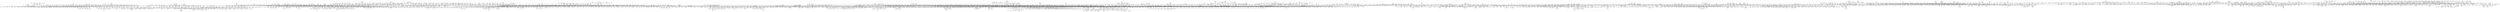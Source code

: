 strict graph layer3 {
	graph [name=layer3];
	node [label="\N"];
	3168	[label="Dental Restoration, Permanent",
		src_id=n623,
		weight=6.330445289611816];
	838	[label="Dent Today",
		level=4,
		src_id=n3663,
		weight=7.259677410125732];
	3168 -- 838	[level=3,
		weight=414.0];
	1396	[label="Oper Dent",
		level=4,
		src_id=n1262,
		weight=6.981122016906738];
	3168 -- 1396	[level=3,
		weight=651.0];
	1651	[label=Pancreatology,
		level=4,
		src_id=n6850,
		weight=6.676303386688232];
	500	[label="Pancreatic Neoplasms",
		level=3,
		src_id=n881,
		weight=7.5195512771606445];
	1651 -- 500	[level=4,
		weight=721.0];
	1861	[label="Hypertens Pregnancy",
		level=4,
		src_id=n4886,
		weight=6.676303386688232];
	3	[label=Pregnancy,
		level=1,
		src_id=n5,
		weight=27.74875831604004];
	1861 -- 3	[level=4,
		weight=729.0];
	56	[label="Molecular Structure",
		level=1,
		src_id=n78,
		weight=11.206974029541016];
	877	[label="Bioorg Med Chem Lett",
		level=3,
		src_id=n2395,
		weight=7.259677410125732];
	56 -- 877	[level=2,
		weight=6426.0];
	1364	[label="J Am Chem Soc",
		level=4,
		src_id=n1688,
		weight=6.981122016906738];
	56 -- 1364	[level=1,
		weight=5626.0];
	2263	[label="Fortschr Chem Org Naturst",
		level=4,
		src_id=n1662,
		weight=6.676303386688232];
	56 -- 2263	[level=4,
		weight=6.0];
	640	[label="J Nat Prod",
		level=3,
		src_id=n2306,
		weight=7.5195512771606445];
	56 -- 640	[level=3,
		weight=6340.0];
	2203	[label="Nat Prod Commun",
		level=4,
		src_id=n2132,
		weight=6.676303386688232];
	56 -- 2203	[level=4,
		weight=996.0];
	2356	[label="J Org Chem",
		level=4,
		src_id=n1045,
		weight=6.676303386688232];
	56 -- 2356	[level=2,
		weight=7872.0];
	1410	[label="J Phys Chem A",
		level=4,
		src_id=n1088,
		weight=6.981122016906738];
	56 -- 1410	[level=4,
		weight=1669.0];
	2227	[label="J Asian Nat Prod Res",
		level=4,
		src_id=n1989,
		weight=6.676303386688232];
	56 -- 2227	[level=4,
		weight=1951.0];
	659	[label="Nat Prod Rep",
		level=3,
		src_id=n1739,
		weight=7.5195512771606445];
	56 -- 659	[level=3,
		weight=875.0];
	162	[label="Org Lett",
		level=2,
		src_id=n1395,
		weight=8.858678817749023];
	56 -- 162	[level=2,
		weight=11060.0];
	260	[label="Wounds and Injuries",
		level=2,
		src_id=n363,
		weight=8.224958419799805];
	678	[label="J Trauma",
		level=3,
		src_id=n9483,
		weight=7.259677410125732];
	260 -- 678	[level=2,
		weight=1273.0];
	303	[label="J Wound Care",
		level=3,
		src_id=n5670,
		weight=7.999703407287598];
	260 -- 303	[level=3,
		weight=519.0];
	732	[label="Accid Anal Prev",
		level=3,
		src_id=n7085,
		weight=7.259677410125732];
	260 -- 732	[level=3,
		weight=702.0];
	4316	[label="New South Wales",
		level=4,
		src_id=n1373,
		weight=6.330445289611816];
	1442	[label="Med J Aust",
		level=4,
		src_id=n9486,
		weight=6.676303386688232];
	4316 -- 1442	[level=4,
		weight=468.0];
	3440	[label="Nutritional Physiological Phenomena",
		level=4,
		src_id=n5063,
		weight=6.330445289611816];
	3745	[label="Curr Opin Clin Nutr Metab Care",
		level=4,
		src_id=n3802,
		weight=6.330445289611816];
	3440 -- 3745	[level=4,
		weight=143.0];
	2132	[label="Population Dynamics",
		level=4,
		src_id=n265,
		weight=6.676303386688232];
	1333	[label=Oecologia,
		level=4,
		src_id=n2185,
		weight=6.981122016906738];
	2132 -- 1333	[level=4,
		weight=959.0];
	756	[label="Anesthesia, General",
		level=3,
		src_id=n613,
		weight=7.259677410125732];
	1134	[label=Masui,
		level=4,
		src_id=n5423,
		weight=6.981122016906738];
	756 -- 1134	[level=4,
		weight=1203.0];
	1536	[label="Br J Anaesth",
		level=4,
		src_id=n8111,
		weight=6.676303386688232];
	756 -- 1536	[level=3,
		weight=691.0];
	1578	[label="J Palliat Med",
		level=4,
		src_id=n7612,
		weight=6.676303386688232];
	1513	[label="Terminal Care",
		level=4,
		src_id=n846,
		weight=6.676303386688232];
	1578 -- 1513	[level=4,
		weight=878.0];
	146	[label="Palliative Care",
		level=2,
		src_id=n761,
		weight=8.858678817749023];
	1578 -- 146	[level=4,
		weight=2250.0];
	1201	[label=Motivation,
		level=4,
		src_id=n409,
		weight=6.981122016906738];
	779	[label="J Pers Soc Psychol",
		level=3,
		src_id=n5342,
		weight=7.259677410125732];
	1201 -- 779	[level=2,
		weight=473.0];
	1007	[label="Addict Behav",
		level=4,
		src_id=n8205,
		weight=6.981122016906738];
	1201 -- 1007	[level=2,
		weight=659.0];
	1703	[label="Dev Med Child Neurol",
		level=4,
		src_id=n6312,
		weight=6.676303386688232];
	1909	[label="Developmental Disabilities",
		level=4,
		src_id=n4449,
		weight=6.676303386688232];
	1703 -- 1909	[level=4,
		weight=421.0];
	4	[label="Child, Preschool",
		level=1,
		src_id=n3,
		weight=27.205480575561523];
	1703 -- 4	[level=4,
		weight=1456.0];
	1469	[label="Bull Soc Sci Med Grand Duche Luxemb",
		level=4,
		src_id=n8979,
		weight=6.676303386688232];
	1	[label="History, 20th Century",
		level=1,
		src_id=n4,
		weight=50.0];
	1469 -- 1	[level=4,
		weight=24.0];
	746	[label="Photodermatol Photoimmunol Photomed",
		level=3,
		src_id=n6503,
		weight=7.259677410125732];
	925	[label="Ultraviolet Rays",
		level=3,
		src_id=n1378,
		weight=7.259677410125732];
	746 -- 925	[level=3,
		weight=443.0];
	4390	[label="South Dakota",
		level=4,
		src_id=n12276,
		weight=6.330445289611816];
	3019	[label="S D Med",
		src_id=n6942,
		weight=6.330445289611816];
	4390 -- 3019	[level=4,
		weight=528.0];
	2728	[label="S D J Med",
		level=4,
		src_id=n8145,
		weight=6.330445289611816];
	4390 -- 2728	[level=4,
		weight=77.0];
	470	[label=Bioinformatics,
		level=3,
		src_id=n1882,
		weight=7.765247344970703];
	122	[label="Computational Biology",
		level=2,
		src_id=n211,
		weight=9.254623413085938];
	470 -- 122	[level=2,
		weight=3253.0];
	480	[label=Software,
		level=3,
		src_id=n131,
		weight=7.765247344970703];
	470 -- 480	[level=1,
		weight=7195.0];
	16	[label=Algorithms,
		level=1,
		src_id=n40,
		weight=16.603057861328125];
	470 -- 16	[level=1,
		weight=6236.0];
	3414	[label="Information Storage and Retrieval",
		src_id=n520,
		weight=6.330445289611816];
	470 -- 3414	[level=3,
		weight=1064.0];
	339	[label="Psychoanalytic Therapy",
		level=3,
		src_id=n2530,
		weight=7.999703407287598];
	1241	[label="J Anal Psychol",
		level=4,
		src_id=n3488,
		weight=6.981122016906738];
	339 -- 1241	[level=4,
		weight=233.0];
	134	[label="Int J Psychoanal",
		level=2,
		src_id=n3439,
		weight=9.058882713317871];
	339 -- 134	[level=3,
		weight=893.0];
	829	[label="J Vis",
		level=3,
		src_id=n3970,
		weight=7.259677410125732];
	442	[label="Photic Stimulation",
		level=3,
		src_id=n324,
		weight=7.765247344970703];
	829 -- 442	[level=3,
		weight=1722.0];
	834	[label="Models, Psychological",
		level=3,
		src_id=n389,
		weight=7.259677410125732];
	815	[label="J Exp Psychol Learn Mem Cogn",
		level=3,
		src_id=n4192,
		weight=7.259677410125732];
	834 -- 815	[level=3,
		weight=401.0];
	993	[label=Schools,
		level=4,
		src_id=n845,
		weight=6.981122016906738];
	1955	[label="Sch Psychol",
		level=4,
		src_id=n4071,
		weight=6.676303386688232];
	993 -- 1955	[level=4,
		weight=19.0];
	1796	[label="J Sch Health",
		level=4,
		src_id=n5404,
		weight=6.676303386688232];
	993 -- 1796	[level=4,
		weight=740.0];
	1281	[label="Eur J Anaesthesiol Suppl",
		level=4,
		src_id=n2897,
		weight=6.981122016906738];
	204	[label=Anesthesia,
		level=2,
		src_id=n473,
		weight=8.442500114440918];
	1281 -- 204	[level=4,
		weight=20.0];
	1710	[label=Transfection,
		level=4,
		src_id=n625,
		weight=6.676303386688232];
	110	[label="J Biol Chem",
		level=2,
		src_id=n2216,
		weight=9.44636344909668];
	1710 -- 110	[level=4,
		weight=7827.0];
	2041	[label="Life Sci Alliance",
		level=4,
		src_id=n3387,
		weight=6.676303386688232];
	1710 -- 2041	[level=4,
		weight=23.0];
	2650	[label="Oral Oncol",
		src_id=n8518,
		weight=6.330445289611816];
	1303	[label="Mouth Neoplasms",
		level=4,
		src_id=n2579,
		weight=6.981122016906738];
	2650 -- 1303	[level=4,
		weight=1263.0];
	3773	[label="Carcinoma, Squamous Cell",
		level=4,
		src_id=n368,
		weight=6.330445289611816];
	2650 -- 3773	[level=4,
		weight=1682.0];
	4361	[label=Vitamins,
		level=4,
		src_id=n12549,
		weight=6.330445289611816];
	2262	[label="Bibl Nutr Dieta",
		level=4,
		src_id=n1678,
		weight=6.676303386688232];
	4361 -- 2262	[level=4,
		weight=9.0];
	3170	[label="Vopr Pitan",
		level=4,
		src_id=n6228,
		weight=6.330445289611816];
	4361 -- 3170	[level=4,
		weight=138.0];
	294	[label="Nursing Homes",
		level=3,
		src_id=n628,
		weight=7.999703407287598];
	1654	[label="J Am Med Dir Assoc",
		level=4,
		src_id=n6826,
		weight=6.676303386688232];
	294 -- 1654	[level=2,
		weight=1276.0];
	1318	[label=Provider,
		level=4,
		src_id=n2356,
		weight=6.981122016906738];
	294 -- 1318	[level=3,
		weight=278.0];
	531	[label="J Am Geriatr Soc",
		level=3,
		src_id=n7243,
		weight=7.5195512771606445];
	294 -- 531	[level=2,
		weight=798.0];
	826	[label="Diagnosis (Berl)",
		level=3,
		src_id=n4066,
		weight=7.259677410125732];
	971	[label="Patient Safety",
		level=4,
		src_id=n902,
		weight=6.981122016906738];
	826 -- 971	[level=3,
		weight=16.0];
	1280	[label=Genomics,
		level=4,
		src_id=n291,
		weight=6.981122016906738];
	332	[label="BMC Genomics",
		level=3,
		src_id=n3156,
		weight=7.999703407287598];
	1280 -- 332	[level=4,
		weight=2083.0];
	2857	[label="Int Tinnitus J",
		level=4,
		src_id=n7578,
		weight=6.330445289611816];
	4427	[label=Tinnitus,
		level=4,
		src_id=n11735,
		weight=6.330445289611816];
	2857 -- 4427	[level=4,
		weight=252.0];
	3714	[label="Adipose Tissue",
		src_id=n3909,
		weight=6.330445289611816];
	1017	[label="Obesity (Silver Spring)",
		level=4,
		src_id=n7897,
		weight=6.981122016906738];
	3714 -- 1017	[level=3,
		weight=580.0];
	618	[label=Adipocyte,
		level=3,
		src_id=n3345,
		weight=7.5195512771606445];
	3714 -- 618	[level=3,
		weight=51.0];
	3309	[label="Urinary Bladder Neoplasms",
		level=4,
		src_id=n560,
		weight=6.330445289611816];
	498	[label="J Urol",
		level=3,
		src_id=n8942,
		weight=7.5195512771606445];
	3309 -- 498	[level=4,
		weight=1740.0];
	1953	[label="Scand J Urol Nephrol Suppl",
		level=4,
		src_id=n4088,
		weight=6.676303386688232];
	3309 -- 1953	[level=4,
		weight=31.0];
	597	[label="J Therm Biol",
		level=3,
		src_id=n4161,
		weight=7.5195512771606445];
	372	[label=Temperature,
		level=3,
		src_id=n89,
		weight=7.765247344970703];
	597 -- 372	[level=3,
		weight=274.0];
	1443	[label="J Neurosurg",
		level=4,
		src_id=n9464,
		weight=6.676303386688232];
	8	[label="Magnetic Resonance Imaging",
		level=1,
		src_id=n19,
		weight=19.056072235107422];
	1443 -- 8	[level=3,
		weight=1996.0];
	613	[label="Brain Neoplasms",
		level=3,
		src_id=n346,
		weight=7.5195512771606445];
	1443 -- 613	[level=3,
		weight=1339.0];
	2322	[label=Tennessee,
		level=4,
		src_id=n11774,
		weight=6.676303386688232];
	3272	[label="Tenn Med",
		src_id=n5720,
		weight=6.330445289611816];
	2322 -- 3272	[level=4,
		weight=804.0];
	3661	[label="Med Leg J",
		src_id=n4141,
		weight=6.330445289611816];
	9	[label="United Kingdom",
		level=1,
		src_id=n30,
		weight=18.42411231994629];
	3661 -- 9	[level=4,
		weight=195.0];
	1136	[label=Jurisprudence,
		level=4,
		src_id=n541,
		weight=6.981122016906738];
	3661 -- 1136	[level=4,
		weight=40.0];
	1590	[label="Nihon Ishinkin Gakkai Zasshi",
		level=4,
		src_id=n7514,
		weight=6.676303386688232];
	363	[label="Antifungal Agents",
		level=3,
		src_id=n1092,
		weight=7.999703407287598];
	1590 -- 363	[level=4,
		weight=108.0];
	4019	[label=Colonoscopy,
		src_id=n2577,
		weight=6.330445289611816];
	298	[label="Gastrointest Endosc",
		level=3,
		src_id=n6190,
		weight=7.999703407287598];
	4019 -- 298	[level=4,
		weight=1761.0];
	1805	[label=Endoscopy,
		level=4,
		src_id=n5354,
		weight=6.676303386688232];
	4019 -- 1805	[level=4,
		weight=1314.0];
	392	[label=Cerebellum,
		level=3,
		src_id=n6860,
		weight=7.765247344970703];
	392 -- 8	[level=3,
		weight=177.0];
	1655	[label="Positron-Emission Tomography",
		level=4,
		src_id=n682,
		weight=6.676303386688232];
	1715	[label="J Nucl Med",
		level=4,
		src_id=n6209,
		weight=6.676303386688232];
	1655 -- 1715	[level=4,
		weight=2642.0];
	3788	[label="Toxicol In Vitro",
		src_id=n3622,
		weight=6.330445289611816];
	2333	[label="Animal Testing Alternatives",
		level=4,
		src_id=n11304,
		weight=6.676303386688232];
	3788 -- 2333	[level=4,
		weight=272.0];
	922	[label="Cell Survival",
		level=3,
		src_id=n152,
		weight=7.259677410125732];
	3788 -- 922	[level=4,
		weight=1235.0];
	1999	[label="Exp Nephrol",
		level=4,
		src_id=n3711,
		weight=6.676303386688232];
	331	[label=Kidney,
		level=3,
		src_id=n321,
		weight=7.999703407287598];
	1999 -- 331	[level=4,
		weight=65.0];
	321	[label="Global Health",
		level=3,
		src_id=n398,
		weight=7.999703407287598];
	1788	[label="Bull World Health Organ",
		level=4,
		src_id=n5456,
		weight=6.676303386688232];
	321 -- 1788	[level=4,
		weight=839.0];
	796	[label="Wkly Epidemiol Rec",
		level=4,
		src_id=n4664,
		weight=7.259677410125732];
	321 -- 796	[level=4,
		weight=493.0];
	1473	[label=Lancet,
		level=4,
		src_id=n8915,
		weight=6.676303386688232];
	321 -- 1473	[level=3,
		weight=2268.0];
	398	[label="J Speech Lang Hear Res",
		level=3,
		src_id=n6622,
		weight=7.765247344970703];
	398 -- 4	[level=3,
		weight=821.0];
	1386	[label=Phonetics,
		level=4,
		src_id=n1387,
		weight=6.981122016906738];
	398 -- 1386	[level=4,
		weight=694.0];
	3061	[label=Coleoptera,
		src_id=n6750,
		weight=6.330445289611816];
	221	[label=Zootaxa,
		level=2,
		src_id=n2081,
		weight=8.442500114440918];
	3061 -- 221	[level=2,
		weight=1586.0];
	217	[label="J Econ Entomol",
		level=2,
		src_id=n2218,
		weight=8.442500114440918];
	3061 -- 217	[level=2,
		weight=901.0];
	4042	[label="Signs (Chic)",
		level=4,
		src_id=n2482,
		weight=6.330445289611816];
	4042 -- 1	[level=4,
		weight=41.0];
	2950	[label="Int J Cancer",
		level=4,
		src_id=n7225,
		weight=6.330445289611816];
	24	[label="Cell Line, Tumor",
		level=1,
		src_id=n32,
		weight=14.117291450500488];
	2950 -- 24	[level=2,
		weight=2170.0];
	171	[label="Case-Control Studies",
		level=2,
		src_id=n61,
		weight=8.653449058532715];
	2950 -- 171	[level=2,
		weight=1579.0];
	266	[label=Herpes,
		level=2,
		src_id=n3002,
		weight=8.224958419799805];
	601	[label="Antiviral Agents",
		level=3,
		src_id=n385,
		weight=7.5195512771606445];
	266 -- 601	[level=2,
		weight=67.0];
	38	[label=Infant,
		level=1,
		src_id=n11,
		weight=12.939277648925781];
	2000	[label="Prof Care Mother Child",
		level=4,
		src_id=n3709,
		weight=6.676303386688232];
	38 -- 2000	[level=4,
		weight=6.0];
	1938	[label="Food Nutr Bull",
		level=4,
		src_id=n4176,
		weight=6.676303386688232];
	38 -- 1938	[level=4,
		weight=455.0];
	3169	[label="Indian Pediatr",
		level=4,
		src_id=n6229,
		weight=6.330445289611816];
	38 -- 3169	[level=1,
		weight=1504.0];
	2963	[label="Arch Argent Pediatr",
		src_id=n7168,
		weight=6.330445289611816];
	38 -- 2963	[level=3,
		weight=438.0];
	3110	[label="Cardiol Young",
		src_id=n6530,
		weight=6.330445289611816];
	38 -- 3110	[level=4,
		weight=983.0];
	236	[label=Vaccine,
		level=2,
		src_id=n7352,
		weight=8.224958419799805];
	38 -- 236	[level=1,
		weight=2754.0];
	3124	[label="Pediatr Infect Dis J",
		src_id=n6451,
		weight=6.330445289611816];
	38 -- 3124	[level=4,
		weight=3873.0];
	1120	[label="Cleft Palate Craniofac J",
		level=4,
		src_id=n5627,
		weight=6.981122016906738];
	38 -- 1120	[level=4,
		weight=505.0];
	1964	[label="Nestle Nutr Workshop Ser Pediatr Program",
		level=4,
		src_id=n4004,
		weight=6.676303386688232];
	38 -- 1964	[level=4,
		weight=135.0];
	726	[label=Pediatrics,
		level=3,
		src_id=n7190,
		weight=7.259677410125732];
	38 -- 726	[level=1,
		weight=4976.0];
	4550	[label="Sexual Dysfunctions, Psychological",
		src_id=n10488,
		weight=6.330445289611816];
	503	[label="J Sex Med",
		level=3,
		src_id=n8785,
		weight=7.5195512771606445];
	4550 -- 503	[level=4,
		weight=761.0];
	1792	[label="J Sex Marital Ther",
		level=4,
		src_id=n5446,
		weight=6.676303386688232];
	4550 -- 1792	[level=4,
		weight=359.0];
	477	[label=Luminescence,
		level=3,
		src_id=n1394,
		weight=7.765247344970703];
	978	[label="Spectrometry, Fluorescence",
		level=4,
		src_id=n878,
		weight=6.981122016906738];
	477 -- 978	[level=3,
		weight=504.0];
	2568	[label=JAMA,
		src_id=n8973,
		weight=6.330445289611816];
	3078	[label=Risk,
		src_id=n6688,
		weight=6.330445289611816];
	2568 -- 3078	[level=1,
		weight=1474.0];
	2568 -- 1	[level=1,
		weight=865.0];
	762	[label=Quebec,
		level=3,
		src_id=n5873,
		weight=7.259677410125732];
	2732	[label="Can J Public Health",
		level=4,
		src_id=n8117,
		weight=6.330445289611816];
	762 -- 2732	[level=3,
		weight=200.0];
	4600	[label=Brachytherapy,
		src_id=n10058,
		weight=6.330445289611816];
	1907	[label="Cardiovasc Radiat Med",
		level=4,
		src_id=n4459,
		weight=6.676303386688232];
	4600 -- 1907	[level=4,
		weight=73.0];
	3227	[label=Brachytherapy,
		level=4,
		src_id=n5980,
		weight=6.330445289611816];
	4600 -- 3227	[level=4,
		weight=1276.0];
	1411	[label=Icarus,
		level=4,
		src_id=n1087,
		weight=6.981122016906738];
	1493	[label=Exobiology,
		level=4,
		src_id=n8663,
		weight=6.676303386688232];
	1411 -- 1493	[level=4,
		weight=11.0];
	2216	[label="Wests Fed Rep",
		level=4,
		src_id=n2063,
		weight=6.676303386688232];
	2216 -- 3	[level=4,
		weight=11.0];
	4288	[label="IEEE Trans Nanobioscience",
		level=4,
		src_id=n1485,
		weight=6.330445289611816];
	4288 -- 16	[level=4,
		weight=265.0];
	1545	[label="Low Urin Tract Symptoms",
		level=4,
		src_id=n7955,
		weight=6.676303386688232];
	4379	[label="Urinary Bladder, Overactive",
		src_id=n12370,
		weight=6.330445289611816];
	1545 -- 4379	[level=4,
		weight=53.0];
	2424	[label=Gravitation,
		src_id=n9744,
		weight=6.330445289611816];
	2136	[label="Biol Sci Space",
		level=4,
		src_id=n2620,
		weight=6.676303386688232];
	2424 -- 2136	[level=4,
		weight=59.0];
	2344	[label="J Plant Growth Regul",
		level=4,
		src_id=n1073,
		weight=6.676303386688232];
	2424 -- 2344	[level=4,
		weight=11.0];
	616	[label="Tissue Barriers",
		level=3,
		src_id=n3359,
		weight=7.5195512771606445];
	4375	[label="Capillary Permeability",
		src_id=n12408,
		weight=6.330445289611816];
	616 -- 4375	[level=3,
		weight=17.0];
	961	[label="West Indian Med J",
		level=4,
		src_id=n9495,
		weight=6.981122016906738];
	961 -- 4	[level=4,
		weight=156.0];
	4027	[label="Auditory Threshold",
		src_id=n2548,
		weight=6.330445289611816];
	174	[label="J Acoust Soc Am",
		level=2,
		src_id=n4155,
		weight=8.653449058532715];
	4027 -- 174	[level=4,
		weight=1513.0];
	1557	[label="Int J Audiol",
		level=4,
		src_id=n7844,
		weight=6.676303386688232];
	4027 -- 1557	[level=4,
		weight=603.0];
	1779	[label="Childs Nerv Syst",
		level=4,
		src_id=n5540,
		weight=6.676303386688232];
	1779 -- 4	[level=4,
		weight=1744.0];
	499	[label="Plast Reconstr Surg",
		level=3,
		src_id=n8890,
		weight=7.5195512771606445];
	119	[label="Reconstructive Surgical Procedures",
		level=2,
		src_id=n469,
		weight=9.254623413085938];
	499 -- 119	[level=2,
		weight=3389.0];
	733	[label="Surgical Flaps",
		level=3,
		src_id=n701,
		weight=7.259677410125732];
	499 -- 733	[level=3,
		weight=3268.0];
	32	[label="Postoperative Complications",
		level=1,
		src_id=n31,
		weight=13.23914909362793];
	499 -- 32	[level=2,
		weight=1942.0];
	3053	[label=Mammaplasty,
		src_id=n6791,
		weight=6.330445289611816];
	499 -- 3053	[level=3,
		weight=2309.0];
	4362	[label=Carbohydrates,
		src_id=n12541,
		weight=6.330445289611816];
	275	[label="Carbohydr Res",
		level=2,
		src_id=n1684,
		weight=8.224958419799805];
	4362 -- 275	[level=4,
		weight=354.0];
	4246	[label="Adv Carbohydr Chem Biochem",
		level=4,
		src_id=n1633,
		weight=6.330445289611816];
	4362 -- 4246	[level=4,
		weight=43.0];
	1043	[label="Virus Replication",
		level=4,
		src_id=n734,
		weight=6.981122016906738];
	2017	[label="Antiviral Res",
		level=4,
		src_id=n3584,
		weight=6.676303386688232];
	1043 -- 2017	[level=2,
		weight=989.0];
	3849	[label=Viruses,
		level=4,
		src_id=n3320,
		weight=6.330445289611816];
	1043 -- 3849	[level=4,
		weight=570.0];
	213	[label="J Virol",
		level=2,
		src_id=n2750,
		weight=8.442500114440918];
	1043 -- 213	[level=2,
		weight=6058.0];
	1862	[label="Reprod Health Matters",
		level=4,
		src_id=n4885,
		weight=6.676303386688232];
	1862 -- 3	[level=4,
		weight=362.0];
	4528	[label=Hypnosis,
		src_id=n10692,
		weight=6.330445289611816];
	1629	[label="Int J Clin Exp Hypn",
		level=4,
		src_id=n7185,
		weight=6.676303386688232];
	4528 -- 1629	[level=4,
		weight=483.0];
	3047	[label="Am J Clin Hypn",
		src_id=n6805,
		weight=6.330445289611816];
	4528 -- 3047	[level=4,
		weight=490.0];
	1577	[label="Adv Nurse Pract",
		level=4,
		src_id=n7632,
		weight=6.676303386688232];
	350	[label="Nurse Practitioners",
		level=3,
		src_id=n1951,
		weight=7.999703407287598];
	1577 -- 350	[level=4,
		weight=1000.0];
	3342	[label="Artif Organs",
		level=4,
		src_id=n5477,
		weight=6.330445289611816];
	4479	[label=Hemodynamics,
		level=4,
		src_id=n1123,
		weight=6.330445289611816];
	3342 -- 4479	[level=4,
		weight=439.0];
	982	[label="Heart-Assist Devices",
		level=4,
		src_id=n8709,
		weight=6.981122016906738];
	3342 -- 982	[level=4,
		weight=815.0];
	1175	[label="J Appl Psychol",
		level=4,
		src_id=n4662,
		weight=6.981122016906738];
	902	[label=Employment,
		level=4,
		src_id=n205,
		weight=7.259677410125732];
	1175 -- 902	[level=4,
		weight=552.0];
	990	[label="Appl Psychophysiol Biofeedback",
		level=4,
		src_id=n8519,
		weight=6.981122016906738];
	1291	[label="Heart Rate",
		level=4,
		src_id=n279,
		weight=6.981122016906738];
	990 -- 1291	[level=4,
		weight=149.0];
	1525	[label="Surg Radiol Anat",
		level=4,
		src_id=n8309,
		weight=6.676303386688232];
	493	[label=Cadaver,
		level=3,
		src_id=n927,
		weight=7.5195512771606445];
	1525 -- 493	[level=4,
		weight=848.0];
	7	[label="HIV Infections",
		level=1,
		src_id=n60,
		weight=19.181428909301758];
	527	[label=AIDS,
		level=3,
		src_id=n7398,
		weight=7.5195512771606445];
	7 -- 527	[level=1,
		weight=7241.0];
	3278	[label="J Neurovirol",
		src_id=n5708,
		weight=6.330445289611816];
	7 -- 3278	[level=4,
		weight=346.0];
	1919	[label="Antivir Ther",
		level=4,
		src_id=n4344,
		weight=6.676303386688232];
	7 -- 1919	[level=4,
		weight=1142.0];
	2610	[label="Lancet Infect Dis",
		level=4,
		src_id=n8758,
		weight=6.330445289611816];
	7 -- 2610	[level=4,
		weight=668.0];
	1977	[label=TreatmentUpdate,
		level=4,
		src_id=n3926,
		weight=6.676303386688232];
	7 -- 1977	[level=4,
		weight=410.0];
	1343	[label="HIV AIDS Policy Law Rev",
		level=4,
		src_id=n2102,
		weight=6.981122016906738];
	7 -- 1343	[level=3,
		weight=391.0];
	397	[label="AIDS Behav",
		level=3,
		src_id=n6630,
		weight=7.765247344970703];
	7 -- 397	[level=2,
		weight=3147.0];
	1906	[label="HIV Clin Trials",
		level=4,
		src_id=n4476,
		weight=6.676303386688232];
	7 -- 1906	[level=4,
		weight=683.0];
	1732	[label="Afr J AIDS Res",
		level=4,
		src_id=n5988,
		weight=6.676303386688232];
	7 -- 1732	[level=4,
		weight=175.0];
	371	[label="Int J Tuberc Lung Dis",
		level=3,
		src_id=n9167,
		weight=7.765247344970703];
	7 -- 371	[level=3,
		weight=788.0];
	261	[label="AIDS Policy Law",
		level=2,
		src_id=n3615,
		weight=8.224958419799805];
	7 -- 261	[level=2,
		weight=1835.0];
	2283	[label="AIDS Anal Afr",
		level=4,
		src_id=n1452,
		weight=6.676303386688232];
	7 -- 2283	[level=4,
		weight=26.0];
	620	[label="Curr Opin HIV AIDS",
		level=3,
		src_id=n3267,
		weight=7.5195512771606445];
	7 -- 620	[level=3,
		weight=818.0];
	1874	[label="AIDS Alert",
		level=4,
		src_id=n4796,
		weight=6.676303386688232];
	7 -- 1874	[level=4,
		weight=788.0];
	4595	[label="Dev Bull",
		level=4,
		src_id=n1008,
		weight=6.330445289611816];
	7 -- 4595	[level=4,
		weight=26.0];
	2727	[label="S Afr Med J",
		src_id=n8149,
		weight=6.330445289611816];
	7 -- 2727	[level=2,
		weight=639.0];
	1987	[label="IAVI Rep",
		level=4,
		src_id=n3813,
		weight=6.676303386688232];
	7 -- 1987	[level=4,
		weight=234.0];
	405	[label="Stress Disorders, Post-Traumatic",
		level=3,
		src_id=n624,
		weight=7.765247344970703];
	1725	[label="Psychol Trauma",
		level=4,
		src_id=n6094,
		weight=6.676303386688232];
	405 -- 1725	[level=4,
		weight=302.0];
	782	[label="Int J Emerg Ment Health",
		level=3,
		src_id=n5100,
		weight=7.259677410125732];
	405 -- 782	[level=3,
		weight=135.0];
	2961	[label="J Nerv Ment Dis",
		src_id=n7183,
		weight=6.330445289611816];
	405 -- 2961	[level=3,
		weight=456.0];
	1863	[label=Torture,
		level=4,
		src_id=n4878,
		weight=6.676303386688232];
	405 -- 1863	[level=4,
		weight=70.0];
	1797	[label="Br J Sociol",
		level=4,
		src_id=n5400,
		weight=6.676303386688232];
	1664	[label="Social Change",
		level=4,
		src_id=n67,
		weight=6.676303386688232];
	1797 -- 1664	[level=4,
		weight=181.0];
	1797 -- 9	[level=4,
		weight=213.0];
	740	[label="J AAPOS",
		level=3,
		src_id=n6628,
		weight=7.259677410125732];
	740 -- 4	[level=3,
		weight=1071.0];
	2404	[label=Strabismus,
		level=4,
		src_id=n9842,
		weight=6.330445289611816];
	740 -- 2404	[level=4,
		weight=551.0];
	672	[label="Oculomotor Muscles",
		level=3,
		src_id=n9843,
		weight=7.259677410125732];
	740 -- 672	[level=3,
		weight=717.0];
	69	[label="Materials Testing",
		level=1,
		src_id=n218,
		weight=10.702925682067871];
	436	[label=Biomaterials,
		level=3,
		src_id=n3577,
		weight=7.765247344970703];
	69 -- 436	[level=1,
		weight=3037.0];
	866	[label="J Mech Behav Biomed Mater",
		level=3,
		src_id=n2698,
		weight=7.259677410125732];
	69 -- 866	[level=3,
		weight=1547.0];
	152	[label="J Endod",
		level=2,
		src_id=n4160,
		weight=8.858678817749023];
	69 -- 152	[level=2,
		weight=753.0];
	190	[label="Dent Mater",
		level=2,
		src_id=n1275,
		weight=8.653449058532715];
	69 -- 190	[level=2,
		weight=1965.0];
	665	[label="J Nanosci Nanotechnol",
		level=3,
		src_id=n1459,
		weight=7.5195512771606445];
	69 -- 665	[level=2,
		weight=2263.0];
	1316	[label="J Mater Sci Mater Med",
		level=4,
		src_id=n2388,
		weight=6.981122016906738];
	69 -- 1316	[level=4,
		weight=1885.0];
	751	[label="Internship and Residency",
		level=4,
		src_id=n635,
		weight=7.259677410125732];
	1189	[label="Acad Psychiatry",
		level=4,
		src_id=n4253,
		weight=6.981122016906738];
	751 -- 1189	[level=4,
		weight=923.0];
	1727	[label="J Surg Educ",
		level=4,
		src_id=n6075,
		weight=6.676303386688232];
	751 -- 1727	[level=2,
		weight=1102.0];
	3501	[label="Fam Med",
		src_id=n4771,
		weight=6.330445289611816];
	751 -- 3501	[level=2,
		weight=915.0];
	255	[label="Acad Med",
		level=2,
		src_id=n4242,
		weight=8.224958419799805];
	751 -- 255	[level=2,
		weight=1379.0];
	530	[label="Neurourol Urodyn",
		level=3,
		src_id=n7338,
		weight=7.5195512771606445];
	3069	[label="Urinary Bladder",
		src_id=n6720,
		weight=6.330445289611816];
	530 -- 3069	[level=3,
		weight=925.0];
	530 -- 4379	[level=4,
		weight=523.0];
	1383	[label="New Genet Soc",
		level=4,
		src_id=n1400,
		weight=6.981122016906738];
	1391	[label="Genetic Research",
		level=4,
		src_id=n1354,
		weight=6.981122016906738];
	1383 -- 1391	[level=4,
		weight=18.0];
	4526	[label="Spouse Abuse",
		src_id=n10724,
		weight=6.330445289611816];
	376	[label="J Interpers Violence",
		level=3,
		src_id=n8314,
		weight=7.765247344970703];
	4526 -- 376	[level=4,
		weight=511.0];
	1034	[label="Violence Against Women",
		level=4,
		src_id=n7547,
		weight=6.981122016906738];
	4526 -- 1034	[level=4,
		weight=491.0];
	1686	[label="Gas Chromatography-Mass Spectrometry",
		level=4,
		src_id=n652,
		weight=6.676303386688232];
	643	[label="J Chem Ecol",
		level=3,
		src_id=n2277,
		weight=7.5195512771606445];
	1686 -- 643	[level=3,
		weight=479.0];
	3656	[label="J Anal Toxicol",
		src_id=n4164,
		weight=6.330445289611816];
	1686 -- 3656	[level=4,
		weight=707.0];
	271	[label="J Chromatogr A",
		level=2,
		src_id=n1821,
		weight=8.224958419799805];
	1686 -- 271	[level=3,
		weight=2560.0];
	2009	[label="Int J Radiat Biol",
		level=4,
		src_id=n3635,
		weight=6.676303386688232];
	1839	[label="Dose-Response Relationship, Radiation",
		level=4,
		src_id=n5078,
		weight=6.676303386688232];
	2009 -- 1839	[level=4,
		weight=824.0];
	1037	[label="Orthopedic Procedures",
		level=4,
		src_id=n747,
		weight=6.981122016906738];
	3334	[label="J Pediatr Orthop",
		src_id=n5508,
		weight=6.330445289611816];
	1037 -- 3334	[level=4,
		weight=453.0];
	95	[label="Biomechanical Phenomena",
		level=1,
		src_id=n117,
		weight=9.819337844848633];
	632	[label="J Exp Biol",
		level=3,
		src_id=n2764,
		weight=7.5195512771606445];
	95 -- 632	[level=3,
		weight=1577.0];
	1969	[label="Sports Biomech",
		level=4,
		src_id=n3973,
		weight=6.676303386688232];
	95 -- 1969	[level=4,
		weight=555.0];
	563	[label="J Biomech",
		level=3,
		src_id=n5346,
		weight=7.5195512771606445];
	95 -- 563	[level=1,
		weight=3585.0];
	401	[label="Gait Posture",
		level=3,
		src_id=n6564,
		weight=7.765247344970703];
	95 -- 401	[level=2,
		weight=2154.0];
	347	[label="Plant Leaves",
		level=3,
		src_id=n219,
		weight=7.999703407287598];
	366	[label="Plant Physiol",
		level=3,
		src_id=n1048,
		weight=7.999703407287598];
	347 -- 366	[level=2,
		weight=1761.0];
	2319	[label="Plant Biol (Stuttg)",
		level=4,
		src_id=n1191,
		weight=6.676303386688232];
	347 -- 2319	[level=3,
		weight=422.0];
	2341	[label="New Phytol",
		level=4,
		src_id=n1080,
		weight=6.676303386688232];
	347 -- 2341	[level=4,
		weight=1234.0];
	229	[label="Tree Physiol",
		level=2,
		src_id=n987,
		weight=8.224958419799805];
	347 -- 229	[level=2,
		weight=1163.0];
	929	[label="Ann Bot",
		level=3,
		src_id=n1248,
		weight=7.259677410125732];
	347 -- 929	[level=3,
		weight=765.0];
	1126	[label="Atrial Fibrillation",
		level=4,
		src_id=n559,
		weight=6.981122016906738];
	1081	[label="J Cardiovasc Electrophysiol",
		level=4,
		src_id=n6500,
		weight=6.981122016906738];
	1126 -- 1081	[level=4,
		weight=1877.0];
	705	[label="Int J Cardiol",
		level=3,
		src_id=n8265,
		weight=7.259677410125732];
	1126 -- 705	[level=4,
		weight=1632.0];
	1360	[label="Healthc Inform",
		level=4,
		src_id=n1784,
		weight=6.981122016906738];
	4180	[label="Hospital Information Systems",
		level=4,
		src_id=n1928,
		weight=6.330445289611816];
	1360 -- 4180	[level=4,
		weight=385.0];
	308	[label="Medical Records Systems, Computerized",
		level=2,
		src_id=n539,
		weight=7.999703407287598];
	1360 -- 308	[level=4,
		weight=276.0];
	3099	[label="J Psychiatr Ment Health Nurs",
		src_id=n6586,
		weight=6.330445289611816];
	249	[label="Psychiatric Nursing",
		level=2,
		src_id=n5067,
		weight=8.224958419799805];
	3099 -- 249	[level=2,
		weight=860.0];
	36	[label="Mental Disorders",
		level=1,
		src_id=n66,
		weight=12.939277648925781];
	3099 -- 36	[level=2,
		weight=680.0];
	1382	[label=Bioelectrochemistry,
		level=4,
		src_id=n1405,
		weight=6.981122016906738];
	2513	[label=Electrodes,
		src_id=n923,
		weight=6.330445289611816];
	1382 -- 2513	[level=4,
		weight=722.0];
	719	[label="Mov Disord",
		level=3,
		src_id=n7385,
		weight=7.259677410125732];
	315	[label="Parkinson Disease",
		level=3,
		src_id=n433,
		weight=7.999703407287598];
	719 -- 315	[level=3,
		weight=3597.0];
	2406	[label="Deep Brain Stimulation",
		src_id=n9833,
		weight=6.330445289611816];
	719 -- 2406	[level=4,
		weight=518.0];
	1015	[label="J Hand Surg Eur Vol",
		level=4,
		src_id=n7926,
		weight=6.981122016906738];
	219	[label="Range of Motion, Articular",
		level=2,
		src_id=n221,
		weight=8.442500114440918];
	1015 -- 219	[level=4,
		weight=385.0];
	1683	[label="Acupunct Med",
		level=4,
		src_id=n6547,
		weight=6.676303386688232];
	1111	[label="Acupuncture Therapy",
		level=4,
		src_id=n5859,
		weight=6.981122016906738];
	1683 -- 1111	[level=4,
		weight=640.0];
	2250	[label="J Healthc Prot Manage",
		level=4,
		src_id=n1744,
		weight=6.676303386688232];
	2624	[label="Security Measures",
		src_id=n8672,
		weight=6.330445289611816];
	2250 -- 2624	[level=4,
		weight=333.0];
	439	[label="Safety Management",
		level=3,
		src_id=n337,
		weight=7.765247344970703];
	2250 -- 439	[level=4,
		weight=138.0];
	1517	[label="Am J Audiol",
		level=4,
		src_id=n8392,
		weight=6.676303386688232];
	4427 -- 1517	[level=4,
		weight=73.0];
	278	[label=Belgium,
		level=3,
		src_id=n931,
		weight=7.999703407287598];
	2738	[label="Acta Chir Belg",
		src_id=n8104,
		weight=6.330445289611816];
	278 -- 2738	[level=3,
		weight=179.0];
	1988	[label="Clin Tech Small Anim Pract",
		level=4,
		src_id=n3806,
		weight=6.676303386688232];
	50	[label=Dogs,
		level=1,
		src_id=n212,
		weight=12.171123504638672];
	1988 -- 50	[level=4,
		weight=181.0];
	904	[label="Oxidation-Reduction",
		level=3,
		src_id=n192,
		weight=7.259677410125732];
	904 -- 1364	[level=1,
		weight=2865.0];
	209	[label="Free Radic Biol Med",
		level=2,
		src_id=n3619,
		weight=8.442500114440918];
	904 -- 209	[level=2,
		weight=1960.0];
	919	[label="Environ Sci Technol",
		level=4,
		src_id=n1628,
		weight=7.259677410125732];
	904 -- 919	[level=1,
		weight=2786.0];
	35	[label=China,
		level=1,
		src_id=n98,
		weight=12.939277648925781];
	668	[label="Zhonghua Yi Shi Za Zhi",
		level=3,
		src_id=n1272,
		weight=7.5195512771606445];
	35 -- 668	[level=3,
		weight=462.0];
	1018	[label="Zhongguo Xue Xi Chong Bing Fang Zhi Za Zhi",
		level=4,
		src_id=n7847,
		weight=6.981122016906738];
	35 -- 1018	[level=4,
		weight=943.0];
	1607	[label="Zhongguo Ji Sheng Chong Xue Yu Ji Sheng Chong Bing Za Zhi",
		level=4,
		src_id=n7396,
		weight=6.676303386688232];
	35 -- 1607	[level=4,
		weight=560.0];
	928	[label="Ying Yong Sheng Tai Xue Bao",
		level=4,
		src_id=n1297,
		weight=7.259677410125732];
	35 -- 928	[level=1,
		weight=3774.0];
	1706	[label="Data Interpretation, Statistical",
		level=4,
		src_id=n629,
		weight=6.676303386688232];
	4529	[label="Biol Rhythm Res",
		src_id=n10690,
		weight=6.330445289611816];
	1706 -- 4529	[level=3,
		weight=5.0];
	629	[label="Stat Med",
		level=3,
		src_id=n2866,
		weight=7.5195512771606445];
	1706 -- 629	[level=3,
		weight=1687.0];
	706	[label=Vaccination,
		level=3,
		src_id=n825,
		weight=7.259677410125732];
	1297	[label="Expert Rev Vaccines",
		level=4,
		src_id=n2651,
		weight=6.981122016906738];
	706 -- 1297	[level=4,
		weight=519.0];
	1542	[label="Hum Vaccin Immunother",
		level=4,
		src_id=n7981,
		weight=6.676303386688232];
	706 -- 1542	[level=3,
		weight=1011.0];
	706 -- 236	[level=3,
		weight=5019.0];
	2069	[label="Dev Biol (Basel)",
		level=4,
		src_id=n3143,
		weight=6.676303386688232];
	706 -- 2069	[level=4,
		weight=116.0];
	1610	[label=Oocytes,
		level=4,
		src_id=n737,
		weight=6.676303386688232];
	3785	[label="Mol Reprod Dev",
		src_id=n3642,
		weight=6.330445289611816];
	1610 -- 3785	[level=3,
		weight=676.0];
	137	[label=Theriogenology,
		level=2,
		src_id=n2258,
		weight=9.058882713317871];
	1610 -- 137	[level=3,
		weight=956.0];
	3122	[label="J Pediatr Health Care",
		src_id=n6459,
		weight=6.330445289611816];
	3122 -- 4	[level=3,
		weight=385.0];
	3122 -- 350	[level=3,
		weight=359.0];
	2431	[label="Remission Induction",
		level=4,
		src_id=n9722,
		weight=6.330445289611816];
	996	[label="Leuk Lymphoma",
		level=4,
		src_id=n8365,
		weight=6.981122016906738];
	2431 -- 996	[level=4,
		weight=754.0];
	4283	[label="Stand News",
		level=4,
		src_id=n1510,
		weight=6.330445289611816];
	2490	[label="Equipment Safety",
		level=4,
		src_id=n9337,
		weight=6.330445289611816];
	4283 -- 2490	[level=4,
		weight=9.0];
	2653	[label="Aust N Z J Public Health",
		src_id=n8503,
		weight=6.330445289611816];
	43	[label=Australia,
		level=1,
		src_id=n173,
		weight=12.481775283813477];
	2653 -- 43	[level=4,
		weight=1124.0];
	1098	[label="Health Surveys",
		level=4,
		src_id=n612,
		weight=6.981122016906738];
	2653 -- 1098	[level=4,
		weight=220.0];
	849	[label="Drug Industry",
		level=3,
		src_id=n323,
		weight=7.259677410125732];
	702	[label=BMJ,
		level=4,
		src_id=n8348,
		weight=7.259677410125732];
	849 -- 702	[level=3,
		weight=1352.0];
	4295	[label="Bus Ethics Q",
		src_id=n1447,
		weight=6.330445289611816];
	849 -- 4295	[level=4,
		weight=6.0];
	1573	[label=Dissent,
		level=4,
		src_id=n7657,
		weight=6.676303386688232];
	132	[label="History, 21st Century",
		level=2,
		src_id=n53,
		weight=9.058882713317871];
	1573 -- 132	[level=4,
		weight=6.0];
	2214	[label="Curr Drug Targets CNS Neurol Disord",
		level=4,
		src_id=n2074,
		weight=6.676303386688232];
	80	[label=Neurons,
		level=1,
		src_id=n63,
		weight=10.18026351928711];
	2214 -- 80	[level=4,
		weight=32.0];
	1398	[label="Bull Narc",
		level=4,
		src_id=n1242,
		weight=6.981122016906738];
	2418	[label="Drug and Narcotic Control",
		src_id=n9775,
		weight=6.330445289611816];
	1398 -- 2418	[level=4,
		weight=11.0];
	1895	[label="Cold Spring Harb Mol Case Stud",
		level=4,
		src_id=n4630,
		weight=6.676303386688232];
	83	[label=Mutation,
		level=1,
		src_id=n26,
		weight=10.18026351928711];
	1895 -- 83	[level=4,
		weight=72.0];
	2221	[label="J Biomed Inform",
		level=4,
		src_id=n2026,
		weight=6.676303386688232];
	2221 -- 16	[level=4,
		weight=698.0];
	1185	[label="Patient Focus Care Satisf",
		level=4,
		src_id=n4354,
		weight=6.981122016906738];
	913	[label="Patient Education as Topic",
		level=3,
		src_id=n177,
		weight=7.259677410125732];
	1185 -- 913	[level=4,
		weight=3.0];
	468	[label=Langmuir,
		level=3,
		src_id=n1899,
		weight=7.765247344970703];
	3715	[label="Microscopy, Atomic Force",
		src_id=n3908,
		weight=6.330445289611816];
	468 -- 3715	[level=4,
		weight=1382.0];
	341	[label=Polymers,
		level=3,
		src_id=n242,
		weight=7.999703407287598];
	468 -- 341	[level=3,
		weight=1776.0];
	191	[label="Surface Properties",
		level=2,
		src_id=n124,
		weight=8.653449058532715];
	468 -- 191	[level=2,
		weight=5512.0];
	879	[label="Particle Size",
		level=3,
		src_id=n239,
		weight=7.259677410125732];
	468 -- 879	[level=2,
		weight=2523.0];
	265	[label="Social Work",
		level=2,
		src_id=n3088,
		weight=8.224958419799805];
	1798	[label="Child Welfare",
		level=4,
		src_id=n5399,
		weight=6.676303386688232];
	265 -- 1798	[level=2,
		weight=214.0];
	2152	[label="J Fish Dis",
		level=4,
		src_id=n2489,
		weight=6.676303386688232];
	349	[label="Fish Diseases",
		level=3,
		src_id=n1981,
		weight=7.999703407287598];
	2152 -- 349	[level=4,
		weight=1506.0];
	583	[label="Supreme Court Decisions",
		level=3,
		src_id=n464,
		weight=7.5195512771606445];
	4005	[label="Yale J Health Policy Law Ethics",
		src_id=n2641,
		weight=6.330445289611816];
	583 -- 4005	[level=3,
		weight=17.0];
	1152	[label="Catheter Ablation",
		level=4,
		src_id=n5005,
		weight=6.981122016906738];
	1152 -- 1081	[level=4,
		weight=2046.0];
	892	[label="Drug Metab Rev",
		level=4,
		src_id=n2221,
		weight=7.259677410125732];
	3067	[label="Cytochrome P-450 Enzyme System",
		src_id=n6733,
		weight=6.330445289611816];
	892 -- 3067	[level=3,
		weight=130.0];
	4449	[label="Receptors, Cytoplasmic and Nuclear",
		src_id=n11520,
		weight=6.330445289611816];
	892 -- 4449	[level=3,
		weight=32.0];
	1061	[label="Explore (NY)",
		level=4,
		src_id=n6928,
		weight=6.981122016906738];
	4602	[label="Mind-Body Relations, Metaphysical",
		src_id=n10046,
		weight=6.330445289611816];
	1061 -- 4602	[level=4,
		weight=95.0];
	269	[label="Complementary Therapies",
		level=2,
		src_id=n1933,
		weight=8.224958419799805];
	1061 -- 269	[level=4,
		weight=156.0];
	3051	[label="Autistic Disorder",
		level=4,
		src_id=n6799,
		weight=6.330445289611816];
	545	[label="J Autism Dev Disord",
		level=3,
		src_id=n6365,
		weight=7.5195512771606445];
	3051 -- 545	[level=4,
		weight=1694.0];
	2897	[label="J Invasive Cardiol",
		level=4,
		src_id=n7437,
		weight=6.330445289611816];
	1489	[label="Angioplasty, Balloon, Coronary",
		level=4,
		src_id=n870,
		weight=6.676303386688232];
	2897 -- 1489	[level=4,
		weight=1370.0];
	120	[label="Liability, Legal",
		level=2,
		src_id=n344,
		weight=9.254623413085938];
	3798	[label="J Leg Med",
		src_id=n3570,
		weight=6.330445289611816];
	120 -- 3798	[level=2,
		weight=55.0];
	615	[label="Med Econ",
		level=3,
		src_id=n3443,
		weight=7.5195512771606445];
	120 -- 615	[level=2,
		weight=246.0];
	4310	[label="J Health Law",
		level=4,
		src_id=n1390,
		weight=6.330445289611816];
	120 -- 4310	[level=4,
		weight=33.0];
	822	[label="SAAD Dig",
		level=3,
		src_id=n4137,
		weight=7.259677410125732];
	2366	[label="Anesthesia, Dental",
		level=4,
		src_id=n10229,
		weight=6.676303386688232];
	822 -- 2366	[level=3,
		weight=121.0];
	1421	[label="Vopr Istor Estestvozn Tekh",
		level=4,
		src_id=n997,
		weight=6.676303386688232];
	1421 -- 1	[level=4,
		weight=16.0];
	3843	[label="Appl Neuropsychol Child",
		level=4,
		src_id=n3353,
		weight=6.330445289611816];
	66	[label="Neuropsychological Tests",
		level=1,
		src_id=n174,
		weight=10.872832298278809];
	3843 -- 66	[level=4,
		weight=156.0];
	276	[label=Catholicism,
		level=3,
		src_id=n966,
		weight=7.999703407287598];
	627	[label="Health Prog",
		level=3,
		src_id=n2876,
		weight=7.5195512771606445];
	276 -- 627	[level=3,
		weight=992.0];
	1329	[label="Linacre Q",
		level=4,
		src_id=n2219,
		weight=6.981122016906738];
	276 -- 1329	[level=4,
		weight=62.0];
	461	[label="Natl Cathol Bioeth Q",
		level=3,
		src_id=n2025,
		weight=7.765247344970703];
	276 -- 461	[level=3,
		weight=157.0];
	704	[label="Death Stud",
		level=4,
		src_id=n8298,
		weight=7.259677410125732];
	232	[label="Adaptation, Psychological",
		level=2,
		src_id=n84,
		weight=8.224958419799805];
	704 -- 232	[level=4,
		weight=317.0];
	641	[label="Fed Regist",
		level=3,
		src_id=n2302,
		weight=7.5195512771606445];
	2490 -- 641	[level=4,
		weight=260.0];
	1547	[label="Head Neck Pathol",
		level=4,
		src_id=n7920,
		weight=6.676303386688232];
	145	[label="Biomarkers, Tumor",
		level=2,
		src_id=n81,
		weight=8.858678817749023];
	1547 -- 145	[level=4,
		weight=242.0];
	4009	[label="Dev World Bioeth",
		src_id=n2627,
		weight=6.330445289611816];
	85	[label="Developing Countries",
		level=1,
		src_id=n151,
		weight=10.18026351928711];
	4009 -- 85	[level=4,
		weight=153.0];
	1934	[label=Internationality,
		level=4,
		src_id=n423,
		weight=6.676303386688232];
	4009 -- 1934	[level=4,
		weight=53.0];
	1418	[label="J Phys Condens Matter",
		level=4,
		src_id=n1014,
		weight=6.981122016906738];
	887	[label="Models, Chemical",
		level=3,
		src_id=n226,
		weight=7.259677410125732];
	1418 -- 887	[level=4,
		weight=632.0];
	1569	[label=Magnetics,
		level=4,
		src_id=n7727,
		weight=6.676303386688232];
	1418 -- 1569	[level=4,
		weight=189.0];
	1900	[label="Soc Cogn Affect Neurosci",
		level=4,
		src_id=n4573,
		weight=6.676303386688232];
	1900 -- 8	[level=3,
		weight=930.0];
	2115	[label=Emotions,
		level=4,
		src_id=n276,
		weight=6.676303386688232];
	1900 -- 2115	[level=3,
		weight=466.0];
	2075	[label="Nursing Staff",
		level=4,
		src_id=n310,
		weight=6.676303386688232];
	2269	[label="Ohio Nurses Rev",
		level=4,
		src_id=n1625,
		weight=6.676303386688232];
	2075 -- 2269	[level=4,
		weight=97.0];
	1993	[label="Nurs N Z",
		level=4,
		src_id=n3764,
		weight=6.676303386688232];
	2075 -- 1993	[level=2,
		weight=522.0];
	178	[label="Nurs Stand",
		level=2,
		src_id=n2919,
		weight=8.653449058532715];
	2075 -- 178	[level=2,
		weight=1233.0];
	244	[label=Sweden,
		level=2,
		src_id=n619,
		weight=8.224958419799805];
	1539	[label=Lakartidningen,
		level=4,
		src_id=n8076,
		weight=6.676303386688232];
	244 -- 1539	[level=2,
		weight=3845.0];
	4591	[label=Thailand,
		src_id=n10128,
		weight=6.330445289611816];
	2748	[label="Southeast Asian J Trop Med Public Health",
		src_id=n8073,
		weight=6.330445289611816];
	4591 -- 2748	[level=3,
		weight=1233.0];
	2458	[label="J Med Assoc Thai",
		src_id=n9511,
		weight=6.330445289611816];
	4591 -- 2458	[level=3,
		weight=3342.0];
	1149	[label="Tuberculosis, Pulmonary",
		level=4,
		src_id=n5036,
		weight=6.981122016906738];
	1149 -- 371	[level=4,
		weight=1541.0];
	2834	[label="Renal Insufficiency, Chronic",
		level=4,
		src_id=n772,
		weight=6.330445289611816];
	1711	[label="Kidney Int",
		level=4,
		src_id=n6235,
		weight=6.676303386688232];
	2834 -- 1711	[level=4,
		weight=713.0];
	47	[label=Aging,
		level=1,
		src_id=n160,
		weight=12.327047348022461];
	1709	[label="Age Ageing",
		level=4,
		src_id=n6266,
		weight=6.676303386688232];
	47 -- 1709	[level=3,
		weight=822.0];
	3426	[label="Ageing Res Rev",
		level=4,
		src_id=n5144,
		weight=6.330445289611816];
	47 -- 3426	[level=4,
		weight=585.0];
	1695	[label="Neurobiol Aging",
		level=4,
		src_id=n6384,
		weight=6.676303386688232];
	47 -- 1695	[level=1,
		weight=1801.0];
	1069	[label="J Anti Aging Med",
		level=4,
		src_id=n6654,
		weight=6.981122016906738];
	47 -- 1069	[level=4,
		weight=18.0];
	514	[label="Int J Eat Disord",
		level=3,
		src_id=n8264,
		weight=7.5195512771606445];
	2421	[label="Body Image",
		src_id=n9761,
		weight=6.330445289611816];
	514 -- 2421	[level=4,
		weight=445.0];
	674	[label="Feeding and Eating Disorders",
		level=3,
		src_id=n9760,
		weight=7.259677410125732];
	514 -- 674	[level=3,
		weight=943.0];
	463	[label="Body Mass Index",
		level=3,
		src_id=n199,
		weight=7.765247344970703];
	514 -- 463	[level=3,
		weight=409.0];
	37	[label="Prostatic Neoplasms",
		level=1,
		src_id=n206,
		weight=12.939277648925781];
	498 -- 37	[level=1,
		weight=3760.0];
	498 -- 3069	[level=3,
		weight=1536.0];
	13	[label="Follow-Up Studies",
		level=1,
		src_id=n8,
		weight=16.735944747924805];
	498 -- 13	[level=1,
		weight=2081.0];
	1122	[label="Kidney Neoplasms",
		level=4,
		src_id=n561,
		weight=6.981122016906738];
	498 -- 1122	[level=4,
		weight=1763.0];
	1657	[label="Periodicals as Topic",
		level=4,
		src_id=n680,
		weight=6.676303386688232];
	443	[label="J Med Libr Assoc",
		level=3,
		src_id=n3193,
		weight=7.765247344970703];
	1657 -- 443	[level=4,
		weight=204.0];
	2265	[label="Prog Neurobiol",
		level=4,
		src_id=n1655,
		weight=6.676303386688232];
	17	[label=Brain,
		level=1,
		src_id=n14,
		weight=16.469690322875977];
	2265 -- 17	[level=4,
		weight=298.0];
	1317	[label="Hosp Secur Saf Manage",
		level=4,
		src_id=n2360,
		weight=6.981122016906738];
	2624 -- 1317	[level=4,
		weight=120.0];
	508	[label="Foot Ankle Int",
		level=3,
		src_id=n8448,
		weight=7.5195512771606445];
	1563	[label="Ankle Joint",
		level=4,
		src_id=n7775,
		weight=6.676303386688232];
	508 -- 1563	[level=3,
		weight=796.0];
	60	[label=Radiography,
		level=1,
		src_id=n91,
		weight=11.040809631347656];
	508 -- 60	[level=3,
		weight=734.0];
	1094	[label="Nihon Rinsho",
		level=4,
		src_id=n6303,
		weight=6.981122016906738];
	61	[label=Biomarkers,
		level=1,
		src_id=n41,
		weight=11.040809631347656];
	1094 -- 61	[level=1,
		weight=1347.0];
	31	[label=Prognosis,
		level=1,
		src_id=n10,
		weight=13.38766098022461];
	1094 -- 31	[level=1,
		weight=1667.0];
	28	[label=Japan,
		level=1,
		src_id=n93,
		weight=13.827909469604492];
	1094 -- 28	[level=1,
		weight=1327.0];
	2616	[label="Specimen Handling",
		src_id=n8726,
		weight=6.330445289611816];
	1094 -- 2616	[level=4,
		weight=543.0];
	2013	[label="Environ Med",
		level=4,
		src_id=n3602,
		weight=6.676303386688232];
	164	[label="Muscle, Skeletal",
		level=2,
		src_id=n120,
		weight=8.858678817749023];
	2013 -- 164	[level=4,
		weight=7.0];
	2003	[label="J Pharmacol Toxicol Methods",
		level=4,
		src_id=n3695,
		weight=6.676303386688232];
	2	[label=Rats,
		level=1,
		src_id=n2,
		weight=43.341182708740234];
	2003 -- 2	[level=4,
		weight=346.0];
	788	[label="Nephrol News Issues",
		level=3,
		src_id=n4807,
		weight=7.259677410125732];
	100	[label="Kidney Failure, Chronic",
		level=2,
		src_id=n328,
		weight=9.634492874145508];
	788 -- 100	[level=3,
		weight=720.0];
	1928	[label="Nat Genet",
		level=4,
		src_id=n4285,
		weight=6.676303386688232];
	1348	[label="Genetic Predisposition to Disease",
		level=4,
		src_id=n197,
		weight=6.981122016906738];
	1928 -- 1348	[level=4,
		weight=962.0];
	1928 -- 83	[level=4,
		weight=1184.0];
	2300	[label="Neuere Med Wiss Quellen Stud",
		level=4,
		src_id=n1306,
		weight=6.676303386688232];
	18	[label=Germany,
		level=1,
		src_id=n68,
		weight=15.795331001281738];
	2300 -- 18	[level=4,
		weight=55.0];
	170	[label="Protein Binding",
		level=2,
		src_id=n65,
		weight=8.653449058532715];
	170 -- 110	[level=2,
		weight=18283.0];
	3996	[label="Mol Biosyst",
		src_id=n2679,
		weight=6.330445289611816];
	170 -- 3996	[level=4,
		weight=452.0];
	2166	[label="Mol Biol Cell",
		level=4,
		src_id=n2403,
		weight=6.676303386688232];
	170 -- 2166	[level=3,
		weight=1549.0];
	387	[label=Sleep,
		level=3,
		src_id=n7292,
		weight=7.765247344970703];
	986	[label=Polysomnography,
		level=4,
		src_id=n8618,
		weight=6.981122016906738];
	387 -- 986	[level=4,
		weight=1355.0];
	257	[label=Sleep,
		level=2,
		src_id=n3874,
		weight=8.224958419799805];
	387 -- 257	[level=3,
		weight=1382.0];
	86	[label="Women&apos;&apos;s Health",
		level=1,
		src_id=n96,
		weight=10.001180648803711];
	744	[label=Menopause,
		level=3,
		src_id=n6579,
		weight=7.259677410125732];
	86 -- 744	[level=3,
		weight=449.0];
	2802	[label="J Womens Health (Larchmt)",
		src_id=n7857,
		weight=6.330445289611816];
	86 -- 2802	[level=1,
		weight=882.0];
	3515	[label="Vopr Virusol",
		src_id=n4705,
		weight=6.330445289611816];
	154	[label=Russia,
		level=2,
		src_id=n369,
		weight=8.858678817749023];
	3515 -- 154	[level=3,
		weight=222.0];
	4357	[label="Antigens, Viral",
		src_id=n12626,
		weight=6.330445289611816];
	3515 -- 4357	[level=3,
		weight=102.0];
	800	[label="Vector Borne Zoonotic Dis",
		level=3,
		src_id=n4484,
		weight=7.259677410125732];
	685	[label="Insect Vectors",
		level=4,
		src_id=n929,
		weight=7.259677410125732];
	800 -- 685	[level=3,
		weight=279.0];
	1749	[label=Benchmarking,
		level=4,
		src_id=n5816,
		weight=6.676303386688232];
	832	[label="Capitation Rates Data",
		level=3,
		src_id=n3916,
		weight=7.259677410125732];
	1749 -- 832	[level=4,
		weight=91.0];
	46	[label=Spain,
		level=1,
		src_id=n167,
		weight=12.327047348022461];
	2759	[label="Arch Soc Esp Oftalmol",
		level=4,
		src_id=n8054,
		weight=6.330445289611816];
	46 -- 2759	[level=4,
		weight=225.0];
	2450	[label="Aten Primaria",
		level=4,
		src_id=n9558,
		weight=6.330445289611816];
	46 -- 2450	[level=1,
		weight=1324.0];
	1726	[label="Gen Thorac Cardiovasc Surg",
		level=4,
		src_id=n6076,
		weight=6.676303386688232];
	12	[label="Tomography, X-Ray Computed",
		level=1,
		src_id=n15,
		weight=16.868362426757812];
	1726 -- 12	[level=4,
		weight=558.0];
	671	[label="Species Specificity",
		level=3,
		src_id=n105,
		weight=7.5195512771606445];
	221 -- 671	[level=3,
		weight=1713.0];
	1492	[label=Insecta,
		level=4,
		src_id=n8667,
		weight=6.676303386688232];
	221 -- 1492	[level=4,
		weight=568.0];
	142	[label=Ecosystem,
		level=2,
		src_id=n132,
		weight=9.058882713317871];
	221 -- 142	[level=2,
		weight=2665.0];
	141	[label="Bioresour Technol",
		level=2,
		src_id=n1333,
		weight=9.058882713317871];
	3028	[label=Biomass,
		src_id=n691,
		weight=6.330445289611816];
	141 -- 3028	[level=4,
		weight=4135.0];
	1992	[label=Fermentation,
		level=4,
		src_id=n377,
		weight=6.676303386688232];
	141 -- 1992	[level=4,
		weight=2786.0];
	735	[label=Bioreactors,
		level=3,
		src_id=n686,
		weight=7.259677410125732];
	141 -- 735	[level=1,
		weight=4829.0];
	93	[label=Biotechnology,
		level=1,
		src_id=n314,
		weight=9.819337844848633];
	141 -- 93	[level=1,
		weight=2642.0];
	141 -- 372	[level=3,
		weight=3275.0];
	1778	[label="Biodegradation, Environmental",
		level=4,
		src_id=n555,
		weight=6.676303386688232];
	141 -- 1778	[level=4,
		weight=2568.0];
	2995	[label="J Nutr Sci",
		level=4,
		src_id=n7039,
		weight=6.330445289611816];
	51	[label=Diet,
		level=1,
		src_id=n127,
		weight=12.171123504638672];
	2995 -- 51	[level=4,
		weight=6.0];
	306	[label="African Americans",
		level=2,
		src_id=n548,
		weight=7.999703407287598];
	1523	[label="J Natl Black Nurses Assoc",
		level=4,
		src_id=n8319,
		weight=6.676303386688232];
	306 -- 1523	[level=3,
		weight=175.0];
	1477	[label="Am J Public Health",
		level=4,
		src_id=n8885,
		weight=6.676303386688232];
	306 -- 1477	[level=2,
		weight=619.0];
	1551	[label="Am J Mens Health",
		level=4,
		src_id=n7908,
		weight=6.676303386688232];
	306 -- 1551	[level=4,
		weight=153.0];
	358	[label="Fish Shellfish Immunol",
		level=3,
		src_id=n1303,
		weight=7.999703407287598];
	358 -- 349	[level=3,
		weight=2010.0];
	179	[label="Amino Acid Sequence",
		level=2,
		src_id=n28,
		weight=8.653449058532715];
	358 -- 179	[level=3,
		weight=1909.0];
	1279	[label="HEC Forum",
		level=4,
		src_id=n2914,
		weight=6.981122016906738];
	127	[label="Decision Making",
		level=2,
		src_id=n147,
		weight=9.254623413085938];
	1279 -- 127	[level=4,
		weight=77.0];
	2133	[label="Photochem Photobiol Sci",
		level=4,
		src_id=n2633,
		weight=6.676303386688232];
	2133 -- 925	[level=4,
		weight=560.0];
	202	[label="J Cataract Refract Surg",
		level=2,
		src_id=n5550,
		weight=8.442500114440918];
	25	[label="Visual Acuity",
		level=1,
		src_id=n220,
		weight=14.117291450500488];
	202 -- 25	[level=2,
		weight=3175.0];
	2613	[label=Cornea,
		src_id=n874,
		weight=6.330445289611816];
	202 -- 2613	[level=3,
		weight=1535.0];
	1191	[label="HIV-1",
		level=4,
		src_id=n415,
		weight=6.981122016906738];
	527 -- 1191	[level=1,
		weight=3197.0];
	296	[label="Dental Implants",
		level=2,
		src_id=n620,
		weight=7.999703407287598];
	1772	[label="Clin Oral Implants Res",
		level=4,
		src_id=n5631,
		weight=6.676303386688232];
	296 -- 1772	[level=3,
		weight=1598.0];
	1821	[label="J Prosthodont Res",
		level=4,
		src_id=n5257,
		weight=6.676303386688232];
	296 -- 1821	[level=4,
		weight=78.0];
	1873	[label="Int J Oral Maxillofac Implants",
		level=4,
		src_id=n4799,
		weight=6.676303386688232];
	296 -- 1873	[level=2,
		weight=1656.0];
	1822	[label="Eur J Oral Implantol",
		level=4,
		src_id=n5250,
		weight=6.676303386688232];
	296 -- 1822	[level=4,
		weight=199.0];
	1731	[label=Malpractice,
		level=4,
		src_id=n599,
		weight=6.676303386688232];
	1731 -- 615	[level=4,
		weight=358.0];
	2224	[label="Nurs Law Regan Rep",
		level=4,
		src_id=n2003,
		weight=6.676303386688232];
	1731 -- 2224	[level=4,
		weight=406.0];
	4445	[label="AIDS Dementia Complex",
		level=4,
		src_id=n11532,
		weight=6.330445289611816];
	3278 -- 4445	[level=4,
		weight=284.0];
	1894	[label="Curr Probl Pediatr",
		level=4,
		src_id=n4644,
		weight=6.676303386688232];
	1894 -- 3	[level=4,
		weight=4.0];
	471	[label="Stress, Psychological",
		level=3,
		src_id=n187,
		weight=7.765247344970703];
	3529	[label="Physiol Behav",
		src_id=n4652,
		weight=6.330445289611816];
	471 -- 3529	[level=3,
		weight=747.0];
	724	[label=Psychoneuroendocrinology,
		level=4,
		src_id=n7267,
		weight=7.259677410125732];
	471 -- 724	[level=4,
		weight=1246.0];
	1759	[label="J Occup Health Psychol",
		level=4,
		src_id=n5724,
		weight=6.676303386688232];
	471 -- 1759	[level=4,
		weight=249.0];
	1217	[label="Front Oral Biol",
		level=4,
		src_id=n3814,
		weight=6.981122016906738];
	177	[label=Mandible,
		level=2,
		src_id=n327,
		weight=8.653449058532715];
	1217 -- 177	[level=4,
		weight=15.0];
	4031	[label="History, Medieval",
		level=4,
		src_id=n253,
		weight=6.330445289611816];
	4031 -- 668	[level=4,
		weight=177.0];
	4360	[label=Speculum,
		level=4,
		src_id=n1255,
		weight=6.330445289611816];
	4031 -- 4360	[level=4,
		weight=17.0];
	2383	[label="Coll Antropol",
		src_id=n9925,
		weight=6.330445289611816];
	538	[label=Croatia,
		level=3,
		src_id=n6787,
		weight=7.5195512771606445];
	2383 -- 538	[level=3,
		weight=883.0];
	2383 -- 4	[level=3,
		weight=218.0];
	1845	[label="Venous Thrombosis",
		level=4,
		src_id=n5034,
		weight=6.676303386688232];
	2605	[label="J Thromb Haemost",
		src_id=n8771,
		weight=6.330445289611816];
	1845 -- 2605	[level=4,
		weight=766.0];
	1013	[label="J Vasc Surg Venous Lymphat Disord",
		level=4,
		src_id=n8004,
		weight=6.981122016906738];
	1845 -- 1013	[level=4,
		weight=120.0];
	1259	[label="Semin Vasc Med",
		level=4,
		src_id=n3145,
		weight=6.981122016906738];
	1845 -- 1259	[level=4,
		weight=46.0];
	1903	[label="Breastfeed Med",
		level=4,
		src_id=n4558,
		weight=6.676303386688232];
	1408	[label="Breast Feeding",
		level=4,
		src_id=n1121,
		weight=6.981122016906738];
	1903 -- 1408	[level=4,
		weight=1103.0];
	2409	[label="Milk, Human",
		src_id=n9822,
		weight=6.330445289611816];
	1903 -- 2409	[level=3,
		weight=404.0];
	42	[label="Infant, Newborn",
		level=1,
		src_id=n20,
		weight=12.481775283813477];
	1903 -- 42	[level=3,
		weight=757.0];
	1599	[label="Psychother Res",
		level=4,
		src_id=n7465,
		weight=6.676303386688232];
	256	[label=Psychotherapy,
		level=2,
		src_id=n424,
		weight=8.224958419799805];
	1599 -- 256	[level=4,
		weight=412.0];
	1801	[label=Dentists,
		level=4,
		src_id=n538,
		weight=6.676303386688232];
	3153	[label="N Y State Dent J",
		level=4,
		src_id=n6296,
		weight=6.330445289611816];
	1801 -- 3153	[level=3,
		weight=153.0];
	293	[label="Br Dent J",
		level=3,
		src_id=n6329,
		weight=7.999703407287598];
	1801 -- 293	[level=3,
		weight=817.0];
	1864	[label="Conscious Cogn",
		level=4,
		src_id=n4871,
		weight=6.676303386688232];
	223	[label=Attention,
		level=2,
		src_id=n189,
		weight=8.442500114440918];
	1864 -- 223	[level=4,
		weight=447.0];
	1142	[label="Nutritional Status",
		level=4,
		src_id=n532,
		weight=6.981122016906738];
	2776	[label=Nutrients,
		src_id=n7959,
		weight=6.330445289611816];
	1142 -- 2776	[level=4,
		weight=902.0];
	1716	[label="Jpn J Antibiot",
		level=4,
		src_id=n6203,
		weight=6.676303386688232];
	22	[label="Anti-Bacterial Agents",
		level=1,
		src_id=n46,
		weight=14.4036226272583];
	1716 -- 22	[level=4,
		weight=442.0];
	340	[label="Magnetic Resonance Spectroscopy",
		level=3,
		src_id=n250,
		weight=7.999703407287598];
	275 -- 340	[level=2,
		weight=1595.0];
	1320	[label=Agriculture,
		level=4,
		src_id=n234,
		weight=6.981122016906738];
	631	[label="Sci Total Environ",
		level=3,
		src_id=n2776,
		weight=7.5195512771606445];
	1320 -- 631	[level=4,
		weight=1354.0];
	1436	[label="J Agromedicine",
		level=4,
		src_id=n9565,
		weight=6.676303386688232];
	1320 -- 1436	[level=4,
		weight=352.0];
	2012	[label="Glycoconj J",
		level=4,
		src_id=n3608,
		weight=6.676303386688232];
	14	[label="Molecular Sequence Data",
		level=1,
		src_id=n16,
		weight=16.735944747924805];
	2012 -- 14	[level=4,
		weight=282.0];
	3895	[label="Racial Groups",
		level=4,
		src_id=n3095,
		weight=6.330445289611816];
	3007	[label="NCHS Data Brief",
		src_id=n6994,
		weight=6.330445289611816];
	3895 -- 3007	[level=4,
		weight=75.0];
	585	[label="Plants, Genetically Modified",
		level=3,
		src_id=n450,
		weight=7.5195512771606445];
	366 -- 585	[level=3,
		weight=2124.0];
	366 -- 14	[level=2,
		weight=2374.0];
	2088	[label="Plant Roots",
		level=4,
		src_id=n300,
		weight=6.676303386688232];
	366 -- 2088	[level=4,
		weight=1442.0];
	619	[label="Plant Proteins",
		level=3,
		src_id=n331,
		weight=7.5195512771606445];
	366 -- 619	[level=3,
		weight=2669.0];
	549	[label=Arabidopsis,
		level=3,
		src_id=n617,
		weight=7.5195512771606445];
	366 -- 549	[level=3,
		weight=4357.0];
	175	[label="Gene Expression Regulation, Plant",
		level=2,
		src_id=n412,
		weight=8.653449058532715];
	366 -- 175	[level=2,
		weight=3977.0];
	2505	[label="Health Facility Administrators",
		src_id=n9249,
		weight=6.330445289611816];
	915	[label="Healthc Exec",
		level=4,
		src_id=n1758,
		weight=7.259677410125732];
	2505 -- 915	[level=3,
		weight=303.0];
	628	[label="J Health Adm Educ",
		level=3,
		src_id=n2873,
		weight=7.5195512771606445];
	2505 -- 628	[level=3,
		weight=97.0];
	1976	[label="Survival Analysis",
		level=4,
		src_id=n393,
		weight=6.676303386688232];
	720	[label="J Clin Oncol",
		level=3,
		src_id=n7344,
		weight=7.259677410125732];
	1976 -- 720	[level=4,
		weight=1891.0];
	2335	[label=Venezuela,
		level=4,
		src_id=n11071,
		weight=6.676303386688232];
	630	[label="Rev Biol Trop",
		level=3,
		src_id=n2808,
		weight=7.5195512771606445];
	2335 -- 630	[level=4,
		weight=173.0];
	218	[label="J Dairy Sci",
		level=2,
		src_id=n2217,
		weight=8.442500114440918];
	2833	[label=Milk,
		src_id=n7722,
		weight=6.330445289611816];
	218 -- 2833	[level=4,
		weight=6381.0];
	48	[label=Cattle,
		level=1,
		src_id=n106,
		weight=12.327047348022461];
	218 -- 48	[level=2,
		weight=9659.0];
	3108	[label="Cardiovasc Pathol",
		level=4,
		src_id=n6537,
		weight=6.330445289611816];
	1082	[label=Myocardium,
		level=4,
		src_id=n647,
		weight=6.981122016906738];
	3108 -- 1082	[level=4,
		weight=234.0];
	599	[label="Rep Carcinog",
		level=3,
		src_id=n3977,
		weight=7.5195512771606445];
	54	[label="Government Regulation",
		level=1,
		src_id=n133,
		weight=11.534276962280273];
	599 -- 54	[level=1,
		weight=448.0];
	2074	[label=Carcinogens,
		level=4,
		src_id=n3103,
		weight=6.676303386688232];
	599 -- 2074	[level=1,
		weight=559.0];
	1417	[label=Hawaii,
		level=4,
		src_id=n10228,
		weight=6.981122016906738];
	3643	[label="Hawaii Dent J",
		level=4,
		src_id=n4208,
		weight=6.330445289611816];
	1417 -- 3643	[level=4,
		weight=99.0];
	743	[label="Pac Health Dialog",
		level=3,
		src_id=n6581,
		weight=7.259677410125732];
	1417 -- 743	[level=4,
		weight=80.0];
	1898	[label="Polymorphism, Genetic",
		level=4,
		src_id=n461,
		weight=6.676303386688232];
	3563	[label="Genet Mol Res",
		src_id=n4526,
		weight=6.330445289611816];
	1898 -- 3563	[level=4,
		weight=879.0];
	2558	[label="Saudi Med J",
		level=4,
		src_id=n9020,
		weight=6.330445289611816];
	2558 -- 4	[level=4,
		weight=601.0];
	1565	[label="Saudi Arabia",
		level=4,
		src_id=n7769,
		weight=6.676303386688232];
	2558 -- 1565	[level=4,
		weight=1682.0];
	394	[label="Occupational Therapy",
		level=3,
		src_id=n6770,
		weight=7.765247344970703];
	2457	[label="Am J Occup Ther",
		src_id=n9515,
		weight=6.330445289611816];
	394 -- 2457	[level=3,
		weight=1173.0];
	85 -- 1473	[level=1,
		weight=1715.0];
	1372	[label="Health Syst Reform",
		level=4,
		src_id=n1600,
		weight=6.981122016906738];
	85 -- 1372	[level=4,
		weight=11.0];
	942	[label="JOICFP News",
		level=3,
		src_id=n1072,
		weight=7.259677410125732];
	85 -- 942	[level=3,
		weight=14.0];
	1420	[label="School Nursing",
		level=4,
		src_id=n10096,
		weight=6.981122016906738];
	3109	[label="J Sch Nurs",
		level=4,
		src_id=n6534,
		weight=6.330445289611816];
	1420 -- 3109	[level=4,
		weight=789.0];
	995	[label="Qual Life Res",
		level=4,
		src_id=n8405,
		weight=6.981122016906738];
	301	[label="Quality of Life",
		level=2,
		src_id=n59,
		weight=7.999703407287598];
	995 -- 301	[level=2,
		weight=3318.0];
	448	[label=Psychometrics,
		level=3,
		src_id=n288,
		weight=7.765247344970703];
	995 -- 448	[level=2,
		weight=1191.0];
	173	[label="Severity of Illness Index",
		level=2,
		src_id=n47,
		weight=8.653449058532715];
	2749	[label=Chest,
		src_id=n8071,
		weight=6.330445289611816];
	173 -- 2749	[level=1,
		weight=1042.0];
	2460	[label="J Rheumatol",
		src_id=n9506,
		weight=6.330445289611816];
	173 -- 2460	[level=1,
		weight=1831.0];
	1431	[label="Hematopoietic Stem Cells",
		level=4,
		src_id=n9680,
		weight=6.676303386688232];
	1795	[label="Exp Hematol",
		level=4,
		src_id=n5414,
		weight=6.676303386688232];
	1431 -- 1795	[level=4,
		weight=814.0];
	1531	[label=Blood,
		level=4,
		src_id=n8206,
		weight=6.676303386688232];
	1431 -- 1531	[level=4,
		weight=2050.0];
	2067	[label="Signal Processing, Computer-Assisted",
		level=4,
		src_id=n315,
		weight=6.676303386688232];
	1203	[label="Annu Int Conf IEEE Eng Med Biol Soc",
		level=4,
		src_id=n4073,
		weight=6.981122016906738];
	2067 -- 1203	[level=4,
		weight=2945.0];
	2324	[label="Microgravity Sci Technol",
		level=4,
		src_id=n1174,
		weight=6.676303386688232];
	2637	[label=Weightlessness,
		src_id=n860,
		weight=6.330445289611816];
	2324 -- 2637	[level=4,
		weight=13.0];
	3591	[label="Food Hypersensitivity",
		level=4,
		src_id=n4414,
		weight=6.330445289611816];
	722	[label=Allergy,
		level=3,
		src_id=n7285,
		weight=7.259677410125732];
	3591 -- 722	[level=4,
		weight=562.0];
	2503	[label="Prostatic Hyperplasia",
		level=4,
		src_id=n9259,
		weight=6.330445289611816];
	3231	[label="Zhonghua Nan Ke Xue",
		level=4,
		src_id=n5965,
		weight=6.330445289611816];
	2503 -- 3231	[level=4,
		weight=266.0];
	2881	[label="Am J Med Qual",
		src_id=n7490,
		weight=6.330445289611816];
	1510	[label="Quality Improvement",
		level=4,
		src_id=n847,
		weight=6.676303386688232];
	2881 -- 1510	[level=3,
		weight=306.0];
	663	[label="Quality of Health Care",
		level=3,
		src_id=n153,
		weight=7.5195512771606445];
	2881 -- 663	[level=3,
		weight=323.0];
	1184	[label="Periodontal Diseases",
		level=4,
		src_id=n4393,
		weight=6.981122016906738];
	1939	[label="J West Soc Periodontol Periodontal Abstr",
		level=4,
		src_id=n4165,
		weight=6.676303386688232];
	1184 -- 1939	[level=4,
		weight=11.0];
	1998	[label="Periodontol 2000",
		level=4,
		src_id=n3724,
		weight=6.676303386688232];
	1184 -- 1998	[level=4,
		weight=282.0];
	241	[label="J Periodontol",
		level=2,
		src_id=n6374,
		weight=8.224958419799805];
	1184 -- 241	[level=4,
		weight=523.0];
	2369	[label="Dental Pulp Cavity",
		level=4,
		src_id=n10048,
		weight=6.676303386688232];
	1301	[label="Aust Endod J",
		level=4,
		src_id=n2587,
		weight=6.981122016906738];
	2369 -- 1301	[level=4,
		weight=164.0];
	2369 -- 152	[level=4,
		weight=1320.0];
	2078	[label=Anatomy,
		level=4,
		src_id=n3090,
		weight=6.676303386688232];
	2689	[label="Clin Anat",
		src_id=n8346,
		weight=6.330445289611816];
	2078 -- 2689	[level=4,
		weight=491.0];
	2053	[label="Women Birth",
		level=4,
		src_id=n3270,
		weight=6.676303386688232];
	2053 -- 3	[level=4,
		weight=772.0];
	4321	[label="Diagnostic and Statistical Manual of Mental Disorders",
		src_id=n1343,
		weight=6.330445289611816];
	1776	[label="J Pers Disord",
		level=4,
		src_id=n5576,
		weight=6.676303386688232];
	4321 -- 1776	[level=4,
		weight=231.0];
	3162	[label="Compr Psychiatry",
		src_id=n6254,
		weight=6.330445289611816];
	4321 -- 3162	[level=4,
		weight=304.0];
	183	[label="Liver Neoplasms",
		level=2,
		src_id=n236,
		weight=8.653449058532715];
	3273	[label="Taehan Kan Hakhoe Chi",
		level=4,
		src_id=n5719,
		weight=6.330445289611816];
	183 -- 3273	[level=4,
		weight=28.0];
	694	[label="World J Gastroenterol",
		level=3,
		src_id=n8731,
		weight=7.259677410125732];
	183 -- 694	[level=2,
		weight=2104.0];
	1581	[label="Zhonghua Gan Zang Bing Za Zhi",
		level=4,
		src_id=n7595,
		weight=6.676303386688232];
	183 -- 1581	[level=4,
		weight=835.0];
	1936	[label="Drug Carriers",
		level=4,
		src_id=n421,
		weight=6.676303386688232];
	155	[label="Int J Pharm",
		level=2,
		src_id=n3554,
		weight=8.858678817749023];
	1936 -- 155	[level=4,
		weight=2649.0];
	1866	[label="Diagn Mol Pathol",
		level=4,
		src_id=n4856,
		weight=6.676303386688232];
	197	[label="Polymerase Chain Reaction",
		level=2,
		src_id=n74,
		weight=8.442500114440918];
	1866 -- 197	[level=4,
		weight=155.0];
	1852	[label="J Appl Anim Welf Sci",
		level=4,
		src_id=n4954,
		weight=6.676303386688232];
	1533	[label="Animal Welfare",
		level=4,
		src_id=n820,
		weight=6.676303386688232];
	1852 -- 1533	[level=4,
		weight=370.0];
	2254	[label="Oral Hist Rev",
		level=4,
		src_id=n1714,
		weight=6.676303386688232];
	2254 -- 1	[level=4,
		weight=14.0];
	1340	[label="Adv Biol Regul",
		level=4,
		src_id=n2155,
		weight=6.981122016906738];
	5	[label="Signal Transduction",
		level=1,
		src_id=n9,
		weight=23.733434677124023];
	1340 -- 5	[level=4,
		weight=157.0];
	1532	[label="Clin Orthop Relat Res",
		level=4,
		src_id=n8201,
		weight=6.676303386688232];
	781	[label="Arthroplasty, Replacement, Hip",
		level=3,
		src_id=n518,
		weight=7.259677410125732];
	1532 -- 781	[level=2,
		weight=1633.0];
	1532 -- 219	[level=2,
		weight=1170.0];
	11	[label="Time Factors",
		level=1,
		src_id=n1,
		weight=17.26291275024414];
	1532 -- 11	[level=2,
		weight=1743.0];
	2267	[label="Kagakushi Kenkyu",
		level=4,
		src_id=n1648,
		weight=6.676303386688232];
	2267 -- 28	[level=4,
		weight=16.0];
	2169	[label="Harv Dent Bull",
		level=4,
		src_id=n2394,
		weight=6.676303386688232];
	1656	[label="Schools, Dental",
		level=4,
		src_id=n6803,
		weight=6.676303386688232];
	2169 -- 1656	[level=4,
		weight=49.0];
	2338	[label="Bacteriological Techniques",
		level=4,
		src_id=n10853,
		weight=6.676303386688232];
	2207	[label="Curr Protoc Microbiol",
		level=4,
		src_id=n2103,
		weight=6.676303386688232];
	2338 -- 2207	[level=4,
		weight=63.0];
	4230	[label="J Microbiol Methods",
		src_id=n1727,
		weight=6.330445289611816];
	2338 -- 4230	[level=4,
		weight=538.0];
	1370	[label="Curr Top Cell Regul",
		level=4,
		src_id=n1639,
		weight=6.981122016906738];
	370	[label=Antioxidants,
		level=3,
		src_id=n95,
		weight=7.765247344970703];
	1370 -- 370	[level=4,
		weight=6.0];
	4500	[label="Age Distribution",
		src_id=n1095,
		weight=6.330445289611816];
	3007 -- 4500	[level=4,
		weight=132.0];
	144	[label=Physicians,
		level=2,
		src_id=n92,
		weight=8.858678817749023];
	3272 -- 144	[level=4,
		weight=186.0];
	4173	[label="Fungal Proteins",
		src_id=n1958,
		weight=6.330445289611816];
	1378	[label="Eukaryot Cell",
		level=4,
		src_id=n1474,
		weight=6.981122016906738];
	4173 -- 1378	[level=4,
		weight=804.0];
	927	[label="Fungal Genet Biol",
		level=4,
		src_id=n1308,
		weight=7.259677410125732];
	4173 -- 927	[level=4,
		weight=900.0];
	4327	[label="Biomed Ethics",
		level=4,
		src_id=n1319,
		weight=6.330445289611816];
	151	[label=Bioethics,
		level=2,
		src_id=n467,
		weight=8.858678817749023];
	4327 -- 151	[level=4,
		weight=10.0];
	793	[label="J Lipid Res",
		level=3,
		src_id=n4695,
		weight=7.259677410125732];
	3439	[label=Triglycerides,
		level=4,
		src_id=n5068,
		weight=6.330445289611816];
	793 -- 3439	[level=4,
		weight=647.0];
	1746	[label="Lipid Metabolism",
		level=4,
		src_id=n5885,
		weight=6.676303386688232];
	793 -- 1746	[level=4,
		weight=575.0];
	4171	[label=Cholesterol,
		level=4,
		src_id=n1975,
		weight=6.330445289611816];
	793 -- 4171	[level=3,
		weight=929.0];
	4198	[label="Expert Opin Ther Pat",
		src_id=n1849,
		weight=6.330445289611816];
	124	[label="Drug Design",
		level=2,
		src_id=n179,
		weight=9.254623413085938];
	4198 -- 124	[level=2,
		weight=671.0];
	108	[label="Patents as Topic",
		level=2,
		src_id=n445,
		weight=9.44636344909668];
	4198 -- 108	[level=2,
		weight=1004.0];
	252	[label="Hear Res",
		level=2,
		src_id=n4741,
		weight=8.224958419799805];
	1534	[label="Acoustic Stimulation",
		level=4,
		src_id=n818,
		weight=6.676303386688232];
	252 -- 1534	[level=2,
		weight=1487.0];
	759	[label="Heart Rhythm",
		level=4,
		src_id=n6017,
		weight=7.259677410125732];
	123	[label=Electrocardiography,
		level=2,
		src_id=n184,
		weight=9.254623413085938];
	759 -- 123	[level=4,
		weight=1660.0];
	1605	[label="Clin Neuropsychol",
		level=4,
		src_id=n7404,
		weight=6.676303386688232];
	1605 -- 66	[level=4,
		weight=1046.0];
	2232	[label="Food Sci Technol Int",
		level=4,
		src_id=n1906,
		weight=6.676303386688232];
	234	[label="Food Handling",
		level=2,
		src_id=n777,
		weight=8.224958419799805];
	2232 -- 234	[level=4,
		weight=227.0];
	2542	[label="X-Ray Diffraction",
		src_id=n910,
		weight=6.330445289611816];
	485	[label="J Hazard Mater",
		level=3,
		src_id=n1064,
		weight=7.765247344970703];
	2542 -- 485	[level=4,
		weight=1110.0];
	2233	[label="J Synchrotron Radiat",
		level=4,
		src_id=n1905,
		weight=6.676303386688232];
	2542 -- 2233	[level=4,
		weight=207.0];
	292	[label=Retina,
		level=3,
		src_id=n6412,
		weight=7.999703407287598];
	25 -- 292	[level=1,
		weight=2735.0];
	1455	[label="Ocul Immunol Inflamm",
		level=4,
		src_id=n9112,
		weight=6.676303386688232];
	25 -- 1455	[level=4,
		weight=497.0];
	1063	[label="Eye Contact Lens",
		level=4,
		src_id=n6896,
		weight=6.981122016906738];
	25 -- 1063	[level=3,
		weight=324.0];
	3123	[label="Clin Exp Optom",
		src_id=n6454,
		weight=6.330445289611816];
	25 -- 3123	[level=4,
		weight=322.0];
	1520	[label="Optom Vis Sci",
		level=4,
		src_id=n8352,
		weight=6.676303386688232];
	25 -- 1520	[level=4,
		weight=787.0];
	741	[label="J Refract Surg",
		level=3,
		src_id=n6594,
		weight=7.259677410125732];
	25 -- 741	[level=3,
		weight=1438.0];
	443 -- 3414	[level=3,
		weight=280.0];
	1024	[label="Libraries, Medical",
		level=4,
		src_id=n7733,
		weight=6.981122016906738];
	443 -- 1024	[level=3,
		weight=532.0];
	123 -- 705	[level=2,
		weight=2097.0];
	1815	[label="Card Electrophysiol Clin",
		level=4,
		src_id=n5281,
		weight=6.676303386688232];
	123 -- 1815	[level=4,
		weight=113.0];
	723	[label="Pacing Clin Electrophysiol",
		level=3,
		src_id=n7284,
		weight=7.259677410125732];
	123 -- 723	[level=3,
		weight=1612.0];
	520	[label="Age Factors",
		level=3,
		src_id=n79,
		weight=7.5195512771606445];
	1709 -- 520	[level=3,
		weight=903.0];
	3805	[label="Proc Natl Acad Sci U S A",
		src_id=n3535,
		weight=6.330445289611816];
	20	[label="Models, Biological",
		level=1,
		src_id=n22,
		weight=15.107264518737793];
	3805 -- 20	[level=1,
		weight=4280.0];
	3805 -- 14	[level=1,
		weight=7764.0];
	1757	[label="Nihon Kokyuki Gakkai Zasshi",
		level=4,
		src_id=n5758,
		weight=6.676303386688232];
	105	[label="Lung Neoplasms",
		level=2,
		src_id=n90,
		weight=9.44636344909668];
	1757 -- 105	[level=4,
		weight=413.0];
	4333	[label="Evol Comput",
		level=4,
		src_id=n1305,
		weight=6.330445289611816];
	4333 -- 16	[level=4,
		weight=417.0];
	4161	[label="Blood Pressure",
		src_id=n201,
		weight=6.330445289611816];
	1089	[label=Hypertension,
		level=4,
		src_id=n6367,
		weight=6.981122016906738];
	4161 -- 1089	[level=3,
		weight=3642.0];
	766	[label="Blood Press Monit",
		level=3,
		src_id=n5717,
		weight=7.259677410125732];
	4161 -- 766	[level=3,
		weight=663.0];
	1016	[label="Int J Stroke",
		level=4,
		src_id=n7905,
		weight=6.981122016906738];
	87	[label=Stroke,
		level=1,
		src_id=n161,
		weight=10.001180648803711];
	1016 -- 87	[level=4,
		weight=1550.0];
	206	[label="Military Personnel",
		level=2,
		src_id=n408,
		weight=8.442500114440918];
	1758	[label="US Army Med Dep J",
		level=4,
		src_id=n5726,
		weight=6.676303386688232];
	206 -- 1758	[level=4,
		weight=320.0];
	1791	[label="J R Army Med Corps",
		level=4,
		src_id=n5450,
		weight=6.676303386688232];
	206 -- 1791	[level=4,
		weight=779.0];
	693	[label="Mil Med",
		level=3,
		src_id=n8910,
		weight=7.259677410125732];
	206 -- 693	[level=1,
		weight=3356.0];
	1181	[label="J Spec Oper Med",
		level=4,
		src_id=n4522,
		weight=6.981122016906738];
	206 -- 1181	[level=4,
		weight=376.0];
	608	[label="Dent Assist",
		level=3,
		src_id=n3748,
		weight=7.5195512771606445];
	206 -- 608	[level=3,
		weight=43.0];
	560	[label="Aviat Space Environ Med",
		level=3,
		src_id=n5444,
		weight=7.5195512771606445];
	206 -- 560	[level=1,
		weight=599.0];
	2843	[label="Mar Mirror",
		level=4,
		src_id=n7674,
		weight=6.330445289611816];
	206 -- 2843	[level=4,
		weight=4.0];
	82	[label="Occupational Exposure",
		level=1,
		src_id=n283,
		weight=10.18026351928711];
	1592	[label="Occup Environ Med",
		level=4,
		src_id=n7509,
		weight=6.676303386688232];
	82 -- 1592	[level=1,
		weight=1470.0];
	992	[label="J Occup Environ Med",
		level=4,
		src_id=n8466,
		weight=6.981122016906738];
	82 -- 992	[level=2,
		weight=1006.0];
	2702	[label="Zhonghua Lao Dong Wei Sheng Zhi Ye Bing Za Zhi",
		level=4,
		src_id=n8293,
		weight=6.330445289611816];
	82 -- 2702	[level=4,
		weight=692.0];
	274	[label="Radiat Prot Dosimetry",
		level=2,
		src_id=n1720,
		weight=8.224958419799805];
	82 -- 274	[level=1,
		weight=1261.0];
	1966	[label="J Occup Environ Hyg",
		level=4,
		src_id=n3988,
		weight=6.676303386688232];
	82 -- 1966	[level=4,
		weight=1063.0];
	3869	[label="PLoS Pathog",
		level=4,
		src_id=n3250,
		weight=6.330445289611816];
	97	[label="Mice, Inbred C57BL",
		level=1,
		src_id=n57,
		weight=9.634492874145508];
	3869 -- 97	[level=3,
		weight=863.0];
	775	[label="Host-Pathogen Interactions",
		level=3,
		src_id=n544,
		weight=7.259677410125732];
	3869 -- 775	[level=3,
		weight=766.0];
	587	[label="In Vitro Cell Dev Biol Plant",
		level=3,
		src_id=n4381,
		weight=7.5195512771606445];
	4346	[label=Periodicity,
		src_id=n12808,
		weight=6.330445289611816];
	587 -- 4346	[level=3,
		weight=3.0];
	1736	[label="J Infus Nurs",
		level=4,
		src_id=n5970,
		weight=6.676303386688232];
	4523	[label="Catheterization, Central Venous",
		src_id=n10766,
		weight=6.330445289611816];
	1736 -- 4523	[level=4,
		weight=108.0];
	3949	[label="Gen Pharmacol",
		level=4,
		src_id=n2833,
		weight=6.330445289611816];
	3949 -- 2	[level=4,
		weight=43.0];
	3446	[label="Circadian Rhythm",
		src_id=n5027,
		weight=6.330445289611816];
	529	[label="Chronobiol Int",
		level=3,
		src_id=n7363,
		weight=7.5195512771606445];
	3446 -- 529	[level=3,
		weight=1718.0];
	813	[label="J Biol Rhythms",
		level=3,
		src_id=n4221,
		weight=7.259677410125732];
	3446 -- 813	[level=3,
		weight=780.0];
	3300	[label="Nutr Metab Cardiovasc Dis",
		src_id=n5636,
		weight=6.330445289611816];
	53	[label="Cardiovascular Diseases",
		level=1,
		src_id=n72,
		weight=11.695592880249023];
	3300 -- 53	[level=4,
		weight=527.0];
	1572	[label="Metabolic Syndrome",
		level=4,
		src_id=n7695,
		weight=6.676303386688232];
	3300 -- 1572	[level=4,
		weight=273.0];
	963	[label="Autism Spectrum Disorder",
		level=4,
		src_id=n9361,
		weight=6.981122016906738];
	963 -- 545	[level=4,
		weight=1310.0];
	3394	[label="J Neurodev Disord",
		level=4,
		src_id=n5255,
		weight=6.330445289611816];
	963 -- 3394	[level=4,
		weight=24.0];
	4594	[label="School Health Services",
		level=4,
		src_id=n10097,
		weight=6.330445289611816];
	3109 -- 4594	[level=4,
		weight=312.0];
	1680	[label="Liver Transplantation",
		level=4,
		src_id=n658,
		weight=6.676303386688232];
	238	[label="Transplant Proc",
		level=2,
		src_id=n7120,
		weight=8.224958419799805];
	1680 -- 238	[level=4,
		weight=4483.0];
	1218	[label="Clin Liver Dis",
		level=4,
		src_id=n3791,
		weight=6.981122016906738];
	1680 -- 1218	[level=4,
		weight=215.0];
	2988	[label="Endothelium, Vascular",
		level=4,
		src_id=n706,
		weight=6.330445289611816];
	3616	[label=Endothelium,
		level=4,
		src_id=n4295,
		weight=6.330445289611816];
	2988 -- 3616	[level=4,
		weight=137.0];
	623	[label="Am J Physiol Heart Circ Physiol",
		level=3,
		src_id=n3133,
		weight=7.5195512771606445];
	2988 -- 623	[level=4,
		weight=1054.0];
	2113	[label="Folia Primatol (Basel)",
		level=4,
		src_id=n2785,
		weight=6.676303386688232];
	368	[label="Social Behavior",
		level=2,
		src_id=n100,
		weight=7.999703407287598];
	2113 -- 368	[level=4,
		weight=102.0];
	1347	[label="Vascular Surgical Procedures",
		level=4,
		src_id=n1970,
		weight=6.981122016906738];
	1808	[label="Vasc Surg",
		level=4,
		src_id=n5332,
		weight=6.676303386688232];
	1347 -- 1808	[level=4,
		weight=18.0];
	386	[label="J Vasc Surg",
		level=3,
		src_id=n7353,
		weight=7.765247344970703];
	1347 -- 386	[level=4,
		weight=1909.0];
	3692	[label="Stem Cells Dev",
		src_id=n3991,
		weight=6.330445289611816];
	116	[label="Cell Differentiation",
		level=2,
		src_id=n64,
		weight=9.254623413085938];
	3692 -- 116	[level=4,
		weight=1361.0];
	1560	[label="Mesenchymal Stem Cells",
		level=4,
		src_id=n782,
		weight=6.676303386688232];
	3692 -- 1560	[level=4,
		weight=763.0];
	1899	[label="J Ovarian Res",
		level=4,
		src_id=n4586,
		weight=6.676303386688232];
	1390	[label="Ovarian Neoplasms",
		level=4,
		src_id=n1357,
		weight=6.981122016906738];
	1899 -- 1390	[level=4,
		weight=277.0];
	642	[label="Adv Nutr Res",
		level=3,
		src_id=n2296,
		weight=7.5195512771606445];
	642 -- 2409	[level=3,
		weight=14.0];
	52	[label=India,
		level=1,
		src_id=n194,
		weight=11.855459213256836];
	2913	[label="Indian J Lepr",
		src_id=n7357,
		weight=6.330445289611816];
	52 -- 2913	[level=4,
		weight=171.0];
	52 -- 3169	[level=1,
		weight=1755.0];
	222	[label="Research Design",
		level=2,
		src_id=n204,
		weight=8.442500114440918];
	1735	[label=Homeopathy,
		level=4,
		src_id=n5981,
		weight=6.676303386688232];
	222 -- 1735	[level=4,
		weight=143.0];
	1552	[label=Trials,
		level=4,
		src_id=n7896,
		weight=6.676303386688232];
	222 -- 1552	[level=1,
		weight=2702.0];
	2471	[label="BMJ Open",
		src_id=n9436,
		weight=6.330445289611816];
	222 -- 2471	[level=1,
		weight=1895.0];
	1831	[label="Clin Trials",
		level=4,
		src_id=n5176,
		weight=6.676303386688232];
	222 -- 1831	[level=4,
		weight=496.0];
	1659	[label="Hospital Administration",
		level=4,
		src_id=n679,
		weight=6.676303386688232];
	2241	[label="Hosp Health Netw",
		level=4,
		src_id=n1819,
		weight=6.676303386688232];
	1659 -- 2241	[level=3,
		weight=561.0];
	662	[label=Trustee,
		level=3,
		src_id=n1629,
		weight=7.5195512771606445];
	1659 -- 662	[level=3,
		weight=230.0];
	2246	[label="J Struct Biol",
		level=4,
		src_id=n1788,
		weight=6.676303386688232];
	1035	[label="Microscopy, Electron",
		level=4,
		src_id=n754,
		weight=6.981122016906738];
	2246 -- 1035	[level=4,
		weight=318.0];
	30	[label="Models, Molecular",
		level=1,
		src_id=n42,
		weight=13.38766098022461];
	2246 -- 30	[level=4,
		weight=796.0];
	1249	[label="Epigenetics Chromatin",
		level=4,
		src_id=n3303,
		weight=6.981122016906738];
	3056	[label=Histones,
		level=4,
		src_id=n6779,
		weight=6.330445289611816];
	1249 -- 3056	[level=4,
		weight=75.0];
	2453	[label="Stroke Rehabilitation",
		src_id=n955,
		weight=6.330445289611816];
	3317	[label="Clin Rehabil",
		src_id=n5578,
		weight=6.330445289611816];
	2453 -- 3317	[level=4,
		weight=560.0];
	1712	[label="Arch Phys Med Rehabil",
		level=4,
		src_id=n6230,
		weight=6.676303386688232];
	2453 -- 1712	[level=4,
		weight=765.0];
	1518	[label="Neuromuscul Disord",
		level=4,
		src_id=n8384,
		weight=6.676303386688232];
	2329	[label="Muscular Dystrophy, Duchenne",
		level=4,
		src_id=n11656,
		weight=6.676303386688232];
	1518 -- 2329	[level=3,
		weight=355.0];
	1518 -- 164	[level=3,
		weight=867.0];
	4426	[label=Tongue,
		src_id=n11748,
		weight=6.330445289611816];
	511	[label=Dysphagia,
		level=3,
		src_id=n8313,
		weight=7.5195512771606445];
	4426 -- 511	[level=3,
		weight=109.0];
	573	[label="Int J Orofacial Myology",
		level=3,
		src_id=n4762,
		weight=7.5195512771606445];
	4426 -- 573	[level=3,
		weight=31.0];
	121	[label="Antipsychotic Agents",
		level=2,
		src_id=n301,
		weight=9.254623413085938];
	1698	[label="J Clin Psychiatry",
		level=4,
		src_id=n6353,
		weight=6.676303386688232];
	121 -- 1698	[level=4,
		weight=1488.0];
	414	[label="Schizophr Res",
		level=3,
		src_id=n5581,
		weight=7.765247344970703];
	121 -- 414	[level=2,
		weight=1340.0];
	482	[label=Women,
		level=3,
		src_id=n129,
		weight=7.765247344970703];
	482 -- 1523	[level=3,
		weight=30.0];
	2257	[label=Ultramicroscopy,
		level=4,
		src_id=n1694,
		weight=6.676303386688232];
	3715 -- 2257	[level=4,
		weight=250.0];
	3856	[label="J Vis Exp",
		level=4,
		src_id=n3291,
		weight=6.330445289611816];
	2713	[label="Microscopy, Fluorescence",
		level=4,
		src_id=n821,
		weight=6.330445289611816];
	3856 -- 2713	[level=4,
		weight=325.0];
	59	[label="Disease Models, Animal",
		level=1,
		src_id=n23,
		weight=11.206974029541016];
	3856 -- 59	[level=4,
		weight=704.0];
	1156	[label="Med Tr Prom Ekol",
		level=4,
		src_id=n4899,
		weight=6.981122016906738];
	1156 -- 154	[level=1,
		weight=880.0];
	569	[label="Occupational Diseases",
		level=3,
		src_id=n499,
		weight=7.5195512771606445];
	1156 -- 569	[level=1,
		weight=1247.0];
	3809	[label="Organizational Case Studies",
		src_id=n350,
		weight=6.330445289611816];
	655	[label="Hosp Case Manag",
		level=3,
		src_id=n1855,
		weight=7.5195512771606445];
	3809 -- 655	[level=3,
		weight=278.0];
	4203	[label="Health Manag Technol",
		src_id=n1825,
		weight=6.330445289611816];
	3809 -- 4203	[level=3,
		weight=348.0];
	1745	[label="Health Stat Q",
		level=4,
		src_id=n5912,
		weight=6.676303386688232];
	670	[label=England,
		level=3,
		src_id=n107,
		weight=7.5195512771606445];
	1745 -- 670	[level=4,
		weight=154.0];
	692	[label=Headache,
		level=3,
		src_id=n8911,
		weight=7.259677410125732];
	686	[label="Migraine Disorders",
		level=3,
		src_id=n9273,
		weight=7.259677410125732];
	692 -- 686	[level=3,
		weight=2026.0];
	695	[label=Radiometry,
		level=3,
		src_id=n873,
		weight=7.259677410125732];
	1314	[label="Appl Radiat Isot",
		level=4,
		src_id=n2414,
		weight=6.981122016906738];
	695 -- 1314	[level=4,
		weight=791.0];
	886	[label="Med Phys",
		level=3,
		src_id=n2261,
		weight=7.259677410125732];
	695 -- 886	[level=1,
		weight=2484.0];
	941	[label="Nucl Instrum Methods Phys Res B",
		level=4,
		src_id=n1075,
		weight=7.259677410125732];
	695 -- 941	[level=4,
		weight=4.0];
	695 -- 274	[level=1,
		weight=2552.0];
	2245	[label="Hum Res Rep",
		level=4,
		src_id=n1792,
		weight=6.676303386688232];
	54 -- 2245	[level=4,
		weight=135.0];
	2086	[label="J Health Care Law Policy",
		level=4,
		src_id=n3010,
		weight=6.676303386688232];
	54 -- 2086	[level=4,
		weight=10.0];
	2180	[label="J Virol Methods",
		level=4,
		src_id=n2315,
		weight=6.676303386688232];
	176	[label="Sensitivity and Specificity",
		level=2,
		src_id=n35,
		weight=8.653449058532715];
	2180 -- 176	[level=4,
		weight=2122.0];
	2161	[label="Cell Adhes Commun",
		level=4,
		src_id=n2418,
		weight=6.676303386688232];
	588	[label="Tumor Cells, Cultured",
		level=3,
		src_id=n436,
		weight=7.5195512771606445];
	2161 -- 588	[level=4,
		weight=8.0];
	2840	[label=Noise,
		src_id=n7697,
		weight=6.330445289611816];
	2840 -- 174	[level=3,
		weight=1716.0];
	713	[label="Noise Health",
		level=3,
		src_id=n7618,
		weight=7.259677410125732];
	2840 -- 713	[level=3,
		weight=228.0];
	467	[label="Disaster Planning",
		level=3,
		src_id=n1959,
		weight=7.765247344970703];
	757	[label="Disaster Med Public Health Prep",
		level=4,
		src_id=n6073,
		weight=7.259677410125732];
	467 -- 757	[level=4,
		weight=514.0];
	1206	[label="Biosecur Bioterror",
		level=4,
		src_id=n3976,
		weight=6.981122016906738];
	467 -- 1206	[level=4,
		weight=211.0];
	968	[label="Prehosp Disaster Med",
		level=4,
		src_id=n9076,
		weight=6.981122016906738];
	467 -- 968	[level=3,
		weight=664.0];
	2126	[label="Sci Pract Perspect",
		level=4,
		src_id=n2687,
		weight=6.676303386688232];
	65	[label="Substance-Related Disorders",
		level=1,
		src_id=n203,
		weight=10.872832298278809];
	2126 -- 65	[level=4,
		weight=36.0];
	1574	[label="NAHAM Access Manag J",
		level=4,
		src_id=n7649,
		weight=6.676303386688232];
	3623	[label=Confidentiality,
		src_id=n427,
		weight=6.330445289611816];
	1574 -- 3623	[level=4,
		weight=3.0];
	393	[label="Catheter Cardiovasc Interv",
		level=3,
		src_id=n6815,
		weight=7.765247344970703];
	1489 -- 393	[level=4,
		weight=2061.0];
	3118	[label="J Interv Cardiol",
		level=4,
		src_id=n6481,
		weight=6.330445289611816];
	1489 -- 3118	[level=4,
		weight=385.0];
	566	[label=Epigenetics,
		level=3,
		src_id=n5217,
		weight=7.5195512771606445];
	3056 -- 566	[level=4,
		weight=267.0];
	1921	[label="Acta Ophthalmol Scand Suppl",
		level=4,
		src_id=n4325,
		weight=6.676303386688232];
	786	[label="Intraocular Pressure",
		level=3,
		src_id=n485,
		weight=7.259677410125732];
	1921 -- 786	[level=4,
		weight=55.0];
	2422	[label=Contraception,
		src_id=n975,
		weight=6.330445289611816];
	243	[label=Contraception,
		level=2,
		src_id=n6213,
		weight=8.224958419799805];
	2422 -- 243	[level=3,
		weight=640.0];
	589	[label="BMJ Sex Reprod Health",
		level=3,
		src_id=n4356,
		weight=7.5195512771606445];
	2422 -- 589	[level=3,
		weight=6.0];
	1711 -- 100	[level=1,
		weight=1619.0];
	1711 -- 331	[level=1,
		weight=2208.0];
	430	[label="Tomography, Optical Coherence",
		level=3,
		src_id=n395,
		weight=7.765247344970703];
	292 -- 430	[level=1,
		weight=2167.0];
	1326	[label="Symp Soc Exp Biol",
		level=4,
		src_id=n2248,
		weight=6.981122016906738];
	324	[label=Apoptosis,
		level=3,
		src_id=n37,
		weight=7.999703407287598];
	1326 -- 324	[level=4,
		weight=21.0];
	4110	[label=Evolution,
		level=4,
		src_id=n2235,
		weight=6.330445289611816];
	68	[label="Biological Evolution",
		level=1,
		src_id=n111,
		weight=10.872832298278809];
	4110 -- 68	[level=4,
		weight=2113.0];
	3037	[label="Int J Yoga Therap",
		level=4,
		src_id=n6849,
		weight=6.330445289611816];
	4472	[label=Yoga,
		level=4,
		src_id=n11319,
		weight=6.330445289611816];
	3037 -- 4472	[level=4,
		weight=105.0];
	2391	[label="Wien Klin Wochenschr",
		src_id=n9899,
		weight=6.330445289611816];
	625	[label=Austria,
		level=3,
		src_id=n3060,
		weight=7.5195512771606445];
	2391 -- 625	[level=3,
		weight=990.0];
	267	[label=Prevalence,
		level=2,
		src_id=n24,
		weight=8.224958419799805];
	2391 -- 267	[level=3,
		weight=317.0];
	1089 -- 2	[level=1,
		weight=1907.0];
	77	[label=Hypertension,
		level=1,
		src_id=n181,
		weight=10.356795310974121];
	1089 -- 77	[level=1,
		weight=4303.0];
	4524	[label="Students, Health Occupations",
		src_id=n10763,
		weight=6.330445289611816];
	1802	[label="J Allied Health",
		level=4,
		src_id=n5379,
		weight=6.676303386688232];
	4524 -- 1802	[level=4,
		weight=170.0];
	426	[label="J Interprof Care",
		level=3,
		src_id=n4274,
		weight=7.765247344970703];
	4524 -- 426	[level=4,
		weight=153.0];
	2098	[label="Ethics Behav",
		level=4,
		src_id=n2927,
		weight=6.676303386688232];
	2635	[label="Behavioral Research",
		src_id=n8611,
		weight=6.330445289611816];
	2098 -- 2635	[level=4,
		weight=40.0];
	1046	[label="Forensic Sci Int",
		level=4,
		src_id=n7293,
		weight=6.981122016906738];
	803	[label="Forensic Pathology",
		level=3,
		src_id=n4395,
		weight=7.259677410125732];
	1046 -- 803	[level=3,
		weight=672.0];
	277	[label="Forensic Medicine",
		level=3,
		src_id=n952,
		weight=7.999703407287598];
	1046 -- 277	[level=3,
		weight=1051.0];
	1366	[label="Met Ions Biol Syst",
		level=4,
		src_id=n1675,
		weight=6.981122016906738];
	1366 -- 30	[level=4,
		weight=29.0];
	1277	[label="Manag Care",
		level=4,
		src_id=n2941,
		weight=6.981122016906738];
	4322	[label="Health Maintenance Organizations",
		src_id=n1342,
		weight=6.330445289611816];
	1277 -- 4322	[level=3,
		weight=200.0];
	320	[label="Managed Care Programs",
		level=2,
		src_id=n399,
		weight=7.999703407287598];
	1277 -- 320	[level=3,
		weight=816.0];
	515	[label="Health Benefit Plans, Employee",
		level=3,
		src_id=n822,
		weight=7.5195512771606445];
	1277 -- 515	[level=3,
		weight=246.0];
	1588	[label="Arthroplasty, Replacement, Knee",
		level=4,
		src_id=n753,
		weight=6.676303386688232];
	3488	[label="Am J Knee Surg",
		level=4,
		src_id=n4818,
		weight=6.330445289611816];
	1588 -- 3488	[level=4,
		weight=22.0];
	291	[label="J Arthroplasty",
		level=2,
		src_id=n6455,
		weight=7.999703407287598];
	1588 -- 291	[level=4,
		weight=3533.0];
	94	[label="Primary Health Care",
		level=1,
		src_id=n162,
		weight=9.819337844848633];
	352	[label="Health Serv J",
		level=2,
		src_id=n1754,
		weight=7.999703407287598];
	94 -- 352	[level=1,
		weight=976.0];
	3145	[label="J Ambul Care Manage",
		level=4,
		src_id=n6359,
		weight=6.330445289611816];
	94 -- 3145	[level=4,
		weight=176.0];
	2800	[label="Ann Fam Med",
		level=4,
		src_id=n7859,
		weight=6.330445289611816];
	94 -- 2800	[level=4,
		weight=601.0];
	2552	[label="J Gen Intern Med",
		level=4,
		src_id=n9044,
		weight=6.330445289611816];
	94 -- 2552	[level=4,
		weight=795.0];
	3036	[label="BMC Fam Pract",
		level=4,
		src_id=n6851,
		weight=6.330445289611816];
	94 -- 3036	[level=4,
		weight=851.0];
	94 -- 2450	[level=1,
		weight=1171.0];
	2858	[label="Fam Syst Health",
		level=4,
		src_id=n7574,
		weight=6.330445289611816];
	94 -- 2858	[level=4,
		weight=136.0];
	3392	[label="BMJ Qual Saf",
		src_id=n5280,
		weight=6.330445289611816];
	3392 -- 1510	[level=3,
		weight=308.0];
	3392 -- 971	[level=3,
		weight=320.0];
	1144	[label="Compend Contin Educ Dent Suppl",
		level=4,
		src_id=n5137,
		weight=6.981122016906738];
	4397	[label="Tooth Bleaching",
		src_id=n12125,
		weight=6.330445289611816];
	1144 -- 4397	[level=4,
		weight=10.0];
	1356	[label="J Air Waste Manag Assoc",
		level=4,
		src_id=n1840,
		weight=6.981122016906738];
	1811	[label="Air Pollutants",
		level=4,
		src_id=n530,
		weight=6.676303386688232];
	1356 -- 1811	[level=4,
		weight=1418.0];
	1793	[label="Anesth Prog",
		level=4,
		src_id=n5436,
		weight=6.676303386688232];
	2366 -- 1793	[level=4,
		weight=248.0];
	818	[label="Pediatr Dent",
		level=3,
		src_id=n4178,
		weight=7.259677410125732];
	2366 -- 818	[level=3,
		weight=169.0];
	1315	[label="Adv Pharmacol",
		level=4,
		src_id=n2389,
		weight=6.981122016906738];
	1315 -- 5	[level=4,
		weight=71.0];
	391	[label="Food Contamination",
		level=3,
		src_id=n699,
		weight=7.765247344970703];
	354	[label="Food Environ Virol",
		level=3,
		src_id=n1553,
		weight=7.999703407287598];
	391 -- 354	[level=3,
		weight=73.0];
	2275	[label="Food Addit Contam Part B Surveill",
		level=4,
		src_id=n1544,
		weight=6.676303386688232];
	391 -- 2275	[level=4,
		weight=419.0];
	224	[label="J Food Prot",
		level=2,
		src_id=n1705,
		weight=8.442500114440918];
	391 -- 224	[level=3,
		weight=3131.0];
	858	[label="Mycotoxin Res",
		level=3,
		src_id=n2901,
		weight=7.259677410125732];
	391 -- 858	[level=3,
		weight=94.0];
	2047	[label="Food Addit Contam Part A Chem Anal Control Expo Risk Assess",
		level=4,
		src_id=n3309,
		weight=6.676303386688232];
	391 -- 2047	[level=4,
		weight=1296.0];
	440	[label="Toxins (Basel)",
		level=3,
		src_id=n3330,
		weight=7.765247344970703];
	391 -- 440	[level=3,
		weight=410.0];
	4010	[label="J Esthet Restor Dent",
		src_id=n2626,
		weight=6.330445289611816];
	412	[label="Composite Resins",
		level=3,
		src_id=n578,
		weight=7.765247344970703];
	4010 -- 412	[level=4,
		weight=298.0];
	4010 -- 4397	[level=4,
		weight=122.0];
	326	[label="J Muscle Res Cell Motil",
		level=3,
		src_id=n3574,
		weight=7.999703407287598];
	326 -- 164	[level=3,
		weight=336.0];
	4297	[label="Soc Philos Policy",
		level=4,
		src_id=n1443,
		weight=6.330445289611816];
	4297 -- 151	[level=4,
		weight=7.0];
	3595	[label="Dental Care",
		src_id=n440,
		weight=6.330445289611816];
	1626	[label="J Am Dent Assoc",
		level=4,
		src_id=n7241,
		weight=6.676303386688232];
	3595 -- 1626	[level=4,
		weight=465.0];
	3595 -- 293	[level=4,
		weight=666.0];
	431	[label=Judaism,
		level=3,
		src_id=n3893,
		weight=7.765247344970703];
	935	[label=Tradition,
		level=3,
		src_id=n1173,
		weight=7.259677410125732];
	431 -- 935	[level=3,
		weight=19.0];
	709	[label=Neurology,
		level=3,
		src_id=n8142,
		weight=7.259677410125732];
	709 -- 315	[level=3,
		weight=1475.0];
	709 -- 87	[level=1,
		weight=1950.0];
	709 -- 8	[level=1,
		weight=4107.0];
	484	[label="Cohort Studies",
		level=3,
		src_id=n123,
		weight=7.765247344970703];
	709 -- 484	[level=3,
		weight=1707.0];
	2018	[label="Race Relations",
		level=4,
		src_id=n357,
		weight=6.676303386688232];
	4301	[label="J Soc Hist",
		src_id=n1420,
		weight=6.330445289611816];
	2018 -- 4301	[level=4,
		weight=15.0];
	1327	[label="Adv Virus Res",
		level=4,
		src_id=n2229,
		weight=6.981122016906738];
	246	[label="Plant Diseases",
		level=2,
		src_id=n556,
		weight=8.224958419799805];
	1327 -- 246	[level=4,
		weight=91.0];
	3754	[label="Neurobiol Dis",
		level=4,
		src_id=n3762,
		weight=6.330445289611816];
	3754 -- 59	[level=4,
		weight=1518.0];
	3530	[label="Alpha Omegan",
		level=4,
		src_id=n4650,
		weight=6.330445289611816];
	1042	[label="Societies, Dental",
		level=4,
		src_id=n735,
		weight=6.981122016906738];
	3530 -- 1042	[level=4,
		weight=46.0];
	1138	[label=Haemostasis,
		level=4,
		src_id=n5396,
		weight=6.981122016906738];
	295	[label=Anticoagulants,
		level=3,
		src_id=n627,
		weight=7.999703407287598];
	1138 -- 295	[level=4,
		weight=30.0];
	2017 -- 601	[level=2,
		weight=1668.0];
	1289	[label="Medizinhist J",
		level=4,
		src_id=n2821,
		weight=6.981122016906738];
	1289 -- 1	[level=4,
		weight=132.0];
	2399	[label="Gamma Rays",
		src_id=n9862,
		weight=6.330445289611816];
	1193	[label="Radiat Res",
		level=4,
		src_id=n4135,
		weight=6.981122016906738];
	2399 -- 1193	[level=4,
		weight=383.0];
	1997	[label="Radiats Biol Radioecol",
		level=4,
		src_id=n3729,
		weight=6.676303386688232];
	2399 -- 1997	[level=4,
		weight=406.0];
	343	[label="Sexual Behavior",
		level=2,
		src_id=n229,
		weight=7.999703407287598];
	503 -- 343	[level=3,
		weight=1020.0];
	738	[label="Erectile Dysfunction",
		level=4,
		src_id=n6721,
		weight=7.259677410125732];
	503 -- 738	[level=3,
		weight=1236.0];
	2415	[label="Muscle, Smooth",
		src_id=n9801,
		weight=6.330445289611816];
	1223	[label="J Smooth Muscle Res",
		level=4,
		src_id=n3705,
		weight=6.981122016906738];
	2415 -- 1223	[level=4,
		weight=124.0];
	383	[label="Neurogastroenterol Motil",
		level=3,
		src_id=n7523,
		weight=7.765247344970703];
	2415 -- 383	[level=4,
		weight=333.0];
	3936	[label="Insurance Coverage",
		src_id=n292,
		weight=6.330445289611816];
	1298	[label="Issue Brief (Commonw Fund)",
		level=4,
		src_id=n2624,
		weight=6.981122016906738];
	3936 -- 1298	[level=4,
		weight=173.0];
	403	[label="Health Aff (Millwood)",
		level=3,
		src_id=n6406,
		weight=7.765247344970703];
	3936 -- 403	[level=4,
		weight=686.0];
	2173	[label="J Enzyme Inhib",
		level=4,
		src_id=n2361,
		weight=6.676303386688232];
	519	[label=Kinetics,
		level=3,
		src_id=n80,
		weight=7.5195512771606445];
	2173 -- 519	[level=4,
		weight=46.0];
	2588	[label="Models, Organizational",
		level=4,
		src_id=n887,
		weight=6.330445289611816];
	3510	[label="Health Care Manage Rev",
		src_id=n4728,
		weight=6.330445289611816];
	2588 -- 3510	[level=4,
		weight=83.0];
	2537	[label="Prenatal Diagnosis",
		src_id=n912,
		weight=6.330445289611816];
	428	[label="Prenat Diagn",
		level=3,
		src_id=n4189,
		weight=7.765247344970703];
	2537 -- 428	[level=4,
		weight=1867.0];
	2285	[label="Fla State Univ Law Rev",
		level=4,
		src_id=n1444,
		weight=6.676303386688232];
	2537 -- 2285	[level=4,
		weight=8.0];
	454	[label="Disease Outbreaks",
		level=3,
		src_id=n247,
		weight=7.765247344970703];
	1452	[label="Emerg Infect Dis",
		level=4,
		src_id=n9143,
		weight=6.676303386688232];
	454 -- 1452	[level=3,
		weight=1716.0];
	1484	[label="Euro Surveill",
		level=4,
		src_id=n8734,
		weight=6.676303386688232];
	454 -- 1484	[level=3,
		weight=1721.0];
	1339	[label="Arb Paul Ehrlich Inst Bundesinstitut Impfstoffe Biomed Arzneim Langen Hess",
		level=4,
		src_id=n2160,
		weight=6.981122016906738];
	302	[label=Allergens,
		level=3,
		src_id=n585,
		weight=7.999703407287598];
	1339 -- 302	[level=4,
		weight=52.0];
	1678	[label="Sci Justice",
		level=4,
		src_id=n6598,
		weight=6.676303386688232];
	1678 -- 277	[level=4,
		weight=107.0];
	607	[label="J Endotoxin Res",
		level=3,
		src_id=n3749,
		weight=7.5195512771606445];
	1980	[label=Lipopolysaccharides,
		level=4,
		src_id=n3887,
		weight=6.676303386688232];
	607 -- 1980	[level=3,
		weight=230.0];
	1482	[label="J Clin Sleep Med",
		level=4,
		src_id=n8787,
		weight=6.676303386688232];
	986 -- 1482	[level=4,
		weight=1026.0];
	1561	[label="Sleep Med",
		level=4,
		src_id=n7803,
		weight=6.676303386688232];
	986 -- 1561	[level=4,
		weight=1146.0];
	1030	[label="Sleep Breath",
		level=4,
		src_id=n7607,
		weight=6.981122016906738];
	986 -- 1030	[level=4,
		weight=1046.0];
	2336	[label="Blood Vessel Prosthesis Implantation",
		level=4,
		src_id=n1105,
		weight=6.676303386688232];
	2336 -- 386	[level=4,
		weight=2877.0];
	1346	[label="Blood Platelets",
		level=4,
		src_id=n1974,
		weight=6.981122016906738];
	2605 -- 1346	[level=4,
		weight=972.0];
	1227	[label="Zhongguo Zhong Yao Za Zhi",
		level=4,
		src_id=n3652,
		weight=6.981122016906738];
	758	[label="Plants, Medicinal",
		level=3,
		src_id=n602,
		weight=7.259677410125732];
	1227 -- 758	[level=3,
		weight=2680.0];
	736	[label="Drugs, Chinese Herbal",
		level=3,
		src_id=n684,
		weight=7.259677410125732];
	1227 -- 736	[level=3,
		weight=5294.0];
	586	[label=Dementia,
		level=3,
		src_id=n446,
		weight=7.5195512771606445];
	586 -- 531	[level=3,
		weight=797.0];
	45	[label=Poland,
		level=1,
		src_id=n348,
		weight=12.327047348022461];
	2377	[label="Wiad Lek",
		src_id=n9946,
		weight=6.330445289611816];
	45 -- 2377	[level=3,
		weight=517.0];
	3160	[label="Ginekol Pol",
		src_id=n6257,
		weight=6.330445289611816];
	45 -- 3160	[level=1,
		weight=858.0];
	1720	[label="Ann Parasitol",
		level=4,
		src_id=n6142,
		weight=6.676303386688232];
	45 -- 1720	[level=4,
		weight=83.0];
	1071	[label="Int J Lang Commun Disord",
		level=4,
		src_id=n6644,
		weight=6.981122016906738];
	1071 -- 4	[level=4,
		weight=330.0];
	3841	[label="Narrat Inq Bioeth",
		level=4,
		src_id=n3360,
		weight=6.330445289611816];
	474	[label="Physician-Patient Relations",
		level=3,
		src_id=n154,
		weight=7.765247344970703];
	3841 -- 474	[level=4,
		weight=81.0];
	1246	[label="Skelet Muscle",
		level=4,
		src_id=n3343,
		weight=6.981122016906738];
	1246 -- 164	[level=4,
		weight=71.0];
	867	[label="Proc Biol Sci",
		level=3,
		src_id=n2677,
		weight=7.259677410125732];
	867 -- 368	[level=2,
		weight=541.0];
	2056	[label=Reproduction,
		level=4,
		src_id=n326,
		weight=6.676303386688232];
	867 -- 2056	[level=4,
		weight=930.0];
	867 -- 68	[level=2,
		weight=1868.0];
	74	[label=Obesity,
		level=1,
		src_id=n86,
		weight=10.356795310974121];
	3745 -- 74	[level=4,
		weight=255.0];
	169	[label="Delivery of Health Care",
		level=2,
		src_id=n70,
		weight=8.653449058532715];
	627 -- 169	[level=3,
		weight=271.0];
	4332	[label=Enantiomer,
		level=4,
		src_id=n1312,
		weight=6.330445289611816];
	1994	[label=Stereoisomerism,
		level=4,
		src_id=n376,
		weight=6.676303386688232];
	4332 -- 1994	[level=4,
		weight=37.0];
	837	[label="Int J Obstet Anesth",
		level=4,
		src_id=n3688,
		weight=7.259677410125732];
	837 -- 3	[level=4,
		weight=1419.0];
	1404	[label="J Contemp Hist",
		level=4,
		src_id=n1158,
		weight=6.981122016906738];
	1404 -- 1	[level=4,
		weight=12.0];
	3248	[label="Computer-Aided Design",
		src_id=n5837,
		weight=6.330445289611816];
	1261	[label="Int J Comput Dent",
		level=4,
		src_id=n3128,
		weight=6.981122016906738];
	3248 -- 1261	[level=4,
		weight=303.0];
	104	[label="Opt Express",
		level=1,
		src_id=n1010,
		weight=9.634492874145508];
	3248 -- 104	[level=4,
		weight=3036.0];
	4215	[label="J Am Soc Mass Spectrom",
		level=4,
		src_id=n1787,
		weight=6.330445289611816];
	1407	[label="Spectrometry, Mass, Electrospray Ionization",
		level=4,
		src_id=n1124,
		weight=6.981122016906738];
	4215 -- 1407	[level=4,
		weight=1254.0];
	1045	[label="J Inherit Metab Dis",
		level=4,
		src_id=n7302,
		weight=6.981122016906738];
	1045 -- 4	[level=4,
		weight=574.0];
	1085	[label="Pediatr Emerg Care",
		level=4,
		src_id=n6435,
		weight=6.981122016906738];
	1085 -- 4	[level=1,
		weight=1694.0];
	58	[label="Emergency Service, Hospital",
		level=1,
		src_id=n387,
		weight=11.206974029541016];
	1085 -- 58	[level=1,
		weight=1544.0];
	434	[label="Methods Mol Biol",
		level=3,
		src_id=n3707,
		weight=7.765247344970703];
	192	[label=Proteins,
		level=2,
		src_id=n119,
		weight=8.653449058532715];
	434 -- 192	[level=2,
		weight=2311.0];
	422	[label="Cell Line",
		level=3,
		src_id=n45,
		weight=7.765247344970703];
	434 -- 422	[level=2,
		weight=2605.0];
	550	[label="Genetic Vectors",
		level=3,
		src_id=n604,
		weight=7.5195512771606445];
	434 -- 550	[level=3,
		weight=2008.0];
	313	[label="Flow Cytometry",
		level=2,
		src_id=n453,
		weight=7.999703407287598];
	434 -- 313	[level=2,
		weight=1794.0];
	805	[label="Cell Culture Techniques",
		level=3,
		src_id=n439,
		weight=7.259677410125732];
	434 -- 805	[level=3,
		weight=2687.0];
	199	[label=Proteomics,
		level=2,
		src_id=n685,
		weight=8.442500114440918];
	434 -- 199	[level=2,
		weight=1742.0];
	3308	[label="Hum Cell",
		level=4,
		src_id=n5601,
		weight=6.330445289611816];
	55	[label="Cells, Cultured",
		level=1,
		src_id=n17,
		weight=11.37143325805664];
	3308 -- 55	[level=4,
		weight=128.0];
	378	[label="Diabetes Care",
		level=3,
		src_id=n8228,
		weight=7.765247344970703];
	34	[label="Diabetes Mellitus, Type 2",
		level=1,
		src_id=n137,
		weight=13.23914909362793];
	378 -- 34	[level=1,
		weight=4619.0];
	1321	[label="Blood Glucose",
		level=4,
		src_id=n233,
		weight=6.981122016906738];
	378 -- 1321	[level=4,
		weight=3073.0];
	1224	[label="Diabetes Mellitus, Type 1",
		level=4,
		src_id=n370,
		weight=6.981122016906738];
	378 -- 1224	[level=4,
		weight=2513.0];
	1137	[label="Diabetes Mellitus",
		level=4,
		src_id=n540,
		weight=6.981122016906738];
	378 -- 1137	[level=4,
		weight=2051.0];
	893	[label=Insulin,
		level=3,
		src_id=n222,
		weight=7.259677410125732];
	378 -- 893	[level=1,
		weight=1967.0];
	791	[label="J Med Ethics",
		level=3,
		src_id=n4724,
		weight=7.259677410125732];
	1959	[label="Ethics, Medical",
		level=4,
		src_id=n405,
		weight=6.676303386688232];
	791 -- 1959	[level=4,
		weight=613.0];
	103	[label="Informed Consent",
		level=2,
		src_id=n143,
		weight=9.634492874145508];
	791 -- 103	[level=3,
		weight=542.0];
	2106	[label="Biomedical Research",
		level=4,
		src_id=n286,
		weight=6.676303386688232];
	791 -- 2106	[level=4,
		weight=246.0];
	1336	[label="Social Identification",
		level=4,
		src_id=n217,
		weight=6.981122016906738];
	3143	[label="Pers Soc Psychol Bull",
		src_id=n6363,
		weight=6.330445289611816];
	1336 -- 3143	[level=4,
		weight=306.0];
	1470	[label="Models, Cardiovascular",
		level=4,
		src_id=n897,
		weight=6.676303386688232];
	3666	[label="Ann Biomed Eng",
		src_id=n4116,
		weight=6.330445289611816];
	1470 -- 3666	[level=4,
		weight=807.0];
	2121	[label="Cardiovasc Eng Technol",
		level=4,
		src_id=n2719,
		weight=6.676303386688232];
	1470 -- 2121	[level=4,
		weight=114.0];
	2143	[label="Contrast Media",
		level=4,
		src_id=n257,
		weight=6.676303386688232];
	3351	[label="Invest Radiol",
		level=4,
		src_id=n5440,
		weight=6.330445289611816];
	2143 -- 3351	[level=4,
		weight=900.0];
	1619	[label="AJR Am J Roentgenol",
		level=4,
		src_id=n7280,
		weight=6.676303386688232];
	2143 -- 1619	[level=4,
		weight=2231.0];
	1179	[label="Contrast Media Mol Imaging",
		level=4,
		src_id=n4571,
		weight=6.981122016906738];
	2143 -- 1179	[level=4,
		weight=355.0];
	4454	[label="Contact Lenses, Hydrophilic",
		src_id=n11470,
		weight=6.330445289611816];
	4454 -- 1063	[level=4,
		weight=320.0];
	1087	[label="CLAO J",
		level=4,
		src_id=n6404,
		weight=6.981122016906738];
	4454 -- 1087	[level=4,
		weight=45.0];
	2317	[label="J Chem Inf Model",
		level=4,
		src_id=n1196,
		weight=6.676303386688232];
	1262	[label="Quantitative Structure-Activity Relationship",
		level=4,
		src_id=n3101,
		weight=6.981122016906738];
	2317 -- 1262	[level=4,
		weight=529.0];
	1714	[label="Drug Evaluation, Preclinical",
		level=4,
		src_id=n621,
		weight=6.676303386688232];
	2317 -- 1714	[level=4,
		weight=417.0];
	2317 -- 30	[level=4,
		weight=1177.0];
	4514	[label=Epidemiology,
		src_id=n10825,
		weight=6.330445289611816];
	2899	[label="Epidemiol Prev",
		src_id=n7418,
		weight=6.330445289611816];
	4514 -- 2899	[level=4,
		weight=147.0];
	1784	[label="Epidemiol Bull",
		level=4,
		src_id=n5500,
		weight=6.676303386688232];
	4514 -- 1784	[level=4,
		weight=18.0];
	79	[label="Environmental Monitoring",
		level=1,
		src_id=n155,
		weight=10.356795310974121];
	188	[label="Mar Pollut Bull",
		level=2,
		src_id=n1638,
		weight=8.653449058532715];
	79 -- 188	[level=2,
		weight=5058.0];
	592	[label="Indoor Air",
		level=3,
		src_id=n4302,
		weight=7.5195512771606445];
	79 -- 592	[level=3,
		weight=321.0];
	79 -- 631	[level=1,
		weight=8667.0];
	2249	[label="Environ Monit Assess",
		level=4,
		src_id=n1746,
		weight=6.676303386688232];
	79 -- 2249	[level=4,
		weight=7613.0];
	2172	[label="Environ Pollut",
		level=4,
		src_id=n2367,
		weight=6.676303386688232];
	79 -- 2172	[level=4,
		weight=5114.0];
	1214	[label="Sens Actuators B Chem",
		level=4,
		src_id=n3847,
		weight=6.981122016906738];
	79 -- 1214	[level=4,
		weight=6.0];
	79 -- 919	[level=1,
		weight=5769.0];
	1305	[label="Mar Environ Res",
		level=4,
		src_id=n2490,
		weight=6.981122016906738];
	79 -- 1305	[level=4,
		weight=892.0];
	2209	[label="Integr Environ Assess Manag",
		level=4,
		src_id=n2096,
		weight=6.676303386688232];
	79 -- 2209	[level=4,
		weight=530.0];
	909	[label="Qual Assur",
		level=3,
		src_id=n1808,
		weight=7.259677410125732];
	79 -- 909	[level=3,
		weight=28.0];
	1932	[label="Environ Geochem Health",
		level=4,
		src_id=n4240,
		weight=6.676303386688232];
	79 -- 1932	[level=4,
		weight=657.0];
	2015	[label="J Equine Vet Sci",
		level=4,
		src_id=n3591,
		weight=6.676303386688232];
	609	[label=Horses,
		level=3,
		src_id=n373,
		weight=7.5195512771606445];
	2015 -- 609	[level=4,
		weight=69.0];
	1546	[label="Am J Rhinol Allergy",
		level=4,
		src_id=n7947,
		weight=6.676303386688232];
	1747	[label=Sinusitis,
		level=4,
		src_id=n5878,
		weight=6.676303386688232];
	1546 -- 1747	[level=4,
		weight=462.0];
	1220	[label="Chromosome Res",
		level=4,
		src_id=n3725,
		weight=6.981122016906738];
	361	[label="In Situ Hybridization, Fluorescence",
		level=3,
		src_id=n1127,
		weight=7.999703407287598];
	1220 -- 361	[level=4,
		weight=430.0];
	977	[label=Injury,
		level=4,
		src_id=n8902,
		weight=6.981122016906738];
	1820	[label="Fracture Fixation, Internal",
		level=4,
		src_id=n526,
		weight=6.676303386688232];
	977 -- 1820	[level=3,
		weight=1452.0];
	977 -- 60	[level=3,
		weight=1081.0];
	1995	[label="Matrix Biol",
		level=4,
		src_id=n3747,
		weight=6.676303386688232];
	4181	[label="Extracellular Matrix",
		src_id=n1927,
		weight=6.330445289611816];
	1995 -- 4181	[level=4,
		weight=439.0];
	1461	[label="J Psychoactive Drugs",
		level=4,
		src_id=n9028,
		weight=6.676303386688232];
	1461 -- 65	[level=4,
		weight=563.0];
	2185	[label="Paleopathol Newsl",
		level=4,
		src_id=n2293,
		weight=6.676303386688232];
	4372	[label=Paleopathology,
		src_id=n12422,
		weight=6.330445289611816];
	2185 -- 4372	[level=4,
		weight=16.0];
	1467	[label="Ann Chir Gynaecol",
		level=4,
		src_id=n8992,
		weight=6.676303386688232];
	1467 -- 11	[level=4,
		weight=16.0];
	2062	[label="J Chromatogr B Analyt Technol Biomed Life Sci",
		level=4,
		src_id=n3198,
		weight=6.676303386688232];
	102	[label="Reproducibility of Results",
		level=2,
		src_id=n21,
		weight=9.634492874145508];
	2062 -- 102	[level=4,
		weight=4785.0];
	3371	[label="Tandem Mass Spectrometry",
		level=4,
		src_id=n537,
		weight=6.330445289611816];
	2062 -- 3371	[level=4,
		weight=2901.0];
	2930	[label="Ear Hear",
		src_id=n7308,
		weight=6.330445289611816];
	983	[label=Deafness,
		level=4,
		src_id=n8680,
		weight=6.981122016906738];
	2930 -- 983	[level=4,
		weight=317.0];
	991	[label="Speech Perception",
		level=4,
		src_id=n851,
		weight=6.981122016906738];
	2930 -- 991	[level=4,
		weight=711.0];
	2611	[label="Neurol Sci",
		src_id=n8745,
		weight=6.330445289611816];
	2611 -- 8	[level=3,
		weight=859.0];
	2611 -- 686	[level=3,
		weight=447.0];
	2844	[label="Drug Stability",
		level=4,
		src_id=n767,
		weight=6.330445289611816];
	2844 -- 155	[level=4,
		weight=1662.0];
	1741	[label="Fam Cancer",
		level=4,
		src_id=n5927,
		weight=6.676303386688232];
	1348 -- 1741	[level=4,
		weight=552.0];
	1771	[label="J Electromyogr Kinesiol",
		level=4,
		src_id=n5633,
		weight=6.676303386688232];
	1771 -- 164	[level=4,
		weight=1591.0];
	1684	[label=Electromyography,
		level=4,
		src_id=n653,
		weight=6.676303386688232];
	1771 -- 1684	[level=4,
		weight=1224.0];
	541	[label="Osteoarthritis Cartilage",
		level=3,
		src_id=n6549,
		weight=7.5195512771606445];
	730	[label="Knee Joint",
		level=3,
		src_id=n713,
		weight=7.259677410125732];
	541 -- 730	[level=3,
		weight=759.0];
	2828	[label="Cartilage, Articular",
		src_id=n7742,
		weight=6.330445289611816];
	541 -- 2828	[level=4,
		weight=1687.0];
	215	[label=Forecasting,
		level=2,
		src_id=n238,
		weight=8.442500114440918];
	1617	[label="Minn Med",
		level=4,
		src_id=n7304,
		weight=6.676303386688232];
	215 -- 1617	[level=2,
		weight=306.0];
	1273	[label="Isotopes Environ Health Stud",
		level=4,
		src_id=n2985,
		weight=6.981122016906738];
	2831	[label="Carbon Isotopes",
		src_id=n7738,
		weight=6.330445289611816];
	1273 -- 2831	[level=4,
		weight=249.0];
	2357	[label=Ethiopia,
		level=4,
		src_id=n10410,
		weight=6.676303386688232];
	2394	[label="BMC Res Notes",
		src_id=n9881,
		weight=6.330445289611816];
	2357 -- 2394	[level=4,
		weight=461.0];
	327	[label=Cryobiology,
		level=2,
		src_id=n3522,
		weight=7.999703407287598];
	979	[label=Cryopreservation,
		level=4,
		src_id=n875,
		weight=6.981122016906738];
	327 -- 979	[level=2,
		weight=1231.0];
	703	[label=Pancreas,
		level=3,
		src_id=n8310,
		weight=7.259677410125732];
	500 -- 703	[level=3,
		weight=1713.0];
	2854	[label="J Gastrointest Surg",
		src_id=n7590,
		weight=6.330445289611816];
	500 -- 2854	[level=3,
		weight=649.0];
	106	[label="Neurosurgical Procedures",
		level=2,
		src_id=n645,
		weight=9.44636344909668];
	1074	[label="Minim Invasive Neurosurg",
		level=4,
		src_id=n6588,
		weight=6.981122016906738];
	106 -- 1074	[level=4,
		weight=241.0];
	1480	[label="World Neurosurg",
		level=4,
		src_id=n8836,
		weight=6.676303386688232];
	106 -- 1480	[level=2,
		weight=2277.0];
	2580	[label="Acta Neurochir (Wien)",
		level=4,
		src_id=n8898,
		weight=6.330445289611816];
	106 -- 2580	[level=4,
		weight=1016.0];
	828	[label="Stem Cell Res",
		level=4,
		src_id=n4026,
		weight=7.259677410125732];
	116 -- 828	[level=4,
		weight=756.0];
	1222	[label="Stem Cells",
		level=4,
		src_id=n3715,
		weight=6.981122016906738];
	116 -- 1222	[level=4,
		weight=2069.0];
	135	[label="J Immunol",
		level=2,
		src_id=n3435,
		weight=9.058882713317871];
	116 -- 135	[level=2,
		weight=4232.0];
	2698	[label="J Neurosci Nurs",
		level=4,
		src_id=n8305,
		weight=6.330445289611816];
	2698 -- 87	[level=4,
		weight=192.0];
	1912	[label=Osteoporosis,
		level=4,
		src_id=n4418,
		weight=6.676303386688232];
	201	[label="Osteoporos Int",
		level=2,
		src_id=n5623,
		weight=8.442500114440918];
	1912 -- 201	[level=4,
		weight=1769.0];
	1859	[label="Clin Calcium",
		level=4,
		src_id=n4896,
		weight=6.676303386688232];
	1912 -- 1859	[level=4,
		weight=751.0];
	2043	[label="Recent Adv DNA Gene Seq",
		level=4,
		src_id=n3372,
		weight=6.676303386688232];
	4442	[label="Forensic Genetics",
		src_id=n11574,
		weight=6.330445289611816];
	2043 -- 4442	[level=4,
		weight=8.0];
	722 -- 302	[level=3,
		weight=1430.0];
	3995	[label=Ligands,
		src_id=n269,
		weight=6.330445289611816];
	930	[label="Inorg Chem",
		level=3,
		src_id=n1246,
		weight=7.259677410125732];
	3995 -- 930	[level=3,
		weight=2162.0];
	861	[label="Pharm Acta Helv",
		level=3,
		src_id=n2805,
		weight=7.259677410125732];
	3995 -- 861	[level=3,
		weight=8.0];
	2022	[label="Nurse Educ",
		level=4,
		src_id=n3545,
		weight=6.676303386688232];
	1041	[label="Students, Nursing",
		level=4,
		src_id=n738,
		weight=6.981122016906738];
	2022 -- 1041	[level=4,
		weight=990.0];
	679	[label=Telemedicine,
		level=3,
		src_id=n942,
		weight=7.259677410125732];
	755	[label="JMIR Mhealth Uhealth",
		level=3,
		src_id=n6153,
		weight=7.259677410125732];
	679 -- 755	[level=3,
		weight=38.0];
	1587	[label="J Telemed Telecare",
		level=4,
		src_id=n7548,
		weight=6.676303386688232];
	679 -- 1587	[level=4,
		weight=1158.0];
	258	[label="Stud Health Technol Inform",
		level=2,
		src_id=n3706,
		weight=8.224958419799805];
	679 -- 258	[level=3,
		weight=1183.0];
	678 -- 12	[level=2,
		weight=868.0];
	3848	[label="Cell Reprogram",
		level=4,
		src_id=n3328,
		weight=6.330445289611816];
	3848 -- 55	[level=3,
		weight=179.0];
	4568	[label="Nuclear Transfer Techniques",
		src_id=n10332,
		weight=6.330445289611816];
	3848 -- 4568	[level=3,
		weight=148.0];
	1265	[label="Insurance, Health",
		level=4,
		src_id=n306,
		weight=6.981122016906738];
	1265 -- 403	[level=4,
		weight=530.0];
	1739	[label="Cochrane Database Syst Rev",
		level=4,
		src_id=n5932,
		weight=6.676303386688232];
	1739 -- 3	[level=3,
		weight=1433.0];
	483	[label="Randomized Controlled Trials as Topic",
		level=3,
		src_id=n128,
		weight=7.765247344970703];
	1739 -- 483	[level=3,
		weight=10214.0];
	63	[label=Asthma,
		level=1,
		src_id=n209,
		weight=11.040809631347656];
	969	[label="Eur Respir J",
		level=4,
		src_id=n9061,
		weight=6.981122016906738];
	63 -- 969	[level=1,
		weight=1496.0];
	2539	[label="Am J Respir Crit Care Med",
		src_id=n9117,
		weight=6.330445289611816];
	63 -- 2539	[level=2,
		weight=1684.0];
	710	[label="J Allergy Clin Immunol",
		level=3,
		src_id=n8051,
		weight=7.259677410125732];
	63 -- 710	[level=1,
		weight=3307.0];
	4322 -- 832	[level=3,
		weight=111.0];
	282	[label="Contact Dermatitis",
		level=3,
		src_id=n7259,
		weight=7.999703407287598];
	1423	[label=Cosmetics,
		level=4,
		src_id=n9813,
		weight=6.676303386688232];
	282 -- 1423	[level=4,
		weight=383.0];
	2354	[label="Dermatitis, Allergic Contact",
		level=4,
		src_id=n10486,
		weight=6.676303386688232];
	282 -- 2354	[level=4,
		weight=3102.0];
	282 -- 302	[level=3,
		weight=1246.0];
	1661	[label="High-Throughput Screening Assays",
		level=4,
		src_id=n6773,
		weight=6.676303386688232];
	1310	[label="J Biomol Screen",
		level=4,
		src_id=n2456,
		weight=6.981122016906738];
	1661 -- 1310	[level=4,
		weight=557.0];
	1003	[label="Am J Forensic Med Pathol",
		level=4,
		src_id=n8262,
		weight=6.981122016906738];
	1003 -- 803	[level=4,
		weight=560.0];
	2428	[label="Homosexuality, Female",
		src_id=n9736,
		weight=6.330445289611816];
	532	[label="J Homosex",
		level=3,
		src_id=n7237,
		weight=7.5195512771606445];
	2428 -- 532	[level=4,
		weight=491.0];
	1918	[label="J Lesbian Stud",
		level=4,
		src_id=n4350,
		weight=6.676303386688232];
	2428 -- 1918	[level=4,
		weight=448.0];
	1032	[label="J Health Commun",
		level=4,
		src_id=n7563,
		weight=6.981122016906738];
	406	[label="Health Knowledge, Attitudes, Practice",
		level=3,
		src_id=n62,
		weight=7.765247344970703];
	1032 -- 406	[level=4,
		weight=346.0];
	182	[label=Hungary,
		level=2,
		src_id=n2567,
		weight=8.653449058532715];
	2390	[label="Orv Hetil",
		level=4,
		src_id=n9908,
		weight=6.330445289611816];
	182 -- 2390	[level=2,
		weight=2258.0];
	905	[label="Gene Expression Profiling",
		level=3,
		src_id=n188,
		weight=7.259677410125732];
	1723	[label="Sci Rep",
		level=4,
		src_id=n6131,
		weight=6.676303386688232];
	905 -- 1723	[level=1,
		weight=3106.0];
	905 -- 332	[level=1,
		weight=3549.0];
	1242	[label="Cytogenet Cell Genet",
		level=4,
		src_id=n3457,
		weight=6.981122016906738];
	361 -- 1242	[level=4,
		weight=271.0];
	429	[label="Am J Med Genet A",
		level=3,
		src_id=n4002,
		weight=7.765247344970703];
	361 -- 429	[level=3,
		weight=934.0];
	2036	[label=Chromosoma,
		level=4,
		src_id=n3436,
		weight=6.676303386688232];
	361 -- 2036	[level=4,
		weight=192.0];
	2061	[label="Cytogenet Genome Res",
		level=4,
		src_id=n3200,
		weight=6.676303386688232];
	361 -- 2061	[level=4,
		weight=778.0];
	750	[label="Cancer Genet Cytogenet",
		level=3,
		src_id=n6372,
		weight=7.259677410125732];
	361 -- 750	[level=3,
		weight=991.0];
	2213	[label="J Oleo Sci",
		level=4,
		src_id=n2080,
		weight=6.676303386688232];
	4453	[label="Plant Oils",
		src_id=n11482,
		weight=6.330445289611816];
	2213 -- 4453	[level=4,
		weight=271.0];
	185	[label="Efficiency, Organizational",
		level=2,
		src_id=n191,
		weight=8.653449058532715];
	3510 -- 185	[level=4,
		weight=127.0];
	3666 -- 20	[level=4,
		weight=932.0];
	356	[label=Cognition,
		level=3,
		src_id=n138,
		weight=7.999703407287598];
	1961	[label="Top Cogn Sci",
		level=4,
		src_id=n4045,
		weight=6.676303386688232];
	356 -- 1961	[level=4,
		weight=209.0];
	356 -- 1695	[level=3,
		weight=512.0];
	2048	[label="Tissue Eng Part A",
		level=4,
		src_id=n3298,
		weight=6.676303386688232];
	4181 -- 2048	[level=4,
		weight=387.0];
	4120	[label="Prairie Rose",
		level=4,
		src_id=n2192,
		weight=6.330445289611816];
	57	[label="Nurse&apos;&apos;s Role",
		level=1,
		src_id=n58,
		weight=11.206974029541016];
	4120 -- 57	[level=4,
		weight=34.0];
	2215	[label="J Comp Physiol A Neuroethol Sens Neural Behav Physiol",
		level=4,
		src_id=n2069,
		weight=6.676303386688232];
	906	[label="Behavior, Animal",
		level=3,
		src_id=n183,
		weight=7.259677410125732];
	2215 -- 906	[level=4,
		weight=360.0];
	859	[label=Bioethics,
		level=3,
		src_id=n2888,
		weight=7.259677410125732];
	449	[label="Personal Autonomy",
		level=3,
		src_id=n285,
		weight=7.765247344970703];
	859 -- 449	[level=3,
		weight=209.0];
	2609	[label="Water Supply",
		src_id=n876,
		weight=6.330445289611816];
	365	[label="Water Sci Technol",
		level=2,
		src_id=n1071,
		weight=7.999703407287598];
	2609 -- 365	[level=4,
		weight=1541.0];
	2187	[label="Schriftenr Ver Wasser Boden Lufthyg",
		level=4,
		src_id=n2282,
		weight=6.676303386688232];
	2609 -- 2187	[level=4,
		weight=55.0];
	1052	[label="Am J Cardiol",
		level=4,
		src_id=n7108,
		weight=6.981122016906738];
	1274	[label="Coronary Artery Disease",
		level=4,
		src_id=n298,
		weight=6.981122016906738];
	1052 -- 1274	[level=4,
		weight=1762.0];
	1052 -- 13	[level=1,
		weight=3877.0];
	88	[label="Myocardial Infarction",
		level=1,
		src_id=n157,
		weight=10.001180648803711];
	1052 -- 88	[level=1,
		weight=2412.0];
	4306	[label=Incidence,
		level=4,
		src_id=n141,
		weight=6.330445289611816];
	1052 -- 4306	[level=4,
		weight=1635.0];
	475	[label="Phys Rev E Stat Nonlin Soft Matter Phys",
		level=3,
		src_id=n1478,
		weight=7.765247344970703];
	475 -- 887	[level=3,
		weight=2484.0];
	118	[label="Computer Simulation",
		level=2,
		src_id=n48,
		weight=9.254623413085938];
	475 -- 118	[level=2,
		weight=4917.0];
	1012	[label="Nonlinear Dynamics",
		level=4,
		src_id=n804,
		weight=6.981122016906738];
	475 -- 1012	[level=4,
		weight=896.0];
	126	[label="Models, Statistical",
		level=2,
		src_id=n165,
		weight=9.254623413085938];
	475 -- 126	[level=2,
		weight=2375.0];
	1352	[label="J Magn Reson",
		level=4,
		src_id=n1871,
		weight=6.981122016906738];
	1352 -- 340	[level=4,
		weight=1630.0];
	1446	[label="Electromagnetic Fields",
		level=4,
		src_id=n9318,
		weight=6.676303386688232];
	1352 -- 1446	[level=4,
		weight=429.0];
	930 -- 30	[level=3,
		weight=3582.0];
	2103	[label="J Am Mosq Control Assoc",
		level=4,
		src_id=n2881,
		weight=6.676303386688232];
	2491	[label="Mosquito Control",
		src_id=n9336,
		weight=6.330445289611816];
	2103 -- 2491	[level=4,
		weight=469.0];
	1550	[label="Limit of Detection",
		level=4,
		src_id=n791,
		weight=6.676303386688232];
	139	[label="Biosens Bioelectron",
		level=2,
		src_id=n1782,
		weight=9.058882713317871];
	1550 -- 139	[level=4,
		weight=2422.0];
	4236	[label="Mikrochim Acta",
		level=4,
		src_id=n1713,
		weight=6.330445289611816];
	1550 -- 4236	[level=4,
		weight=294.0];
	235	[label=Nigeria,
		level=2,
		src_id=n740,
		weight=8.224958419799805];
	2472	[label="Pan Afr Med J",
		src_id=n9435,
		weight=6.330445289611816];
	235 -- 2472	[level=2,
		weight=390.0];
	1102	[label="Photodiagnosis Photodyn Ther",
		level=4,
		src_id=n6028,
		weight=6.981122016906738];
	2621	[label="Photosensitizing Agents",
		src_id=n8683,
		weight=6.330445289611816];
	1102 -- 2621	[level=4,
		weight=903.0];
	920	[label="Exp Suppl",
		level=3,
		src_id=n1606,
		weight=7.259677410125732];
	920 -- 5	[level=3,
		weight=23.0];
	3319	[label="J Hum Lact",
		level=4,
		src_id=n5571,
		weight=6.330445289611816];
	3319 -- 1408	[level=4,
		weight=1061.0];
	2077	[label=Geriatrics,
		level=4,
		src_id=n3096,
		weight=6.676303386688232];
	2077 -- 531	[level=4,
		weight=770.0];
	1070	[label="Community Genet",
		level=4,
		src_id=n6650,
		weight=6.981122016906738];
	790	[label="Genetic Testing",
		level=3,
		src_id=n474,
		weight=7.259677410125732];
	1070 -- 790	[level=4,
		weight=82.0];
	1070 -- 1391	[level=4,
		weight=20.0];
	890	[label="Avian Dis",
		level=4,
		src_id=n2230,
		weight=7.259677410125732];
	1603	[label=Chickens,
		level=4,
		src_id=n742,
		weight=6.676303386688232];
	890 -- 1603	[level=4,
		weight=1383.0];
	960	[label="Am J Infect Control",
		level=4,
		src_id=n9529,
		weight=6.981122016906738];
	1674	[label="Cross Infection",
		level=4,
		src_id=n662,
		weight=6.676303386688232];
	960 -- 1674	[level=4,
		weight=1691.0];
	3903	[label="Infection Control",
		src_id=n3062,
		weight=6.330445289611816];
	960 -- 3903	[level=4,
		weight=1470.0];
	3482	[label="Cell Transplant",
		level=4,
		src_id=n4859,
		weight=6.330445289611816];
	3482 -- 55	[level=4,
		weight=725.0];
	944	[label="New Jersey",
		level=3,
		src_id=n10446,
		weight=7.259677410125732];
	548	[label="J N J Dent Assoc",
		level=3,
		src_id=n6302,
		weight=7.5195512771606445];
	944 -- 548	[level=3,
		weight=112.0];
	2217	[label="West&apos;&apos;s Atl Report",
		level=4,
		src_id=n2062,
		weight=6.676303386688232];
	944 -- 2217	[level=4,
		weight=4.0];
	2006	[label="Curr Biol",
		level=4,
		src_id=n3680,
		weight=6.676303386688232];
	1910	[label=Drosophila,
		level=4,
		src_id=n4440,
		weight=6.676303386688232];
	2006 -- 1910	[level=4,
		weight=1023.0];
	2417	[label="Caenorhabditis elegans",
		src_id=n9780,
		weight=6.330445289611816];
	2006 -- 2417	[level=3,
		weight=594.0];
	2006 -- 5	[level=3,
		weight=1310.0];
	3570	[label="J Pharmacokinet Pharmacodyn",
		level=4,
		src_id=n4496,
		weight=6.330445289611816];
	20 -- 3570	[level=4,
		weight=470.0];
	2276	[label="SEB Exp Biol Ser",
		level=4,
		src_id=n1542,
		weight=6.676303386688232];
	20 -- 2276	[level=4,
		weight=13.0];
	921	[label="Bioinspir Biomim",
		level=3,
		src_id=n1534,
		weight=7.259677410125732];
	20 -- 921	[level=3,
		weight=455.0];
	2128	[label="Math Biosci Eng",
		level=4,
		src_id=n2664,
		weight=6.676303386688232];
	20 -- 2128	[level=4,
		weight=482.0];
	348	[label=Autophagy,
		level=3,
		src_id=n2107,
		weight=7.999703407287598];
	20 -- 348	[level=3,
		weight=784.0];
	20 -- 563	[level=1,
		weight=2580.0];
	898	[label="BMC Syst Biol",
		level=4,
		src_id=n2121,
		weight=7.259677410125732];
	20 -- 898	[level=4,
		weight=832.0];
	433	[label="Nucl Med Biol",
		level=3,
		src_id=n3714,
		weight=7.765247344970703];
	76	[label=Radiopharmaceuticals,
		level=1,
		src_id=n598,
		weight=10.356795310974121];
	433 -- 76	[level=3,
		weight=1016.0];
	4407	[label=Mountaineering,
		src_id=n11996,
		weight=6.330445289611816];
	1109	[label="High Alt Med Biol",
		level=4,
		src_id=n5928,
		weight=6.981122016906738];
	4407 -- 1109	[level=4,
		weight=280.0];
	1511	[label="Wilderness Environ Med",
		level=4,
		src_id=n8468,
		weight=6.676303386688232];
	4407 -- 1511	[level=4,
		weight=311.0];
	690	[label="J Marital Fam Ther",
		level=3,
		src_id=n9016,
		weight=7.259677410125732];
	193	[label="Interpersonal Relations",
		level=2,
		src_id=n101,
		weight=8.653449058532715];
	690 -- 193	[level=3,
		weight=204.0];
	357	[label="J Phycol",
		level=3,
		src_id=n1326,
		weight=7.999703407287598];
	29	[label=Phylogeny,
		level=1,
		src_id=n36,
		weight=13.535272598266602];
	357 -- 29	[level=3,
		weight=149.0];
	1023	[label=Foot,
		level=4,
		src_id=n7774,
		weight=6.981122016906738];
	1823	[label="J Foot Ankle Res",
		level=4,
		src_id=n5248,
		weight=6.676303386688232];
	1023 -- 1823	[level=4,
		weight=51.0];
	1023 -- 401	[level=4,
		weight=599.0];
	3516	[label="Nurs Outlook",
		src_id=n4698,
		weight=6.330445289611816];
	3516 -- 57	[level=3,
		weight=217.0];
	418	[label="Nursing Research",
		level=3,
		src_id=n534,
		weight=7.765247344970703];
	3516 -- 418	[level=3,
		weight=246.0];
	873	[label="State Medicine",
		level=3,
		src_id=n256,
		weight=7.259677410125732];
	873 -- 352	[level=3,
		weight=6014.0];
	1394	[label=IHRIM,
		level=4,
		src_id=n1302,
		weight=6.981122016906738];
	873 -- 1394	[level=4,
		weight=9.0];
	1508	[label="Public Health Nutr",
		level=4,
		src_id=n8529,
		weight=6.676303386688232];
	51 -- 1508	[level=4,
		weight=1796.0];
	51 -- 2776	[level=4,
		weight=1617.0];
	2035	[label="Acta Univ Carol Med (Praha)",
		level=4,
		src_id=n3438,
		weight=6.676303386688232];
	51 -- 2035	[level=4,
		weight=9.0];
	2943	[label="J Am Diet Assoc",
		src_id=n7242,
		weight=6.330445289611816];
	51 -- 2943	[level=4,
		weight=654.0];
	136	[label="J Anim Sci",
		level=2,
		src_id=n2313,
		weight=9.058882713317871];
	51 -- 136	[level=1,
		weight=2813.0];
	1097	[label="Int J Vitam Nutr Res",
		level=4,
		src_id=n6196,
		weight=6.981122016906738];
	51 -- 1097	[level=4,
		weight=193.0];
	1388	[label=Biofilms,
		level=4,
		src_id=n1384,
		weight=6.981122016906738];
	2011	[label="Microb Pathog",
		level=4,
		src_id=n3612,
		weight=6.676303386688232];
	1388 -- 2011	[level=4,
		weight=353.0];
	910	[label=Biofouling,
		level=4,
		src_id=n1800,
		weight=7.259677410125732];
	1388 -- 910	[level=4,
		weight=742.0];
	1444	[label="Personality Disorders",
		level=4,
		src_id=n9366,
		weight=6.676303386688232];
	1776 -- 1444	[level=4,
		weight=509.0];
	731	[label=Atherosclerosis,
		level=3,
		src_id=n7119,
		weight=7.259677410125732];
	731 -- 61	[level=3,
		weight=1494.0];
	355	[label=Inflammation,
		level=3,
		src_id=n144,
		weight=7.999703407287598];
	731 -- 355	[level=3,
		weight=784.0];
	2837	[label="Cholesterol, LDL",
		src_id=n7700,
		weight=6.330445289611816];
	731 -- 2837	[level=4,
		weight=756.0];
	731 -- 4171	[level=3,
		weight=793.0];
	1628	[label="Respiration, Artificial",
		level=4,
		src_id=n720,
		weight=6.676303386688232];
	242	[label="Crit Care Med",
		level=2,
		src_id=n6241,
		weight=8.224958419799805];
	1628 -- 242	[level=3,
		weight=1365.0];
	752	[label="Respir Care",
		level=3,
		src_id=n6326,
		weight=7.259677410125732];
	1628 -- 752	[level=3,
		weight=672.0];
	1774	[label="J Autoimmun",
		level=4,
		src_id=n5593,
		weight=6.676303386688232];
	1266	[label=Autoantibodies,
		level=4,
		src_id=n3056,
		weight=6.981122016906738];
	1774 -- 1266	[level=4,
		weight=405.0];
	161	[label="Evidence-Based Medicine",
		level=2,
		src_id=n168,
		weight=8.858678817749023];
	1539 -- 161	[level=2,
		weight=700.0];
	1062	[label="Practice Guidelines as Topic",
		level=4,
		src_id=n69,
		weight=6.981122016906738];
	1539 -- 1062	[level=2,
		weight=745.0];
	1349	[label="Sci Cult (Lond)",
		level=4,
		src_id=n1900,
		weight=6.981122016906738];
	1349 -- 93	[level=4,
		weight=12.0];
	1596	[label="ASAIO J",
		level=4,
		src_id=n7477,
		weight=6.676303386688232];
	1596 -- 982	[level=4,
		weight=1008.0];
	654	[label="Capitation Manag Rep",
		level=3,
		src_id=n1910,
		weight=7.5195512771606445];
	4410	[label="Capitation Fee",
		src_id=n11945,
		weight=6.330445289611816];
	654 -- 4410	[level=3,
		weight=265.0];
	3172	[label="N C Med J",
		src_id=n6225,
		weight=6.330445289611816];
	198	[label="Health Services Accessibility",
		level=2,
		src_id=n71,
		weight=8.442500114440918];
	3172 -- 198	[level=4,
		weight=268.0];
	4493	[label="North Carolina",
		level=4,
		src_id=n11041,
		weight=6.330445289611816];
	3172 -- 4493	[level=4,
		weight=1541.0];
	1093	[label="Hinyokika Kiyo",
		level=4,
		src_id=n6304,
		weight=6.981122016906738];
	1093 -- 1122	[level=4,
		weight=482.0];
	1537	[label=Registries,
		level=4,
		src_id=n811,
		weight=6.676303386688232];
	2796	[label="Acta Orthop",
		src_id=n7873,
		weight=6.330445289611816];
	1537 -- 2796	[level=4,
		weight=287.0];
	2358	[label=Slovenia,
		level=4,
		src_id=n10403,
		weight=6.676303386688232];
	2538	[label="Acta Dermatovenerol Alp Pannonica Adriat",
		src_id=n9118,
		weight=6.330445289611816];
	2358 -- 2538	[level=4,
		weight=36.0];
	333	[label="J Med Cuneif",
		level=3,
		src_id=n3029,
		weight=7.999703407287598];
	159	[label="History, Ancient",
		level=2,
		src_id=n244,
		weight=8.858678817749023];
	333 -- 159	[level=3,
		weight=20.0];
	1669	[label="Prostate Cancer Prostatic Dis",
		level=4,
		src_id=n6655,
		weight=6.676303386688232];
	37 -- 1669	[level=4,
		weight=956.0];
	1783	[label=Prostate,
		level=4,
		src_id=n5504,
		weight=6.676303386688232];
	37 -- 1783	[level=3,
		weight=2746.0];
	547	[label="Int J Radiat Oncol Biol Phys",
		level=3,
		src_id=n6337,
		weight=7.5195512771606445];
	37 -- 547	[level=3,
		weight=2080.0];
	3086	[label="Urol Oncol",
		level=4,
		src_id=n6645,
		weight=6.330445289611816];
	37 -- 3086	[level=4,
		weight=1038.0];
	1632	[label=Urology,
		level=4,
		src_id=n7155,
		weight=6.676303386688232];
	37 -- 1632	[level=4,
		weight=2551.0];
	2242	[label="Mater Manag Health Care",
		level=4,
		src_id=n1814,
		weight=6.676303386688232];
	4421	[label="Materials Management, Hospital",
		src_id=n11791,
		weight=6.330445289611816];
	2242 -- 4421	[level=3,
		weight=375.0];
	2242 -- 185	[level=3,
		weight=145.0];
	649	[label="Lab Chip",
		level=3,
		src_id=n2060,
		weight=7.5195512771606445];
	130	[label="Equipment Design",
		level=2,
		src_id=n83,
		weight=9.058882713317871];
	649 -- 130	[level=3,
		weight=1613.0];
	901	[label="Cell Commun Adhes",
		level=3,
		src_id=n2052,
		weight=7.259677410125732];
	2892	[label="Cell Adhesion",
		src_id=n745,
		weight=6.330445289611816];
	901 -- 2892	[level=3,
		weight=80.0];
	716	[label="Knee Surg Sports Traumatol Arthrosc",
		level=3,
		src_id=n7501,
		weight=7.259677410125732];
	730 -- 716	[level=3,
		weight=2116.0];
	730 -- 291	[level=2,
		weight=1467.0];
	1623	[label="Am J Sports Med",
		level=4,
		src_id=n7263,
		weight=6.676303386688232];
	730 -- 1623	[level=2,
		weight=1062.0];
	580	[label="Cloning, Organism",
		level=3,
		src_id=n466,
		weight=7.5195512771606445];
	3884	[label="Cloning Stem Cells",
		src_id=n3183,
		weight=6.330445289611816];
	580 -- 3884	[level=3,
		weight=185.0];
	1972	[label="Int Immunopharmacol",
		level=4,
		src_id=n3941,
		weight=6.676303386688232];
	129	[label=Cytokines,
		level=2,
		src_id=n135,
		weight=9.254623413085938];
	1972 -- 129	[level=3,
		weight=1376.0];
	1972 -- 1980	[level=3,
		weight=840.0];
	2823	[label=Warfare,
		src_id=n776,
		weight=6.330445289611816];
	835	[label="Med Confl Surviv",
		level=3,
		src_id=n3781,
		weight=7.259677410125732];
	2823 -- 835	[level=3,
		weight=201.0];
	2823 -- 693	[level=3,
		weight=590.0];
	1076	[label="J Neuroophthalmol",
		level=4,
		src_id=n6576,
		weight=6.981122016906738];
	1076 -- 8	[level=4,
		weight=514.0];
	1665	[label="Guerr Mond Conflits Contemp",
		level=4,
		src_id=n6677,
		weight=6.676303386688232];
	1665 -- 1	[level=4,
		weight=6.0];
	855	[label="Astrophys J",
		level=3,
		src_id=n3051,
		weight=7.259677410125732];
	3063	[label="Extraterrestrial Environment",
		src_id=n6747,
		weight=6.330445289611816];
	855 -- 3063	[level=3,
		weight=6.0];
	2351	[label="Eur J Popul",
		level=4,
		src_id=n1052,
		weight=6.676303386688232];
	364	[label=Research,
		level=3,
		src_id=n108,
		weight=7.999703407287598];
	2351 -- 364	[level=4,
		weight=6.0];
	1039	[label="J Elder Abuse Negl",
		level=4,
		src_id=n7432,
		weight=6.981122016906738];
	564	[label="Geriatric Assessment",
		level=3,
		src_id=n531,
		weight=7.5195512771606445];
	1039 -- 564	[level=4,
		weight=67.0];
	1689	[label=Perfusion,
		level=4,
		src_id=n6447,
		weight=6.676303386688232];
	1848	[label="Cardiopulmonary Bypass",
		level=4,
		src_id=n5008,
		weight=6.676303386688232];
	1689 -- 1848	[level=4,
		weight=655.0];
	688	[label="Pharmacoepidemiol Drug Saf",
		level=4,
		src_id=n9103,
		weight=7.259677410125732];
	3211	[label="Databases, Factual",
		level=4,
		src_id=n609,
		weight=6.330445289611816];
	688 -- 3211	[level=4,
		weight=780.0];
	2413	[label="Adverse Drug Reaction Reporting Systems",
		src_id=n9804,
		weight=6.330445289611816];
	688 -- 2413	[level=4,
		weight=408.0];
	688 -- 484	[level=4,
		weight=517.0];
	1212	[label=Christianity,
		level=4,
		src_id=n3872,
		weight=6.981122016906738];
	1878	[label="J Christ Nurs",
		level=4,
		src_id=n4780,
		weight=6.676303386688232];
	1212 -- 1878	[level=4,
		weight=934.0];
	2301	[label="Christ Bioeth",
		level=4,
		src_id=n1304,
		weight=6.676303386688232];
	1212 -- 2301	[level=4,
		weight=76.0];
	1425	[label="Heart Defects, Congenital",
		level=4,
		src_id=n9800,
		weight=6.676303386688232];
	1425 -- 3110	[level=4,
		weight=988.0];
	404	[label="Chem Senses",
		level=3,
		src_id=n6400,
		weight=7.765247344970703];
	3242	[label=Taste,
		src_id=n5887,
		weight=6.330445289611816];
	404 -- 3242	[level=3,
		weight=474.0];
	1496	[label=Pollen,
		level=4,
		src_id=n8637,
		weight=6.676303386688232];
	2319 -- 1496	[level=3,
		weight=136.0];
	715	[label="East Mediterr Health J",
		level=3,
		src_id=n7570,
		weight=7.259677410125732];
	715 -- 4500	[level=4,
		weight=409.0];
	19	[label="Cross-Sectional Studies",
		level=1,
		src_id=n7,
		weight=15.658869743347168];
	715 -- 19	[level=2,
		weight=630.0];
	194	[label=Iran,
		level=2,
		src_id=n850,
		weight=8.442500114440918];
	715 -- 194	[level=2,
		weight=555.0];
	673	[label=Egypt,
		level=4,
		src_id=n9828,
		weight=7.259677410125732];
	715 -- 673	[level=4,
		weight=292.0];
	2091	[label="Antisense Nucleic Acid Drug Dev",
		level=4,
		src_id=n2987,
		weight=6.676303386688232];
	203	[label="Base Sequence",
		level=2,
		src_id=n50,
		weight=8.442500114440918];
	2091 -- 203	[level=4,
		weight=52.0];
	410	[label="Radiation Dosage",
		level=3,
		src_id=n592,
		weight=7.765247344970703];
	1946	[label="Health Phys",
		level=4,
		src_id=n4106,
		weight=6.676303386688232];
	410 -- 1946	[level=4,
		weight=1206.0];
	410 -- 1193	[level=4,
		weight=657.0];
	410 -- 274	[level=3,
		weight=3915.0];
	352 -- 9	[level=1,
		weight=6062.0];
	352 -- 185	[level=2,
		weight=641.0];
	288	[label="Tob Control",
		level=3,
		src_id=n6536,
		weight=7.999703407287598];
	1940	[label=Smoking,
		level=4,
		src_id=n416,
		weight=6.676303386688232];
	288 -- 1940	[level=3,
		weight=1763.0];
	2079	[label=Commerce,
		level=4,
		src_id=n309,
		weight=6.676303386688232];
	288 -- 2079	[level=4,
		weight=493.0];
	3552	[label="Evid Based Child Health",
		level=4,
		src_id=n4575,
		weight=6.330445289611816];
	3552 -- 161	[level=4,
		weight=26.0];
	754	[label="Gynecol Oncol",
		level=4,
		src_id=n6244,
		weight=7.259677410125732];
	754 -- 1390	[level=4,
		weight=3300.0];
	1471	[label="Uterine Cervical Neoplasms",
		level=4,
		src_id=n894,
		weight=6.676303386688232];
	754 -- 1471	[level=3,
		weight=2074.0];
	281	[label="Neoplasm Staging",
		level=3,
		src_id=n73,
		weight=7.999703407287598];
	754 -- 281	[level=3,
		weight=2291.0];
	133	[label="Hematopoietic Stem Cell Transplantation",
		level=2,
		src_id=n470,
		weight=9.058882713317871];
	375	[label="Bone Marrow Transplant",
		level=3,
		src_id=n8317,
		weight=7.765247344970703];
	133 -- 375	[level=3,
		weight=3850.0];
	133 -- 1531	[level=2,
		weight=1753.0];
	1079	[label="J Occup Rehabil",
		level=4,
		src_id=n6531,
		weight=6.981122016906738];
	1079 -- 902	[level=4,
		weight=228.0];
	907	[label="Guang Pu Xue Yu Guang Pu Fen Xi",
		level=3,
		src_id=n1827,
		weight=7.259677410125732];
	978 -- 907	[level=3,
		weight=790.0];
	4212	[label="J Fluoresc",
		level=4,
		src_id=n1801,
		weight=6.330445289611816];
	978 -- 4212	[level=4,
		weight=910.0];
	270	[label="Spectrochim Acta A Mol Biomol Spectrosc",
		level=2,
		src_id=n1854,
		weight=8.224958419799805];
	978 -- 270	[level=3,
		weight=2328.0];
	4455	[label=Tears,
		src_id=n11463,
		weight=6.330445289611816];
	4455 -- 1063	[level=3,
		weight=145.0];
	761	[label="Ocul Surf",
		level=3,
		src_id=n5997,
		weight=7.259677410125732];
	4455 -- 761	[level=3,
		weight=163.0];
	2350	[label="Voice Quality",
		level=4,
		src_id=n10548,
		weight=6.676303386688232];
	290	[label="J Voice",
		level=2,
		src_id=n6462,
		weight=7.999703407287598];
	2350 -- 290	[level=4,
		weight=1531.0];
	1675	[label="Logoped Phoniatr Vocol",
		level=4,
		src_id=n6619,
		weight=6.676303386688232];
	2350 -- 1675	[level=4,
		weight=251.0];
	3522	[label="J Contin Educ Nurs",
		level=4,
		src_id=n4667,
		weight=6.330445289611816];
	2083	[label="Education, Nursing, Continuing",
		level=4,
		src_id=n3058,
		weight=6.676303386688232];
	3522 -- 2083	[level=4,
		weight=998.0];
	351	[label="Psychiatric Status Rating Scales",
		level=3,
		src_id=n180,
		weight=7.999703407287598];
	351 -- 2961	[level=3,
		weight=863.0];
	351 -- 3162	[level=4,
		weight=513.0];
	351 -- 414	[level=3,
		weight=2006.0];
	91	[label="Bacterial Proteins",
		level=1,
		src_id=n82,
		weight=9.819337844848633];
	2011 -- 91	[level=4,
		weight=668.0];
	518	[label="J Relig Health",
		level=3,
		src_id=n8080,
		weight=7.5195512771606445];
	1186	[label=Religion,
		level=4,
		src_id=n432,
		weight=6.981122016906738];
	518 -- 1186	[level=4,
		weight=298.0];
	2076	[label=Spirituality,
		level=4,
		src_id=n3098,
		weight=6.676303386688232];
	518 -- 2076	[level=4,
		weight=548.0];
	518 -- 232	[level=3,
		weight=274.0];
	552	[label="Biosensing Techniques",
		level=3,
		src_id=n577,
		weight=7.5195512771606445];
	2264	[label="Anal Chem",
		level=4,
		src_id=n1658,
		weight=6.676303386688232];
	552 -- 2264	[level=4,
		weight=2149.0];
	552 -- 139	[level=3,
		weight=8716.0];
	373	[label="Republic of Korea",
		level=3,
		src_id=n888,
		weight=7.765247344970703];
	1422	[label="J Korean Med Sci",
		level=4,
		src_id=n9930,
		weight=6.676303386688232];
	373 -- 1422	[level=3,
		weight=1154.0];
	1056	[label="Fluids Barriers CNS",
		level=4,
		src_id=n7020,
		weight=6.981122016906738];
	4509	[label="Blood-Brain Barrier",
		src_id=n10904,
		weight=6.330445289611816];
	1056 -- 4509	[level=3,
		weight=47.0];
	1056 -- 4375	[level=3,
		weight=15.0];
	243 -- 3	[level=2,
		weight=1355.0];
	380	[label="Family Planning Services",
		level=3,
		src_id=n800,
		weight=7.765247344970703];
	243 -- 380	[level=3,
		weight=349.0];
	555	[label="Population Surveillance",
		level=3,
		src_id=n574,
		weight=7.5195512771606445];
	2805	[label="MMWR Surveill Summ",
		level=4,
		src_id=n7845,
		weight=6.330445289611816];
	555 -- 2805	[level=4,
		weight=161.0];
	555 -- 1484	[level=3,
		weight=1409.0];
	932	[label="Emerg Health Threats J",
		level=3,
		src_id=n1211,
		weight=7.259677410125732];
	555 -- 932	[level=3,
		weight=11.0];
	1233	[label=Neuropeptides,
		level=4,
		src_id=n3579,
		weight=6.981122016906738];
	1233 -- 2	[level=4,
		weight=491.0];
	1196	[label="Mem Cognit",
		level=4,
		src_id=n4114,
		weight=6.981122016906738];
	949	[label="Mental Recall",
		level=4,
		src_id=n980,
		weight=6.981122016906738];
	1196 -- 949	[level=4,
		weight=756.0];
	1117	[label="General Surgery",
		level=4,
		src_id=n564,
		weight=6.981122016906738];
	1117 -- 1727	[level=2,
		weight=984.0];
	1288	[label="Bull Am Coll Surg",
		level=4,
		src_id=n2831,
		weight=6.981122016906738];
	1117 -- 1288	[level=2,
		weight=1034.0];
	778	[label="Voen Med Zh",
		level=4,
		src_id=n5365,
		weight=7.259677410125732];
	154 -- 778	[level=1,
		weight=1185.0];
	1707	[label="Gig Sanit",
		level=4,
		src_id=n6287,
		weight=6.676303386688232];
	154 -- 1707	[level=4,
		weight=1475.0];
	4475	[label="Doping in Sports",
		src_id=n11310,
		weight=6.330445289611816];
	2068	[label="Baillieres Best Pract Res Clin Endocrinol Metab",
		level=4,
		src_id=n3148,
		weight=6.676303386688232];
	4475 -- 2068	[level=4,
		weight=10.0];
	1178	[label="Drug Test Anal",
		level=4,
		src_id=n4592,
		weight=6.981122016906738];
	4475 -- 1178	[level=4,
		weight=382.0];
	1001	[label="J Insur Med",
		level=4,
		src_id=n8285,
		weight=6.981122016906738];
	157	[label="Risk Assessment",
		level=2,
		src_id=n27,
		weight=8.858678817749023];
	1001 -- 157	[level=4,
		weight=120.0];
	1838	[label="Diabetes Obes Metab",
		level=4,
		src_id=n5093,
		weight=6.676303386688232];
	34 -- 1838	[level=4,
		weight=1969.0];
	3155	[label="Vnitr Lek",
		src_id=n6290,
		weight=6.330445289611816];
	34 -- 3155	[level=3,
		weight=231.0];
	3674	[label="Endocrinol Metab (Seoul)",
		level=4,
		src_id=n4054,
		weight=6.330445289611816];
	34 -- 3674	[level=4,
		weight=4.0];
	3188	[label="J Diabetes Res",
		level=4,
		src_id=n6147,
		weight=6.330445289611816];
	34 -- 3188	[level=4,
		weight=589.0];
	3657	[label="J Psychohist",
		level=4,
		src_id=n4163,
		weight=6.330445289611816];
	3657 -- 1	[level=4,
		weight=77.0];
	2339	[label="Dental Hygienists",
		level=4,
		src_id=n10839,
		weight=6.676303386688232];
	575	[label="J Dent Educ",
		level=3,
		src_id=n4749,
		weight=7.5195512771606445];
	2339 -- 575	[level=4,
		weight=235.0];
	1646	[label="Int J Dent Hyg",
		level=4,
		src_id=n6904,
		weight=6.676303386688232];
	2339 -- 1646	[level=4,
		weight=190.0];
	2755	[label=Disease,
		src_id=n806,
		weight=6.330445289611816];
	3989	[label="Prog Mol Biol Transl Sci",
		src_id=n2709,
		weight=6.330445289611816];
	2755 -- 3989	[level=4,
		weight=65.0];
	4196	[label="JK Pract",
		level=4,
		src_id=n1852,
		weight=6.330445289611816];
	2755 -- 4196	[level=4,
		weight=5.0];
	2721	[label="Zhonghua Bing Li Xue Za Zhi",
		level=4,
		src_id=n8182,
		weight=6.330445289611816];
	15	[label="Diagnosis, Differential",
		level=1,
		src_id=n12,
		weight=16.735944747924805];
	2721 -- 15	[level=4,
		weight=801.0];
	1828	[label="Brain Imaging Behav",
		level=4,
		src_id=n5229,
		weight=6.676303386688232];
	1828 -- 8	[level=4,
		weight=746.0];
	1203 -- 102	[level=1,
		weight=3322.0];
	1203 -- 16	[level=1,
		weight=6812.0];
	101	[label=Electroencephalography,
		level=1,
		src_id=n249,
		weight=9.634492874145508];
	1203 -- 101	[level=1,
		weight=2195.0];
	2205	[label="IEEE Trans Biomed Circuits Syst",
		level=4,
		src_id=n2124,
		weight=6.676303386688232];
	130 -- 2205	[level=4,
		weight=348.0];
	4165	[label="Biomed Microdevices",
		level=4,
		src_id=n1988,
		weight=6.330445289611816];
	130 -- 4165	[level=4,
		weight=588.0];
	130 -- 139	[level=2,
		weight=4069.0];
	2184	[label="Opt Lett",
		level=4,
		src_id=n2294,
		weight=6.676303386688232];
	130 -- 2184	[level=4,
		weight=755.0];
	130 -- 104	[level=2,
		weight=7485.0];
	4555	[label=Fibromyalgia,
		src_id=n10416,
		weight=6.330445289611816];
	578	[label="Scand J Rheumatol Suppl",
		level=3,
		src_id=n4696,
		weight=7.5195512771606445];
	4555 -- 578	[level=3,
		weight=21.0];
	3573	[label="Curr Pain Headache Rep",
		src_id=n4487,
		weight=6.330445289611816];
	4555 -- 3573	[level=3,
		weight=73.0];
	544	[label=Endoscopy,
		level=3,
		src_id=n646,
		weight=7.5195512771606445];
	1954	[label="Otolaryngol Clin North Am",
		level=4,
		src_id=n4087,
		weight=6.676303386688232];
	544 -- 1954	[level=4,
		weight=266.0];
	2454	[label=Laryngoscope,
		src_id=n9545,
		weight=6.330445289611816];
	544 -- 2454	[level=3,
		weight=965.0];
	2347	[label="Plant J",
		level=4,
		src_id=n1060,
		weight=6.676303386688232];
	2347 -- 549	[level=4,
		weight=3332.0];
	1925	[label="J Nucl Cardiol",
		level=4,
		src_id=n4303,
		weight=6.676303386688232];
	1274 -- 1925	[level=4,
		weight=878.0];
	1860	[label="Semin Laparosc Surg",
		level=4,
		src_id=n4895,
		weight=6.676303386688232];
	72	[label=Laparoscopy,
		level=1,
		src_id=n166,
		weight=10.702925682067871];
	1860 -- 72	[level=4,
		weight=96.0];
	1631	[label="Ann Rheum Dis",
		level=4,
		src_id=n7166,
		weight=6.676303386688232];
	325	[label="Antibodies, Monoclonal",
		level=3,
		src_id=n361,
		weight=7.999703407287598];
	1631 -- 325	[level=3,
		weight=659.0];
	39	[label="Arthritis, Rheumatoid",
		level=1,
		src_id=n391,
		weight=12.787843704223633];
	1631 -- 39	[level=3,
		weight=2795.0];
	4547	[label="Aptamers, Nucleotide",
		src_id=n10502,
		weight=6.330445289611816];
	2044	[label="Nucleic Acid Ther",
		level=4,
		src_id=n3344,
		weight=6.676303386688232];
	4547 -- 2044	[level=4,
		weight=85.0];
	4547 -- 139	[level=4,
		weight=780.0];
	1935	[label="J Pineal Res",
		level=4,
		src_id=n4210,
		weight=6.676303386688232];
	1935 -- 2	[level=4,
		weight=551.0];
	504	[label="Otol Neurotol",
		level=3,
		src_id=n8747,
		weight=7.5195512771606445];
	1663	[label="Cochlear Implants",
		level=4,
		src_id=n6715,
		weight=6.676303386688232];
	504 -- 1663	[level=4,
		weight=874.0];
	27	[label="Prospective Studies",
		level=1,
		src_id=n6,
		weight=13.972993850708008];
	504 -- 27	[level=3,
		weight=632.0];
	2147	[label="Endoscopy, Gastrointestinal",
		level=4,
		src_id=n2538,
		weight=6.676303386688232];
	298 -- 2147	[level=4,
		weight=1727.0];
	298 -- 27	[level=3,
		weight=1155.0];
	1456	[label=Addiction,
		level=4,
		src_id=n9111,
		weight=6.676303386688232];
	1456 -- 65	[level=1,
		weight=1296.0];
	1445	[label="Behavior, Addictive",
		level=4,
		src_id=n9363,
		weight=6.676303386688232];
	1456 -- 1445	[level=4,
		weight=416.0];
	304	[label="Alcohol Drinking",
		level=3,
		src_id=n567,
		weight=7.999703407287598];
	1456 -- 304	[level=1,
		weight=1333.0];
	234 -- 224	[level=2,
		weight=1735.0];
	263	[label="J Agric Food Chem",
		level=2,
		src_id=n3473,
		weight=8.224958419799805];
	234 -- 263	[level=2,
		weight=1790.0];
	2247	[label="Crit Rev Food Sci Nutr",
		level=4,
		src_id=n1780,
		weight=6.676303386688232];
	234 -- 2247	[level=4,
		weight=407.0];
	2118	[label="J Food Sci",
		level=4,
		src_id=n2751,
		weight=6.676303386688232];
	234 -- 2118	[level=3,
		weight=1350.0];
	2107	[label="J Auton Pharmacol",
		level=4,
		src_id=n2859,
		weight=6.676303386688232];
	2107 -- 2	[level=4,
		weight=39.0];
	4592	[label="United Nations",
		src_id=n10126,
		weight=6.330445289611816];
	835 -- 4592	[level=4,
		weight=41.0];
	134 -- 1	[level=2,
		weight=240.0];
	3073	[label="Psychoanalytic Theory",
		level=4,
		src_id=n6702,
		weight=6.330445289611816];
	134 -- 3073	[level=4,
		weight=627.0];
	1118	[label="Biotech Histochem",
		level=4,
		src_id=n5632,
		weight=6.981122016906738];
	21	[label=Immunohistochemistry,
		level=1,
		src_id=n54,
		weight=14.4036226272583];
	1118 -- 21	[level=4,
		weight=231.0];
	1300	[label="Baillieres Best Pract Res Clin Gastroenterol",
		level=4,
		src_id=n2597,
		weight=6.981122016906738];
	1300 -- 31	[level=4,
		weight=23.0];
	1723 -- 59	[level=1,
		weight=4021.0];
	1723 -- 5	[level=1,
		weight=4485.0];
	3989 -- 5	[level=4,
		weight=174.0];
	55 -- 110	[level=1,
		weight=6893.0];
	55 -- 436	[level=1,
		weight=2679.0];
	839	[label=Glia,
		level=3,
		src_id=n3633,
		weight=7.259677410125732];
	55 -- 839	[level=3,
		weight=1295.0];
	55 -- 1531	[level=2,
		weight=2964.0];
	562	[label="J Invest Dermatol",
		level=3,
		src_id=n5434,
		weight=7.5195512771606445];
	55 -- 562	[level=1,
		weight=1380.0];
	2206	[label="Curr Protoc Cell Biol",
		level=4,
		src_id=n2117,
		weight=6.676303386688232];
	55 -- 2206	[level=4,
		weight=75.0];
	1679	[label="Arterioscler Thromb Vasc Biol",
		level=4,
		src_id=n6593,
		weight=6.676303386688232];
	55 -- 1679	[level=4,
		weight=1750.0];
	2014	[label="J Leukoc Biol",
		level=4,
		src_id=n3595,
		weight=6.676303386688232];
	55 -- 2014	[level=4,
		weight=979.0];
	2947	[label="Clin Exp Immunol",
		level=4,
		src_id=n7230,
		weight=6.330445289611816];
	55 -- 2947	[level=4,
		weight=944.0];
	55 -- 135	[level=1,
		weight=7324.0];
	457	[label="Mol Ecol",
		level=3,
		src_id=n2408,
		weight=7.765247344970703];
	648	[label="Genetic Variation",
		level=3,
		src_id=n207,
		weight=7.5195512771606445];
	457 -- 648	[level=3,
		weight=3055.0];
	717	[label="Sequence Analysis, DNA",
		level=3,
		src_id=n75,
		weight=7.259677410125732];
	457 -- 717	[level=3,
		weight=2462.0];
	1457	[label="Microsatellite Repeats",
		level=4,
		src_id=n911,
		weight=6.676303386688232];
	457 -- 1457	[level=3,
		weight=2357.0];
	3289	[label=Morfologiia,
		level=4,
		src_id=n5669,
		weight=6.330445289611816];
	3289 -- 2	[level=4,
		weight=491.0];
	1101	[label="J Ethnobiol Ethnomed",
		level=4,
		src_id=n6046,
		weight=6.981122016906738];
	1101 -- 758	[level=4,
		weight=307.0];
	3688	[label="Behav Res Methods",
		src_id=n4005,
		weight=6.330445289611816];
	2635 -- 3688	[level=4,
		weight=211.0];
	486	[label="Models, Theoretical",
		level=3,
		src_id=n103,
		weight=7.765247344970703];
	486 -- 104	[level=3,
		weight=3163.0];
	1786	[label="Skin Diseases",
		level=4,
		src_id=n549,
		weight=6.676303386688232];
	863	[label="Curr Probl Dermatol",
		level=3,
		src_id=n2752,
		weight=7.259677410125732];
	1786 -- 863	[level=3,
		weight=63.0];
	1464	[label="J Am Acad Dermatol",
		level=4,
		src_id=n9018,
		weight=6.676303386688232];
	1786 -- 1464	[level=3,
		weight=818.0];
	2168	[label=Communication,
		level=4,
		src_id=n240,
		weight=6.676303386688232];
	240	[label="Patient Educ Couns",
		level=2,
		src_id=n6414,
		weight=8.224958419799805];
	2168 -- 240	[level=4,
		weight=1530.0];
	259	[label=Philosophy,
		level=2,
		src_id=n364,
		weight=8.224958419799805];
	4045	[label="Stud Hist Philos Biol Biomed Sci",
		level=4,
		src_id=n2475,
		weight=6.330445289611816];
	259 -- 4045	[level=2,
		weight=157.0];
	2137	[label="J Appl Philos",
		level=4,
		src_id=n2619,
		weight=6.676303386688232];
	259 -- 2137	[level=4,
		weight=25.0];
	884	[label="J Vet Pharmacol Ther",
		level=3,
		src_id=n2311,
		weight=7.259677410125732];
	1387	[label="Area Under Curve",
		level=4,
		src_id=n1385,
		weight=6.981122016906738];
	884 -- 1387	[level=3,
		weight=543.0];
	511 -- 11	[level=3,
		weight=130.0];
	2951	[label="Health Personnel",
		src_id=n722,
		weight=6.330445289611816];
	1020	[label="BMC Health Serv Res",
		level=4,
		src_id=n7830,
		weight=6.981122016906738];
	2951 -- 1020	[level=4,
		weight=564.0];
	1968	[label="Hum Resour Health",
		level=4,
		src_id=n3981,
		weight=6.676303386688232];
	2951 -- 1968	[level=4,
		weight=142.0];
	680	[label="Clin Toxicol (Phila)",
		level=3,
		src_id=n9417,
		weight=7.259677410125732];
	680 -- 4	[level=3,
		weight=246.0];
	951	[label=Poisoning,
		level=4,
		src_id=n9762,
		weight=6.981122016906738];
	680 -- 951	[level=4,
		weight=373.0];
	1208	[label="Issues Brief (Alan Guttmacher Inst)",
		level=4,
		src_id=n3953,
		weight=6.981122016906738];
	1208 -- 3	[level=4,
		weight=38.0];
	3990	[label="Cloning, Molecular",
		level=4,
		src_id=n270,
		weight=6.330445289611816];
	1236	[label=Gene,
		level=4,
		src_id=n3549,
		weight=6.981122016906738];
	3990 -- 1236	[level=4,
		weight=1619.0];
	2796 -- 781	[level=4,
		weight=675.0];
	1400	[label="Artif DNA PNA XNA",
		level=4,
		src_id=n1222,
		weight=6.981122016906738];
	937	[label=DNA,
		level=3,
		src_id=n114,
		weight=7.259677410125732];
	1400 -- 937	[level=4,
		weight=18.0];
	1870	[label="Curr Opin Anaesthesiol",
		level=4,
		src_id=n4825,
		weight=6.676303386688232];
	204 -- 1870	[level=4,
		weight=460.0];
	297	[label="Anesth Analg",
		level=3,
		src_id=n6198,
		weight=7.999703407287598];
	204 -- 297	[level=2,
		weight=1041.0];
	3151	[label="AANA J",
		src_id=n6306,
		weight=6.330445289611816];
	204 -- 3151	[level=4,
		weight=141.0];
	1449	[label="Hospital Design and Construction",
		level=4,
		src_id=n9231,
		weight=6.676303386688232];
	1817	[label=HERD,
		level=4,
		src_id=n5276,
		weight=6.676303386688232];
	1449 -- 1817	[level=4,
		weight=196.0];
	1405	[label="Health Estate",
		level=4,
		src_id=n1137,
		weight=6.981122016906738];
	1449 -- 1405	[level=4,
		weight=328.0];
	911	[label="Health Facil Manage",
		level=4,
		src_id=n1776,
		weight=7.259677410125732];
	1449 -- 911	[level=4,
		weight=417.0];
	3012	[label=Plasmids,
		src_id=n698,
		weight=6.330445289611816];
	309	[label="Antimicrob Agents Chemother",
		level=3,
		src_id=n5371,
		weight=7.999703407287598];
	3012 -- 309	[level=4,
		weight=1285.0];
	1363	[label=Plasmid,
		level=4,
		src_id=n1710,
		weight=6.981122016906738];
	3012 -- 1363	[level=4,
		weight=756.0];
	1306	[label="Archit Rec",
		level=4,
		src_id=n2485,
		weight=6.981122016906738];
	2636	[label="Facility Design and Construction",
		src_id=n8600,
		weight=6.330445289611816];
	1306 -- 2636	[level=4,
		weight=74.0];
	2313	[label="J Des Hist",
		level=4,
		src_id=n1220,
		weight=6.676303386688232];
	2313 -- 1	[level=4,
		weight=8.0];
	1789	[label="Brain Lang",
		level=4,
		src_id=n5454,
		weight=6.676303386688232];
	1789 -- 17	[level=4,
		weight=704.0];
	2695	[label=Semantics,
		level=4,
		src_id=n831,
		weight=6.330445289611816];
	1789 -- 2695	[level=4,
		weight=606.0];
	1762	[label=Language,
		level=4,
		src_id=n571,
		weight=6.676303386688232];
	1789 -- 1762	[level=4,
		weight=619.0];
	1558	[label="Zhongguo Shi Yan Xue Ye Xue Za Zhi",
		level=4,
		src_id=n7826,
		weight=6.676303386688232];
	1558 -- 324	[level=4,
		weight=683.0];
	1604	[label="Head Neck",
		level=4,
		src_id=n7419,
		weight=6.676303386688232];
	1604 -- 3773	[level=4,
		weight=1851.0];
	1604 -- 31	[level=4,
		weight=923.0];
	1021	[label="Head and Neck Neoplasms",
		level=4,
		src_id=n781,
		weight=6.981122016906738];
	1604 -- 1021	[level=4,
		weight=1748.0];
	2365	[label="J Craniomaxillofac Trauma",
		level=4,
		src_id=n10275,
		weight=6.676303386688232];
	119 -- 2365	[level=4,
		weight=2.0];
	1002	[label=Microsurgery,
		level=4,
		src_id=n8282,
		weight=6.981122016906738];
	119 -- 1002	[level=4,
		weight=747.0];
	1368	[label="Adv Nephrol Necker Hosp",
		level=4,
		src_id=n1647,
		weight=6.981122016906738];
	100 -- 1368	[level=4,
		weight=11.0];
	543	[label="Perit Dial Int",
		level=3,
		src_id=n6478,
		weight=7.5195512771606445];
	100 -- 543	[level=3,
		weight=1242.0];
	1000	[label="Nephrol Dial Transplant",
		level=4,
		src_id=n8321,
		weight=6.981122016906738];
	100 -- 1000	[level=1,
		weight=2967.0];
	1524	[label="Ren Fail",
		level=4,
		src_id=n8315,
		weight=6.676303386688232];
	100 -- 1524	[level=4,
		weight=891.0];
	3912	[label="IEEE Trans Vis Comput Graph",
		level=4,
		src_id=n3019,
		weight=6.330445289611816];
	2425	[label="Computer Graphics",
		level=4,
		src_id=n9743,
		weight=6.330445289611816];
	3912 -- 2425	[level=4,
		weight=1055.0];
	3912 -- 16	[level=4,
		weight=754.0];
	4437	[label="CRISPR-Cas Systems",
		src_id=n11635,
		weight=6.330445289611816];
	2271	[label="ACS Synth Biol",
		level=4,
		src_id=n1580,
		weight=6.676303386688232];
	4437 -- 2271	[level=4,
		weight=90.0];
	1986	[label="CRISPR J",
		level=4,
		src_id=n3831,
		weight=6.676303386688232];
	4437 -- 1986	[level=4,
		weight=17.0];
	3072	[label=Fishes,
		src_id=n671,
		weight=6.330445289611816];
	188 -- 3072	[level=4,
		weight=570.0];
	1088	[label="Geologic Sediments",
		level=4,
		src_id=n638,
		weight=6.981122016906738];
	188 -- 1088	[level=4,
		weight=2318.0];
	385	[label="Undersea Hyperb Med",
		level=3,
		src_id=n7499,
		weight=7.765247344970703];
	4473	[label=Diving,
		src_id=n11315,
		weight=6.330445289611816];
	385 -- 4473	[level=4,
		weight=338.0];
	385 -- 11	[level=3,
		weight=170.0];
	2559	[label="Acta Med Indones",
		level=4,
		src_id=n9014,
		weight=6.330445289611816];
	2559 -- 19	[level=4,
		weight=150.0];
	1500	[label="Host-Parasite Interactions",
		level=4,
		src_id=n861,
		weight=6.676303386688232];
	622	[label="Trends Parasitol",
		level=3,
		src_id=n3157,
		weight=7.5195512771606445];
	1500 -- 622	[level=3,
		weight=437.0];
	3812	[label=Parasitology,
		src_id=n3490,
		weight=6.330445289611816];
	1500 -- 3812	[level=3,
		weight=777.0];
	2445	[label="Protein Transport",
		src_id=n960,
		weight=6.330445289611816];
	651	[label=Traffic,
		level=3,
		src_id=n2004,
		weight=7.5195512771606445];
	2445 -- 651	[level=3,
		weight=807.0];
	2445 -- 2166	[level=3,
		weight=1413.0];
	1236 -- 14	[level=4,
		weight=3855.0];
	981	[label=Robotics,
		level=4,
		src_id=n871,
		weight=6.981122016906738];
	981 -- 921	[level=4,
		weight=360.0];
	1830	[label="Int J Med Robot",
		level=4,
		src_id=n5205,
		weight=6.676303386688232];
	981 -- 1830	[level=4,
		weight=427.0];
	3436	[label=Liposomes,
		level=4,
		src_id=n5077,
		weight=6.330445289611816];
	3789	[label="J Control Release",
		src_id=n3613,
		weight=6.330445289611816];
	3436 -- 3789	[level=4,
		weight=840.0];
	2294	[label="Dental Implantation, Endosseous",
		level=4,
		src_id=n1350,
		weight=6.676303386688232];
	2294 -- 1772	[level=3,
		weight=1240.0];
	772	[label="Int J Periodontics Restorative Dent",
		level=3,
		src_id=n5514,
		weight=7.259677410125732];
	2294 -- 772	[level=3,
		weight=425.0];
	1931	[label="Dent Implantol Update",
		level=4,
		src_id=n4270,
		weight=6.676303386688232];
	2294 -- 1931	[level=4,
		weight=96.0];
	110 -- 14	[level=1,
		weight=18024.0];
	110 -- 203	[level=1,
		weight=7847.0];
	110 -- 519	[level=3,
		weight=9781.0];
	466	[label="Recombinant Proteins",
		level=3,
		src_id=n196,
		weight=7.765247344970703];
	110 -- 466	[level=3,
		weight=8544.0];
	110 -- 422	[level=1,
		weight=13738.0];
	110 -- 5	[level=1,
		weight=11256.0];
	110 -- 179	[level=2,
		weight=16234.0];
	110 -- 83	[level=1,
		weight=11136.0];
	110 -- 30	[level=1,
		weight=8421.0];
	1174	[label="Adv Neurol",
		level=4,
		src_id=n4677,
		weight=6.981122016906738];
	315 -- 1174	[level=4,
		weight=105.0];
	3193	[label="J Parkinsons Dis",
		level=4,
		src_id=n6133,
		weight=6.330445289611816];
	315 -- 3193	[level=4,
		weight=547.0];
	1266 -- 2947	[level=4,
		weight=427.0];
	3425	[label="Autoimmun Rev",
		src_id=n5145,
		weight=6.330445289611816];
	1266 -- 3425	[level=4,
		weight=397.0];
	1119	[label="J Child Adolesc Psychopharmacol",
		level=4,
		src_id=n5630,
		weight=6.981122016906738];
	491	[label="Attention Deficit Disorder with Hyperactivity",
		level=3,
		src_id=n951,
		weight=7.5195512771606445];
	1119 -- 491	[level=4,
		weight=555.0];
	2353	[label="Medical Illustration",
		level=4,
		src_id=n10497,
		weight=6.676303386688232];
	2055	[label="J Vis Commun Med",
		level=4,
		src_id=n3261,
		weight=6.676303386688232];
	2353 -- 2055	[level=4,
		weight=157.0];
	1876	[label="Neonatal Netw",
		level=4,
		src_id=n4785,
		weight=6.676303386688232];
	1876 -- 42	[level=4,
		weight=867.0];
	1285	[label="Am J Primatol",
		level=4,
		src_id=n2860,
		weight=6.981122016906738];
	1285 -- 368	[level=2,
		weight=429.0];
	4564	[label="Macaca mulatta",
		src_id=n10367,
		weight=6.330445289611816];
	1285 -- 4564	[level=2,
		weight=156.0];
	2125	[label="Curr Mol Pharmacol",
		level=4,
		src_id=n2699,
		weight=6.676303386688232];
	2125 -- 5	[level=4,
		weight=75.0];
	1535	[label="Br J Sports Med",
		level=4,
		src_id=n8174,
		weight=6.676303386688232];
	231	[label="Athletic Injuries",
		level=2,
		src_id=n961,
		weight=8.224958419799805];
	1535 -- 231	[level=4,
		weight=1313.0];
	2970	[label=Sports,
		level=4,
		src_id=n714,
		weight=6.330445289611816];
	1535 -- 2970	[level=4,
		weight=595.0];
	195	[label="Intellectual Disability",
		level=2,
		src_id=n832,
		weight=8.442500114440918];
	195 -- 429	[level=2,
		weight=964.0];
	4387	[label="Volatile Organic Compounds",
		src_id=n12324,
		weight=6.330445289611816];
	643 -- 4387	[level=4,
		weight=254.0];
	1851	[label="J Cosmet Sci",
		level=4,
		src_id=n4962,
		weight=6.676303386688232];
	1851 -- 1423	[level=4,
		weight=181.0];
	2355	[label="Bosnia and Herzegovina",
		level=4,
		src_id=n10481,
		weight=6.676303386688232];
	2470	[label="Med Arch",
		src_id=n9446,
		weight=6.330445289611816];
	2355 -- 2470	[level=4,
		weight=115.0];
	2101	[label="J Law Health",
		level=4,
		src_id=n2916,
		weight=6.676303386688232];
	460	[label=Prejudice,
		level=3,
		src_id=n210,
		weight=7.765247344970703];
	2101 -- 460	[level=4,
		weight=15.0];
	1606	[label="J Anxiety Disord",
		level=4,
		src_id=n7397,
		weight=6.676303386688232];
	1441	[label="Anxiety Disorders",
		level=4,
		src_id=n950,
		weight=6.676303386688232];
	1606 -- 1441	[level=4,
		weight=628.0];
	1614	[label="Clin Neuropathol",
		level=4,
		src_id=n7333,
		weight=6.676303386688232];
	1614 -- 613	[level=4,
		weight=254.0];
	4064	[label="J Digit Imaging",
		level=4,
		src_id=n2392,
		weight=6.330445289611816];
	4064 -- 16	[level=4,
		weight=343.0];
	113	[label="Health Promotion",
		level=2,
		src_id=n149,
		weight=9.44636344909668];
	522	[label="BMC Public Health",
		level=3,
		src_id=n7819,
		weight=7.5195512771606445];
	113 -- 522	[level=2,
		weight=1261.0];
	994	[label="Coronary Artery Bypass",
		level=4,
		src_id=n843,
		weight=6.981122016906738];
	389	[label="Ann Thorac Surg",
		level=3,
		src_id=n7096,
		weight=7.765247344970703];
	994 -- 389	[level=4,
		weight=2327.0];
	1025	[label="Cystic Fibrosis",
		level=4,
		src_id=n7704,
		weight=6.981122016906738];
	1690	[label="Pediatr Pulmonol",
		level=4,
		src_id=n6439,
		weight=6.676303386688232];
	1025 -- 1690	[level=4,
		weight=824.0];
	1064	[label="J Cyst Fibros",
		level=4,
		src_id=n6871,
		weight=6.981122016906738];
	1025 -- 1064	[level=4,
		weight=1685.0];
	1835	[label="Paediatr Respir Rev",
		level=4,
		src_id=n5112,
		weight=6.676303386688232];
	1025 -- 1835	[level=4,
		weight=247.0];
	2127	[label="Hybridoma (Larchmt)",
		level=4,
		src_id=n2676,
		weight=6.676303386688232];
	2127 -- 325	[level=4,
		weight=383.0];
	1209	[label=Alleles,
		level=4,
		src_id=n394,
		weight=6.981122016906738];
	891	[label="Tissue Antigens",
		level=3,
		src_id=n2222,
		weight=7.259677410125732];
	1209 -- 891	[level=4,
		weight=1762.0];
	1168	[label="Exp Clin Immunogenet",
		level=4,
		src_id=n4779,
		weight=6.981122016906738];
	1209 -- 1168	[level=4,
		weight=17.0];
	1858	[label="Arch Dis Child Fetal Neonatal Ed",
		level=4,
		src_id=n4904,
		weight=6.676303386688232];
	1858 -- 42	[level=4,
		weight=2450.0];
	92	[label="Breast Neoplasms",
		level=1,
		src_id=n39,
		weight=9.819337844848633];
	720 -- 92	[level=1,
		weight=3091.0];
	10	[label=Neoplasms,
		level=1,
		src_id=n18,
		weight=17.782978057861328];
	720 -- 10	[level=1,
		weight=2542.0];
	73	[label="Antineoplastic Combined Chemotherapy Protocols",
		level=1,
		src_id=n110,
		weight=10.530961036682129];
	720 -- 73	[level=1,
		weight=4193.0];
	1304	[label="J Aquat Anim Health",
		level=4,
		src_id=n2492,
		weight=6.981122016906738];
	349 -- 1304	[level=4,
		weight=249.0];
	2171	[label="Dis Aquat Organ",
		level=4,
		src_id=n2368,
		weight=6.676303386688232];
	349 -- 2171	[level=4,
		weight=1164.0];
	846	[label="J Helminthol",
		level=3,
		src_id=n3434,
		weight=7.259677410125732];
	349 -- 846	[level=3,
		weight=208.0];
	2021	[label="J Parasitol",
		level=4,
		src_id=n3553,
		weight=6.676303386688232];
	349 -- 2021	[level=4,
		weight=753.0];
	2331	[label="Analysis of Variance",
		level=4,
		src_id=n115,
		weight=6.676303386688232];
	437	[label="Behav Brain Res",
		level=3,
		src_id=n3571,
		weight=7.765247344970703];
	2331 -- 437	[level=4,
		weight=2234.0];
	4452	[label="Radiology Department, Hospital",
		level=4,
		src_id=n11489,
		weight=6.330445289611816];
	1205	[label="J Am Coll Radiol",
		level=4,
		src_id=n3989,
		weight=6.981122016906738];
	4452 -- 1205	[level=4,
		weight=245.0];
	1699	[label="J Emerg Nurs",
		level=4,
		src_id=n6339,
		weight=6.676303386688232];
	1658	[label="Emergency Nursing",
		level=4,
		src_id=n6793,
		weight=6.676303386688232];
	1699 -- 1658	[level=4,
		weight=1636.0];
	1699 -- 58	[level=4,
		weight=1039.0];
	2316	[label="Mol Ecol Resour",
		level=4,
		src_id=n1210,
		weight=6.676303386688232];
	2316 -- 717	[level=4,
		weight=438.0];
	4499	[label="Porphyromonas gingivalis",
		level=4,
		src_id=n10976,
		weight=6.330445289611816];
	1172	[label="J Periodontal Res",
		level=4,
		src_id=n4716,
		weight=6.981122016906738];
	4499 -- 1172	[level=4,
		weight=280.0];
	3320	[label="Oral Microbiol Immunol",
		level=4,
		src_id=n5566,
		weight=6.330445289611816];
	4499 -- 3320	[level=4,
		weight=169.0];
	3662	[label="Gene Frequency",
		level=4,
		src_id=n414,
		weight=6.330445289611816];
	1944	[label="Mol Biol Rep",
		level=4,
		src_id=n4136,
		weight=6.676303386688232];
	3662 -- 1944	[level=4,
		weight=768.0];
	1696	[label="Hum Immunol",
		level=4,
		src_id=n6382,
		weight=6.676303386688232];
	3662 -- 1696	[level=4,
		weight=828.0];
	880	[label="Profiles Healthc Mark",
		level=3,
		src_id=n2366,
		weight=7.259677410125732];
	667	[label="Marketing of Health Services",
		level=3,
		src_id=n1370,
		weight=7.5195512771606445];
	880 -- 667	[level=3,
		weight=227.0];
	946	[label="Fund Raising",
		level=3,
		src_id=n10155,
		weight=7.259677410125732];
	880 -- 946	[level=3,
		weight=24.0];
	4070	[label="DNA, Bacterial",
		src_id=n237,
		weight=6.330445289611816];
	114	[label="Int J Syst Evol Microbiol",
		level=2,
		src_id=n1140,
		weight=9.44636344909668];
	4070 -- 114	[level=4,
		weight=8212.0];
	4070 -- 4230	[level=4,
		weight=969.0];
	2188	[label="J Cell Sci",
		level=4,
		src_id=n2269,
		weight=6.676303386688232];
	2188 -- 5	[level=4,
		weight=1796.0];
	2072	[label=Actins,
		level=4,
		src_id=n3110,
		weight=6.676303386688232];
	2188 -- 2072	[level=4,
		weight=787.0];
	1106	[label="J Nutr Educ Behav",
		level=4,
		src_id=n5976,
		weight=6.981122016906738];
	2141	[label="Feeding Behavior",
		level=4,
		src_id=n259,
		weight=6.676303386688232];
	1106 -- 2141	[level=4,
		weight=473.0];
	4553	[label="Nutritional Sciences",
		level=4,
		src_id=n10447,
		weight=6.330445289611816];
	1106 -- 4553	[level=4,
		weight=440.0];
	184	[label=Students,
		level=2,
		src_id=n193,
		weight=8.653449058532715];
	2066	[label="Biochem Mol Biol Educ",
		level=4,
		src_id=n3165,
		weight=6.676303386688232];
	184 -- 2066	[level=4,
		weight=296.0];
	184 -- 1796	[level=4,
		weight=466.0];
	1781	[label="J Am Coll Health",
		level=4,
		src_id=n5518,
		weight=6.676303386688232];
	184 -- 1781	[level=4,
		weight=1187.0];
	3865	[label="CBE Life Sci Educ",
		src_id=n3271,
		weight=6.330445289611816];
	184 -- 3865	[level=4,
		weight=581.0];
	725	[label="Psychol Rep",
		level=3,
		src_id=n7191,
		weight=7.259677410125732];
	184 -- 725	[level=2,
		weight=894.0];
	1806	[label="J Appl Behav Anal",
		level=4,
		src_id=n5349,
		weight=6.676303386688232];
	1806 -- 4	[level=4,
		weight=505.0];
	2822	[label="Reinforcement, Psychology",
		level=4,
		src_id=n7762,
		weight=6.330445289611816];
	1806 -- 2822	[level=4,
		weight=573.0];
	2308	[label="Acta Hist Leopoldina",
		level=4,
		src_id=n1257,
		weight=6.676303386688232];
	2308 -- 18	[level=4,
		weight=72.0];
	2677	[label="Chirurgia (Bucur)",
		src_id=n8410,
		weight=6.330445289611816];
	72 -- 2677	[level=3,
		weight=258.0];
	718	[label="J Endourol",
		level=3,
		src_id=n7409,
		weight=7.259677410125732];
	72 -- 718	[level=3,
		weight=1446.0];
	396	[label=Hernia,
		level=3,
		src_id=n6636,
		weight=7.765247344970703];
	72 -- 396	[level=3,
		weight=536.0];
	496	[label="Surg Endosc",
		level=3,
		src_id=n9065,
		weight=7.5195512771606445];
	72 -- 496	[level=1,
		weight=5547.0];
	289	[label="Obes Surg",
		level=3,
		src_id=n6516,
		weight=7.999703407287598];
	72 -- 289	[level=1,
		weight=1982.0];
	420	[label="J Minim Invasive Gynecol",
		level=3,
		src_id=n5196,
		weight=7.765247344970703];
	72 -- 420	[level=3,
		weight=1544.0];
	4529 -- 4346	[level=3,
		weight=4.0];
	1066	[label="J Clin Neuromuscul Dis",
		level=4,
		src_id=n6820,
		weight=6.981122016906738];
	2361	[label="Neural Conduction",
		level=4,
		src_id=n10346,
		weight=6.676303386688232];
	1066 -- 2361	[level=4,
		weight=80.0];
	1468	[label="Drug Alcohol Depend",
		level=4,
		src_id=n8988,
		weight=6.676303386688232];
	1468 -- 65	[level=4,
		weight=1574.0];
	4314	[label="Opioid-Related Disorders",
		src_id=n1379,
		weight=6.330445289611816];
	1468 -- 4314	[level=4,
		weight=621.0];
	1091	[label="Eur J Nucl Med",
		level=4,
		src_id=n6341,
		weight=6.981122016906738];
	76 -- 1091	[level=4,
		weight=247.0];
	416	[label="Clin Nucl Med",
		level=3,
		src_id=n5467,
		weight=7.765247344970703];
	76 -- 416	[level=1,
		weight=3337.0];
	2023	[label="J Labelled Comp Radiopharm",
		level=4,
		src_id=n3541,
		weight=6.676303386688232];
	76 -- 2023	[level=4,
		weight=291.0];
	76 -- 1715	[level=4,
		weight=2982.0];
	1893	[label="Kaku Igaku",
		level=4,
		src_id=n4671,
		weight=6.676303386688232];
	76 -- 1893	[level=4,
		weight=142.0];
	1814	[label="Int J Paleopathol",
		level=4,
		src_id=n5287,
		weight=6.676303386688232];
	1814 -- 4372	[level=4,
		weight=84.0];
	1814 -- 159	[level=4,
		weight=81.0];
	2029	[label=Endeavour,
		level=4,
		src_id=n3474,
		weight=6.676303386688232];
	2029 -- 1	[level=4,
		weight=208.0];
	4021	[label="Natural History",
		src_id=n2569,
		weight=6.330445289611816];
	2029 -- 4021	[level=4,
		weight=26.0];
	1362	[label="Hand Clin",
		level=4,
		src_id=n1749,
		weight=6.981122016906738];
	2080	[label=Hand,
		level=4,
		src_id=n3081,
		weight=6.676303386688232];
	1362 -- 2080	[level=4,
		weight=152.0];
	2160	[label="Mol Membr Biol",
		level=4,
		src_id=n2426,
		weight=6.676303386688232];
	1148	[label="Cell Membrane",
		level=4,
		src_id=n504,
		weight=6.981122016906738];
	2160 -- 1148	[level=4,
		weight=127.0];
	1090	[label="Dentomaxillofac Radiol",
		level=4,
		src_id=n6344,
		weight=6.981122016906738];
	1090 -- 12	[level=4,
		weight=327.0];
	900	[label="DNA Repair (Amst)",
		level=3,
		src_id=n2067,
		weight=7.259677410125732];
	727	[label="DNA Damage",
		level=3,
		src_id=n717,
		weight=7.259677410125732];
	900 -- 727	[level=3,
		weight=986.0];
	2158	[label="Psychol Public Policy Law",
		level=4,
		src_id=n2443,
		weight=6.676303386688232];
	2142	[label="Suicide, Assisted",
		level=4,
		src_id=n2573,
		weight=6.676303386688232];
	2158 -- 2142	[level=4,
		weight=23.0];
	1582	[label="Health Care Costs",
		level=4,
		src_id=n759,
		weight=6.676303386688232];
	572	[label=Pharmacoeconomics,
		level=3,
		src_id=n4865,
		weight=7.5195512771606445];
	1582 -- 572	[level=2,
		weight=368.0];
	2528	[label="Am J Manag Care",
		src_id=n9159,
		weight=6.330445289611816];
	1582 -- 2528	[level=2,
		weight=306.0];
	3897	[label=Testosterone,
		src_id=n3084,
		weight=6.330445289611816];
	1670	[label="Aging Male",
		level=4,
		src_id=n6649,
		weight=6.676303386688232];
	3897 -- 1670	[level=4,
		weight=261.0];
	2038	[label="Horm Behav",
		level=4,
		src_id=n3418,
		weight=6.676303386688232];
	3897 -- 2038	[level=4,
		weight=673.0];
	3054	[label=Otolaryngology,
		src_id=n6789,
		weight=6.330445289611816];
	2699	[label="Otolaryngol Head Neck Surg",
		src_id=n8302,
		weight=6.330445289611816];
	3054 -- 2699	[level=3,
		weight=546.0];
	774	[label="J Laryngol Otol Suppl",
		level=3,
		src_id=n5484,
		weight=7.259677410125732];
	3054 -- 774	[level=3,
		weight=33.0];
	207	[label="Kidney Transplantation",
		level=2,
		src_id=n384,
		weight=8.442500114440918];
	207 -- 238	[level=2,
		weight=7596.0];
	3120	[label="Clin Transpl",
		src_id=n6474,
		weight=6.330445289611816];
	207 -- 3120	[level=3,
		weight=376.0];
	1562	[label="Transpl Infect Dis",
		level=4,
		src_id=n7787,
		weight=6.676303386688232];
	207 -- 1562	[level=4,
		weight=634.0];
	1429	[label=Probiotics,
		level=4,
		src_id=n9701,
		weight=6.676303386688232];
	1819	[label="Benef Microbes",
		level=4,
		src_id=n5263,
		weight=6.676303386688232];
	1429 -- 1819	[level=4,
		weight=412.0];
	1292	[label="Probiotics Antimicrob Proteins",
		level=4,
		src_id=n2706,
		weight=6.981122016906738];
	1429 -- 1292	[level=4,
		weight=255.0];
	4251	[label="Oreg Nurse",
		level=4,
		src_id=n1615,
		weight=6.330445289611816];
	847	[label="Societies, Nursing",
		level=3,
		src_id=n325,
		weight=7.259677410125732];
	4251 -- 847	[level=4,
		weight=47.0];
	1613	[label="Blood Purif",
		level=4,
		src_id=n7349,
		weight=6.676303386688232];
	62	[label="Renal Dialysis",
		level=1,
		src_id=n355,
		weight=11.040809631347656];
	1613 -- 62	[level=4,
		weight=848.0];
	939	[label=Phenotype,
		level=3,
		src_id=n112,
		weight=7.259677410125732];
	939 -- 429	[level=2,
		weight=2482.0];
	165	[label="Theor Appl Genet",
		level=2,
		src_id=n1043,
		weight=8.858678817749023];
	939 -- 165	[level=2,
		weight=1409.0];
	4228	[label="Int J Food Microbiol",
		src_id=n1737,
		weight=6.330445289611816];
	502	[label="Food Microbiology",
		level=3,
		src_id=n879,
		weight=7.5195512771606445];
	4228 -- 502	[level=4,
		weight=3601.0];
	4561	[label=Lactobacillus,
		src_id=n10382,
		weight=6.330445289611816];
	4228 -- 4561	[level=4,
		weight=500.0];
	4045 -- 1	[level=2,
		weight=318.0];
	3442	[label="Predatory Behavior",
		src_id=n5057,
		weight=6.330445289611816];
	1333 -- 3442	[level=4,
		weight=553.0];
	1333 -- 142	[level=4,
		weight=1897.0];
	1047	[label="Sex Transm Dis",
		level=4,
		src_id=n7276,
		weight=6.981122016906738];
	1047 -- 343	[level=4,
		weight=925.0];
	1728	[label="Body Image",
		level=4,
		src_id=n6027,
		weight=6.676303386688232];
	2421 -- 1728	[level=4,
		weight=829.0];
	2511	[label=Alkaloids,
		src_id=n9233,
		weight=6.330445289611816];
	2235	[label="Alkaloids Chem Biol",
		level=4,
		src_id=n1886,
		weight=6.676303386688232];
	2511 -- 2235	[level=4,
		weight=61.0];
	2511 -- 640	[level=4,
		weight=666.0];
	988	[label="Nicotine Tob Res",
		level=4,
		src_id=n8539,
		weight=6.981122016906738];
	988 -- 1940	[level=4,
		weight=2306.0];
	1083	[label="Dis Esophagus",
		level=4,
		src_id=n6469,
		weight=6.981122016906738];
	1842	[label="Esophageal Neoplasms",
		level=4,
		src_id=n5062,
		weight=6.676303386688232];
	1083 -- 1842	[level=4,
		weight=1197.0];
	1207	[label="J Pastoral Care Counsel",
		level=4,
		src_id=n3969,
		weight=6.981122016906738];
	1207 -- 2076	[level=4,
		weight=226.0];
	2368	[label="Pastoral Care",
		level=4,
		src_id=n10073,
		weight=6.676303386688232];
	1207 -- 2368	[level=4,
		weight=512.0];
	1753	[label="Newsl Am Acad Psychiatry Law",
		level=4,
		src_id=n5790,
		weight=6.676303386688232];
	4319	[label="Physician&apos;&apos;s Role",
		src_id=n1356,
		weight=6.330445289611816];
	1753 -- 4319	[level=4,
		weight=6.0];
	1438	[label="J Neurooncol",
		level=4,
		src_id=n9540,
		weight=6.676303386688232];
	1438 -- 613	[level=4,
		weight=3235.0];
	329	[label=Larva,
		level=3,
		src_id=n332,
		weight=7.999703407287598];
	1332	[label="Biol Bull",
		level=4,
		src_id=n2210,
		weight=6.981122016906738];
	329 -- 1332	[level=4,
		weight=155.0];
	329 -- 217	[level=3,
		weight=1250.0];
	2111	[label="J Med Entomol",
		level=4,
		src_id=n2796,
		weight=6.676303386688232];
	329 -- 2111	[level=4,
		weight=645.0];
	1331	[label="J Insect Physiol",
		level=4,
		src_id=n2213,
		weight=6.981122016906738];
	329 -- 1331	[level=4,
		weight=607.0];
	3023	[label="J Neurosurg Spine",
		level=4,
		src_id=n6926,
		weight=6.330445289611816];
	874	[label="Spinal Fusion",
		level=3,
		src_id=n2550,
		weight=7.259677410125732];
	3023 -- 874	[level=4,
		weight=1044.0];
	1672	[label="Manag Care Interface",
		level=4,
		src_id=n6638,
		weight=6.676303386688232];
	320 -- 1672	[level=3,
		weight=325.0];
	320 -- 2528	[level=2,
		weight=610.0];
	153	[label="Crystallography, X-Ray",
		level=2,
		src_id=n380,
		weight=8.858678817749023];
	2280	[label="Dalton Trans",
		level=4,
		src_id=n1494,
		weight=6.676303386688232];
	153 -- 2280	[level=4,
		weight=1912.0];
	943	[label="Acta Crystallogr C",
		level=3,
		src_id=n1049,
		weight=7.259677410125732];
	153 -- 943	[level=3,
		weight=1383.0];
	1369	[label="J Mol Biol",
		level=4,
		src_id=n1641,
		weight=6.981122016906738];
	153 -- 1369	[level=2,
		weight=3627.0];
	2304	[label="Acta Crystallogr A",
		level=4,
		src_id=n1273,
		weight=6.676303386688232];
	153 -- 2304	[level=4,
		weight=104.0];
	1514	[label="Turkiye Parazitol Derg",
		level=4,
		src_id=n8441,
		weight=6.676303386688232];
	147	[label=Turkey,
		level=2,
		src_id=n710,
		weight=8.858678817749023];
	1514 -- 147	[level=4,
		weight=490.0];
	436 -- 922	[level=3,
		weight=1665.0];
	436 -- 2892	[level=3,
		weight=1451.0];
	590	[label="Biocompatible Materials",
		level=3,
		src_id=n435,
		weight=7.5195512771606445];
	436 -- 590	[level=3,
		weight=3885.0];
	857	[label="Microscopy, Electron, Scanning",
		level=3,
		src_id=n294,
		weight=7.259677410125732];
	436 -- 857	[level=3,
		weight=1550.0];
	251	[label="Tissue Engineering",
		level=2,
		src_id=n481,
		weight=8.224958419799805];
	436 -- 251	[level=2,
		weight=2252.0];
	98	[label="Pulmonary Disease, Chronic Obstructive",
		level=2,
		src_id=n379,
		weight=9.634492874145508];
	2749 -- 98	[level=1,
		weight=1333.0];
	346	[label="Med Secoli",
		level=3,
		src_id=n2190,
		weight=7.999703407287598];
	96	[label="History, 17th Century",
		level=1,
		src_id=n77,
		weight=9.634492874145508];
	346 -- 96	[level=1,
		weight=103.0];
	70	[label=Italy,
		level=1,
		src_id=n214,
		weight=10.702925682067871];
	346 -- 70	[level=1,
		weight=267.0];
	4556	[label=Rome,
		level=4,
		src_id=n10414,
		weight=6.330445289611816];
	346 -- 4556	[level=4,
		weight=46.0];
	115	[label="History, 16th Century",
		level=2,
		src_id=n113,
		weight=9.44636344909668];
	346 -- 115	[level=2,
		weight=74.0];
	807	[label="Neurobiology (Bp)",
		level=3,
		src_id=n4290,
		weight=7.259677410125732];
	807 -- 2	[level=3,
		weight=22.0];
	840	[label="Nurs Sci Q",
		level=4,
		src_id=n3630,
		weight=7.259677410125732];
	1448	[label="Philosophy, Nursing",
		level=4,
		src_id=n9250,
		weight=6.676303386688232];
	840 -- 1448	[level=4,
		weight=221.0];
	4179	[label="Models, Nursing",
		src_id=n1937,
		weight=6.330445289611816];
	840 -- 4179	[level=4,
		weight=258.0];
	2116	[label="Vet Ital",
		level=4,
		src_id=n2758,
		weight=6.676303386688232];
	2116 -- 70	[level=4,
		weight=103.0];
	1067	[label="Energy Metabolism",
		level=4,
		src_id=n675,
		weight=6.981122016906738];
	632 -- 1067	[level=4,
		weight=751.0];
	112	[label=Leadership,
		level=2,
		src_id=n182,
		weight=9.44636344909668];
	915 -- 112	[level=3,
		weight=283.0];
	2093	[label="J Mammary Gland Biol Neoplasia",
		level=4,
		src_id=n2984,
		weight=6.676303386688232];
	92 -- 2093	[level=4,
		weight=346.0];
	408	[label="Lymphat Res Biol",
		level=3,
		src_id=n6002,
		weight=7.765247344970703];
	92 -- 408	[level=3,
		weight=108.0];
	767	[label="Breast J",
		level=3,
		src_id=n5699,
		weight=7.259677410125732];
	92 -- 767	[level=3,
		weight=2504.0];
	1768	[label=Breast,
		level=4,
		src_id=n5654,
		weight=6.676303386688232];
	92 -- 1768	[level=4,
		weight=2265.0];
	1199	[label="Cancer Res",
		level=4,
		src_id=n4105,
		weight=6.981122016906738];
	92 -- 1199	[level=1,
		weight=2719.0];
	1694	[label="Breast Cancer Res Treat",
		level=4,
		src_id=n6391,
		weight=6.676303386688232];
	92 -- 1694	[level=4,
		weight=6563.0];
	681	[label="Hydrogen-Ion Concentration",
		level=3,
		src_id=n94,
		weight=7.259677410125732];
	681 -- 485	[level=3,
		weight=3148.0];
	2031	[label="Dev Biol",
		level=4,
		src_id=n3468,
		weight=6.676303386688232];
	262	[label="Gene Expression Regulation, Developmental",
		level=2,
		src_id=n351,
		weight=8.224958419799805];
	2031 -- 262	[level=4,
		weight=3091.0];
	875	[label=Denmark,
		level=3,
		src_id=n2523,
		weight=7.259677410125732];
	2756	[label="Ugeskr Laeger",
		src_id=n8058,
		weight=6.330445289611816];
	875 -- 2756	[level=3,
		weight=3320.0];
	1943	[label="Semin Thromb Hemost",
		level=4,
		src_id=n4147,
		weight=6.676303386688232];
	2073	[label=Thrombosis,
		level=4,
		src_id=n3105,
		weight=6.676303386688232];
	1943 -- 2073	[level=4,
		weight=387.0];
	1568	[label="Electrophoresis, Capillary",
		level=4,
		src_id=n7745,
		weight=6.676303386688232];
	1374	[label="J Capill Electrophor Microchip Technol",
		level=4,
		src_id=n1536,
		weight=6.981122016906738];
	1568 -- 1374	[level=4,
		weight=67.0];
	881	[label=Electrophoresis,
		level=3,
		src_id=n2325,
		weight=7.259677410125732];
	1568 -- 881	[level=3,
		weight=3927.0];
	1568 -- 271	[level=3,
		weight=2023.0];
	876	[label="Prog Retin Eye Res",
		level=3,
		src_id=n2430,
		weight=7.259677410125732];
	938	[label=Retina,
		level=3,
		src_id=n1128,
		weight=7.259677410125732];
	876 -- 938	[level=3,
		weight=144.0];
	4382	[label="Vision, Ocular",
		src_id=n12345,
		weight=6.330445289611816];
	876 -- 4382	[level=4,
		weight=36.0];
	558	[label=Hepatology,
		level=3,
		src_id=n5523,
		weight=7.5195512771606445];
	501	[label=Liver,
		level=3,
		src_id=n88,
		weight=7.5195512771606445];
	558 -- 501	[level=3,
		weight=2374.0];
	551	[label="Liver Cirrhosis",
		level=3,
		src_id=n588,
		weight=7.5195512771606445];
	558 -- 551	[level=3,
		weight=1524.0];
	1462	[label="Spec Care Dentist",
		level=4,
		src_id=n9025,
		weight=6.676303386688232];
	734	[label="Oral Health",
		level=3,
		src_id=n688,
		weight=7.259677410125732];
	1462 -- 734	[level=4,
		weight=156.0];
	1608	[label="J Bone Miner Res",
		level=4,
		src_id=n7383,
		weight=6.676303386688232];
	446	[label="Bone Density",
		level=3,
		src_id=n3053,
		weight=7.765247344970703];
	1608 -- 446	[level=4,
		weight=1703.0];
	4311	[label="Environ Microbiol",
		src_id=n1389,
		weight=6.330445289611816];
	4311 -- 29	[level=4,
		weight=1320.0];
	3250	[label=Archaea,
		src_id=n5821,
		weight=6.330445289611816];
	4311 -- 3250	[level=4,
		weight=370.0];
	635	[label="Home Care Services",
		level=3,
		src_id=n2529,
		weight=7.5195512771606445];
	1284	[label=Caring,
		level=4,
		src_id=n2869,
		weight=6.981122016906738];
	635 -- 1284	[level=3,
		weight=757.0];
	1809	[label="Home Healthc Now",
		level=4,
		src_id=n5309,
		weight=6.676303386688232];
	635 -- 1809	[level=4,
		weight=207.0];
	3332	[label="Home Healthc Nurse",
		src_id=n5528,
		weight=6.330445289611816];
	635 -- 3332	[level=3,
		weight=1067.0];
	1019	[label="Traffic Inj Prev",
		level=4,
		src_id=n7846,
		weight=6.981122016906738];
	653	[label="Accidents, Traffic",
		level=3,
		src_id=n1932,
		weight=7.5195512771606445];
	1019 -- 653	[level=4,
		weight=1289.0];
	2225	[label="Clin Occup Environ Med",
		level=4,
		src_id=n1995,
		weight=6.676303386688232];
	330	[label="Occupational Health",
		level=2,
		src_id=n329,
		weight=7.999703407287598];
	2225 -- 330	[level=4,
		weight=30.0];
	851	[label="Am J Physiol Lung Cell Mol Physiol",
		level=3,
		src_id=n3134,
		weight=7.259677410125732];
	212	[label=Lung,
		level=2,
		src_id=n287,
		weight=8.442500114440918];
	851 -- 212	[level=3,
		weight=1921.0];
	1598	[label="Am J Speech Lang Pathol",
		level=4,
		src_id=n7471,
		weight=6.676303386688232];
	1598 -- 4	[level=4,
		weight=257.0];
	1486	[label="Speech-Language Pathology",
		level=4,
		src_id=n8724,
		weight=6.676303386688232];
	1598 -- 1486	[level=4,
		weight=193.0];
	1940 -- 1007	[level=3,
		weight=976.0];
	224 -- 502	[level=3,
		weight=3468.0];
	591	[label="Neurobiol Learn Mem",
		level=3,
		src_id=n4317,
		weight=7.5195512771606445];
	591 -- 2	[level=3,
		weight=1013.0];
	3060	[label="Association Learning",
		src_id=n6755,
		weight=6.330445289611816];
	591 -- 3060	[level=4,
		weight=284.0];
	799	[label=Emotion,
		level=3,
		src_id=n4505,
		weight=7.259677410125732];
	799 -- 2115	[level=3,
		weight=1017.0];
	283	[label=Resuscitation,
		level=3,
		src_id=n7147,
		weight=7.999703407287598];
	247	[label="Emergency Medical Services",
		level=2,
		src_id=n512,
		weight=8.224958419799805];
	283 -- 247	[level=2,
		weight=1096.0];
	283 -- 27	[level=2,
		weight=872.0];
	1354	[label="Semin Interv Cardiol",
		level=4,
		src_id=n1858,
		weight=6.981122016906738];
	798	[label=Stents,
		level=3,
		src_id=n458,
		weight=7.259677410125732];
	1354 -- 798	[level=4,
		weight=11.0];
	343 -- 397	[level=2,
		weight=1208.0];
	1627	[label="J Sex Res",
		level=4,
		src_id=n7231,
		weight=6.676303386688232];
	343 -- 1627	[level=4,
		weight=634.0];
	1540	[label="Arch Sex Behav",
		level=4,
		src_id=n8050,
		weight=6.676303386688232];
	343 -- 1540	[level=4,
		weight=1310.0];
	2888	[label="J Adolesc Health",
		level=4,
		src_id=n7459,
		weight=6.330445289611816];
	343 -- 2888	[level=2,
		weight=571.0];
	2114	[label="Tijdschr Diergeneeskd",
		level=4,
		src_id=n2772,
		weight=6.676303386688232];
	280	[label=Netherlands,
		level=3,
		src_id=n751,
		weight=7.999703407287598];
	2114 -- 280	[level=4,
		weight=1510.0];
	1508 -- 2141	[level=4,
		weight=1112.0];
	700	[label=Phlebology,
		level=3,
		src_id=n8371,
		weight=7.259677410125732];
	464	[label="Chronic Disease",
		level=3,
		src_id=n198,
		weight=7.765247344970703];
	700 -- 464	[level=3,
		weight=164.0];
	2105	[label="Altern Lab Anim",
		level=4,
		src_id=n2861,
		weight=6.676303386688232];
	2333 -- 2105	[level=4,
		weight=598.0];
	1913	[label=Transcriptome,
		level=4,
		src_id=n4415,
		weight=6.676303386688232];
	1913 -- 332	[level=4,
		weight=1724.0];
	3331	[label="Child Welfare",
		src_id=n553,
		weight=6.330445289611816];
	1798 -- 3331	[level=2,
		weight=407.0];
	2952	[label="Community Dent Oral Epidemiol",
		src_id=n7217,
		weight=6.330445289611816];
	2952 -- 734	[level=3,
		weight=363.0];
	158	[label="Dental Caries",
		level=2,
		src_id=n268,
		weight=8.858678817749023];
	2952 -- 158	[level=3,
		weight=437.0];
	3977	[label=Immunohorizons,
		level=4,
		src_id=n2745,
		weight=6.330445289611816];
	97 -- 3977	[level=4,
		weight=9.0];
	3673	[label="Cell Mol Gastroenterol Hepatol",
		level=4,
		src_id=n4065,
		weight=6.330445289611816];
	97 -- 3673	[level=4,
		weight=21.0];
	2039	[label="Eur J Immunol",
		level=4,
		src_id=n3398,
		weight=6.676303386688232];
	97 -- 2039	[level=4,
		weight=1749.0];
	3677	[label="Nat Commun",
		level=4,
		src_id=n4049,
		weight=6.330445289611816];
	97 -- 3677	[level=4,
		weight=1858.0];
	97 -- 135	[level=1,
		weight=9672.0];
	1051	[label="Lepr Rev",
		level=4,
		src_id=n7121,
		weight=6.981122016906738];
	4492	[label="Leprosy, Lepromatous",
		src_id=n11046,
		weight=6.330445289611816];
	1051 -- 4492	[level=4,
		weight=89.0];
	1416	[label=Leprosy,
		level=4,
		src_id=n10241,
		weight=6.981122016906738];
	1051 -- 1416	[level=4,
		weight=761.0];
	90	[label=Schizophrenia,
		level=1,
		src_id=n130,
		weight=10.001180648803711];
	1058	[label="Clin Schizophr Relat Psychoses",
		level=4,
		src_id=n6963,
		weight=6.981122016906738];
	90 -- 1058	[level=4,
		weight=160.0];
	90 -- 414	[level=1,
		weight=5452.0];
	1634	[label=Stroke,
		level=4,
		src_id=n7114,
		weight=6.676303386688232];
	87 -- 1634	[level=4,
		weight=7617.0];
	3204	[label="Transl Stroke Res",
		level=4,
		src_id=n6108,
		weight=6.330445289611816];
	87 -- 3204	[level=4,
		weight=217.0];
	2569	[label="Ghana Med J",
		level=4,
		src_id=n8972,
		weight=6.330445289611816];
	2569 -- 19	[level=4,
		weight=87.0];
	1816	[label="Clin Res Cardiol Suppl",
		level=4,
		src_id=n5278,
		weight=6.676303386688232];
	675	[label="Blood Component Removal",
		level=3,
		src_id=n9752,
		weight=7.259677410125732];
	1816 -- 675	[level=4,
		weight=27.0];
	2345	[label="Blue Cross Blue Shield Insurance Plans",
		level=4,
		src_id=n10699,
		weight=6.676303386688232];
	3873	[label="Technol Eval Cent Assess Program Exec Summ",
		src_id=n3230,
		weight=6.330445289611816];
	2345 -- 3873	[level=4,
		weight=79.0];
	4038	[label="Agric Hist",
		level=4,
		src_id=n2494,
		weight=6.330445289611816];
	4038 -- 1	[level=4,
		weight=50.0];
	1341	[label=Economics,
		level=4,
		src_id=n215,
		weight=6.981122016906738];
	4038 -- 1341	[level=4,
		weight=14.0];
	2102	[label="Cell Motil Cytoskeleton",
		level=4,
		src_id=n2884,
		weight=6.676303386688232];
	2102 -- 2072	[level=4,
		weight=207.0];
	2437	[label="Cell Cycle",
		src_id=n9689,
		weight=6.330445289611816];
	2240	[label="Prog Cell Cycle Res",
		level=4,
		src_id=n1860,
		weight=6.676303386688232];
	2437 -- 2240	[level=4,
		weight=44.0];
	869	[label="Cell Cycle",
		level=4,
		src_id=n2643,
		weight=7.259677410125732];
	2437 -- 869	[level=4,
		weight=1035.0];
	1237	[label="J Nurs Educ",
		level=4,
		src_id=n3548,
		weight=6.981122016906738];
	517	[label="Education, Nursing, Baccalaureate",
		level=3,
		src_id=n814,
		weight=7.5195512771606445];
	1237 -- 517	[level=4,
		weight=1303.0];
	561	[label="Exp Brain Res",
		level=3,
		src_id=n5435,
		weight=7.5195512771606445];
	1979	[label="Psychomotor Performance",
		level=4,
		src_id=n390,
		weight=6.676303386688232];
	561 -- 1979	[level=4,
		weight=2696.0];
	268	[label="Reaction Time",
		level=2,
		src_id=n216,
		weight=8.224958419799805];
	561 -- 268	[level=2,
		weight=1950.0];
	561 -- 442	[level=2,
		weight=1976.0];
	842	[label="Visual Perception",
		level=3,
		src_id=n358,
		weight=7.259677410125732];
	561 -- 842	[level=3,
		weight=1003.0];
	556	[label="Int J Drug Policy",
		level=3,
		src_id=n5622,
		weight=7.5195512771606445];
	556 -- 65	[level=3,
		weight=423.0];
	556 -- 2418	[level=4,
		weight=253.0];
	423	[label="Spinal Cord Injuries",
		level=3,
		src_id=n4443,
		weight=7.765247344970703];
	526	[label="J Neurotrauma",
		level=3,
		src_id=n7413,
		weight=7.5195512771606445];
	423 -- 526	[level=3,
		weight=962.0];
	1434	[label="Spinal Cord",
		level=4,
		src_id=n9585,
		weight=6.676303386688232];
	423 -- 1434	[level=4,
		weight=2445.0];
	2120	[label="Mutat Res Rev Mutat Res",
		level=4,
		src_id=n2734,
		weight=6.676303386688232];
	2120 -- 727	[level=4,
		weight=51.0];
	2582	[label="Aust N Z J Psychiatry",
		src_id=n8882,
		weight=6.330445289611816];
	36 -- 2582	[level=1,
		weight=820.0];
	764	[label="J Am Acad Psychiatry Law",
		level=3,
		src_id=n5736,
		weight=7.259677410125732];
	36 -- 764	[level=3,
		weight=344.0];
	2916	[label="Behav Sci Law",
		level=4,
		src_id=n7350,
		weight=6.330445289611816];
	36 -- 2916	[level=4,
		weight=180.0];
	1673	[label="Transcult Psychiatry",
		level=4,
		src_id=n6625,
		weight=6.676303386688232];
	36 -- 1673	[level=4,
		weight=158.0];
	1512	[label="Psychiatr Serv",
		level=4,
		src_id=n8461,
		weight=6.676303386688232];
	36 -- 1512	[level=3,
		weight=2296.0];
	2140	[label="Ethical Hum Sci Serv",
		level=4,
		src_id=n2591,
		weight=6.676303386688232];
	36 -- 2140	[level=4,
		weight=10.0];
	2745	[label="Br J Psychiatry",
		src_id=n8086,
		weight=6.330445289611816];
	36 -- 2745	[level=4,
		weight=892.0];
	4301 -- 1	[level=4,
		weight=46.0];
	1116	[label="Exercise Therapy",
		level=4,
		src_id=n566,
		weight=6.981122016906738];
	3317 -- 1116	[level=4,
		weight=377.0];
	2479	[label="Speech Acoustics",
		src_id=n9388,
		weight=6.330445289611816];
	290 -- 2479	[level=2,
		weight=844.0];
	81	[label="Clinical Trials as Topic",
		level=1,
		src_id=n51,
		weight=10.18026351928711];
	1065	[label="MMW Fortschr Med",
		level=4,
		src_id=n6828,
		weight=6.981122016906738];
	81 -- 1065	[level=1,
		weight=830.0];
	903	[label="Curr Opin Investig Drugs",
		level=3,
		src_id=n2019,
		weight=7.259677410125732];
	81 -- 903	[level=3,
		weight=462.0];
	4216	[label="Cardiovasc Drug Rev",
		level=4,
		src_id=n1786,
		weight=6.330445289611816];
	81 -- 4216	[level=4,
		weight=31.0];
	2636 -- 1817	[level=4,
		weight=134.0];
	996 -- 73	[level=4,
		weight=1862.0];
	768	[label="Br J Gen Pract",
		level=4,
		src_id=n5610,
		weight=7.259677410125732];
	768 -- 9	[level=1,
		weight=1354.0];
	150	[label="Family Practice",
		level=2,
		src_id=n581,
		weight=8.858678817749023];
	768 -- 150	[level=1,
		weight=1886.0];
	128	[label=Internet,
		level=2,
		src_id=n136,
		weight=9.254623413085938];
	3262	[label="Cyberpsychol Behav",
		level=4,
		src_id=n5751,
		weight=6.330445289611816];
	128 -- 3262	[level=4,
		weight=459.0];
	916	[label="MD Comput",
		level=3,
		src_id=n1733,
		weight=7.259677410125732];
	128 -- 916	[level=3,
		weight=28.0];
	344	[label="Nucleic Acids Res",
		level=2,
		src_id=n2250,
		weight=7.999703407287598];
	128 -- 344	[level=2,
		weight=3840.0];
	1652	[label="J Med Internet Res",
		level=4,
		src_id=n6845,
		weight=6.676303386688232];
	128 -- 1652	[level=4,
		weight=1718.0];
	1733	[label="Comput Inform Nurs",
		level=4,
		src_id=n5985,
		weight=6.676303386688232];
	128 -- 1733	[level=4,
		weight=268.0];
	1724	[label="Cyberpsychol Behav Soc Netw",
		level=4,
		src_id=n6117,
		weight=6.676303386688232];
	128 -- 1724	[level=4,
		weight=433.0];
	3524	[label="J Mot Behav",
		level=4,
		src_id=n4663,
		weight=6.330445289611816];
	1979 -- 3524	[level=4,
		weight=461.0];
	1660	[label="Evidence-Based Practice",
		level=4,
		src_id=n6778,
		weight=6.676303386688232];
	2687	[label="Adm Policy Ment Health",
		src_id=n8360,
		weight=6.330445289611816];
	1660 -- 2687	[level=4,
		weight=156.0];
	172	[label="Am J Orthod Dentofacial Orthop",
		level=2,
		src_id=n5558,
		weight=8.653449058532715];
	3202	[label=Incisor,
		src_id=n611,
		weight=6.330445289611816];
	172 -- 3202	[level=2,
		weight=705.0];
	2070	[label=Maxilla,
		level=4,
		src_id=n313,
		weight=6.676303386688232];
	172 -- 2070	[level=4,
		weight=1017.0];
	172 -- 177	[level=2,
		weight=937.0];
	196	[label=Cephalometry,
		level=2,
		src_id=n824,
		weight=8.442500114440918];
	172 -- 196	[level=2,
		weight=1424.0];
	2081	[label="Orthodontic Appliance Design",
		level=4,
		src_id=n3079,
		weight=6.676303386688232];
	172 -- 2081	[level=4,
		weight=692.0];
	965	[label=Malocclusion,
		level=4,
		src_id=n920,
		weight=6.981122016906738];
	172 -- 965	[level=4,
		weight=776.0];
	2318	[label="Taiwan Yi Xue Ren Wen Xue Kan",
		level=4,
		src_id=n1193,
		weight=6.676303386688232];
	2318 -- 151	[level=4,
		weight=11.0];
	2154	[label=Parents,
		level=4,
		src_id=n248,
		weight=6.676303386688232];
	2154 -- 545	[level=4,
		weight=472.0];
	4607	[label="Ajalooline Ajak",
		level=4,
		src_id=n10005,
		weight=6.330445289611816];
	6	[label="History, 19th Century",
		level=1,
		src_id=n13,
		weight=19.803306579589844];
	4607 -- 6	[level=4,
		weight=3.0];
	336	[label="J Med Primatol",
		level=2,
		src_id=n2774,
		weight=7.999703407287598];
	336 -- 4564	[level=2,
		weight=293.0];
	2512	[label="Operating Rooms",
		level=4,
		src_id=n9232,
		weight=6.330445289611816];
	777	[label="AORN J",
		level=3,
		src_id=n5397,
		weight=7.259677410125732];
	2512 -- 777	[level=4,
		weight=367.0];
	1361	[label="OR Manager",
		level=4,
		src_id=n1760,
		weight=6.981122016906738];
	2512 -- 1361	[level=4,
		weight=696.0];
	451	[label="Ticks Tick Borne Dis",
		level=3,
		src_id=n2715,
		weight=7.765247344970703];
	451 -- 29	[level=3,
		weight=296.0];
	1092	[label="J Clin Microbiol",
		level=4,
		src_id=n6318,
		weight=6.981122016906738];
	197 -- 1092	[level=2,
		weight=3708.0];
	4568 -- 3884	[level=3,
		weight=160.0];
	747	[label="J Fam Psychol",
		level=3,
		src_id=n6467,
		weight=7.259677410125732];
	193 -- 747	[level=3,
		weight=388.0];
	193 -- 779	[level=2,
		weight=667.0];
	193 -- 376	[level=3,
		weight=725.0];
	193 -- 3143	[level=4,
		weight=620.0];
	2211	[label="Neotrop Entomol",
		level=4,
		src_id=n2086,
		weight=6.676303386688232];
	33	[label=Brazil,
		level=1,
		src_id=n227,
		weight=13.23914909362793];
	2211 -- 33	[level=4,
		weight=544.0];
	2020	[label="Toxicol Pathol",
		level=4,
		src_id=n3564,
		weight=6.676303386688232];
	2020 -- 2	[level=4,
		weight=823.0];
	1427	[label=Arthroscopy,
		level=4,
		src_id=n978,
		weight=6.676303386688232];
	716 -- 1427	[level=4,
		weight=1369.0];
	1245	[label="Biol Reprod",
		level=4,
		src_id=n3409,
		weight=6.981122016906738];
	1245 -- 3	[level=3,
		weight=1789.0];
	4483	[label=Testis,
		level=4,
		src_id=n1113,
		weight=6.330445289611816];
	1245 -- 4483	[level=3,
		weight=890.0];
	1104	[label="J Drugs Dermatol",
		level=4,
		src_id=n6000,
		weight=6.981122016906738];
	676	[label="Dermatologic Agents",
		level=3,
		src_id=n958,
		weight=7.259677410125732];
	1104 -- 676	[level=4,
		weight=536.0];
	1379	[label="Rural Policy Brief",
		level=4,
		src_id=n1473,
		weight=6.981122016906738];
	2016	[label="Rural Population",
		level=4,
		src_id=n359,
		weight=6.676303386688232];
	1379 -- 2016	[level=4,
		weight=61.0];
	107	[label="Intensive Care Units",
		level=2,
		src_id=n510,
		weight=9.44636344909668];
	107 -- 242	[level=2,
		weight=3295.0];
	2005	[label=CRNA,
		level=4,
		src_id=n3682,
		weight=6.676303386688232];
	4355	[label="Nurse Anesthetists",
		src_id=n12633,
		weight=6.330445289611816];
	2005 -- 4355	[level=4,
		weight=18.0];
	1881	[label="Int J Gynecol Pathol",
		level=4,
		src_id=n4763,
		weight=6.676303386688232];
	1881 -- 21	[level=4,
		weight=679.0];
	2243	[label="Can J Infect Control",
		level=4,
		src_id=n1799,
		weight=6.676303386688232];
	2243 -- 3903	[level=4,
		weight=21.0];
	2913 -- 1416	[level=4,
		weight=354.0];
	1401	[label="Med Image Comput Comput Assist Interv",
		level=4,
		src_id=n1201,
		weight=6.981122016906738];
	1401 -- 16	[level=4,
		weight=2186.0];
	1243	[label="Folia Biol (Krakow)",
		level=4,
		src_id=n3432,
		weight=6.981122016906738];
	2228	[label=Karyotyping,
		level=4,
		src_id=n1977,
		weight=6.676303386688232];
	1243 -- 2228	[level=4,
		weight=89.0];
	2122	[label="Mol Oral Microbiol",
		level=4,
		src_id=n2718,
		weight=6.676303386688232];
	2122 -- 91	[level=4,
		weight=117.0];
	2046	[label="J Anthropol Sci",
		level=4,
		src_id=n3313,
		weight=6.676303386688232];
	2046 -- 68	[level=4,
		weight=56.0];
	3622	[label="Amino Acids",
		level=4,
		src_id=n4271,
		weight=6.330445289611816];
	3622 -- 2	[level=4,
		weight=490.0];
	1031	[label="Stomach Neoplasms",
		level=4,
		src_id=n757,
		weight=6.981122016906738];
	312	[label="Gan To Kagaku Ryoho",
		level=3,
		src_id=n4739,
		weight=7.999703407287598];
	1031 -- 312	[level=4,
		weight=1980.0];
	1519	[label="J Oral Pathol Med",
		level=4,
		src_id=n8358,
		weight=6.676303386688232];
	1303 -- 1519	[level=4,
		weight=666.0];
	1875	[label=Echocardiography,
		level=4,
		src_id=n4788,
		weight=6.676303386688232];
	576	[label=Echocardiography,
		level=3,
		src_id=n471,
		weight=7.5195512771606445];
	1875 -- 576	[level=4,
		weight=1817.0];
	1983	[label="Mass Spectrometry",
		level=4,
		src_id=n386,
		weight=6.676303386688232];
	2264 -- 1983	[level=4,
		weight=2509.0];
	2349	[label="Mol Plant Microbe Interact",
		level=4,
		src_id=n1058,
		weight=6.676303386688232];
	246 -- 2349	[level=4,
		weight=1352.0];
	246 -- 165	[level=2,
		weight=1148.0];
	2302	[label=Phytopathology,
		level=4,
		src_id=n1300,
		weight=6.676303386688232];
	246 -- 2302	[level=4,
		weight=1633.0];
	2741	[label="Akush Ginekol (Sofiia)",
		src_id=n8100,
		weight=6.330445289611816];
	2741 -- 3	[level=4,
		weight=892.0];
	1413	[label=Bulgaria,
		level=4,
		src_id=n10575,
		weight=6.981122016906738];
	2741 -- 1413	[level=4,
		weight=286.0];
	429 -- 4	[level=2,
		weight=2304.0];
	1112	[label="Abnormalities, Multiple",
		level=4,
		src_id=n5826,
		weight=6.981122016906738];
	429 -- 1112	[level=4,
		weight=1957.0];
	1044	[label=Appetite,
		level=4,
		src_id=n7312,
		weight=6.981122016906738];
	2141 -- 1044	[level=4,
		weight=1873.0];
	2032	[label="Biochem Biophys Res Commun",
		level=4,
		src_id=n3464,
		weight=6.676303386688232];
	2032 -- 324	[level=3,
		weight=3472.0];
	2032 -- 422	[level=3,
		weight=5610.0];
	773	[label="RNA, Messenger",
		level=3,
		src_id=n55,
		weight=7.259677410125732];
	2032 -- 773	[level=3,
		weight=3315.0];
	2194	[label="J Antibiot (Tokyo)",
		level=4,
		src_id=n2186,
		weight=6.676303386688232];
	2194 -- 22	[level=4,
		weight=1008.0];
	554	[label="Reg Anesth Pain Med",
		level=3,
		src_id=n5752,
		weight=7.5195512771606445];
	2229	[label="Nerve Block",
		level=4,
		src_id=n1957,
		weight=6.676303386688232];
	554 -- 2229	[level=4,
		weight=1081.0];
	2771	[label="Anesthetics, Local",
		src_id=n799,
		weight=6.330445289611816];
	554 -- 2771	[level=3,
		weight=753.0];
	972	[label="Suicide Life Threat Behav",
		level=4,
		src_id=n8991,
		weight=6.981122016906738];
	955	[label=Suicide,
		level=4,
		src_id=n963,
		weight=6.981122016906738];
	972 -- 955	[level=4,
		weight=766.0];
	1466	[label="Leuk Res",
		level=4,
		src_id=n9001,
		weight=6.676303386688232];
	2691	[label="Leukemia, Myeloid, Acute",
		src_id=n833,
		weight=6.330445289611816];
	1466 -- 2691	[level=4,
		weight=833.0];
	3156	[label="Okajimas Folia Anat Jpn",
		level=4,
		src_id=n6280,
		weight=6.330445289611816];
	3156 -- 2	[level=4,
		weight=59.0];
	2193	[label="J Chromatogr Sci",
		level=4,
		src_id=n2189,
		weight=6.676303386688232];
	125	[label="Chromatography, High Pressure Liquid",
		level=2,
		src_id=n176,
		weight=9.254623413085938];
	2193 -- 125	[level=4,
		weight=1256.0];
	689	[label=Cornea,
		level=3,
		src_id=n9035,
		weight=7.259677410125732];
	2613 -- 689	[level=3,
		weight=1504.0];
	1385	[label=Cerebrum,
		level=4,
		src_id=n1393,
		weight=6.981122016906738];
	1501	[label=Neurosciences,
		level=4,
		src_id=n8604,
		weight=6.676303386688232];
	1385 -- 1501	[level=4,
		weight=21.0];
	2057	[label="Mol Pain",
		level=4,
		src_id=n3254,
		weight=6.676303386688232];
	2057 -- 2	[level=4,
		weight=440.0];
	1239	[label="J Child Lang",
		level=4,
		src_id=n3515,
		weight=6.981122016906738];
	1239 -- 4	[level=4,
		weight=682.0];
	3355	[label="Lupus Erythematosus, Systemic",
		src_id=n542,
		weight=6.330445289611816];
	1472	[label="Arthritis Rheum",
		level=4,
		src_id=n8927,
		weight=6.676303386688232];
	3355 -- 1472	[level=4,
		weight=882.0];
	1437	[label=Lupus,
		level=4,
		src_id=n9562,
		weight=6.676303386688232];
	3355 -- 1437	[level=4,
		weight=2788.0];
	1255	[label="Nephron Exp Nephrol",
		level=4,
		src_id=n3211,
		weight=6.981122016906738];
	1255 -- 2	[level=4,
		weight=197.0];
	1474	[label="N Engl J Med",
		level=4,
		src_id=n8906,
		weight=6.676303386688232];
	1474 -- 3078	[level=1,
		weight=823.0];
	1474 -- 15	[level=1,
		weight=1415.0];
	3104	[label="Wound Repair Regen",
		level=4,
		src_id=n6556,
		weight=6.330445289611816];
	285	[label="Wound Healing",
		level=3,
		src_id=n667,
		weight=7.999703407287598];
	3104 -- 285	[level=4,
		weight=1364.0];
	3702	[label="Reprod Biomed Online",
		src_id=n3955,
		weight=6.330445289611816];
	1849	[label="Reproductive Techniques, Assisted",
		level=4,
		src_id=n498,
		weight=6.676303386688232];
	3702 -- 1849	[level=4,
		weight=529.0];
	3702 -- 3	[level=4,
		weight=1860.0];
	460 -- 532	[level=3,
		weight=209.0];
	318	[label="Equine Vet J",
		level=3,
		src_id=n4093,
		weight=7.999703407287598];
	318 -- 609	[level=3,
		weight=2511.0];
	253	[label="Dent Traumatol",
		level=2,
		src_id=n4494,
		weight=8.224958419799805];
	253 -- 3202	[level=2,
		weight=493.0];
	1402	[label="Image Processing, Computer-Assisted",
		level=4,
		src_id=n118,
		weight=6.981122016906738];
	402	[label=Neuroimage,
		level=3,
		src_id=n6542,
		weight=7.765247344970703];
	1402 -- 402	[level=4,
		weight=4458.0];
	1096	[label="Am J Phys Anthropol",
		level=4,
		src_id=n6277,
		weight=6.981122016906738];
	691	[label=Fossils,
		level=3,
		src_id=n900,
		weight=7.259677410125732];
	1096 -- 691	[level=2,
		weight=475.0];
	1096 -- 159	[level=2,
		weight=434.0];
	2362	[label="Meteorit Planet Sci",
		level=4,
		src_id=n10320,
		weight=6.676303386688232];
	1494	[label=Mars,
		level=4,
		src_id=n8661,
		weight=6.676303386688232];
	2362 -- 1494	[level=4,
		weight=3.0];
	2 -- 437	[level=3,
		weight=3781.0];
	1131	[label="Psychopharmacology (Berl)",
		level=4,
		src_id=n5463,
		weight=6.981122016906738];
	2 -- 1131	[level=4,
		weight=2840.0];
	3778	[label="J Nutr Biochem",
		level=4,
		src_id=n3668,
		weight=6.330445289611816];
	2 -- 3778	[level=4,
		weight=576.0];
	2033	[label="J Neurocytol",
		level=4,
		src_id=n3455,
		weight=6.676303386688232];
	2 -- 2033	[level=4,
		weight=127.0];
	1176	[label=Anesthesiology,
		level=4,
		src_id=n4646,
		weight=6.981122016906738];
	2 -- 1176	[level=4,
		weight=1048.0];
	1296	[label="Auton Autacoid Pharmacol",
		level=4,
		src_id=n2652,
		weight=6.981122016906738];
	2 -- 1296	[level=4,
		weight=116.0];
	1188	[label="Eur J Morphol",
		level=4,
		src_id=n4257,
		weight=6.981122016906738];
	2 -- 1188	[level=4,
		weight=31.0];
	604	[label="Cell Stress Chaperones",
		level=3,
		src_id=n3777,
		weight=7.5195512771606445];
	2 -- 604	[level=3,
		weight=161.0];
	1158	[label="Eksp Klin Farmakol",
		level=4,
		src_id=n4867,
		weight=6.981122016906738];
	2 -- 1158	[level=4,
		weight=978.0];
	769	[label="Prostaglandins Leukot Essent Fatty Acids",
		level=3,
		src_id=n5579,
		weight=7.259677410125732];
	2 -- 769	[level=3,
		weight=340.0];
	3130	[label="Zhen Ci Yan Jiu",
		src_id=n6436,
		weight=6.330445289611816];
	2 -- 3130	[level=2,
		weight=573.0];
	787	[label="J Steroid Biochem Mol Biol",
		level=3,
		src_id=n4848,
		weight=7.259677410125732];
	2 -- 787	[level=3,
		weight=573.0];
	707	[label="Alcohol Clin Exp Res",
		level=3,
		src_id=n8222,
		weight=7.259677410125732];
	2 -- 707	[level=1,
		weight=1091.0];
	1975	[label="Am J Physiol Gastrointest Liver Physiol",
		level=4,
		src_id=n3932,
		weight=6.676303386688232];
	2 -- 1975	[level=4,
		weight=1462.0];
	1253	[label="Exp Diabesity Res",
		level=4,
		src_id=n3220,
		weight=6.981122016906738];
	2 -- 1253	[level=4,
		weight=14.0];
	1868	[label="Inhal Toxicol",
		level=4,
		src_id=n4834,
		weight=6.676303386688232];
	2 -- 1868	[level=4,
		weight=520.0];
	2 -- 623	[level=3,
		weight=3435.0];
	425	[label="Prostaglandins Other Lipid Mediat",
		level=3,
		src_id=n4339,
		weight=7.765247344970703];
	2 -- 425	[level=3,
		weight=162.0];
	3575	[label="Am J Physiol Endocrinol Metab",
		src_id=n4470,
		weight=6.330445289611816];
	2 -- 3575	[level=1,
		weight=1639.0];
	2 -- 2038	[level=4,
		weight=652.0];
	2 -- 526	[level=3,
		weight=1429.0];
	2095	[label="Artif Cells Blood Substit Immobil Biotechnol",
		level=4,
		src_id=n2971,
		weight=6.676303386688232];
	2 -- 2095	[level=4,
		weight=121.0];
	1697	[label="Drugs Exp Clin Res",
		level=4,
		src_id=n6357,
		weight=6.676303386688232];
	2 -- 1697	[level=4,
		weight=47.0];
	2 -- 3529	[level=3,
		weight=2000.0];
	379	[label=Pain,
		level=3,
		src_id=n8200,
		weight=7.765247344970703];
	2 -- 379	[level=3,
		weight=1278.0];
	1933	[label=Synapse,
		level=4,
		src_id=n4234,
		weight=6.676303386688232];
	2 -- 1933	[level=4,
		weight=1178.0];
	831	[label="Auton Neurosci",
		level=3,
		src_id=n3934,
		weight=7.259677410125732];
	2 -- 831	[level=3,
		weight=640.0];
	1163	[label="Magnes Res",
		level=4,
		src_id=n4827,
		weight=6.981122016906738];
	2 -- 1163	[level=4,
		weight=102.0];
	850	[label="Am J Physiol Renal Physiol",
		level=3,
		src_id=n3135,
		weight=7.259677410125732];
	2 -- 850	[level=1,
		weight=2203.0];
	1130	[label="Biol Trace Elem Res",
		level=4,
		src_id=n5491,
		weight=6.981122016906738];
	2 -- 1130	[level=4,
		weight=974.0];
	2 -- 3231	[level=4,
		weight=496.0];
	2 -- 383	[level=3,
		weight=426.0];
	317	[label="J Neurosci",
		level=3,
		src_id=n4188,
		weight=7.999703407287598];
	2 -- 317	[level=1,
		weight=8072.0];
	2002	[label="J Vasc Res",
		level=4,
		src_id=n3696,
		weight=6.676303386688232];
	2 -- 2002	[level=4,
		weight=253.0];
	3321	[label="Metab Brain Dis",
		level=4,
		src_id=n5561,
		weight=6.330445289611816];
	2 -- 3321	[level=4,
		weight=468.0];
	492	[label="PLoS One",
		level=3,
		src_id=n9427,
		weight=7.5195512771606445];
	2 -- 492	[level=1,
		weight=9825.0];
	1612	[label="Endocr Res",
		level=4,
		src_id=n7356,
		weight=6.676303386688232];
	2 -- 1612	[level=4,
		weight=148.0];
	3831	[label="Eur J Pharmacol",
		src_id=n3394,
		weight=6.330445289611816];
	2 -- 3831	[level=3,
		weight=6339.0];
	1234	[label=Peptides,
		level=4,
		src_id=n3576,
		weight=6.981122016906738];
	2 -- 1234	[level=4,
		weight=1570.0];
	621	[label="Purinergic Signal",
		level=3,
		src_id=n3259,
		weight=7.5195512771606445];
	2 -- 621	[level=3,
		weight=88.0];
	415	[label="J Appl Physiol (1985)",
		level=3,
		src_id=n5539,
		weight=7.765247344970703];
	2 -- 415	[level=1,
		weight=1860.0];
	819	[label="Brain Res",
		level=3,
		src_id=n4149,
		weight=7.259677410125732];
	2 -- 819	[level=1,
		weight=9057.0];
	1738	[label="Acta Neurochir Suppl",
		level=4,
		src_id=n5950,
		weight=6.676303386688232];
	2 -- 1738	[level=4,
		weight=422.0];
	1228	[label="J Neuroendocrinol",
		level=4,
		src_id=n3650,
		weight=6.981122016906738];
	2 -- 1228	[level=4,
		weight=955.0];
	1947	[label="J Physiol",
		level=4,
		src_id=n4103,
		weight=6.676303386688232];
	2 -- 1947	[level=4,
		weight=2826.0];
	1182	[label="Respir Physiol Neurobiol",
		level=4,
		src_id=n4514,
		weight=6.981122016906738];
	2 -- 1182	[level=3,
		weight=539.0];
	593	[label="Drug Metab Dispos",
		level=3,
		src_id=n4299,
		weight=7.5195512771606445];
	2 -- 593	[level=3,
		weight=1483.0];
	2 -- 3170	[level=4,
		weight=209.0];
	687	[label="J Peripher Nerv Syst",
		level=4,
		src_id=n9164,
		weight=7.259677410125732];
	687 -- 2361	[level=4,
		weight=136.0];
	211	[label=Skin,
		level=2,
		src_id=n299,
		weight=8.442500114440918];
	1729	[label="Skin Pharmacol Physiol",
		level=4,
		src_id=n6008,
		weight=6.676303386688232];
	211 -- 1729	[level=4,
		weight=329.0];
	211 -- 562	[level=2,
		weight=1808.0];
	1155	[label="J Investig Dermatol Symp Proc",
		level=4,
		src_id=n4931,
		weight=6.981122016906738];
	211 -- 1155	[level=4,
		weight=57.0];
	1763	[label="Skin Res Technol",
		level=4,
		src_id=n5697,
		weight=6.676303386688232];
	211 -- 1763	[level=4,
		weight=581.0];
	2712	[label="Arch Pathol Lab Med",
		level=4,
		src_id=n8210,
		weight=6.330445289611816];
	2712 -- 15	[level=4,
		weight=937.0];
	4603	[label="Pathology, Clinical",
		level=4,
		src_id=n10043,
		weight=6.330445289611816];
	2712 -- 4603	[level=4,
		weight=457.0];
	3898	[label="Perioperative Care",
		src_id=n3078,
		weight=6.330445289611816];
	1134 -- 3898	[level=4,
		weight=433.0];
	2071	[label="Vet Ophthalmol",
		level=4,
		src_id=n3121,
		weight=6.676303386688232];
	2071 -- 50	[level=4,
		weight=693.0];
	1010	[label="J Forensic Sci",
		level=4,
		src_id=n8129,
		weight=6.981122016906738];
	1571	[label="DNA Fingerprinting",
		level=4,
		src_id=n7696,
		weight=6.676303386688232];
	1010 -- 1571	[level=3,
		weight=750.0];
	1010 -- 277	[level=3,
		weight=875.0];
	2430	[label="Forensic Anthropology",
		src_id=n9727,
		weight=6.330445289611816];
	1010 -- 2430	[level=3,
		weight=737.0];
	2868	[label="Acad Radiol",
		src_id=n7532,
		weight=6.330445289611816];
	2868 -- 176	[level=4,
		weight=1016.0];
	1454	[label=Radiology,
		level=4,
		src_id=n914,
		weight=6.676303386688232];
	2868 -- 1454	[level=4,
		weight=903.0];
	1644	[label="J Cardiopulm Rehabil Prev",
		level=4,
		src_id=n6955,
		weight=6.676303386688232];
	1116 -- 1644	[level=4,
		weight=214.0];
	2153	[label="Fam Law Q",
		level=4,
		src_id=n2487,
		weight=6.676303386688232];
	2153 -- 1849	[level=4,
		weight=4.0];
	1769	[label="Tuber Lung Dis",
		level=4,
		src_id=n5653,
		weight=6.676303386688232];
	1210	[label="Mycobacterium tuberculosis",
		level=4,
		src_id=n3897,
		weight=6.981122016906738];
	1769 -- 1210	[level=4,
		weight=16.0];
	1200	[label="J Clin Orthod",
		level=4,
		src_id=n4101,
		weight=6.981122016906738];
	1200 -- 2081	[level=4,
		weight=557.0];
	1804	[label="Dev Psychol",
		level=4,
		src_id=n5362,
		weight=6.676303386688232];
	1804 -- 4	[level=4,
		weight=1028.0];
	3544	[label=Epigenomics,
		level=4,
		src_id=n4600,
		weight=6.330445289611816];
	1564	[label="DNA Methylation",
		level=4,
		src_id=n7770,
		weight=6.676303386688232];
	3544 -- 1564	[level=4,
		weight=536.0];
	948	[label="Biopsy, Fine-Needle",
		level=4,
		src_id=n9840,
		weight=6.981122016906738];
	1691	[label="Diagn Cytopathol",
		level=4,
		src_id=n6432,
		weight=6.676303386688232];
	948 -- 1691	[level=4,
		weight=1435.0];
	3165	[label="Acta Cytol",
		level=4,
		src_id=n6248,
		weight=6.330445289611816];
	948 -- 3165	[level=4,
		weight=929.0];
	2024	[label="Front Neuroendocrinol",
		level=4,
		src_id=n3537,
		weight=6.676303386688232];
	17 -- 2024	[level=4,
		weight=139.0];
	17 -- 402	[level=1,
		weight=6791.0];
	419	[label="Tremor Other Hyperkinet Mov (N Y)",
		level=3,
		src_id=n5289,
		weight=7.765247344970703];
	17 -- 419	[level=3,
		weight=18.0];
	1782	[label="J Cereb Blood Flow Metab",
		level=4,
		src_id=n5513,
		weight=6.676303386688232];
	17 -- 1782	[level=3,
		weight=1337.0];
	1584	[label="Semin Clin Neuropsychiatry",
		level=4,
		src_id=n7565,
		weight=6.676303386688232];
	17 -- 1584	[level=4,
		weight=40.0];
	17 -- 819	[level=1,
		weight=3505.0];
	553	[label="J Alzheimers Dis",
		level=3,
		src_id=n5766,
		weight=7.5195512771606445];
	17 -- 553	[level=1,
		weight=1581.0];
	1951	[label="Handb Clin Neurol",
		level=4,
		src_id=n4091,
		weight=6.676303386688232];
	17 -- 1951	[level=4,
		weight=394.0];
	3904	[label="Cardiac Catheterization",
		src_id=n3059,
		weight=6.330445289611816];
	3904 -- 393	[level=4,
		weight=2413.0];
	4130	[label="Interv Cardiol Clin",
		level=4,
		src_id=n2161,
		weight=6.330445289611816];
	3904 -- 4130	[level=4,
		weight=49.0];
	1153	[label="Adv Mind Body Med",
		level=4,
		src_id=n4961,
		weight=6.981122016906738];
	4602 -- 1153	[level=4,
		weight=120.0];
	749	[label="Risk Anal",
		level=3,
		src_id=n6390,
		weight=7.259677410125732];
	749 -- 157	[level=3,
		weight=1233.0];
	1553	[label="Risk Management",
		level=4,
		src_id=n789,
		weight=6.676303386688232];
	749 -- 1553	[level=4,
		weight=232.0];
	2680	[label="Eur Radiol",
		level=4,
		src_id=n8391,
		weight=6.330445289611816];
	2680 -- 8	[level=4,
		weight=3138.0];
	2744	[label="Clin Endocrinol (Oxf)",
		src_id=n8088,
		weight=6.330445289611816];
	2744 -- 171	[level=4,
		weight=752.0];
	3057	[label="Insulin-Like Growth Factor I",
		src_id=n6769,
		weight=6.330445289611816];
	2744 -- 3057	[level=4,
		weight=432.0];
	1945	[label=Perception,
		level=4,
		src_id=n4124,
		weight=6.676303386688232];
	1945 -- 842	[level=4,
		weight=630.0];
	1942	[label="Clin Perinatol",
		level=4,
		src_id=n4152,
		weight=6.676303386688232];
	1942 -- 42	[level=4,
		weight=837.0];
	1244	[label="Infect Immun",
		level=4,
		src_id=n3425,
		weight=6.981122016906738];
	1869	[label=Virulence,
		level=4,
		src_id=n483,
		weight=6.676303386688232];
	1244 -- 1869	[level=4,
		weight=1860.0];
	1244 -- 91	[level=4,
		weight=3072.0];
	1038	[label="J Transcult Nurs",
		level=4,
		src_id=n7441,
		weight=6.981122016906738];
	1038 -- 406	[level=4,
		weight=216.0];
	2307	[label="Microb Ecol",
		level=4,
		src_id=n1258,
		weight=6.676303386688232];
	89	[label=Bacteria,
		level=1,
		src_id=n134,
		weight=10.001180648803711];
	2307 -- 89	[level=4,
		weight=1212.0];
	1283	[label="Lit Med",
		level=4,
		src_id=n2870,
		weight=6.981122016906738];
	1283 -- 1	[level=4,
		weight=70.0];
	1129	[label="Disability Evaluation",
		level=4,
		src_id=n551,
		weight=6.981122016906738];
	1459	[label="Disabil Rehabil",
		level=4,
		src_id=n9102,
		weight=6.676303386688232];
	1129 -- 1459	[level=4,
		weight=971.0];
	3972	[label="Biochim Biophys Acta",
		src_id=n2760,
		weight=6.330445289611816];
	1148 -- 3972	[level=4,
		weight=1804.0];
	1311	[label="Membr Cell Biol",
		level=4,
		src_id=n2450,
		weight=6.981122016906738];
	1148 -- 1311	[level=4,
		weight=23.0];
	1359	[label="Curr Top Membr",
		level=4,
		src_id=n1807,
		weight=6.981122016906738];
	1148 -- 1359	[level=4,
		weight=37.0];
	4574	[label="Skilled Nursing Facilities",
		src_id=n10251,
		weight=6.330445289611816];
	4574 -- 1318	[level=3,
		weight=151.0];
	636	[label="Natl Rep Subacute Care",
		level=3,
		src_id=n2420,
		weight=7.5195512771606445];
	4574 -- 636	[level=3,
		weight=63.0];
	914	[label="Hosp Mater Manage",
		level=3,
		src_id=n1761,
		weight=7.259677410125732];
	914 -- 4421	[level=3,
		weight=201.0];
	1637	[label="Neuroimage Clin",
		level=4,
		src_id=n7042,
		weight=6.676303386688232];
	1637 -- 8	[level=4,
		weight=1074.0];
	1927	[label="J Nurs Manag",
		level=4,
		src_id=n4287,
		weight=6.676303386688232];
	374	[label="Nurse Administrators",
		level=3,
		src_id=n842,
		weight=7.765247344970703];
	1927 -- 374	[level=4,
		weight=640.0];
	1970	[label="Int J Orthod Milwaukee",
		level=4,
		src_id=n3971,
		weight=6.676303386688232];
	1970 -- 2081	[level=4,
		weight=188.0];
	437 -- 906	[level=3,
		weight=2084.0];
	3116	[label=Anxiety,
		src_id=n650,
		weight=6.330445289611816];
	437 -- 3116	[level=3,
		weight=937.0];
	2134	[label="Nat Rev Immunol",
		level=4,
		src_id=n2631,
		weight=6.676303386688232];
	2134 -- 5	[level=4,
		weight=331.0];
	3756	[label=Parasite,
		level=4,
		src_id=n3754,
		weight=6.330445289611816];
	3756 -- 29	[level=4,
		weight=193.0];
	345	[label="MLO Med Lab Obs",
		level=2,
		src_id=n2204,
		weight=7.999703407287598];
	1211	[label="Clinical Laboratory Techniques",
		level=4,
		src_id=n3876,
		weight=6.981122016906738];
	345 -- 1211	[level=2,
		weight=198.0];
	1230	[label=Neuron,
		level=4,
		src_id=n3636,
		weight=6.981122016906738];
	1230 -- 80	[level=4,
		weight=2877.0];
	594	[label="APMIS Suppl",
		level=3,
		src_id=n4239,
		weight=7.5195512771606445];
	4357 -- 594	[level=3,
		weight=11.0];
	2937	[label="Nurse Pract",
		level=4,
		src_id=n7257,
		weight=6.330445289611816];
	2937 -- 350	[level=4,
		weight=896.0];
	950	[label="Nursing Diagnosis",
		level=4,
		src_id=n9772,
		weight=6.981122016906738];
	2937 -- 950	[level=4,
		weight=110.0];
	1269	[label=Medicaid,
		level=4,
		src_id=n302,
		weight=6.981122016906738];
	403 -- 1269	[level=1,
		weight=628.0];
	111	[label=Medicare,
		level=2,
		src_id=n185,
		weight=9.44636344909668];
	403 -- 111	[level=2,
		weight=754.0];
	403 -- 198	[level=1,
		weight=710.0];
	163	[label="Health Policy",
		level=2,
		src_id=n125,
		weight=8.858678817749023];
	403 -- 163	[level=2,
		weight=630.0];
	167	[label="Cost-Benefit Analysis",
		level=2,
		src_id=n813,
		weight=8.653449058532715];
	1479	[label="J Comp Eff Res",
		level=4,
		src_id=n8847,
		weight=6.676303386688232];
	167 -- 1479	[level=4,
		weight=53.0];
	2879	[label="Health Econ",
		src_id=n7496,
		weight=6.330445289611816];
	167 -- 2879	[level=4,
		weight=326.0];
	698	[label="J Med Econ",
		level=4,
		src_id=n8542,
		weight=7.259677410125732];
	167 -- 698	[level=4,
		weight=505.0];
	1485	[label="Value Health",
		level=4,
		src_id=n8732,
		weight=6.676303386688232];
	167 -- 1485	[level=2,
		weight=886.0];
	167 -- 572	[level=2,
		weight=1061.0];
	231 -- 1623	[level=2,
		weight=980.0];
	2119	[label=Culture,
		level=4,
		src_id=n275,
		weight=6.676303386688232];
	2119 -- 1673	[level=4,
		weight=105.0];
	3680	[label="Atten Percept Psychophys",
		level=4,
		src_id=n4038,
		weight=6.330445289611816];
	3680 -- 223	[level=4,
		weight=1128.0];
	4409	[label="Technology, Dental",
		src_id=n11972,
		weight=6.330445289611816];
	4409 -- 1261	[level=4,
		weight=54.0];
	2239	[label="J Dent Technol",
		level=4,
		src_id=n1862,
		weight=6.676303386688232];
	4409 -- 2239	[level=4,
		weight=45.0];
	804	[label=Periodontitis,
		level=3,
		src_id=n4392,
		weight=7.259677410125732];
	1172 -- 804	[level=4,
		weight=458.0];
	140	[label="Mod Healthc",
		level=2,
		src_id=n1709,
		weight=9.058882713317871];
	140 -- 111	[level=2,
		weight=855.0];
	168	[label=Politics,
		level=2,
		src_id=n76,
		weight=8.653449058532715];
	140 -- 168	[level=2,
		weight=1109.0];
	885	[label="Quality Assurance, Health Care",
		level=3,
		src_id=n228,
		weight=7.259677410125732];
	140 -- 885	[level=3,
		weight=462.0];
	335	[label="J Hum Evol",
		level=3,
		src_id=n2777,
		weight=7.999703407287598];
	335 -- 691	[level=2,
		weight=1184.0];
	1264	[label=Archaeology,
		level=4,
		src_id=n3091,
		weight=6.981122016906738];
	335 -- 1264	[level=4,
		weight=323.0];
	335 -- 68	[level=2,
		weight=638.0];
	3892	[label="Food Analysis",
		level=4,
		src_id=n3113,
		weight=6.330445289611816];
	2255	[label="Food Chem",
		level=4,
		src_id=n1703,
		weight=6.676303386688232];
	3892 -- 2255	[level=4,
		weight=807.0];
	783	[label="Temporomandibular Joint Disorders",
		level=3,
		src_id=n5087,
		weight=7.259677410125732];
	1704	[label="J Oral Rehabil",
		level=4,
		src_id=n6307,
		weight=6.676303386688232];
	783 -- 1704	[level=4,
		weight=349.0];
	2455	[label="Int J Oral Maxillofac Surg",
		src_id=n9544,
		weight=6.330445289611816];
	783 -- 2455	[level=3,
		weight=333.0];
	305	[label=Cranio,
		level=3,
		src_id=n5557,
		weight=7.999703407287598];
	783 -- 305	[level=3,
		weight=492.0];
	1077	[label="J Orofac Pain",
		level=4,
		src_id=n6565,
		weight=6.981122016906738];
	783 -- 1077	[level=4,
		weight=243.0];
	4340	[label="Nurs BC",
		level=4,
		src_id=n1288,
		weight=6.330445289611816];
	4340 -- 847	[level=4,
		weight=77.0];
	2550	[label=Leukemia,
		src_id=n9052,
		weight=6.330445289611816];
	2691 -- 2550	[level=4,
		weight=1021.0];
	1737	[label="Atheroscler Suppl",
		level=4,
		src_id=n5954,
		weight=6.676303386688232];
	61 -- 1737	[level=4,
		weight=154.0];
	1177	[label="RMD Open",
		level=4,
		src_id=n4631,
		weight=6.981122016906738];
	61 -- 1177	[level=4,
		weight=9.0];
	1579	[label="Clin Chem Lab Med",
		level=4,
		src_id=n7611,
		weight=6.676303386688232];
	61 -- 1579	[level=2,
		weight=733.0];
	3338	[label=Carcinogenesis,
		src_id=n5497,
		weight=6.330445289611816];
	3338 -- 24	[level=1,
		weight=1021.0];
	3338 -- 2074	[level=1,
		weight=511.0];
	3067 -- 593	[level=3,
		weight=1059.0];
	4046	[label="Rev Soc Fr Hist Hop",
		level=4,
		src_id=n2471,
		weight=6.330445289611816];
	23	[label=France,
		level=1,
		src_id=n85,
		weight=14.260826110839844];
	4046 -- 23	[level=4,
		weight=216.0];
	1950	[label="Orthod Fr",
		level=4,
		src_id=n4096,
		weight=6.676303386688232];
	1950 -- 965	[level=4,
		weight=148.0];
	2574	[label="Ned Tijdschr Geneeskd",
		src_id=n8949,
		weight=6.330445289611816];
	280 -- 2574	[level=3,
		weight=3026.0];
	4195	[label="Drug Discov Today",
		src_id=n1856,
		weight=6.330445289611816];
	4195 -- 124	[level=4,
		weight=812.0];
	1204	[label="Drug Discovery",
		level=4,
		src_id=n401,
		weight=6.981122016906738];
	4195 -- 1204	[level=4,
		weight=666.0];
	3985	[label=Seasons,
		src_id=n273,
		weight=6.330445289611816];
	3985 -- 631	[level=2,
		weight=1328.0];
	3985 -- 630	[level=2,
		weight=560.0];
	1299	[label="Health Status",
		level=4,
		src_id=n261,
		weight=6.981122016906738];
	677	[label="Soc Sci Med",
		level=4,
		src_id=n9538,
		weight=7.259677410125732];
	1299 -- 677	[level=4,
		weight=872.0];
	4074	[label="CAP Today",
		level=4,
		src_id=n2358,
		weight=6.330445289611816];
	4074 -- 4603	[level=4,
		weight=39.0];
	525	[label="J Low Genit Tract Dis",
		level=3,
		src_id=n7588,
		weight=7.5195512771606445];
	525 -- 1471	[level=3,
		weight=445.0];
	157 -- 389	[level=2,
		weight=2383.0];
	1647	[label="Crit Pathw Cardiol",
		level=4,
		src_id=n6901,
		weight=6.676303386688232];
	157 -- 1647	[level=4,
		weight=123.0];
	2729	[label=Duodecim,
		level=4,
		src_id=n8126,
		weight=6.330445289611816];
	157 -- 2729	[level=4,
		weight=497.0];
	1488	[label=Veterans,
		level=4,
		src_id=n8710,
		weight=6.676303386688232];
	3024	[label="Psychol Serv",
		level=4,
		src_id=n6925,
		weight=6.330445289611816];
	1488 -- 3024	[level=4,
		weight=185.0];
	1488 -- 693	[level=4,
		weight=511.0];
	160	[label="Alzheimer Disease",
		level=2,
		src_id=n202,
		weight=8.858678817749023];
	3416	[label="Curr Alzheimer Res",
		level=4,
		src_id=n5181,
		weight=6.330445289611816];
	160 -- 3416	[level=4,
		weight=1041.0];
	160 -- 1695	[level=1,
		weight=2013.0];
	160 -- 553	[level=1,
		weight=4120.0];
	1115	[label="Angiol Sosud Khir",
		level=4,
		src_id=n5713,
		weight=6.981122016906738];
	1115 -- 13	[level=4,
		weight=336.0];
	3499	[label="J Indiana Dent Assoc",
		level=4,
		src_id=n4784,
		weight=6.330445289611816];
	3499 -- 1042	[level=4,
		weight=93.0];
	582	[label="J Nurs Adm",
		level=3,
		src_id=n4642,
		weight=7.5195512771606445];
	582 -- 112	[level=2,
		weight=616.0];
	918	[label="Nursing Staff, Hospital",
		level=3,
		src_id=n164,
		weight=7.259677410125732];
	582 -- 918	[level=2,
		weight=873.0];
	582 -- 374	[level=3,
		weight=744.0];
	582 -- 4179	[level=4,
		weight=235.0];
	584	[label="Caries Res",
		level=3,
		src_id=n4637,
		weight=7.5195512771606445];
	584 -- 158	[level=3,
		weight=805.0];
	4079	[label="Mol Biol Evol",
		src_id=n2345,
		weight=6.330445289611816];
	342	[label="Evolution, Molecular",
		level=2,
		src_id=n232,
		weight=7.999703407287598];
	4079 -- 342	[level=2,
		weight=3149.0];
	4079 -- 29	[level=2,
		weight=2643.0];
	4183	[label="Hist Graf",
		level=4,
		src_id=n1920,
		weight=6.330445289611816];
	117	[label=Mexico,
		level=2,
		src_id=n591,
		weight=9.254623413085938];
	4183 -- 117	[level=4,
		weight=7.0];
	1286	[label="Int J Biol Macromol",
		level=4,
		src_id=n2853,
		weight=6.981122016906738];
	4494	[label=Chitosan,
		src_id=n11001,
		weight=6.330445289611816];
	1286 -- 4494	[level=4,
		weight=1760.0];
	1286 -- 372	[level=4,
		weight=1824.0];
	479	[label="Waste Manag",
		level=3,
		src_id=n1327,
		weight=7.765247344970703];
	4489	[label="Refuse Disposal",
		src_id=n11060,
		weight=6.330445289611816];
	479 -- 4489	[level=4,
		weight=2304.0];
	450	[label="Conservation of Natural Resources",
		level=3,
		src_id=n281,
		weight=7.765247344970703];
	479 -- 450	[level=3,
		weight=645.0];
	987	[label="Combinatorial Chemistry Techniques",
		level=4,
		src_id=n8596,
		weight=6.981122016906738];
	987 -- 162	[level=4,
		weight=1236.0];
	26	[label=Canada,
		level=1,
		src_id=n170,
		weight=14.117291450500488];
	2732 -- 26	[level=3,
		weight=1169.0];
	1426	[label="Low-Level Light Therapy",
		level=4,
		src_id=n9784,
		weight=6.676303386688232];
	1084	[label="Lasers Med Sci",
		level=4,
		src_id=n6446,
		weight=6.981122016906738];
	1426 -- 1084	[level=4,
		weight=823.0];
	559	[label="Prosthet Orthot Int",
		level=3,
		src_id=n5475,
		weight=7.5195512771606445];
	3588	[label="Prosthesis Design",
		src_id=n442,
		weight=6.330445289611816];
	559 -- 3588	[level=3,
		weight=320.0];
	3167	[label="Aust Fam Physician",
		src_id=n6237,
		weight=6.330445289611816];
	3167 -- 43	[level=1,
		weight=1585.0];
	3167 -- 150	[level=1,
		weight=1248.0];
	612	[label="Respir Physiol",
		level=3,
		src_id=n3519,
		weight=7.5195512771606445];
	1447	[label=Hypoxia,
		level=4,
		src_id=n9260,
		weight=6.676303386688232];
	612 -- 1447	[level=3,
		weight=60.0];
	1008	[label="Obstet Gynecol",
		level=4,
		src_id=n8143,
		weight=6.981122016906738];
	1008 -- 3	[level=4,
		weight=5667.0];
	3107	[label="Aust J Rural Health",
		src_id=n6550,
		weight=6.330445289611816];
	1491	[label="Rural Health Services",
		level=4,
		src_id=n8685,
		weight=6.676303386688232];
	3107 -- 1491	[level=4,
		weight=742.0];
	3107 -- 43	[level=4,
		weight=453.0];
	596	[label="Human Rights",
		level=3,
		src_id=n417,
		weight=7.5195512771606445];
	1343 -- 596	[level=3,
		weight=132.0];
	1293	[label=MAbs,
		level=4,
		src_id=n2705,
		weight=6.981122016906738];
	325 -- 1293	[level=4,
		weight=577.0];
	2104	[label=Hybridoma,
		level=4,
		src_id=n2862,
		weight=6.676303386688232];
	325 -- 2104	[level=4,
		weight=80.0];
	3174	[label="J Commun Disord",
		level=4,
		src_id=n6220,
		weight=6.330445289611816];
	4 -- 3174	[level=4,
		weight=199.0];
	4 -- 1690	[level=4,
		weight=1218.0];
	2739	[label="Am J Trop Med Hyg",
		src_id=n8103,
		weight=6.330445289611816];
	4 -- 2739	[level=3,
		weight=1689.0];
	1160	[label="Paediatr Anaesth",
		level=4,
		src_id=n4858,
		weight=6.981122016906738];
	4 -- 1160	[level=4,
		weight=1849.0];
	1754	[label="Child Health Alert",
		level=4,
		src_id=n5772,
		weight=6.676303386688232];
	4 -- 1754	[level=4,
		weight=132.0];
	284	[label="Malar J",
		level=3,
		src_id=n6879,
		weight=7.999703407287598];
	4 -- 284	[level=3,
		weight=1585.0];
	1198	[label="J Exp Child Psychol",
		level=4,
		src_id=n4107,
		weight=6.981122016906738];
	4 -- 1198	[level=4,
		weight=1082.0];
	4 -- 818	[level=3,
		weight=798.0];
	382	[label=Haemophilia,
		level=3,
		src_id=n7534,
		weight=7.765247344970703];
	4 -- 382	[level=3,
		weight=707.0];
	1006	[label="Child Abuse Negl",
		level=4,
		src_id=n8225,
		weight=6.981122016906738];
	4 -- 1006	[level=2,
		weight=929.0];
	2466	[label="Srp Arh Celok Lek",
		level=4,
		src_id=n9466,
		weight=6.330445289611816];
	4 -- 2466	[level=4,
		weight=139.0];
	1180	[label="J Pediatr Urol",
		level=4,
		src_id=n4544,
		weight=6.981122016906738];
	4 -- 1180	[level=4,
		weight=1005.0];
	2904	[label="J Am Acad Child Adolesc Psychiatry",
		src_id=n7392,
		weight=6.330445289611816];
	4 -- 2904	[level=3,
		weight=661.0];
	3152	[label="Turk J Pediatr",
		src_id=n6301,
		weight=6.330445289611816];
	4 -- 3152	[level=2,
		weight=680.0];
	1800	[label="Horm Res",
		level=4,
		src_id=n5383,
		weight=6.676303386688232];
	4 -- 1800	[level=4,
		weight=313.0];
	1195	[label="Child Dev",
		level=4,
		src_id=n4127,
		weight=6.981122016906738];
	4 -- 1195	[level=4,
		weight=1311.0];
	1785	[label="Int J Pediatr Otorhinolaryngol",
		level=4,
		src_id=n5493,
		weight=6.676303386688232];
	4 -- 1785	[level=4,
		weight=3261.0];
	4 -- 545	[level=3,
		weight=1462.0];
	3325	[label="J Pediatr Nurs",
		src_id=n5554,
		weight=6.330445289611816];
	4 -- 3325	[level=3,
		weight=519.0];
	959	[label=Burns,
		level=4,
		src_id=n9554,
		weight=6.981122016906738];
	4 -- 959	[level=3,
		weight=779.0];
	1458	[label="Bull Soc Pathol Exot",
		level=4,
		src_id=n9106,
		weight=6.676303386688232];
	4 -- 1458	[level=4,
		weight=248.0];
	4 -- 3334	[level=4,
		weight=1521.0];
	1708	[label="P N G Med J",
		level=4,
		src_id=n6269,
		weight=6.676303386688232];
	4 -- 1708	[level=4,
		weight=49.0];
	4 -- 726	[level=1,
		weight=5029.0];
	1761	[label="J Pediatr Endocrinol Metab",
		level=4,
		src_id=n5710,
		weight=6.676303386688232];
	4 -- 1761	[level=4,
		weight=1057.0];
	4 -- 710	[level=1,
		weight=1454.0];
	4 -- 1422	[level=3,
		weight=403.0];
	810	[label="Drug Interactions",
		level=3,
		src_id=n426,
		weight=7.259677410125732];
	753	[label="J Clin Pharmacol",
		level=3,
		src_id=n6245,
		weight=7.259677410125732];
	810 -- 753	[level=3,
		weight=537.0];
	1592 -- 569	[level=1,
		weight=1376.0];
	263 -- 125	[level=1,
		weight=3562.0];
	263 -- 370	[level=3,
		weight=2847.0];
	64	[label="Plant Extracts",
		level=1,
		src_id=n140,
		weight=11.040809631347656];
	263 -- 64	[level=1,
		weight=3441.0];
	3938	[label="Rapid Commun Mass Spectrom",
		level=4,
		src_id=n2895,
		weight=6.330445289611816];
	1407 -- 3938	[level=4,
		weight=2420.0];
	877 -- 124	[level=2,
		weight=3833.0];
	186	[label="Structure-Activity Relationship",
		level=2,
		src_id=n186,
		weight=8.653449058532715];
	877 -- 186	[level=2,
		weight=11433.0];
	1226	[label="Curr Opin Lipidol",
		level=4,
		src_id=n3667,
		weight=6.981122016906738];
	1226 -- 53	[level=4,
		weight=411.0];
	4597	[label=Arteriosclerosis,
		level=4,
		src_id=n10072,
		weight=6.330445289611816];
	1226 -- 4597	[level=4,
		weight=212.0];
	792	[label=Andrologia,
		level=3,
		src_id=n4709,
		weight=7.259677410125732];
	248	[label=Spermatozoa,
		level=2,
		src_id=n509,
		weight=8.224958419799805];
	792 -- 248	[level=3,
		weight=715.0];
	1215	[label="Rev Clin Exp Hematol",
		level=4,
		src_id=n3817,
		weight=6.981122016906738];
	49	[label="Antineoplastic Agents",
		level=1,
		src_id=n33,
		weight=12.171123504638672];
	1215 -- 49	[level=4,
		weight=18.0];
	1059	[label="J Addict Med",
		level=4,
		src_id=n6959,
		weight=6.981122016906738];
	1059 -- 4314	[level=4,
		weight=188.0];
	992 -- 330	[level=2,
		weight=784.0];
	44	[label="History, 18th Century",
		level=1,
		src_id=n43,
		weight=12.327047348022461];
	2363	[label="Crime Hist Soc",
		level=4,
		src_id=n1030,
		weight=6.676303386688232];
	44 -- 2363	[level=4,
		weight=5.0];
	2289	[label="William Mary Q",
		level=4,
		src_id=n1428,
		weight=6.676303386688232];
	44 -- 2289	[level=4,
		weight=14.0];
	856	[label="J Med Biogr",
		level=4,
		src_id=n2947,
		weight=7.259677410125732];
	44 -- 856	[level=1,
		weight=209.0];
	1666	[label="Early Am Lit",
		level=4,
		src_id=n6670,
		weight=6.676303386688232];
	44 -- 1666	[level=4,
		weight=6.0];
	510	[label="J Orthop Trauma",
		level=3,
		src_id=n8343,
		weight=7.5195512771606445];
	1820 -- 510	[level=3,
		weight=1153.0];
	1787	[label="Ann Chir Gynaecol Suppl",
		level=4,
		src_id=n5471,
		weight=6.676303386688232];
	285 -- 1787	[level=4,
		weight=4.0];
	285 -- 303	[level=3,
		weight=954.0];
	3040	[label="Adv Skin Wound Care",
		src_id=n6838,
		weight=6.330445289611816];
	285 -- 3040	[level=4,
		weight=543.0];
	1334	[label="Prog Drug Res",
		level=4,
		src_id=n2181,
		weight=6.981122016906738];
	124 -- 1334	[level=4,
		weight=35.0];
	1691 -- 15	[level=4,
		weight=846.0];
	966	[label="Vasc Med",
		level=4,
		src_id=n9156,
		weight=6.981122016906738];
	226	[label="Predictive Value of Tests",
		level=2,
		src_id=n146,
		weight=8.442500114440918];
	966 -- 226	[level=4,
		weight=163.0];
	1718	[label="Commun Dis Intell Q Rep",
		level=4,
		src_id=n6144,
		weight=6.676303386688232];
	1718 -- 43	[level=4,
		weight=691.0];
	1971	[label=Soil,
		level=4,
		src_id=n396,
		weight=6.676303386688232];
	862	[label=Chemosphere,
		level=3,
		src_id=n2775,
		weight=7.259677410125732];
	1971 -- 862	[level=1,
		weight=2307.0];
	1971 -- 928	[level=1,
		weight=2728.0];
	1397	[label="J Environ Qual",
		level=4,
		src_id=n1243,
		weight=6.981122016906738];
	1971 -- 1397	[level=4,
		weight=1322.0];
	1527	[label="J Hand Surg Br",
		level=4,
		src_id=n8289,
		weight=6.676303386688232];
	1527 -- 60	[level=4,
		weight=134.0];
	3268	[label="Aging Ment Health",
		level=4,
		src_id=n5730,
		weight=6.330445289611816];
	189	[label=Depression,
		level=2,
		src_id=n150,
		weight=8.653449058532715];
	3268 -- 189	[level=4,
		weight=583.0];
	638	[label="Chem Immunol",
		level=3,
		src_id=n2379,
		weight=7.5195512771606445];
	638 -- 129	[level=3,
		weight=19.0];
	4430	[label=Stuttering,
		level=4,
		src_id=n11706,
		weight=6.330445289611816];
	3174 -- 4430	[level=4,
		weight=103.0];
	2226	[label=Biomacromolecules,
		level=4,
		src_id=n1994,
		weight=6.676303386688232];
	341 -- 2226	[level=4,
		weight=1944.0];
	2151	[label="Adv Mater",
		level=4,
		src_id=n2493,
		weight=6.676303386688232];
	341 -- 2151	[level=4,
		weight=853.0];
	2296	[label="Macromol Rapid Commun",
		level=4,
		src_id=n1331,
		weight=6.676303386688232];
	341 -- 2296	[level=4,
		weight=1386.0];
	1350	[label="Harv Bus Rev",
		level=4,
		src_id=n1892,
		weight=6.981122016906738];
	1350 -- 2079	[level=4,
		weight=569.0];
	3972 -- 14	[level=4,
		weight=3911.0];
	323	[label="Pain Measurement",
		level=3,
		src_id=n378,
		weight=7.999703407287598];
	323 -- 379	[level=3,
		weight=2609.0];
	311	[label="Public Health",
		level=2,
		src_id=n49,
		weight=7.999703407287598];
	742	[label="J Public Health Manag Pract",
		level=3,
		src_id=n6592,
		weight=7.259677410125732];
	311 -- 742	[level=3,
		weight=735.0];
	311 -- 1477	[level=2,
		weight=1469.0];
	1323	[label="Syst Parasitol",
		level=4,
		src_id=n2323,
		weight=6.981122016906738];
	671 -- 1323	[level=4,
		weight=576.0];
	2157	[label="Nurse-Patient Relations",
		level=4,
		src_id=n245,
		weight=6.676303386688232];
	1878 -- 2157	[level=4,
		weight=227.0];
	384	[label="Ann Surg Oncol",
		level=3,
		src_id=n7506,
		weight=7.765247344970703];
	384 -- 13	[level=1,
		weight=3484.0];
	384 -- 31	[level=1,
		weight=4582.0];
	384 -- 281	[level=3,
		weight=3404.0];
	1930	[label="Clin Dysmorphol",
		level=4,
		src_id=n4278,
		weight=6.676303386688232];
	1112 -- 1930	[level=4,
		weight=435.0];
	4518	[label="Remote Consultation",
		level=4,
		src_id=n10780,
		weight=6.330445289611816];
	1587 -- 4518	[level=4,
		weight=566.0];
	1376	[label="Environ Biosafety Res",
		level=4,
		src_id=n1491,
		weight=6.981122016906738];
	585 -- 1376	[level=4,
		weight=137.0];
	2582 -- 43	[level=1,
		weight=715.0];
	2337	[label="Gend Dev",
		level=4,
		src_id=n1086,
		weight=6.676303386688232];
	2337 -- 1341	[level=4,
		weight=15.0];
	3002	[label="J Adolesc Young Adult Oncol",
		level=4,
		src_id=n7013,
		weight=6.330445289611816];
	3002 -- 10	[level=4,
		weight=170.0];
	548 -- 15	[level=3,
		weight=259.0];
	2321	[label="J Am Acad Relig",
		level=4,
		src_id=n1178,
		weight=6.676303386688232];
	2321 -- 1	[level=4,
		weight=32.0];
	1272	[label="Curr Opin Organ Transplant",
		level=4,
		src_id=n3000,
		weight=6.981122016906738];
	1389	[label="Graft Rejection",
		level=4,
		src_id=n1360,
		weight=6.981122016906738];
	1272 -- 1389	[level=4,
		weight=375.0];
	1078	[label="Infect Dis Obstet Gynecol",
		level=4,
		src_id=n6562,
		weight=6.981122016906738];
	1078 -- 3	[level=4,
		weight=257.0];
	2270	[label="Adv Microb Physiol",
		level=4,
		src_id=n1608,
		weight=6.676303386688232];
	2270 -- 91	[level=4,
		weight=47.0];
	1475	[label="Water Purification",
		level=4,
		src_id=n890,
		weight=6.676303386688232];
	365 -- 1475	[level=1,
		weight=3584.0];
	4579	[label="Water Movements",
		src_id=n10227,
		weight=6.330445289611816];
	365 -- 4579	[level=3,
		weight=1396.0];
	365 -- 735	[level=1,
		weight=2876.0];
	2234	[label="Fund Raising Manage",
		level=4,
		src_id=n1893,
		weight=6.676303386688232];
	2234 -- 946	[level=4,
		weight=74.0];
	1284 -- 667	[level=3,
		weight=101.0];
	4419	[label=Hospices,
		level=4,
		src_id=n11802,
		weight=6.330445289611816];
	1284 -- 4419	[level=4,
		weight=234.0];
	4484	[label=Homeostasis,
		level=4,
		src_id=n1112,
		weight=6.330445289611816];
	3871	[label="Cell Metab",
		level=4,
		src_id=n3241,
		weight=6.330445289611816];
	4484 -- 3871	[level=4,
		weight=177.0];
	1642	[label=Income,
		level=4,
		src_id=n700,
		weight=6.676303386688232];
	2911	[label="J Health Econ",
		src_id=n7359,
		weight=6.330445289611816];
	1642 -- 2911	[level=4,
		weight=103.0];
	1713	[label="Soc Secur Bull",
		level=4,
		src_id=n6210,
		weight=6.676303386688232];
	1642 -- 1713	[level=4,
		weight=70.0];
	696	[label="New York",
		level=3,
		src_id=n8629,
		weight=7.259677410125732];
	696 -- 3153	[level=3,
		weight=394.0];
	2197	[label="Pharm Pat Anal",
		level=4,
		src_id=n2159,
		weight=6.676303386688232];
	2197 -- 108	[level=4,
		weight=280.0];
	657	[label="Food Drug Law J",
		level=3,
		src_id=n1809,
		weight=7.5195512771606445];
	254	[label="United States Food and Drug Administration",
		level=2,
		src_id=n438,
		weight=8.224958419799805];
	657 -- 254	[level=3,
		weight=341.0];
	765	[label="Genetic Engineering",
		level=3,
		src_id=n572,
		weight=7.259677410125732];
	1990	[label="Nat Biotechnol",
		level=4,
		src_id=n3773,
		weight=6.676303386688232];
	765 -- 1990	[level=3,
		weight=474.0];
	699	[label=Helicobacter,
		level=3,
		src_id=n8491,
		weight=7.259677410125732];
	4026	[label="Helicobacter pylori",
		src_id=n2549,
		weight=6.330445289611816];
	699 -- 4026	[level=4,
		weight=1232.0];
	2145	[label="Helicobacter Infections",
		level=4,
		src_id=n2547,
		weight=6.676303386688232];
	699 -- 2145	[level=3,
		weight=1293.0];
	1165	[label="J Am Soc Echocardiogr",
		level=4,
		src_id=n4814,
		weight=6.981122016906738];
	1165 -- 102	[level=3,
		weight=1192.0];
	1165 -- 576	[level=3,
		weight=1720.0];
	848	[label="Nucl Recept Signal",
		level=3,
		src_id=n3249,
		weight=7.259677410125732];
	848 -- 4449	[level=3,
		weight=22.0];
	2286	[label="Aerosp Am",
		level=4,
		src_id=n1434,
		weight=6.676303386688232];
	75	[label="Space Flight",
		level=1,
		src_id=n615,
		weight=10.356795310974121];
	2286 -- 75	[level=4,
		weight=54.0];
	13 -- 389	[level=1,
		weight=4385.0];
	13 -- 705	[level=1,
		weight=3606.0];
	970	[label="J Oral Maxillofac Surg",
		level=4,
		src_id=n9031,
		weight=6.981122016906738];
	13 -- 970	[level=2,
		weight=1308.0];
	2476	[label="Isr Med Assoc J",
		src_id=n9394,
		weight=6.330445289611816];
	13 -- 2476	[level=3,
		weight=318.0];
	13 -- 241	[level=2,
		weight=756.0];
	2547	[label="Eur Arch Otorhinolaryngol",
		src_id=n9079,
		weight=6.330445289611816];
	13 -- 2547	[level=4,
		weight=845.0];
	3331 -- 1006	[level=2,
		weight=413.0];
	2181	[label="Hist Philos Life Sci",
		level=4,
		src_id=n2314,
		weight=6.676303386688232];
	2181 -- 1	[level=4,
		weight=280.0];
	575 -- 1656	[level=4,
		weight=836.0];
	1309	[label=Curriculum,
		level=4,
		src_id=n246,
		weight=6.981122016906738];
	575 -- 1309	[level=3,
		weight=641.0];
	4478	[label="Psychophysiologic Disorders",
		level=4,
		src_id=n11233,
		weight=6.330445289611816];
	1004	[label="Psychother Psychosom Med Psychol",
		level=4,
		src_id=n8250,
		weight=6.981122016906738];
	4478 -- 1004	[level=4,
		weight=117.0];
	702 -- 9	[level=2,
		weight=9614.0];
	702 -- 1062	[level=2,
		weight=1412.0];
	702 -- 169	[level=2,
		weight=1316.0];
	702 -- 670	[level=3,
		weight=3312.0];
	2196	[label="Annu Rev Virol",
		level=4,
		src_id=n2162,
		weight=6.676303386688232];
	2196 -- 775	[level=4,
		weight=25.0];
	4476	[label="Intracranial Aneurysm",
		src_id=n1131,
		weight=6.330445289611816];
	1480 -- 4476	[level=4,
		weight=1068.0];
	1480 -- 8	[level=2,
		weight=1664.0];
	1170	[label="Parasite Immunol",
		level=4,
		src_id=n4748,
		weight=6.981122016906738];
	129 -- 1170	[level=4,
		weight=249.0];
	2989	[label="J Immunol Res",
		level=4,
		src_id=n7055,
		weight=6.330445289611816];
	129 -- 2989	[level=4,
		weight=236.0];
	1121	[label=Cytokine,
		level=4,
		src_id=n5611,
		weight=6.981122016906738];
	129 -- 1121	[level=4,
		weight=1192.0];
	129 -- 135	[level=2,
		weight=3687.0];
	3902	[label=Disasters,
		level=4,
		src_id=n3065,
		weight=6.330445289611816];
	1171	[label=Disasters,
		level=4,
		src_id=n4729,
		weight=6.981122016906738];
	3902 -- 1171	[level=4,
		weight=356.0];
	3902 -- 968	[level=4,
		weight=375.0];
	3636	[label="J Perinat Neonatal Nurs",
		level=4,
		src_id=n4229,
		weight=6.330445289611816];
	3636 -- 42	[level=4,
		weight=512.0];
	3083	[label="Military Medicine",
		src_id=n665,
		weight=6.330445289611816];
	3083 -- 693	[level=1,
		weight=1536.0];
	3083 -- 778	[level=1,
		weight=1163.0];
	1330	[label="J Gen Physiol",
		level=4,
		src_id=n2215,
		weight=6.981122016906738];
	1748	[label="Membrane Potentials",
		level=4,
		src_id=n5847,
		weight=6.676303386688232];
	1330 -- 1748	[level=4,
		weight=559.0];
	3265	[label="G Ital Med Lav Ergon",
		level=4,
		src_id=n5745,
		weight=6.330445289611816];
	569 -- 3265	[level=1,
		weight=710.0];
	1682	[label="Med Probl Perform Art",
		level=4,
		src_id=n6563,
		weight=6.676303386688232];
	569 -- 1682	[level=4,
		weight=146.0];
	3790	[label="Occup Med",
		level=4,
		src_id=n3609,
		weight=6.330445289611816];
	569 -- 3790	[level=4,
		weight=80.0];
	1595	[label="Occup Med (Lond)",
		level=4,
		src_id=n7479,
		weight=6.676303386688232];
	569 -- 1595	[level=4,
		weight=876.0];
	506	[label="Oncology Nursing",
		level=3,
		src_id=n8592,
		weight=7.5195512771606445];
	2855	[label="Clin J Oncol Nurs",
		src_id=n7589,
		weight=6.330445289611816];
	506 -- 2855	[level=3,
		weight=783.0];
	337	[label="Vet Rec",
		level=3,
		src_id=n2771,
		weight=7.999703407287598];
	50 -- 337	[level=1,
		weight=2295.0];
	2223	[label="Vet Anaesth Analg",
		level=4,
		src_id=n2012,
		weight=6.676303386688232];
	50 -- 2223	[level=4,
		weight=531.0];
	1924	[label="Vet Dermatol",
		level=4,
		src_id=n4305,
		weight=6.676303386688232];
	50 -- 1924	[level=4,
		weight=849.0];
	1132	[label="J Am Vet Med Assoc",
		level=4,
		src_id=n5447,
		weight=6.981122016906738];
	50 -- 1132	[level=4,
		weight=2937.0];
	1967	[label="Vet Comp Oncol",
		level=4,
		src_id=n3987,
		weight=6.676303386688232];
	50 -- 1967	[level=4,
		weight=545.0];
	4071	[label=Nuncius,
		src_id=n2369,
		weight=6.330445289611816];
	4071 -- 6	[level=4,
		weight=35.0];
	1428	[label=Art,
		level=4,
		src_id=n9724,
		weight=6.676303386688232];
	4071 -- 1428	[level=4,
		weight=18.0];
	652	[label="Inflammatory Bowel Diseases",
		level=3,
		src_id=n1939,
		weight=7.5195512771606445];
	957	[label="Inflamm Bowel Dis",
		level=4,
		src_id=n9575,
		weight=6.981122016906738];
	652 -- 957	[level=3,
		weight=1673.0];
	1219	[label="Cell Death Differ",
		level=4,
		src_id=n3756,
		weight=6.981122016906738];
	324 -- 1219	[level=4,
		weight=2160.0];
	2710	[label="Reference Standards",
		level=4,
		src_id=n823,
		weight=6.330445289611816];
	2178	[label="J Pharm Biomed Anal",
		level=4,
		src_id=n2332,
		weight=6.676303386688232];
	2710 -- 2178	[level=4,
		weight=1221.0];
	2129	[label="Pharmeuropa Bio",
		level=4,
		src_id=n2662,
		weight=6.676303386688232];
	2710 -- 2129	[level=4,
		weight=27.0];
	1014	[label="Int Forum Allergy Rhinol",
		level=4,
		src_id=n7971,
		weight=6.981122016906738];
	1747 -- 1014	[level=4,
		weight=585.0];
	1641	[label=Cartilage,
		level=4,
		src_id=n7002,
		weight=6.676303386688232];
	1641 -- 2828	[level=4,
		weight=99.0];
	816	[label=Pain,
		level=3,
		src_id=n419,
		weight=7.259677410125732];
	816 -- 379	[level=3,
		weight=2577.0];
	980	[label="Pain Med",
		level=4,
		src_id=n8737,
		weight=6.981122016906738];
	816 -- 980	[level=4,
		weight=921.0];
	528	[label="Zhongguo Zhen Jiu",
		level=3,
		src_id=n7378,
		weight=7.5195512771606445];
	2367	[label="Acupuncture Points",
		level=4,
		src_id=n10215,
		weight=6.676303386688232];
	528 -- 2367	[level=2,
		weight=2119.0];
	528 -- 1111	[level=2,
		weight=2735.0];
	1312	[label="PDA J Pharm Sci Technol",
		level=4,
		src_id=n2433,
		weight=6.981122016906738];
	2793	[label="Technology, Pharmaceutical",
		level=4,
		src_id=n788,
		weight=6.330445289611816];
	1312 -- 2793	[level=4,
		weight=219.0];
	1167	[label="Nurse Educ Today",
		level=4,
		src_id=n4790,
		weight=6.981122016906738];
	1041 -- 1167	[level=4,
		weight=1810.0];
	2737	[label="Br J Cancer",
		level=4,
		src_id=n8105,
		weight=6.330445289611816];
	31 -- 2737	[level=4,
		weight=2000.0];
	31 -- 957	[level=3,
		weight=1102.0];
	31 -- 2550	[level=4,
		weight=1124.0];
	367	[label="Curr Protoc Nucleic Acid Chem",
		level=2,
		src_id=n1019,
		weight=7.999703407287598];
	2506	[label=Oligonucleotides,
		src_id=n9245,
		weight=6.330445289611816];
	367 -- 2506	[level=2,
		weight=93.0];
	1740	[label="J Midwifery Womens Health",
		level=4,
		src_id=n5930,
		weight=6.676303386688232];
	1740 -- 3	[level=4,
		weight=1333.0];
	1424	[label="Translational Research, Biomedical",
		level=4,
		src_id=n9808,
		weight=6.676303386688232];
	3006	[label="Sci Transl Med",
		src_id=n6998,
		weight=6.330445289611816];
	1424 -- 3006	[level=4,
		weight=171.0];
	2174	[label="Ment Phys Disabil Law Rep",
		level=4,
		src_id=n2347,
		weight=6.676303386688232];
	432	[label="Disabled Persons",
		level=3,
		src_id=n383,
		weight=7.765247344970703];
	2174 -- 432	[level=4,
		weight=48.0];
	2309	[label="Rev Hist Pharm (Paris)",
		level=4,
		src_id=n1241,
		weight=6.676303386688232];
	2309 -- 23	[level=4,
		weight=306.0];
	1799	[label="Exp Eye Res",
		level=4,
		src_id=n5394,
		weight=6.676303386688232];
	1799 -- 59	[level=4,
		weight=777.0];
	3576	[label=Teaching,
		src_id=n447,
		weight=6.330445289611816];
	3705	[label="Adv Physiol Educ",
		src_id=n3936,
		weight=6.330445289611816];
	3576 -- 3705	[level=4,
		weight=395.0];
	1238	[label="Med Educ",
		level=4,
		src_id=n3540,
		weight=6.981122016906738];
	3576 -- 1238	[level=4,
		weight=836.0];
	737	[label=Pennsylvania,
		level=3,
		src_id=n6726,
		weight=7.259677410125732];
	3810	[label="Pa Dent J (Harrisb)",
		level=4,
		src_id=n3495,
		weight=6.330445289611816];
	737 -- 3810	[level=3,
		weight=258.0];
	2820	[label=Bronchoscopy,
		src_id=n7777,
		weight=6.330445289611816];
	2980	[label=Respiration,
		src_id=n7092,
		weight=6.330445289611816];
	2820 -- 2980	[level=4,
		weight=369.0];
	1099	[label="J Bronchology Interv Pulmonol",
		level=4,
		src_id=n6095,
		weight=6.981122016906738];
	2820 -- 1099	[level=4,
		weight=422.0];
	4509 -- 1782	[level=3,
		weight=405.0];
	598	[label="Lab Anim (NY)",
		level=3,
		src_id=n4145,
		weight=7.5195512771606445];
	598 -- 1533	[level=3,
		weight=637.0];
	2199	[label="Arch Razi Inst",
		level=4,
		src_id=n2147,
		weight=6.676303386688232];
	2199 -- 194	[level=4,
		weight=38.0];
	1521	[label="Stereotact Funct Neurosurg",
		level=4,
		src_id=n8350,
		weight=6.676303386688232];
	1521 -- 2406	[level=4,
		weight=329.0];
	250	[label="Societies, Medical",
		level=2,
		src_id=n502,
		weight=8.224958419799805];
	2945	[label="J Okla State Med Assoc",
		src_id=n7239,
		weight=6.330445289611816];
	250 -- 2945	[level=4,
		weight=85.0];
	1700	[label="J Miss State Med Assoc",
		level=4,
		src_id=n6320,
		weight=6.676303386688232];
	250 -- 1700	[level=4,
		weight=130.0];
	250 -- 1288	[level=2,
		weight=590.0];
	1173	[label="Am Orthopt J",
		level=4,
		src_id=n4682,
		weight=6.981122016906738];
	1173 -- 672	[level=4,
		weight=43.0];
	1483	[label="Eksp Klin Gastroenterol",
		level=4,
		src_id=n8765,
		weight=6.676303386688232];
	1483 -- 4026	[level=4,
		weight=200.0];
	399	[label="Phantoms, Imaging",
		level=3,
		src_id=n660,
		weight=7.765247344970703];
	399 -- 886	[level=3,
		weight=3195.0];
	4572	[label="Acta Radiol Suppl",
		level=4,
		src_id=n10273,
		weight=6.330445289611816];
	399 -- 4572	[level=4,
		weight=3.0];
	2364	[label="Immunol Suppl",
		level=4,
		src_id=n10293,
		weight=6.676303386688232];
	4433	[label="Allergy and Immunology",
		src_id=n11697,
		weight=6.330445289611816];
	2364 -- 4433	[level=4,
		weight=4.0];
	4599	[label="Renin-Angiotensin System",
		src_id=n10060,
		weight=6.330445289611816];
	1145	[label="J Renin Angiotensin Aldosterone Syst",
		level=4,
		src_id=n5132,
		weight=6.981122016906738];
	4599 -- 1145	[level=4,
		weight=242.0];
	1978	[label="Curr Hypertens Rep",
		level=4,
		src_id=n3923,
		weight=6.676303386688232];
	4599 -- 1978	[level=4,
		weight=230.0];
	3731	[label="FAO Food Nutr Pap",
		level=4,
		src_id=n3838,
		weight=6.330445289611816];
	3731 -- 4592	[level=4,
		weight=7.0];
	1529	[label="Clin Nutr",
		level=4,
		src_id=n8283,
		weight=6.676303386688232];
	1529 -- 463	[level=4,
		weight=580.0];
	2082	[label="Crime Victims",
		level=4,
		src_id=n3071,
		weight=6.676303386688232];
	2082 -- 376	[level=4,
		weight=1141.0];
	1065 -- 15	[level=1,
		weight=2544.0];
	1065 -- 18	[level=1,
		weight=3466.0];
	516	[label="Thromb Haemost",
		level=3,
		src_id=n8211,
		weight=7.5195512771606445];
	516 -- 295	[level=3,
		weight=1141.0];
	516 -- 1346	[level=2,
		weight=1065.0];
	516 -- 11	[level=2,
		weight=982.0];
	1991	[label="Genome Res",
		level=4,
		src_id=n3770,
		weight=6.676303386688232];
	342 -- 1991	[level=4,
		weight=784.0];
	2266	[label="J Mol Evol",
		level=4,
		src_id=n1652,
		weight=6.676303386688232];
	342 -- 2266	[level=4,
		weight=1275.0];
	2123	[label="Genome Biol Evol",
		level=4,
		src_id=n2710,
		weight=6.676303386688232];
	342 -- 2123	[level=4,
		weight=1174.0];
	2574 -- 15	[level=3,
		weight=1545.0];
	634	[label="Activities of Daily Living",
		level=3,
		src_id=n271,
		weight=7.5195512771606445];
	1459 -- 634	[level=3,
		weight=966.0];
	1459 -- 432	[level=3,
		weight=1081.0];
	3938 -- 1983	[level=4,
		weight=1648.0];
	256 -- 1004	[level=2,
		weight=355.0];
	256 -- 3047	[level=4,
		weight=48.0];
	1271	[label="Vet Clin North Am Exot Anim Pract",
		level=4,
		src_id=n3007,
		weight=6.981122016906738];
	1625	[label="Veterinary Medicine",
		level=4,
		src_id=n725,
		weight=6.676303386688232];
	1271 -- 1625	[level=4,
		weight=154.0];
	3596	[label=Sepsis,
		level=4,
		src_id=n4390,
		weight=6.330445289611816];
	3596 -- 242	[level=4,
		weight=1820.0];
	2455 -- 177	[level=3,
		weight=670.0];
	1619 -- 8	[level=1,
		weight=3153.0];
	1619 -- 12	[level=1,
		weight=4296.0];
	1990 -- 93	[level=3,
		weight=2001.0];
	2562	[label="Homosexuality, Male",
		src_id=n899,
		weight=6.330445289611816];
	397 -- 2562	[level=3,
		weight=867.0];
	2218	[label="Foodborne Pathog Dis",
		level=4,
		src_id=n2054,
		weight=6.676303386688232];
	502 -- 2218	[level=4,
		weight=783.0];
	1773	[label="Child Development",
		level=4,
		src_id=n562,
		weight=6.676303386688232];
	3665	[label="Adv Child Dev Behav",
		level=4,
		src_id=n4121,
		weight=6.330445289611816];
	1773 -- 3665	[level=4,
		weight=97.0];
	1773 -- 1195	[level=4,
		weight=778.0];
	337 -- 1533	[level=3,
		weight=1434.0];
	337 -- 9	[level=1,
		weight=3974.0];
	337 -- 609	[level=3,
		weight=1184.0];
	337 -- 1625	[level=4,
		weight=2814.0];
	337 -- 48	[level=1,
		weight=2678.0];
	998	[label="Infect Control Hosp Epidemiol",
		level=4,
		src_id=n8337,
		weight=6.981122016906738];
	1674 -- 998	[level=4,
		weight=2398.0];
	3316	[label="Psychotic Disorders",
		src_id=n558,
		weight=6.330445289611816];
	3316 -- 414	[level=4,
		weight=2018.0];
	1057	[label="Early Interv Psychiatry",
		level=4,
		src_id=n6971,
		weight=6.981122016906738];
	3316 -- 1057	[level=4,
		weight=618.0];
	98 -- 969	[level=1,
		weight=1542.0];
	98 -- 2980	[level=4,
		weight=387.0];
	701	[label="Respir Med",
		level=3,
		src_id=n8356,
		weight=7.259677410125732];
	98 -- 701	[level=3,
		weight=1378.0];
	1258	[label=Plants,
		level=4,
		src_id=n316,
		weight=6.981122016906738];
	2341 -- 1258	[level=4,
		weight=787.0];
	3210	[label="Atten Defic Hyperact Disord",
		level=4,
		src_id=n6092,
		weight=6.330445289611816];
	3210 -- 491	[level=4,
		weight=274.0];
	891 -- 14	[level=3,
		weight=1261.0];
	1585	[label=Psychology,
		level=4,
		src_id=n755,
		weight=6.676303386688232];
	795	[label="Am Psychol",
		level=3,
		src_id=n4683,
		weight=7.259677410125732];
	1585 -- 795	[level=4,
		weight=969.0];
	1544	[label="BMJ Case Rep",
		level=4,
		src_id=n7961,
		weight=6.676303386688232];
	1544 -- 15	[level=1,
		weight=4796.0];
	1544 -- 12	[level=1,
		weight=3057.0];
	1183	[label="Health Care Surveys",
		level=4,
		src_id=n4407,
		weight=6.981122016906738];
	2722	[label="Health Serv Res",
		src_id=n8180,
		weight=6.330445289611816];
	1183 -- 2722	[level=4,
		weight=243.0];
	1829	[label="Retin Cases Brief Rep",
		level=4,
		src_id=n5228,
		weight=6.676303386688232];
	430 -- 1829	[level=4,
		weight=317.0];
	546	[label="Invest Ophthalmol Vis Sci",
		level=3,
		src_id=n6348,
		weight=7.5195512771606445];
	430 -- 546	[level=1,
		weight=2093.0];
	1812	[label="Ophthalmic Surg Lasers Imaging Retina",
		level=4,
		src_id=n5297,
		weight=6.676303386688232];
	430 -- 1812	[level=4,
		weight=624.0];
	2179	[label="Dev Ophthalmol",
		level=4,
		src_id=n2320,
		weight=6.676303386688232];
	430 -- 2179	[level=4,
		weight=68.0];
	389 -- 32	[level=1,
		weight=3826.0];
	760	[label="Cardiac Surgical Procedures",
		level=3,
		src_id=n600,
		weight=7.259677410125732];
	389 -- 760	[level=3,
		weight=2690.0];
	389 -- 105	[level=2,
		weight=2136.0];
	1011	[label="Int J Offender Ther Comp Criminol",
		level=4,
		src_id=n8085,
		weight=6.981122016906738];
	1022	[label=Prisoners,
		level=4,
		src_id=n779,
		weight=6.981122016906738];
	1011 -- 1022	[level=4,
		weight=561.0];
	1113	[label="J Memb Sci",
		level=4,
		src_id=n5808,
		weight=6.981122016906738];
	1113 -- 1475	[level=4,
		weight=4.0];
	1248	[label="IEEE Trans Haptics",
		level=4,
		src_id=n3312,
		weight=6.981122016906738];
	4440	[label=Touch,
		level=4,
		src_id=n11592,
		weight=6.330445289611816];
	1248 -- 4440	[level=4,
		weight=152.0];
	853	[label="User-Computer Interface",
		level=3,
		src_id=n311,
		weight=7.259677410125732];
	1248 -- 853	[level=4,
		weight=125.0];
	3161	[label=Ergonomics,
		level=4,
		src_id=n6256,
		weight=6.330445289611816];
	4313	[label="Task Performance and Analysis",
		level=4,
		src_id=n1380,
		weight=6.330445289611816];
	3161 -- 4313	[level=4,
		weight=654.0];
	1263	[label=Ergonomics,
		level=4,
		src_id=n3097,
		weight=6.981122016906738];
	3161 -- 1263	[level=4,
		weight=733.0];
	974	[label="Br J Dermatol",
		level=4,
		src_id=n8950,
		weight=6.981122016906738];
	41	[label="Skin Neoplasms",
		level=1,
		src_id=n264,
		weight=12.481775283813477];
	974 -- 41	[level=3,
		weight=2466.0];
	3587	[label="Dermatitis, Atopic",
		src_id=n4433,
		weight=6.330445289611816];
	974 -- 3587	[level=3,
		weight=643.0];
	974 -- 676	[level=3,
		weight=908.0];
	2281	[label="Nano Lett",
		level=4,
		src_id=n1458,
		weight=6.676303386688232];
	395	[label=Nanotechnology,
		level=3,
		src_id=n673,
		weight=7.765247344970703];
	2281 -- 395	[level=4,
		weight=2111.0];
	2571	[label="Mayo Clin Proc",
		src_id=n8956,
		weight=6.330445289611816];
	2571 -- 15	[level=2,
		weight=447.0];
	2348	[label=Minnesota,
		level=4,
		src_id=n10589,
		weight=6.676303386688232];
	2571 -- 2348	[level=2,
		weight=328.0];
	2136 -- 75	[level=4,
		weight=145.0];
	1996	[label="J Law Med",
		level=4,
		src_id=n3743,
		weight=6.676303386688232];
	1996 -- 43	[level=4,
		weight=630.0];
	2097	[label="J Oncol Manag",
		level=4,
		src_id=n2943,
		weight=6.676303386688232];
	2097 -- 10	[level=4,
		weight=47.0];
	1169	[label="J Sports Sci",
		level=4,
		src_id=n4774,
		weight=6.981122016906738];
	940	[label="Athletic Performance",
		level=3,
		src_id=n1111,
		weight=7.259677410125732];
	1169 -- 940	[level=4,
		weight=1006.0];
	1965	[label="J Neural Eng",
		level=4,
		src_id=n3997,
		weight=6.676303386688232];
	1965 -- 101	[level=4,
		weight=567.0];
	1110	[label="Clin Neurophysiol",
		level=4,
		src_id=n5906,
		weight=6.981122016906738];
	1110 -- 101	[level=4,
		weight=2551.0];
	377	[label="J Affect Disord",
		level=3,
		src_id=n8243,
		weight=7.765247344970703];
	377 -- 19	[level=2,
		weight=1444.0];
	377 -- 1441	[level=4,
		weight=885.0];
	377 -- 189	[level=2,
		weight=1987.0];
	3531	[label="Bipolar Disorder",
		src_id=n465,
		weight=6.330445289611816];
	377 -- 3531	[level=4,
		weight=2319.0];
	2763	[label="J Med Vasc",
		level=4,
		src_id=n8028,
		weight=6.330445289611816];
	295 -- 2763	[level=4,
		weight=14.0];
	976	[label="Thromb Res",
		level=4,
		src_id=n8918,
		weight=6.981122016906738];
	295 -- 976	[level=4,
		weight=1159.0];
	1752	[label=Zeitgesch,
		level=4,
		src_id=n5792,
		weight=6.676303386688232];
	1752 -- 1	[level=4,
		weight=5.0];
	2198	[label="Binocul Vis Strabolog Q Simms Romano",
		level=4,
		src_id=n2149,
		weight=6.676303386688232];
	2404 -- 2198	[level=4,
		weight=40.0];
	2176	[label="J Comp Physiol A",
		level=4,
		src_id=n2341,
		weight=6.676303386688232];
	906 -- 2176	[level=4,
		weight=42.0];
	2108	[label="Behav Processes",
		level=4,
		src_id=n2841,
		weight=6.676303386688232];
	906 -- 2108	[level=4,
		weight=802.0];
	1717	[label=Ryumachi,
		level=4,
		src_id=n6201,
		weight=6.676303386688232];
	39 -- 1717	[level=4,
		weight=50.0];
	39 -- 1472	[level=4,
		weight=2286.0];
	1048	[label="Z Rheumatol",
		level=4,
		src_id=n7221,
		weight=6.981122016906738];
	39 -- 1048	[level=4,
		weight=580.0];
	39 -- 2460	[level=1,
		weight=2413.0];
	2400	[label="Ethics, Dental",
		src_id=n9861,
		weight=6.330445289611816];
	2400 -- 1626	[level=4,
		weight=169.0];
	2259	[label="J Am Coll Dent",
		level=4,
		src_id=n1689,
		weight=6.676303386688232];
	2400 -- 2259	[level=4,
		weight=203.0];
	2026	[label=Psychiatry,
		level=4,
		src_id=n353,
		weight=6.676303386688232];
	1189 -- 2026	[level=4,
		weight=1415.0];
	953	[label=Nepal,
		level=4,
		src_id=n9692,
		weight=6.981122016906738];
	2787	[label="J Nepal Health Res Counc",
		src_id=n7910,
		weight=6.330445289611816];
	953 -- 2787	[level=4,
		weight=423.0];
	1256	[label=Proteomics,
		level=4,
		src_id=n3172,
		weight=6.981122016906738];
	1256 -- 199	[level=4,
		weight=3442.0];
	1984	[label="J Eur Stud",
		level=4,
		src_id=n3850,
		weight=6.676303386688232];
	1984 -- 1	[level=4,
		weight=6.0];
	1742	[label="Epileptic Disord",
		level=4,
		src_id=n5922,
		weight=6.676303386688232];
	1742 -- 101	[level=4,
		weight=677.0];
	1541	[label="Neurodiagn J",
		level=4,
		src_id=n7982,
		weight=6.676303386688232];
	1541 -- 101	[level=4,
		weight=111.0];
	2367 -- 3130	[level=2,
		weight=701.0];
	1502	[label="Patient Care Planning",
		level=4,
		src_id=n859,
		weight=6.676303386688232];
	838 -- 1502	[level=4,
		weight=344.0];
	997	[label="Practice Management, Dental",
		level=4,
		src_id=n834,
		weight=6.981122016906738];
	838 -- 997	[level=4,
		weight=320.0];
	624	[label="Esthetics, Dental",
		level=3,
		src_id=n3099,
		weight=7.5195512771606445];
	838 -- 624	[level=3,
		weight=486.0];
	2389	[label="Rev Med Chil",
		src_id=n9910,
		weight=6.330445289611816];
	19 -- 2389	[level=3,
		weight=284.0];
	2782	[label="East Afr J Public Health",
		src_id=n7918,
		weight=6.330445289611816];
	19 -- 2782	[level=4,
		weight=135.0];
	19 -- 2787	[level=4,
		weight=190.0];
	19 -- 1020	[level=1,
		weight=1082.0];
	19 -- 2472	[level=2,
		weight=859.0];
	2731	[label="East Afr Med J",
		level=4,
		src_id=n8120,
		weight=6.330445289611816];
	19 -- 2731	[level=4,
		weight=492.0];
	2612	[label="Rev Salud Publica (Bogota)",
		src_id=n8742,
		weight=6.330445289611816];
	19 -- 2612	[level=3,
		weight=300.0];
	19 -- 1712	[level=2,
		weight=925.0];
	19 -- 531	[level=2,
		weight=1200.0];
	1478	[label="Med Sante Trop",
		level=4,
		src_id=n8849,
		weight=6.676303386688232];
	19 -- 1478	[level=4,
		weight=107.0];
	19 -- 2394	[level=4,
		weight=760.0];
	2604	[label="Rev Peru Med Exp Salud Publica",
		level=4,
		src_id=n8783,
		weight=6.330445289611816];
	19 -- 2604	[level=4,
		weight=207.0];
	2461	[label="J Pak Med Assoc",
		src_id=n9505,
		weight=6.330445289611816];
	19 -- 2461	[level=4,
		weight=1021.0];
	19 -- 2471	[level=1,
		weight=2181.0];
	19 -- 522	[level=1,
		weight=3415.0];
	524	[label="Int J Circumpolar Health",
		level=3,
		src_id=n7601,
		weight=7.5195512771606445];
	19 -- 524	[level=3,
		weight=184.0];
	1824	[label="Curr Drug Abuse Rev",
		level=4,
		src_id=n5244,
		weight=6.676303386688232];
	1824 -- 65	[level=4,
		weight=87.0];
	2149	[label="Soil Sci Soc Am J",
		level=4,
		src_id=n2517,
		weight=6.676303386688232];
	1221	[label="Culture Media",
		level=4,
		src_id=n372,
		weight=6.981122016906738];
	2149 -- 1221	[level=4,
		weight=6.0];
	444	[label="Mental Health Services",
		level=3,
		src_id=n317,
		weight=7.765247344970703];
	2278	[label="Behav Healthc",
		level=4,
		src_id=n1526,
		weight=6.676303386688232];
	444 -- 2278	[level=4,
		weight=357.0];
	444 -- 2687	[level=4,
		weight=439.0];
	444 -- 1512	[level=3,
		weight=1455.0];
	1054	[label="J Immunother Cancer",
		level=4,
		src_id=n7052,
		weight=6.981122016906738];
	1751	[label=Immunotherapy,
		level=4,
		src_id=n580,
		weight=6.676303386688232];
	1054 -- 1751	[level=4,
		weight=110.0];
	4241	[label="J Environ Manage",
		src_id=n1672,
		weight=6.330445289611816];
	1701	[label=Environment,
		level=4,
		src_id=n632,
		weight=6.676303386688232];
	4241 -- 1701	[level=4,
		weight=655.0];
	4241 -- 450	[level=4,
		weight=2036.0];
	407	[label="Disease Management",
		level=3,
		src_id=n603,
		weight=7.765247344970703];
	1672 -- 407	[level=3,
		weight=148.0];
	776	[label="Int J Biometeorol",
		level=3,
		src_id=n5401,
		weight=7.259677410125732];
	776 -- 372	[level=3,
		weight=654.0];
	2244	[label="J Biomol NMR",
		level=4,
		src_id=n1794,
		weight=6.676303386688232];
	2244 -- 2831	[level=4,
		weight=746.0];
	1917	[label="Nuclear Magnetic Resonance, Biomolecular",
		level=4,
		src_id=n4391,
		weight=6.676303386688232];
	2244 -- 1917	[level=4,
		weight=1840.0];
	610	[label="Coronary Angiography",
		level=3,
		src_id=n362,
		weight=7.5195512771606445];
	610 -- 393	[level=3,
		weight=2475.0];
	4047	[label="Med Health",
		level=4,
		src_id=n2468,
		weight=6.330445289611816];
	4047 -- 111	[level=4,
		weight=151.0];
	684	[label=Chile,
		level=3,
		src_id=n9298,
		weight=7.259677410125732];
	2389 -- 684	[level=3,
		weight=1554.0];
	2100	[label="Account Res",
		level=4,
		src_id=n2924,
		weight=6.676303386688232];
	711	[label="Ethics, Research",
		level=3,
		src_id=n795,
		weight=7.259677410125732];
	2100 -- 711	[level=4,
		weight=130.0];
	228	[label=Astrobiology,
		level=2,
		src_id=n1184,
		weight=8.442500114440918];
	1494 -- 228	[level=4,
		weight=347.0];
	424	[label=Israel,
		level=3,
		src_id=n4408,
		weight=7.765247344970703];
	424 -- 2476	[level=3,
		weight=1223.0];
	1139	[label="Public Health Rev",
		level=4,
		src_id=n5384,
		weight=6.981122016906738];
	424 -- 1139	[level=4,
		weight=43.0];
	739	[label="Animal Feed",
		level=3,
		src_id=n669,
		weight=7.259677410125732];
	644	[label="Poult Sci",
		level=3,
		src_id=n2244,
		weight=7.5195512771606445];
	739 -- 644	[level=3,
		weight=2251.0];
	739 -- 136	[level=3,
		weight=3677.0];
	2433	[label="Substance Abuse Detection",
		src_id=n9712,
		weight=6.330445289611816];
	3656 -- 2433	[level=4,
		weight=905.0];
	32 -- 238	[level=1,
		weight=2897.0];
	2386	[label=Surgery,
		src_id=n9915,
		weight=6.330445289611816];
	32 -- 2386	[level=2,
		weight=847.0];
	533	[label="Dis Colon Rectum",
		level=3,
		src_id=n7172,
		weight=7.5195512771606445];
	32 -- 533	[level=3,
		weight=840.0];
	32 -- 496	[level=1,
		weight=2246.0];
	32 -- 2854	[level=3,
		weight=809.0];
	2332	[label="Curr Opin Plant Biol",
		level=4,
		src_id=n1133,
		weight=6.676303386688232];
	2332 -- 1258	[level=4,
		weight=846.0];
	1884	[label="Health Services Research",
		level=4,
		src_id=n475,
		weight=6.676303386688232];
	1884 -- 2722	[level=4,
		weight=688.0];
	1884 -- 1020	[level=4,
		weight=617.0];
	1730	[label="Int J Equity Health",
		level=4,
		src_id=n5991,
		weight=6.676303386688232];
	40	[label="Socioeconomic Factors",
		level=1,
		src_id=n25,
		weight=12.635356903076172];
	1730 -- 40	[level=4,
		weight=384.0];
	1603 -- 644	[level=4,
		weight=5605.0];
	3461	[label="Br J Community Nurs",
		src_id=n4967,
		weight=6.330445289611816];
	1151	[label="Community Health Nursing",
		level=4,
		src_id=n5007,
		weight=6.981122016906738];
	3461 -- 1151	[level=3,
		weight=1241.0];
	3461 -- 9	[level=3,
		weight=1382.0];
	924	[label="Microbial Sensitivity Tests",
		level=3,
		src_id=n142,
		weight=7.259677410125732];
	924 -- 309	[level=1,
		weight=7457.0];
	924 -- 1092	[level=1,
		weight=2479.0];
	472	[label="Stud Anc Med",
		level=3,
		src_id=n1797,
		weight=7.765247344970703];
	472 -- 159	[level=3,
		weight=141.0];
	2543	[label="Melanoma Res",
		level=4,
		src_id=n9094,
		weight=6.330445289611816];
	41 -- 2543	[level=3,
		weight=1113.0];
	41 -- 562	[level=1,
		weight=1557.0];
	1232	[label="Adv Dermatol",
		level=4,
		src_id=n3610,
		weight=6.981122016906738];
	41 -- 1232	[level=4,
		weight=35.0];
	825	[label="Ital J Dermatol Venerol",
		level=4,
		src_id=n4074,
		weight=7.259677410125732];
	41 -- 825	[level=4,
		weight=12.0];
	41 -- 2538	[level=4,
		weight=58.0];
	381	[label="Dermatol Surg",
		level=3,
		src_id=n7542,
		weight=7.765247344970703];
	41 -- 381	[level=3,
		weight=1863.0];
	41 -- 1464	[level=3,
		weight=2539.0];
	1855	[label="Redox Rep",
		level=4,
		src_id=n4917,
		weight=6.676303386688232];
	945	[label="Oxidative Stress",
		level=3,
		src_id=n104,
		weight=7.259677410125732];
	1855 -- 945	[level=4,
		weight=367.0];
	1601	[label="Psychol Assess",
		level=4,
		src_id=n7435,
		weight=6.676303386688232];
	1601 -- 102	[level=4,
		weight=1029.0];
	2756 -- 15	[level=3,
		weight=755.0];
	1028	[label="States Health",
		level=4,
		src_id=n7642,
		weight=6.981122016906738];
	1028 -- 1269	[level=4,
		weight=4.0];
	1702	[label="Rev Cubana Med Trop",
		level=4,
		src_id=n6316,
		weight=6.676303386688232];
	2619	[label=Aedes,
		src_id=n8712,
		weight=6.330445289611816];
	1702 -- 2619	[level=4,
		weight=53.0];
	1819 -- 4561	[level=4,
		weight=98.0];
	1920	[label="Windows Time",
		level=4,
		src_id=n4329,
		weight=6.676303386688232];
	1920 -- 1	[level=4,
		weight=26.0];
	1915	[label=Pharmacogenetics,
		level=4,
		src_id=n4403,
		weight=6.676303386688232];
	1836	[label=Pharmacogenomics,
		level=4,
		src_id=n5108,
		weight=6.676303386688232];
	1915 -- 1836	[level=4,
		weight=1080.0];
	494	[label=Colombia,
		level=3,
		src_id=n9267,
		weight=7.5195512771606445];
	494 -- 2612	[level=3,
		weight=620.0];
	109	[label="Critical Care",
		level=2,
		src_id=n402,
		weight=9.44636344909668];
	242 -- 109	[level=2,
		weight=2334.0];
	3135	[label="Critical Illness",
		src_id=n641,
		weight=6.330445289611816];
	242 -- 3135	[level=4,
		weight=1894.0];
	242 -- 27	[level=2,
		weight=2145.0];
	3266	[label="Cancer Radiother",
		level=4,
		src_id=n5743,
		weight=6.330445289611816];
	539	[label="Radiotherapy Dosage",
		level=3,
		src_id=n661,
		weight=7.5195512771606445];
	3266 -- 539	[level=4,
		weight=613.0];
	297 -- 2771	[level=3,
		weight=1075.0];
	633	[label="Double-Blind Method",
		level=3,
		src_id=n274,
		weight=7.5195512771606445];
	297 -- 633	[level=3,
		weight=1058.0];
	297 -- 11	[level=2,
		weight=1403.0];
	536	[label="Intubation, Intratracheal",
		level=3,
		src_id=n695,
		weight=7.5195512771606445];
	297 -- 536	[level=3,
		weight=866.0];
	3678	[label="Stem Cell Res Ther",
		level=4,
		src_id=n4048,
		weight=6.330445289611816];
	3678 -- 1560	[level=4,
		weight=817.0];
	841	[label="Issues Law Med",
		level=4,
		src_id=n3605,
		weight=7.259677410125732];
	841 -- 3	[level=4,
		weight=69.0];
	841 -- 2142	[level=4,
		weight=31.0];
	984	[label="Microscopy, Electron, Transmission",
		level=4,
		src_id=n863,
		weight=6.981122016906738];
	984 -- 665	[level=4,
		weight=737.0];
	1487	[label="Spectrum Analysis, Raman",
		level=4,
		src_id=n8723,
		weight=6.676303386688232];
	1487 -- 270	[level=4,
		weight=2742.0];
	1430	[label="Social Class",
		level=4,
		src_id=n97,
		weight=6.676303386688232];
	2314	[label="Homme (Vienna Aust)",
		level=4,
		src_id=n1216,
		weight=6.676303386688232];
	1430 -- 2314	[level=4,
		weight=4.0];
	1463	[label="J Epidemiol Community Health",
		level=4,
		src_id=n9021,
		weight=6.676303386688232];
	1430 -- 1463	[level=4,
		weight=554.0];
	1197	[label="Environ Behav",
		level=4,
		src_id=n4113,
		weight=6.981122016906738];
	1197 -- 232	[level=4,
		weight=10.0];
	1755	[label="Arch Womens Ment Health",
		level=4,
		src_id=n5768,
		weight=6.676303386688232];
	1755 -- 3	[level=4,
		weight=621.0];
	4107	[label=Primates,
		level=4,
		src_id=n2245,
		weight=6.330445289611816];
	368 -- 4107	[level=4,
		weight=203.0];
	2042	[label="Curr Opin Psychol",
		level=4,
		src_id=n3373,
		weight=6.676303386688232];
	368 -- 2042	[level=4,
		weight=72.0];
	1559	[label=Mitochondrion,
		level=4,
		src_id=n7821,
		weight=6.676303386688232];
	1114	[label=Mitochondria,
		level=4,
		src_id=n579,
		weight=6.981122016906738];
	1559 -- 1114	[level=4,
		weight=610.0];
	4453 -- 2203	[level=4,
		weight=309.0];
	600	[label="Laser Therapy",
		level=3,
		src_id=n3865,
		weight=7.5195512771606445];
	1084 -- 600	[level=4,
		weight=384.0];
	1594	[label="J Genet Couns",
		level=4,
		src_id=n7481,
		weight=6.676303386688232];
	1594 -- 790	[level=4,
		weight=472.0];
	1322	[label="Carbohydr Polym",
		level=4,
		src_id=n2329,
		weight=6.981122016906738];
	4494 -- 1322	[level=4,
		weight=1182.0];
	1818	[label="Ann Adv Automot Med",
		level=4,
		src_id=n5273,
		weight=6.676303386688232];
	1818 -- 653	[level=4,
		weight=126.0];
	1837	[label="Diabetes Technol Ther",
		level=4,
		src_id=n5103,
		weight=6.676303386688232];
	1837 -- 1321	[level=4,
		weight=1316.0];
	1075	[label="J Viral Hepat",
		level=4,
		src_id=n6582,
		weight=6.981122016906738];
	1075 -- 601	[level=4,
		weight=976.0];
	1252	[label="J Water Health",
		level=4,
		src_id=n3222,
		weight=6.981122016906738];
	4032	[label="Water Microbiology",
		src_id=n2526,
		weight=6.330445289611816];
	1252 -- 4032	[level=4,
		weight=490.0];
	1154	[label="J Clin Monit Comput",
		level=4,
		src_id=n4955,
		weight=6.981122016906738];
	102 -- 1154	[level=4,
		weight=412.0];
	577	[label="Ultrasound Med Biol",
		level=3,
		src_id=n4702,
		weight=7.5195512771606445];
	102 -- 577	[level=2,
		weight=1294.0];
	1549	[label="Int J Lab Hematol",
		level=4,
		src_id=n7917,
		weight=6.676303386688232];
	102 -- 1549	[level=4,
		weight=199.0];
	4209	[label="J AOAC Int",
		level=4,
		src_id=n1810,
		weight=6.330445289611816];
	102 -- 4209	[level=4,
		weight=1307.0];
	102 -- 271	[level=1,
		weight=4994.0];
	1073	[label="Lab Hematol",
		level=4,
		src_id=n6617,
		weight=6.981122016906738];
	102 -- 1073	[level=4,
		weight=45.0];
	2739 -- 685	[level=3,
		weight=652.0];
	1839 -- 1193	[level=4,
		weight=1101.0];
	4178	[label=Ethanol,
		level=4,
		src_id=n1938,
		weight=6.330445289611816];
	707 -- 4178	[level=4,
		weight=2300.0];
	411	[label=Alcoholism,
		level=3,
		src_id=n583,
		weight=7.765247344970703];
	707 -- 411	[level=3,
		weight=1841.0];
	707 -- 304	[level=1,
		weight=1999.0];
	1570	[label=Korea,
		level=4,
		src_id=n7724,
		weight=6.676303386688232];
	1570 -- 1422	[level=4,
		weight=432.0];
	2252	[label="Med Ref Serv Q",
		level=4,
		src_id=n1725,
		weight=6.676303386688232];
	2252 -- 1024	[level=4,
		weight=334.0];
	1328	[label="CDS Rev",
		level=4,
		src_id=n2224,
		weight=6.981122016906738];
	1328 -- 997	[level=4,
		weight=167.0];
	489	[label="Sex Plant Reprod",
		level=3,
		src_id=n988,
		weight=7.5195512771606445];
	489 -- 1496	[level=3,
		weight=43.0];
	1548	[label="Influenza Other Respir Viruses",
		level=4,
		src_id=n7919,
		weight=6.676303386688232];
	2469	[label="Influenza, Human",
		src_id=n945,
		weight=6.330445289611816];
	1548 -- 2469	[level=4,
		weight=693.0];
	1981	[label="European Union",
		level=4,
		src_id=n3883,
		weight=6.676303386688232];
	1981 -- 2105	[level=4,
		weight=152.0];
	1481	[label=Oryza,
		level=4,
		src_id=n883,
		weight=6.676303386688232];
	4593	[label="Funct Plant Biol",
		level=4,
		src_id=n1012,
		weight=6.330445289611816];
	1481 -- 4593	[level=4,
		weight=10.0];
	1412	[label="J Exp Bot",
		level=4,
		src_id=n1082,
		weight=6.981122016906738];
	1481 -- 1412	[level=4,
		weight=517.0];
	1526	[label="J Subst Abuse Treat",
		level=4,
		src_id=n8294,
		weight=6.676303386688232];
	1526 -- 65	[level=4,
		weight=1128.0];
	1225	[label="J Nat Toxins",
		level=4,
		src_id=n3697,
		weight=6.981122016906738];
	4365	[label="Lethal Dose 50",
		src_id=n12518,
		weight=6.330445289611816];
	1225 -- 4365	[level=4,
		weight=18.0];
	836	[label="Gene Ther",
		level=3,
		src_id=n3735,
		weight=7.259677410125732];
	763	[label="Genetic Therapy",
		level=3,
		src_id=n575,
		weight=7.259677410125732];
	836 -- 763	[level=3,
		weight=2377.0];
	836 -- 550	[level=3,
		weight=1910.0];
	1036	[label=Work,
		level=4,
		src_id=n7478,
		weight=6.981122016906738];
	1036 -- 1263	[level=4,
		weight=891.0];
	1036 -- 330	[level=4,
		weight=589.0];
	1036 -- 902	[level=4,
		weight=499.0];
	1211 -- 1579	[level=2,
		weight=422.0];
	926	[label=Ireland,
		level=3,
		src_id=n1371,
		weight=7.259677410125732];
	2385	[label="Ir Med J",
		src_id=n9918,
		weight=6.330445289611816];
	926 -- 2385	[level=3,
		weight=1311.0];
	1490	[label="Models, Econometric",
		level=4,
		src_id=n8689,
		weight=6.676303386688232];
	2911 -- 1490	[level=4,
		weight=305.0];
	814	[label="Magn Reson Med",
		level=3,
		src_id=n4211,
		weight=7.259677410125732];
	814 -- 8	[level=3,
		weight=4922.0];
	480 -- 344	[level=1,
		weight=3319.0];
	480 -- 3688	[level=4,
		weight=426.0];
	2516	[label="Exercise Test",
		src_id=n921,
		weight=6.330445289611816];
	1883	[label="Int J Sports Med",
		level=4,
		src_id=n4755,
		weight=6.676303386688232];
	2516 -- 1883	[level=4,
		weight=724.0];
	205	[label="J Strength Cond Res",
		level=2,
		src_id=n4297,
		weight=8.442500114440918];
	2516 -- 205	[level=4,
		weight=1570.0];
	1250	[label="Mar Drugs",
		level=4,
		src_id=n3231,
		weight=6.981122016906738];
	24 -- 1250	[level=4,
		weight=580.0];
	1897	[label="Cancer Immunol Res",
		level=4,
		src_id=n4619,
		weight=6.676303386688232];
	24 -- 1897	[level=4,
		weight=268.0];
	2010	[label=Oncogene,
		level=4,
		src_id=n3621,
		weight=6.676303386688232];
	24 -- 2010	[level=4,
		weight=4226.0];
	565	[label=Oncotarget,
		level=3,
		src_id=n5275,
		weight=7.5195512771606445];
	24 -- 565	[level=2,
		weight=5897.0];
	2867	[label="Clin Cancer Res",
		src_id=n7537,
		weight=6.330445289611816];
	24 -- 2867	[level=1,
		weight=3793.0];
	24 -- 492	[level=1,
		weight=9900.0];
	24 -- 1199	[level=1,
		weight=6344.0];
	2063	[label="Mol Cancer Ther",
		level=4,
		src_id=n3192,
		weight=6.676303386688232];
	24 -- 2063	[level=4,
		weight=2946.0];
	770	[label="Cancer Immunol Immunother",
		level=3,
		src_id=n5551,
		weight=7.259677410125732];
	24 -- 770	[level=3,
		weight=594.0];
	1380	[label=Chaos,
		level=4,
		src_id=n1435,
		weight=6.981122016906738];
	1380 -- 1012	[level=4,
		weight=960.0];
	2241 -- 112	[level=3,
		weight=271.0];
	1667	[label="BMJ Health Care Inform",
		level=4,
		src_id=n6662,
		weight=6.676303386688232];
	390	[label="Electronic Health Records",
		level=3,
		src_id=n702,
		weight=7.765247344970703];
	1667 -- 390	[level=4,
		weight=5.0];
	1384	[label="Nucleosides Nucleotides Nucleic Acids",
		level=4,
		src_id=n1398,
		weight=6.981122016906738];
	1384 -- 937	[level=2,
		weight=387.0];
	1384 -- 2506	[level=2,
		weight=296.0];
	212 -- 2539	[level=2,
		weight=1498.0];
	402 -- 8	[level=1,
		weight=8854.0];
	1276	[label="Brain Mapping",
		level=4,
		src_id=n295,
		weight=6.981122016906738];
	402 -- 1276	[level=1,
		weight=6472.0];
	227	[label="Mitochondrial DNA A DNA Mapp Seq Anal",
		level=2,
		src_id=n1230,
		weight=8.442500114440918];
	227 -- 717	[level=2,
		weight=1261.0];
	4381	[label="Genome, Mitochondrial",
		src_id=n12346,
		weight=6.330445289611816];
	227 -- 4381	[level=4,
		weight=1868.0];
	1958	[label=Chimerism,
		level=4,
		src_id=n4050,
		weight=6.676303386688232];
	1958 -- 3	[level=4,
		weight=31.0];
	225	[label="J Bacteriol",
		level=2,
		src_id=n1642,
		weight=8.442500114440918];
	14 -- 225	[level=1,
		weight=5745.0];
	2238	[label="Microb Comp Genomics",
		level=4,
		src_id=n1866,
		weight=6.676303386688232];
	14 -- 2238	[level=4,
		weight=7.0];
	2007	[label=Glycobiology,
		level=4,
		src_id=n3677,
		weight=6.676303386688232];
	14 -- 2007	[level=4,
		weight=617.0];
	2165	[label="Insect Biochem Mol Biol",
		level=4,
		src_id=n2404,
		weight=6.676303386688232];
	14 -- 2165	[level=4,
		weight=888.0];
	14 -- 1944	[level=4,
		weight=1316.0];
	883	[label="Mol Biochem Parasitol",
		level=3,
		src_id=n2316,
		weight=7.259677410125732];
	14 -- 883	[level=3,
		weight=1069.0];
	2256	[label="Appl Environ Microbiol",
		level=4,
		src_id=n1695,
		weight=6.676303386688232];
	14 -- 2256	[level=1,
		weight=5271.0];
	14 -- 1378	[level=4,
		weight=726.0];
	4219	[label="Virus Genes",
		level=4,
		src_id=n1769,
		weight=6.330445289611816];
	14 -- 4219	[level=4,
		weight=1157.0];
	962	[label="Crohn Disease",
		level=4,
		src_id=n949,
		weight=6.981122016906738];
	962 -- 957	[level=3,
		weight=2163.0];
	999	[label="Aliment Pharmacol Ther",
		level=4,
		src_id=n8322,
		weight=6.981122016906738];
	962 -- 999	[level=3,
		weight=720.0];
	3660	[label="Nurs Times",
		src_id=n4146,
		weight=6.330445289611816];
	3660 -- 9	[level=2,
		weight=5445.0];
	3660 -- 918	[level=2,
		weight=758.0];
	4359	[label="Dokl Biophys",
		level=4,
		src_id=n1260,
		weight=6.330445289611816];
	4359 -- 372	[level=4,
		weight=7.0];
	2117	[label="J Hist Behav Sci",
		level=4,
		src_id=n2756,
		weight=6.676303386688232];
	2117 -- 1	[level=4,
		weight=272.0];
	824	[label="Acta Derm Venereol Suppl (Stockh)",
		level=3,
		src_id=n4119,
		weight=7.259677410125732];
	3587 -- 824	[level=3,
		weight=12.0];
	338	[label=Taiwan,
		level=3,
		src_id=n2563,
		weight=7.999703407287598];
	2398	[label="J Microbiol Immunol Infect",
		src_id=n9866,
		weight=6.330445289611816];
	338 -- 2398	[level=3,
		weight=694.0];
	3344	[label="Curr Probl Cardiol",
		level=4,
		src_id=n5469,
		weight=6.330445289611816];
	3344 -- 53	[level=4,
		weight=49.0];
	771	[label=Gerodontology,
		level=3,
		src_id=n5519,
		weight=7.259677410125732];
	734 -- 771	[level=3,
		weight=251.0];
	2979	[label="J Public Health Dent",
		level=4,
		src_id=n7093,
		weight=6.330445289611816];
	734 -- 2979	[level=4,
		weight=278.0];
	293 -- 158	[level=2,
		weight=516.0];
	293 -- 1042	[level=3,
		weight=306.0];
	293 -- 9	[level=2,
		weight=2233.0];
	1060	[label="J Hosp Med",
		level=4,
		src_id=n6948,
		weight=6.981122016906738];
	2467	[label=Hospitalization,
		src_id=n946,
		weight=6.330445289611816];
	1060 -- 2467	[level=4,
		weight=386.0];
	931	[label="Social Conditions",
		level=3,
		src_id=n122,
		weight=7.259677410125732];
	1313	[label="J Hist Sex",
		level=4,
		src_id=n2424,
		weight=6.981122016906738];
	931 -- 1313	[level=3,
		weight=53.0];
	1796 -- 4594	[level=4,
		weight=690.0];
	1435	[label="J Travel Med",
		level=4,
		src_id=n9572,
		weight=6.676303386688232];
	1543	[label=Malaria,
		level=4,
		src_id=n797,
		weight=6.676303386688232];
	1435 -- 1543	[level=4,
		weight=218.0];
	664	[label="Nucleic Acids Symp Ser (Oxf)",
		level=3,
		src_id=n1522,
		weight=7.5195512771606445];
	937 -- 664	[level=3,
		weight=398.0];
	937 -- 344	[level=2,
		weight=3831.0];
	1190	[label=JEMS,
		level=4,
		src_id=n4187,
		weight=6.981122016906738];
	247 -- 1190	[level=4,
		weight=1751.0];
	247 -- 968	[level=3,
		weight=583.0];
	1515	[label="Air Med J",
		level=4,
		src_id=n8430,
		weight=6.676303386688232];
	247 -- 1515	[level=4,
		weight=284.0];
	1722	[label="J Huntingtons Dis",
		level=4,
		src_id=n6140,
		weight=6.676303386688232];
	1722 -- 59	[level=4,
		weight=69.0];
	694 -- 226	[level=2,
		weight=1827.0];
	694 -- 501	[level=3,
		weight=1774.0];
	694 -- 11	[level=2,
		weight=2365.0];
	1600	[label="J Cardiothorac Vasc Anesth",
		level=4,
		src_id=n7463,
		weight=6.676303386688232];
	1600 -- 760	[level=4,
		weight=1228.0];
	1600 -- 1848	[level=4,
		weight=743.0];
	1080	[label="Metal Nanoparticles",
		level=4,
		src_id=n651,
		weight=6.981122016906738];
	139 -- 1080	[level=4,
		weight=1376.0];
	139 -- 2513	[level=4,
		weight=1541.0];
	476	[label="Harmful Algae",
		level=3,
		src_id=n1472,
		weight=7.765247344970703];
	4460	[label=Dinoflagellida,
		src_id=n11414,
		weight=6.330445289611816];
	476 -- 4460	[level=3,
		weight=164.0];
	894	[label="J Fish Biol",
		level=4,
		src_id=n2200,
		weight=7.259677410125732];
	3072 -- 894	[level=4,
		weight=675.0];
	656	[label=RNA,
		level=3,
		src_id=n1846,
		weight=7.5195512771606445];
	203 -- 656	[level=3,
		weight=1351.0];
	203 -- 344	[level=1,
		weight=3635.0];
	2201	[label="Pharmeur Bio Sci Notes",
		level=4,
		src_id=n2139,
		weight=6.676303386688232];
	1499	[label="Pharmacopoeias as Topic",
		level=4,
		src_id=n8622,
		weight=6.676303386688232];
	2201 -- 1499	[level=4,
		weight=39.0];
	2306	[label=Europe,
		level=4,
		src_id=n126,
		weight=6.676303386688232];
	2201 -- 2306	[level=4,
		weight=49.0];
	1053	[label="J Pers Assess",
		level=4,
		src_id=n7087,
		weight=6.981122016906738];
	1053 -- 448	[level=4,
		weight=597.0];
	4329	[label=Protist,
		src_id=n1317,
		weight=6.330445289611816];
	4329 -- 29	[level=3,
		weight=399.0];
	4329 -- 4460	[level=3,
		weight=89.0];
	827	[label="Sex Med Rev",
		level=3,
		src_id=n4063,
		weight=7.259677410125732];
	738 -- 827	[level=3,
		weight=52.0];
	1576	[label="Acta Urol Belg",
		level=4,
		src_id=n7634,
		weight=6.676303386688232];
	738 -- 1576	[level=4,
		weight=4.0];
	542	[label="Int J Impot Res",
		level=3,
		src_id=n6493,
		weight=7.5195512771606445];
	738 -- 542	[level=3,
		weight=845.0];
	2131	[label="Jt Comm J Qual Saf",
		level=4,
		src_id=n2655,
		weight=6.676303386688232];
	2131 -- 439	[level=4,
		weight=51.0];
	1879	[label="Bus Health",
		level=4,
		src_id=n4778,
		weight=6.676303386688232];
	1879 -- 515	[level=4,
		weight=78.0];
	1049	[label="Doc Ophthalmol",
		level=4,
		src_id=n7165,
		weight=6.981122016906738];
	938 -- 1049	[level=4,
		weight=395.0];
	938 -- 546	[level=3,
		weight=2192.0];
	811	[label="Vis Neurosci",
		level=3,
		src_id=n4236,
		weight=7.259677410125732];
	938 -- 811	[level=3,
		weight=348.0];
	705 -- 27	[level=1,
		weight=2532.0];
	78	[label="Heart Failure",
		level=1,
		src_id=n156,
		weight=10.356795310974121];
	705 -- 78	[level=1,
		weight=2279.0];
	2342	[label="J Plant Physiol",
		level=4,
		src_id=n1077,
		weight=6.676303386688232];
	2342 -- 175	[level=4,
		weight=1089.0];
	2230	[label="Percutaneous Coronary Intervention",
		level=4,
		src_id=n1929,
		weight=6.676303386688232];
	2230 -- 393	[level=4,
		weight=1168.0];
	2359	[label="Plant Reprod",
		level=4,
		src_id=n1038,
		weight=6.676303386688232];
	2359 -- 1496	[level=4,
		weight=60.0];
	1528	[label="Alcohol Alcohol",
		level=4,
		src_id=n8284,
		weight=6.676303386688232];
	1528 -- 411	[level=4,
		weight=924.0];
	3082	[label="Genet Med",
		level=4,
		src_id=n6656,
		weight=6.330445289611816];
	790 -- 3082	[level=4,
		weight=861.0];
	3292	[label="Eur J Hum Genet",
		level=4,
		src_id=n5660,
		weight=6.330445289611816];
	790 -- 3292	[level=3,
		weight=602.0];
	1929	[label="J Matern Fetal Med",
		level=4,
		src_id=n4282,
		weight=6.676303386688232];
	1929 -- 3	[level=4,
		weight=151.0];
	629 -- 126	[level=3,
		weight=2979.0];
	2159	[label="Rev Bras Parasitol Vet",
		level=4,
		src_id=n2435,
		weight=6.676303386688232];
	2159 -- 33	[level=4,
		weight=653.0];
	3205	[label="J Neurointerv Surg",
		level=4,
		src_id=n6107,
		weight=6.330445289611816];
	4476 -- 3205	[level=4,
		weight=620.0];
	2019	[label=IRB,
		level=4,
		src_id=n3566,
		weight=6.676303386688232];
	2019 -- 103	[level=4,
		weight=138.0];
	3030	[label="Rural Remote Health",
		src_id=n6907,
		weight=6.330445289611816];
	1491 -- 3030	[level=4,
		weight=679.0];
	1257	[label="Health Info Libr J",
		level=4,
		src_id=n3164,
		weight=6.981122016906738];
	1257 -- 1024	[level=4,
		weight=350.0];
	2163	[label=Beginnings,
		level=4,
		src_id=n2410,
		weight=6.676303386688232];
	2163 -- 57	[level=4,
		weight=303.0];
	2370	[label="Holistic Nursing",
		level=4,
		src_id=n10045,
		weight=6.676303386688232];
	2163 -- 2370	[level=4,
		weight=475.0];
	2030	[label=Thermodynamics,
		level=4,
		src_id=n347,
		weight=6.676303386688232];
	923	[label="J Phys Chem B",
		level=3,
		src_id=n1488,
		weight=7.259677410125732];
	2030 -- 923	[level=4,
		weight=3011.0];
	1803	[label="Rinsho Byori",
		level=4,
		src_id=n5364,
		weight=6.676303386688232];
	1803 -- 28	[level=4,
		weight=546.0];
	1888	[label="Acta Leprol",
		level=4,
		src_id=n4689,
		weight=6.676303386688232];
	4492 -- 1888	[level=4,
		weight=9.0];
	1750	[label="Int J Plant Sci",
		level=4,
		src_id=n5811,
		weight=6.676303386688232];
	1750 -- 75	[level=4,
		weight=4.0];
	1840	[label="Colorectal Neoplasms",
		level=4,
		src_id=n507,
		weight=6.676303386688232];
	2737 -- 1840	[level=4,
		weight=1095.0];
	2297	[label="IEEE Comput Graph Appl",
		level=4,
		src_id=n1323,
		weight=6.676303386688232];
	2425 -- 2297	[level=4,
		weight=461.0];
	2055 -- 9	[level=4,
		weight=46.0];
	1616	[label="J Egypt Soc Parasitol",
		level=4,
		src_id=n7316,
		weight=6.676303386688232];
	673 -- 1616	[level=4,
		weight=422.0];
	865	[label="Natl Toxicol Program Genet Modif Model Rep",
		level=4,
		src_id=n2701,
		weight=7.259677410125732];
	1880	[label="Mice, Transgenic",
		level=4,
		src_id=n477,
		weight=6.676303386688232];
	865 -- 1880	[level=4,
		weight=15.0];
	208	[label="Civil Rights",
		level=2,
		src_id=n366,
		weight=8.442500114440918];
	3798 -- 208	[level=2,
		weight=26.0];
	886 -- 16	[level=1,
		weight=3297.0];
	495	[label="Radiotherapy Planning, Computer-Assisted",
		level=3,
		src_id=n907,
		weight=7.5195512771606445];
	886 -- 495	[level=3,
		weight=2320.0];
	1645	[label="Diving Hyperb Med",
		level=4,
		src_id=n6953,
		weight=6.676303386688232];
	1645 -- 4473	[level=4,
		weight=209.0];
	309 -- 22	[level=1,
		weight=6851.0];
	309 -- 363	[level=3,
		weight=1920.0];
	2340	[label=HortScience,
		level=4,
		src_id=n1083,
		weight=6.676303386688232];
	3028 -- 2340	[level=4,
		weight=6.0];
	1419	[label=Archaea,
		level=4,
		src_id=n1011,
		weight=6.981122016906738];
	1419 -- 3250	[level=4,
		weight=105.0];
	1358	[label="Mikrobiol Z",
		level=4,
		src_id=n1822,
		weight=6.981122016906738];
	682	[label=Ukraine,
		level=3,
		src_id=n9372,
		weight=7.259677410125732];
	1358 -- 682	[level=4,
		weight=168.0];
	2328	[label="Quad Stor",
		level=4,
		src_id=n1168,
		weight=6.676303386688232];
	96 -- 2328	[level=4,
		weight=10.0];
	1450	[label="Renaiss Reform",
		level=4,
		src_id=n9208,
		weight=6.676303386688232];
	96 -- 1450	[level=4,
		weight=4.0];
	2037	[label="Biol Neonate",
		level=4,
		src_id=n3426,
		weight=6.676303386688232];
	2037 -- 42	[level=4,
		weight=389.0];
	2491 -- 284	[level=4,
		weight=668.0];
	4276	[label="Int J Data Min Bioinform",
		level=4,
		src_id=n1528,
		weight=6.330445289611816];
	4276 -- 16	[level=4,
		weight=226.0];
	237	[label=Transfusion,
		level=2,
		src_id=n7222,
		weight=8.224958419799805];
	1346 -- 237	[level=2,
		weight=834.0];
	245	[label=Platelets,
		level=2,
		src_id=n5648,
		weight=8.224958419799805];
	1346 -- 245	[level=2,
		weight=1203.0];
	371 -- 1210	[level=4,
		weight=1295.0];
	729	[label="Vopr Kurortol Fizioter Lech Fiz Kult",
		level=3,
		src_id=n7131,
		weight=7.259677410125732];
	131	[label="Physical Therapy Modalities",
		level=2,
		src_id=n707,
		weight=9.058882713317871];
	729 -- 131	[level=3,
		weight=272.0];
	2260	[label="Chem Phys Lipids",
		level=4,
		src_id=n1686,
		weight=6.676303386688232];
	1841	[label="Lipid Bilayers",
		level=4,
		src_id=n5065,
		weight=6.676303386688232];
	2260 -- 1841	[level=4,
		weight=378.0];
	2806	[label="Cell Nucleus",
		level=4,
		src_id=n784,
		weight=6.330445289611816];
	646	[label=Nucleus,
		level=3,
		src_id=n2142,
		weight=7.5195512771606445];
	2806 -- 646	[level=3,
		weight=161.0];
	481	[label="Mol Phylogenet Evol",
		level=3,
		src_id=n1291,
		weight=7.765247344970703];
	2806 -- 481	[level=3,
		weight=1013.0];
	1534 -- 174	[level=2,
		weight=2297.0];
	1127	[label="J Hand Ther",
		level=4,
		src_id=n5586,
		weight=6.981122016906738];
	1127 -- 219	[level=4,
		weight=249.0];
	200	[label="Students, Medical",
		level=2,
		src_id=n584,
		weight=8.442500114440918];
	1235	[label="Med Teach",
		level=4,
		src_id=n3568,
		weight=6.981122016906738];
	200 -- 1235	[level=4,
		weight=1585.0];
	200 -- 255	[level=2,
		weight=1439.0];
	3893	[label="Cerebral Angiography",
		src_id=n3111,
		weight=6.330445289611816];
	1677	[label="Interv Neuroradiol",
		level=4,
		src_id=n6605,
		weight=6.676303386688232];
	3893 -- 1677	[level=4,
		weight=442.0];
	2556	[label="AJNR Am J Neuroradiol",
		src_id=n9024,
		weight=6.330445289611816];
	3893 -- 2556	[level=4,
		weight=914.0];
	1889	[label=Anaesthesia,
		level=4,
		src_id=n4684,
		weight=6.676303386688232];
	1889 -- 536	[level=4,
		weight=1198.0];
	2052	[label="Front Neurol Neurosci",
		level=4,
		src_id=n3274,
		weight=6.676303386688232];
	2052 -- 1	[level=4,
		weight=85.0];
	1662	[label=Melanoma,
		level=4,
		src_id=n674,
		weight=6.676303386688232];
	2543 -- 1662	[level=3,
		weight=1530.0];
	2236	[label="Semin Musculoskelet Radiol",
		level=4,
		src_id=n1878,
		weight=6.676303386688232];
	8 -- 2236	[level=4,
		weight=385.0];
	8 -- 2556	[level=4,
		weight=3195.0];
	1705	[label="Rinsho Shinkeigaku",
		level=4,
		src_id=n6300,
		weight=6.676303386688232];
	8 -- 1705	[level=4,
		weight=625.0];
	507	[label=Pituitary,
		level=3,
		src_id=n8535,
		weight=7.5195512771606445];
	8 -- 507	[level=3,
		weight=205.0];
	1926	[label="Klin Neuroradiol",
		level=4,
		src_id=n4300,
		weight=6.676303386688232];
	8 -- 1926	[level=4,
		weight=11.0];
	1636	[label="Neurol Neuroimmunol Neuroinflamm",
		level=4,
		src_id=n7058,
		weight=6.676303386688232];
	8 -- 1636	[level=4,
		weight=9.0];
	1033	[label="Mult Scler",
		level=4,
		src_id=n7552,
		weight=6.981122016906738];
	8 -- 1033	[level=3,
		weight=952.0];
	2742	[label="Surg Neurol",
		src_id=n8094,
		weight=6.330445289611816];
	8 -- 2742	[level=4,
		weight=518.0];
	623 -- 1082	[level=4,
		weight=2011.0];
	623 -- 1291	[level=3,
		weight=1205.0];
	2274	[label="Studium (Rotterdam)",
		level=4,
		src_id=n1554,
		weight=6.676303386688232];
	2274 -- 1	[level=4,
		weight=30.0];
	908	[label="J Eukaryot Microbiol",
		level=3,
		src_id=n1816,
		weight=7.259677410125732];
	908 -- 29	[level=3,
		weight=646.0];
	614	[label="Mice, Inbred BALB C",
		level=3,
		src_id=n345,
		weight=7.5195512771606445];
	614 -- 236	[level=1,
		weight=2686.0];
	614 -- 135	[level=1,
		weight=4427.0];
	568	[label=Romania,
		level=3,
		src_id=n5035,
		weight=7.5195512771606445];
	2677 -- 568	[level=3,
		weight=328.0];
	386 -- 11	[level=3,
		weight=3686.0];
	1506	[label="Immunoglobulin E",
		level=4,
		src_id=n856,
		weight=6.676303386688232];
	1506 -- 710	[level=4,
		weight=1536.0];
	273	[label="Healthc Financ Manage",
		level=2,
		src_id=n1723,
		weight=8.224958419799805];
	273 -- 185	[level=2,
		weight=530.0];
	794	[label=Diabetes,
		level=4,
		src_id=n4688,
		weight=7.259677410125732];
	794 -- 893	[level=4,
		weight=2604.0];
	2064	[label="Nurs Older People",
		level=4,
		src_id=n3169,
		weight=6.676303386688232];
	2064 -- 9	[level=3,
		weight=866.0];
	567	[label="Geriatric Nursing",
		level=3,
		src_id=n5056,
		weight=7.5195512771606445];
	2064 -- 567	[level=3,
		weight=467.0];
	1770	[label="ORL Head Neck Nurs",
		level=4,
		src_id=n5644,
		weight=6.676303386688232];
	1770 -- 57	[level=4,
		weight=45.0];
	3573 -- 686	[level=3,
		weight=254.0];
	4134	[label=Nanoscale,
		level=4,
		src_id=n2145,
		weight=6.330445289611816];
	1080 -- 4134	[level=4,
		weight=1162.0];
	4511	[label="Enteral Nutrition",
		level=4,
		src_id=n10856,
		weight=6.330445289611816];
	1005	[label="JPEN J Parenter Enteral Nutr",
		level=4,
		src_id=n8227,
		weight=6.981122016906738];
	4511 -- 1005	[level=4,
		weight=549.0];
	3126	[label="Nutr Clin Pract",
		level=4,
		src_id=n6443,
		weight=6.330445289611816];
	4511 -- 3126	[level=4,
		weight=344.0];
	1653	[label="HPB (Oxford)",
		level=4,
		src_id=n6834,
		weight=6.676303386688232];
	1653 -- 11	[level=4,
		weight=783.0];
	650	[label="Arthropod Struct Dev",
		level=3,
		src_id=n2037,
		weight=7.5195512771606445];
	650 -- 857	[level=3,
		weight=202.0];
	2261	[label="J Colloid Interface Sci",
		level=4,
		src_id=n1682,
		weight=6.676303386688232];
	191 -- 2261	[level=4,
		weight=2547.0];
	1342	[label=Biointerphases,
		level=4,
		src_id=n2112,
		weight=6.981122016906738];
	191 -- 1342	[level=4,
		weight=185.0];
	328	[label="J Prosthet Dent",
		level=3,
		src_id=n3481,
		weight=7.999703407287598];
	191 -- 328	[level=2,
		weight=990.0];
	4339	[label="Inf Process Med Imaging",
		level=4,
		src_id=n1289,
		weight=6.330445289611816];
	16 -- 4339	[level=4,
		weight=436.0];
	2248	[label="Neural Netw",
		level=4,
		src_id=n1771,
		weight=6.676303386688232];
	16 -- 2248	[level=4,
		weight=1267.0];
	4325	[label="IEEE Trans Pattern Anal Mach Intell",
		level=4,
		src_id=n1329,
		weight=6.330445289611816];
	16 -- 4325	[level=4,
		weight=1563.0];
	1886	[label="J Med Syst",
		level=4,
		src_id=n4737,
		weight=6.676303386688232];
	16 -- 1886	[level=4,
		weight=679.0];
	2058	[label="Sensors (Basel)",
		level=4,
		src_id=n3227,
		weight=6.676303386688232];
	16 -- 2058	[level=4,
		weight=1508.0];
	1766	[label="Physiol Meas",
		level=4,
		src_id=n5665,
		weight=6.676303386688232];
	16 -- 1766	[level=4,
		weight=623.0];
	4552	[label="ISA Trans",
		level=4,
		src_id=n1046,
		weight=6.330445289611816];
	16 -- 4552	[level=4,
		weight=487.0];
	1393	[label="IEEE Trans Image Process",
		level=4,
		src_id=n1330,
		weight=6.981122016906738];
	16 -- 1393	[level=4,
		weight=2203.0];
	3386	[label="IEEE J Biomed Health Inform",
		level=4,
		src_id=n5301,
		weight=6.330445289611816];
	16 -- 3386	[level=4,
		weight=673.0];
	3671	[label="IEEE Trans Biomed Eng",
		level=4,
		src_id=n4083,
		weight=6.330445289611816];
	16 -- 3671	[level=4,
		weight=2658.0];
	4323	[label="IEEE Trans Syst Man Cybern B Cybern",
		level=4,
		src_id=n1335,
		weight=6.330445289611816];
	16 -- 4323	[level=4,
		weight=892.0];
	4305	[label="BMC Bioinformatics",
		level=4,
		src_id=n1412,
		weight=6.330445289611816];
	16 -- 4305	[level=4,
		weight=4107.0];
	3838	[label="Big Data",
		level=4,
		src_id=n3369,
		weight=6.330445289611816];
	16 -- 3838	[level=4,
		weight=24.0];
	2109	[label="Arch Virol",
		level=4,
		src_id=n2830,
		weight=6.676303386688232];
	2109 -- 29	[level=4,
		weight=2577.0];
	1125	[label="Somatosens Mot Res",
		level=4,
		src_id=n5594,
		weight=6.981122016906738];
	4440 -- 1125	[level=4,
		weight=103.0];
	2416	[label=Metabolomics,
		src_id=n9782,
		weight=6.330445289611816];
	3996 -- 2416	[level=4,
		weight=219.0];
	2295	[label="Long-Term Care",
		level=4,
		src_id=n1348,
		weight=6.676303386688232];
	1654 -- 2295	[level=2,
		weight=418.0];
	797	[label="Pigment Cell Melanoma Res",
		level=3,
		src_id=n4582,
		weight=7.259677410125732];
	797 -- 1662	[level=3,
		weight=685.0];
	4388	[label=Melanocytes,
		src_id=n12319,
		weight=6.330445289611816];
	797 -- 4388	[level=4,
		weight=305.0];
	897	[label="Forensic Sci Int Genet",
		level=3,
		src_id=n2126,
		weight=7.259677410125732];
	897 -- 4442	[level=4,
		weight=601.0];
	897 -- 1571	[level=3,
		weight=835.0];
	897 -- 1457	[level=3,
		weight=935.0];
	1302	[label=Ethnicity,
		level=4,
		src_id=n258,
		weight=6.981122016906738];
	897 -- 1302	[level=4,
		weight=257.0];
	474 -- 615	[level=2,
		weight=589.0];
	474 -- 240	[level=2,
		weight=1329.0];
	284 -- 1543	[level=4,
		weight=2513.0];
	2027	[label="J R Nav Med Serv",
		level=4,
		src_id=n3528,
		weight=6.676303386688232];
	2027 -- 9	[level=4,
		weight=267.0];
	1364 -- 30	[level=1,
		weight=8022.0];
	964	[label=Michigan,
		level=4,
		src_id=n9302,
		weight=6.981122016906738];
	1335	[label="Mich Nurse",
		level=4,
		src_id=n2177,
		weight=6.981122016906738];
	964 -- 1335	[level=4,
		weight=308.0];
	843	[label="J Mich Dent Assoc",
		level=4,
		src_id=n3534,
		weight=7.259677410125732];
	964 -- 843	[level=4,
		weight=887.0];
	3569	[label="Best Pract Res Clin Gastroenterol",
		level=4,
		src_id=n4499,
		weight=6.330445289611816];
	2147 -- 3569	[level=4,
		weight=114.0];
	1867	[label="Benefits Q",
		level=4,
		src_id=n4854,
		weight=6.676303386688232];
	1867 -- 515	[level=4,
		weight=183.0];
	2836	[label=Retirement,
		src_id=n7701,
		weight=6.330445289611816];
	1867 -- 2836	[level=4,
		weight=73.0];
	562 -- 925	[level=3,
		weight=648.0];
	1395	[label="Passau Schr Psychologiegesch",
		level=4,
		src_id=n1276,
		weight=6.981122016906738];
	1 -- 1395	[level=4,
		weight=10.0];
	1371	[label=Ambix,
		level=4,
		src_id=n1619,
		weight=6.981122016906738];
	1 -- 1371	[level=4,
		weight=42.0];
	1 -- 856	[level=1,
		weight=557.0];
	1 -- 795	[level=2,
		weight=624.0];
	1 -- 2390	[level=2,
		weight=742.0];
	2192	[label="Biogr Mem Natl Acad Sci",
		level=4,
		src_id=n2195,
		weight=6.676303386688232];
	1 -- 2192	[level=4,
		weight=47.0];
	2258	[label="Hist Hosp",
		level=4,
		src_id=n1693,
		weight=6.676303386688232];
	1 -- 2258	[level=4,
		weight=66.0];
	2311	[label="Arctic Anthropol",
		level=4,
		src_id=n1232,
		weight=6.676303386688232];
	1 -- 2311	[level=4,
		weight=31.0];
	1403	[label="Holocaust Genocide Stud",
		level=4,
		src_id=n1177,
		weight=6.981122016906738];
	1 -- 1403	[level=4,
		weight=16.0];
	1 -- 1313	[level=3,
		weight=73.0];
	1278	[label="J Med Humanit",
		level=4,
		src_id=n2915,
		weight=6.981122016906738];
	1 -- 1278	[level=4,
		weight=71.0];
	3566	[label="J R Coll Physicians Edinb",
		src_id=n4516,
		weight=6.330445289611816];
	1 -- 3566	[level=3,
		weight=145.0];
	2084	[label="Q J Econ",
		level=4,
		src_id=n3031,
		weight=6.676303386688232];
	1 -- 2084	[level=4,
		weight=13.0];
	4185	[label="Natl Pap",
		level=4,
		src_id=n1917,
		weight=6.330445289611816];
	1 -- 4185	[level=4,
		weight=4.0];
	1433	[label="J Polyn Soc",
		level=4,
		src_id=n9616,
		weight=6.676303386688232];
	1 -- 1433	[level=4,
		weight=3.0];
	2288	[label="Histoire Soc",
		level=4,
		src_id=n1430,
		weight=6.676303386688232];
	1 -- 2288	[level=4,
		weight=19.0];
	2287	[label="Urban Stud",
		level=4,
		src_id=n1432,
		weight=6.676303386688232];
	1 -- 2287	[level=4,
		weight=61.0];
	4386	[label=Organon,
		level=4,
		src_id=n1233,
		weight=6.330445289611816];
	1 -- 4386	[level=4,
		weight=18.0];
	2290	[label="J Urban Hist",
		level=4,
		src_id=n1421,
		weight=6.676303386688232];
	1 -- 2290	[level=4,
		weight=39.0];
	1355	[label=Uisahak,
		level=4,
		src_id=n1857,
		weight=6.981122016906738];
	1 -- 1355	[level=4,
		weight=131.0];
	2346	[label="J Dev Stud",
		level=4,
		src_id=n1069,
		weight=6.676303386688232];
	1 -- 2346	[level=4,
		weight=24.0];
	1353	[label="J Hist Dent",
		level=4,
		src_id=n1861,
		weight=6.981122016906738];
	1 -- 1353	[level=4,
		weight=236.0];
	1275	[label="J Hist Neurosci",
		level=4,
		src_id=n2975,
		weight=6.981122016906738];
	1 -- 1275	[level=4,
		weight=377.0];
	2162	[label="Nurs Hist Rev",
		level=4,
		src_id=n2412,
		weight=6.676303386688232];
	1 -- 2162	[level=4,
		weight=183.0];
	967	[label="J Heart Lung Transplant",
		level=4,
		src_id=n9088,
		weight=6.981122016906738];
	967 -- 982	[level=4,
		weight=901.0];
	967 -- 1389	[level=4,
		weight=893.0];
	1777	[label="Clin Nurse Spec",
		level=4,
		src_id=n5568,
		weight=6.676303386688232];
	57 -- 1777	[level=4,
		weight=244.0];
	3526	[label="Kans Nurse",
		level=4,
		src_id=n4658,
		weight=6.330445289611816];
	57 -- 3526	[level=4,
		weight=41.0];
	57 -- 178	[level=1,
		weight=1756.0];
	1221 -- 2256	[level=4,
		weight=1868.0];
	895	[label="Curr Opin Virol",
		level=3,
		src_id=n2151,
		weight=7.259677410125732];
	775 -- 895	[level=3,
		weight=207.0];
	3243	[label="Chromosome Mapping",
		level=4,
		src_id=n586,
		weight=6.330445289611816];
	3243 -- 165	[level=4,
		weight=2284.0];
	409	[label=California,
		level=3,
		src_id=n597,
		weight=7.765247344970703];
	409 -- 261	[level=3,
		weight=212.0];
	3485	[label="J Calif Dent Assoc",
		level=4,
		src_id=n4830,
		weight=6.330445289611816];
	409 -- 3485	[level=4,
		weight=402.0];
	603	[label="Foot Ankle Clin",
		level=3,
		src_id=n3782,
		weight=7.5195512771606445];
	1563 -- 603	[level=3,
		weight=225.0];
	1591	[label="Fukuoka Igaku Zasshi",
		level=4,
		src_id=n7512,
		weight=6.676303386688232];
	28 -- 1591	[level=4,
		weight=125.0];
	2575	[label="Keio J Med",
		level=4,
		src_id=n8940,
		weight=6.330445289611816];
	28 -- 2575	[level=4,
		weight=54.0];
	2253	[label="Hist Sci (Tokyo)",
		level=4,
		src_id=n1721,
		weight=6.676303386688232];
	28 -- 2253	[level=4,
		weight=18.0];
	1040	[label="Molecular Dynamics Simulation",
		level=4,
		src_id=n739,
		weight=6.981122016906738];
	1040 -- 923	[level=4,
		weight=2971.0];
	647	[label="Anthropology, Cultural",
		level=3,
		src_id=n208,
		weight=7.5195512771606445];
	1693	[label="Sociol Health Illn",
		level=4,
		src_id=n6394,
		weight=6.676303386688232];
	647 -- 1693	[level=3,
		weight=119.0];
	2915	[label="Med Anthropol Q",
		src_id=n7351,
		weight=6.330445289611816];
	647 -- 2915	[level=4,
		weight=98.0];
	2392	[label="Vojnosanit Pregl",
		level=4,
		src_id=n9898,
		weight=6.330445289611816];
	4432	[label=Serbia,
		level=4,
		src_id=n11699,
		weight=6.330445289611816];
	2392 -- 4432	[level=4,
		weight=277.0];
	1319	[label="Exp Appl Acarol",
		level=4,
		src_id=n2350,
		weight=6.981122016906738];
	1319 -- 3442	[level=4,
		weight=247.0];
	1648	[label="Annu Proc Assoc Adv Automot Med",
		level=4,
		src_id=n6889,
		weight=6.676303386688232];
	1648 -- 653	[level=4,
		weight=204.0];
	465	[label=Argentina,
		level=3,
		src_id=n1966,
		weight=7.765247344970703];
	2963 -- 465	[level=3,
		weight=257.0];
	488	[label="Escherichia coli",
		level=3,
		src_id=n102,
		weight=7.765247344970703];
	225 -- 488	[level=3,
		weight=3094.0];
	225 -- 91	[level=1,
		weight=7765.0];
	3207	[label="Promoter Regions, Genetic",
		level=4,
		src_id=n610,
		weight=6.330445289611816];
	225 -- 3207	[level=3,
		weight=1618.0];
	3063 -- 228	[level=3,
		weight=496.0];
	1767	[label=Memory,
		level=4,
		src_id=n5664,
		weight=6.676303386688232];
	949 -- 1767	[level=4,
		weight=935.0];
	949 -- 815	[level=4,
		weight=681.0];
	4138	[label="Nat Nanotechnol",
		level=4,
		src_id=n2115,
		weight=6.330445289611816];
	395 -- 4138	[level=4,
		weight=830.0];
	395 -- 665	[level=3,
		weight=2423.0];
	286	[label=Amyloid,
		level=2,
		src_id=n6580,
		weight=7.999703407287598];
	4385	[label=Amyloid,
		src_id=n12334,
		weight=6.330445289611816];
	286 -- 4385	[level=3,
		weight=262.0];
	286 -- 83	[level=2,
		weight=118.0];
	1941	[label="Diabetes Forecast",
		level=4,
		src_id=n4156,
		weight=6.676303386688232];
	1941 -- 1137	[level=4,
		weight=700.0];
	3306	[label="Todays FDA",
		src_id=n5620,
		weight=6.330445289611816];
	15 -- 3306	[level=4,
		weight=173.0];
	1974	[label="Compr Ophthalmol Update",
		level=4,
		src_id=n3935,
		weight=6.676303386688232];
	15 -- 1974	[level=4,
		weight=20.0];
	3239	[label="J Endovasc Ther",
		level=4,
		src_id=n5926,
		weight=6.330445289611816];
	3239 -- 798	[level=4,
		weight=1552.0];
	852	[label="Mol Ther",
		level=3,
		src_id=n3127,
		weight=7.259677410125732];
	4177	[label="Gene Transfer Techniques",
		src_id=n1940,
		weight=6.330445289611816];
	852 -- 4177	[level=3,
		weight=775.0];
	852 -- 550	[level=3,
		weight=2109.0];
	3407	[label="Social Justice",
		level=4,
		src_id=n522,
		weight=6.330445289611816];
	181	[label="Am J Bioeth",
		level=2,
		src_id=n2598,
		weight=8.653449058532715];
	3407 -- 181	[level=4,
		weight=345.0];
	2059	[label="Thorac Surg Clin",
		level=4,
		src_id=n3226,
		weight=6.676303386688232];
	2059 -- 105	[level=4,
		weight=231.0];
	853 -- 344	[level=2,
		weight=1886.0];
	853 -- 258	[level=2,
		weight=2408.0];
	817	[label="Krankenpfl Soins Infirm",
		level=3,
		src_id=n4181,
		weight=7.259677410125732];
	166	[label=Switzerland,
		level=2,
		src_id=n891,
		weight=8.653449058532715];
	817 -- 166	[level=2,
		weight=1969.0];
	817 -- 2157	[level=2,
		weight=768.0];
	2028	[label="Adv Anat Embryol Cell Biol",
		level=4,
		src_id=n3499,
		weight=6.676303386688232];
	2028 -- 5	[level=4,
		weight=18.0];
	611	[label="J Ethnopharmacol",
		level=3,
		src_id=n3561,
		weight=7.5195512771606445];
	758 -- 611	[level=3,
		weight=2308.0];
	1151 -- 3332	[level=3,
		weight=506.0];
	2738 -- 12	[level=3,
		weight=283.0];
	1640	[label="J Cachexia Sarcopenia Muscle",
		level=4,
		src_id=n7019,
		weight=6.676303386688232];
	1640 -- 164	[level=4,
		weight=149.0];
	1556	[label="Int J Health Geogr",
		level=4,
		src_id=n7852,
		weight=6.676303386688232];
	4457	[label="Geographic Information Systems",
		level=4,
		src_id=n11452,
		weight=6.330445289611816];
	1556 -- 4457	[level=4,
		weight=238.0];
	1566	[label="Residence Characteristics",
		level=4,
		src_id=n775,
		weight=6.676303386688232];
	1556 -- 1566	[level=4,
		weight=120.0];
	2435	[label=Vaccines,
		src_id=n9702,
		weight=6.330445289611816];
	1542 -- 2435	[level=3,
		weight=360.0];
	1240	[label="J Comp Neurol",
		level=4,
		src_id=n3498,
		weight=6.981122016906738];
	80 -- 1240	[level=4,
		weight=2130.0];
	80 -- 317	[level=1,
		weight=8210.0];
	1194	[label="J Neurophysiol",
		level=4,
		src_id=n4128,
		weight=6.981122016906738];
	80 -- 1194	[level=3,
		weight=3440.0];
	2156	[label="Invert Neurosci",
		level=4,
		src_id=n2452,
		weight=6.676303386688232];
	80 -- 2156	[level=4,
		weight=50.0];
	2360	[label=Optometry,
		level=4,
		src_id=n10376,
		weight=6.676303386688232];
	1108	[label=Optometry,
		level=4,
		src_id=n5934,
		weight=6.981122016906738];
	2360 -- 1108	[level=4,
		weight=633.0];
	2360 -- 3123	[level=4,
		weight=265.0];
	2004	[label="Dev Dyn",
		level=4,
		src_id=n3691,
		weight=6.676303386688232];
	2004 -- 262	[level=4,
		weight=1717.0];
	1911	[label=Prisons,
		level=4,
		src_id=n4427,
		weight=6.676303386688232];
	261 -- 1911	[level=4,
		weight=156.0];
	261 -- 1022	[level=4,
		weight=284.0];
	2735	[label="Behav Res Ther",
		src_id=n8110,
		weight=6.330445289611816];
	3116 -- 2735	[level=3,
		weight=510.0];
	806	[label="J Br Interplanet Soc",
		level=3,
		src_id=n4373,
		weight=7.259677410125732];
	806 -- 75	[level=3,
		weight=7.0];
	103 -- 181	[level=2,
		weight=627.0];
	2150	[label="Perspectives Prof",
		level=4,
		src_id=n2501,
		weight=6.676303386688232];
	103 -- 2150	[level=4,
		weight=6.0];
	3871 -- 5	[level=4,
		weight=549.0];
	2212	[label="Protein Eng Des Sel",
		level=4,
		src_id=n2083,
		weight=6.676303386688232];
	2212 -- 30	[level=4,
		weight=434.0];
	820	[label="Penn Dent J (Phila)",
		level=4,
		src_id=n4144,
		weight=7.259677410125732];
	1656 -- 820	[level=4,
		weight=33.0];
	360	[label=Mycologia,
		level=3,
		src_id=n1252,
		weight=7.999703407287598];
	360 -- 29	[level=3,
		weight=944.0];
	4400	[label="Social Support",
		src_id=n121,
		weight=6.330445289611816];
	4400 -- 677	[level=4,
		weight=733.0];
	1538	[label="Am J Community Psychol",
		level=4,
		src_id=n8091,
		weight=6.676303386688232];
	4400 -- 1538	[level=4,
		weight=225.0];
	537	[label="J Vasc Access",
		level=3,
		src_id=n6841,
		weight=7.5195512771606445];
	537 -- 4523	[level=4,
		weight=493.0];
	537 -- 62	[level=3,
		weight=887.0];
	1744	[label="Eur J Heart Fail",
		level=4,
		src_id=n5916,
		weight=6.676303386688232];
	1744 -- 78	[level=4,
		weight=2707.0];
	421	[label="Mutat Res",
		level=3,
		src_id=n4697,
		weight=7.765247344970703];
	727 -- 421	[level=3,
		weight=1719.0];
	3988	[label=Bioanalysis,
		level=4,
		src_id=n2711,
		weight=6.330445289611816];
	3988 -- 3371	[level=4,
		weight=608.0];
	99	[label="Water Pollutants, Chemical",
		level=1,
		src_id=n352,
		weight=9.634492874145508];
	99 -- 631	[level=1,
		weight=5326.0];
	3620	[label="Environ Sci",
		level=4,
		src_id=n4280,
		weight=6.330445289611816];
	99 -- 3620	[level=4,
		weight=24.0];
	99 -- 862	[level=1,
		weight=6519.0];
	4014	[label="Comp Biochem Physiol C Toxicol Pharmacol",
		level=4,
		src_id=n2607,
		weight=6.330445289611816];
	99 -- 4014	[level=4,
		weight=535.0];
	99 -- 485	[level=3,
		weight=4277.0];
	2175	[label="Aquat Toxicol",
		level=4,
		src_id=n2343,
		weight=6.676303386688232];
	99 -- 2175	[level=4,
		weight=3006.0];
	1399	[label="Water Res",
		level=4,
		src_id=n1231,
		weight=6.981122016906738];
	99 -- 1399	[level=1,
		weight=3240.0];
	2352	[label="Kidney Calculi",
		level=4,
		src_id=n10510,
		weight=6.676303386688232];
	718 -- 2352	[level=3,
		weight=792.0];
	149	[label=Pharmacists,
		level=2,
		src_id=n631,
		weight=8.858678817749023];
	1103	[label="J Am Pharm Assoc (2003)",
		level=4,
		src_id=n6005,
		weight=6.981122016906738];
	149 -- 1103	[level=4,
		weight=1011.0];
	1451	[label="Can J Hosp Pharm",
		level=4,
		src_id=n9184,
		weight=6.676303386688232];
	149 -- 1451	[level=4,
		weight=3.0];
	579	[label="Am J Pharm Educ",
		level=3,
		src_id=n4687,
		weight=7.5195512771606445];
	149 -- 579	[level=2,
		weight=375.0];
	1854	[label="J Am Pharm Assoc (Wash)",
		level=4,
		src_id=n4923,
		weight=6.676303386688232];
	149 -- 1854	[level=4,
		weight=139.0];
	400	[label="Am J Health Syst Pharm",
		level=3,
		src_id=n6590,
		weight=7.765247344970703];
	149 -- 400	[level=2,
		weight=1412.0];
	2890	[label="Consult Pharm",
		level=4,
		src_id=n7452,
		weight=6.330445289611816];
	149 -- 2890	[level=4,
		weight=407.0];
	2177	[label="Adv Anesth",
		level=4,
		src_id=n2339,
		weight=6.676303386688232];
	2177 -- 3898	[level=4,
		weight=8.0];
	1887	[label="Hum Factors",
		level=4,
		src_id=n4690,
		weight=6.676303386688232];
	4313 -- 1887	[level=4,
		weight=525.0];
	956	[label="Surg Infect (Larchmt)",
		level=4,
		src_id=n9593,
		weight=6.981122016906738];
	956 -- 22	[level=4,
		weight=435.0];
	2094	[label="Telemed J",
		level=4,
		src_id=n2978,
		weight=6.676303386688232];
	4518 -- 2094	[level=4,
		weight=7.0];
	896	[label="Database (Oxford)",
		level=4,
		src_id=n2141,
		weight=7.259677410125732];
	3721	[label="Databases, Genetic",
		src_id=n3879,
		weight=6.330445289611816];
	896 -- 3721	[level=4,
		weight=400.0];
	3575 -- 893	[level=1,
		weight=1547.0];
	1452 -- 29	[level=3,
		weight=1484.0];
	1452 -- 2469	[level=4,
		weight=613.0];
	1377	[label="Curr Drug Targets Inflamm Allergy",
		level=4,
		src_id=n1489,
		weight=6.981122016906738];
	355 -- 1377	[level=4,
		weight=70.0];
	535	[label="Int Urogynecol J",
		level=3,
		src_id=n7025,
		weight=7.5195512771606445];
	2411	[label="Gynecologic Surgical Procedures",
		src_id=n9820,
		weight=6.330445289611816];
	535 -- 2411	[level=3,
		weight=567.0];
	4334	[label="Life Support Biosph Sci",
		level=4,
		src_id=n1301,
		weight=6.330445289611816];
	1914	[label="Life Support Systems",
		level=4,
		src_id=n4409,
		weight=6.676303386688232];
	4334 -- 1914	[level=4,
		weight=41.0];
	1957	[label="Curr Pharm Teach Learn",
		level=4,
		src_id=n4055,
		weight=6.676303386688232];
	4373	[label="Students, Pharmacy",
		src_id=n12418,
		weight=6.330445289611816];
	1957 -- 4373	[level=4,
		weight=294.0];
	1681	[label="EBRI Issue Brief",
		level=4,
		src_id=n6566,
		weight=6.676303386688232];
	1681 -- 2836	[level=4,
		weight=109.0];
	1624	[label="Indian J Pathol Microbiol",
		level=4,
		src_id=n7260,
		weight=6.676303386688232];
	1624 -- 21	[level=4,
		weight=699.0];
	1901	[label=Metabolomics,
		level=4,
		src_id=n4566,
		weight=6.676303386688232];
	2416 -- 1901	[level=4,
		weight=144.0];
	4363	[label="Br J Math Stat Psychol",
		level=4,
		src_id=n1254,
		weight=6.330445289611816];
	4363 -- 126	[level=4,
		weight=253.0];
	473	[label="Jt Comm Perspect",
		level=3,
		src_id=n1772,
		weight=7.765247344970703];
	1213	[label="Joint Commission on Accreditation of Healthcare Organizations",
		level=4,
		src_id=n3867,
		weight=6.981122016906738];
	473 -- 1213	[level=3,
		weight=907.0];
	889	[label="Program Evaluation",
		level=3,
		src_id=n224,
		weight=7.259677410125732];
	889 -- 255	[level=3,
		weight=565.0];
	1453	[label="J Altern Complement Med",
		level=4,
		src_id=n9141,
		weight=6.676303386688232];
	269 -- 1453	[level=2,
		weight=593.0];
	1555	[label="Complement Ther Clin Pract",
		level=4,
		src_id=n7870,
		weight=6.676303386688232];
	269 -- 1555	[level=4,
		weight=216.0];
	777 -- 439	[level=3,
		weight=247.0];
	985	[label="Perioperative Nursing",
		level=4,
		src_id=n8628,
		weight=6.981122016906738];
	777 -- 985	[level=4,
		weight=1221.0];
	2436	[label="Operating Room Nursing",
		level=4,
		src_id=n9698,
		weight=6.330445289611816];
	777 -- 2436	[level=4,
		weight=258.0];
	2723	[label="Native Hawaiian or Other Pacific Islander",
		level=4,
		src_id=n817,
		weight=6.330445289611816];
	1442 -- 2723	[level=4,
		weight=613.0];
	1442 -- 43	[level=4,
		weight=4704.0];
	2622	[label="Hearing Loss",
		src_id=n8681,
		weight=6.330445289611816];
	1517 -- 2622	[level=4,
		weight=195.0];
	856 -- 6	[level=1,
		weight=672.0];
	821	[label=Nature,
		level=3,
		src_id=n4140,
		weight=7.259677410125732];
	364 -- 821	[level=3,
		weight=2333.0];
	1216	[label=Angiogenesis,
		level=4,
		src_id=n3816,
		weight=6.981122016906738];
	2825	[label="Endothelial Cells",
		src_id=n7754,
		weight=6.330445289611816];
	1216 -- 2825	[level=4,
		weight=205.0];
	1719	[label="Emerg Microbes Infect",
		level=4,
		src_id=n6143,
		weight=6.676303386688232];
	29 -- 1719	[level=4,
		weight=149.0];
	29 -- 114	[level=2,
		weight=9399.0];
	1325	[label="J Morphol",
		level=4,
		src_id=n2249,
		weight=6.981122016906738];
	29 -- 1325	[level=4,
		weight=391.0];
	29 -- 492	[level=1,
		weight=9151.0];
	29 -- 3812	[level=3,
		weight=502.0];
	29 -- 481	[level=3,
		weight=5475.0];
	3983	[label="Annu Rev Anim Biosci",
		level=4,
		src_id=n2732,
		weight=6.330445289611816];
	3983 -- 48	[level=4,
		weight=28.0];
	3397	[label="Anaesthesiol Intensive Ther",
		level=4,
		src_id=n5249,
		weight=6.330445289611816];
	3397 -- 109	[level=4,
		weight=76.0];
	878	[label="Protein Expr Purif",
		level=3,
		src_id=n2393,
		weight=7.259677410125732];
	878 -- 488	[level=3,
		weight=2116.0];
	1405 -- 9	[level=4,
		weight=925.0];
	180	[label="Environmental Exposure",
		level=2,
		src_id=n263,
		weight=8.653449058532715];
	631 -- 180	[level=2,
		weight=1676.0];
	1846	[label=Physiology,
		level=4,
		src_id=n5031,
		weight=6.676303386688232];
	3705 -- 1846	[level=4,
		weight=698.0];
	1685	[label="Adverse Drug React Toxicol Rev",
		level=4,
		src_id=n6521,
		weight=6.676303386688232];
	1685 -- 9	[level=4,
		weight=15.0];
	2606	[label="Nitric Oxide",
		src_id=n877,
		weight=6.330445289611816];
	209 -- 2606	[level=3,
		weight=667.0];
	209 -- 945	[level=3,
		weight=2936.0];
	209 -- 1114	[level=4,
		weight=908.0];
	2202	[label="Mater Sci Eng C Mater Biol Appl",
		level=4,
		src_id=n2133,
		weight=6.676303386688232];
	3900	[label="Spectroscopy, Fourier Transform Infrared",
		src_id=n3072,
		weight=6.330445289611816];
	2202 -- 3900	[level=4,
		weight=1110.0];
	1337	[label="J Anesth Hist",
		level=4,
		src_id=n2165,
		weight=6.981122016906738];
	6 -- 1337	[level=4,
		weight=52.0];
	2251	[label="Med Hist Suppl",
		level=4,
		src_id=n1735,
		weight=6.676303386688232];
	6 -- 2251	[level=4,
		weight=21.0];
	2231	[label="Hist Fam",
		level=4,
		src_id=n1907,
		weight=6.676303386688232];
	6 -- 2231	[level=4,
		weight=17.0];
	176 -- 1092	[level=1,
		weight=3916.0];
	176 -- 271	[level=1,
		weight=3128.0];
	602	[label="Embryo, Mammalian",
		level=3,
		src_id=n382,
		weight=7.5195512771606445];
	3785 -- 602	[level=3,
		weight=232.0];
	955 -- 2745	[level=4,
		weight=278.0];
	923 -- 30	[level=3,
		weight=3185.0];
	1908	[label="Radiation Monitoring",
		level=4,
		src_id=n4452,
		weight=6.676303386688232];
	272	[label="J Environ Radioact",
		level=2,
		src_id=n1745,
		weight=8.224958419799805];
	1908 -- 272	[level=2,
		weight=1873.0];
	1908 -- 274	[level=2,
		weight=2543.0];
	2312	[label="J Biomed Semantics",
		level=4,
		src_id=n1224,
		weight=6.676303386688232];
	2695 -- 2312	[level=4,
		weight=42.0];
	4380	[label=Prosthodontics,
		src_id=n12351,
		weight=6.330445289611816];
	1821 -- 4380	[level=4,
		weight=50.0];
	2793 -- 155	[level=4,
		weight=1742.0];
	214	[label=Nanoparticles,
		level=2,
		src_id=n243,
		weight=8.442500114440918];
	214 -- 155	[level=2,
		weight=1861.0];
	1365	[label="Biotechnol Bioeng",
		level=4,
		src_id=n1687,
		weight=6.981122016906738];
	1365 -- 735	[level=4,
		weight=1525.0];
	1810	[label="J Am Soc Cytopathol",
		level=4,
		src_id=n5302,
		weight=6.676303386688232];
	2405	[label=Carcinoma,
		src_id=n9836,
		weight=6.330445289611816];
	1810 -- 2405	[level=4,
		weight=6.0];
	2099	[label="Curr Protoc Immunol",
		level=4,
		src_id=n2926,
		weight=6.676303386688232];
	2099 -- 313	[level=4,
		weight=81.0];
	412 -- 1396	[level=3,
		weight=1062.0];
	412 -- 190	[level=3,
		weight=1301.0];
	1760	[label="Sarcoidosis Vasc Diffuse Lung Dis",
		level=4,
		src_id=n5721,
		weight=6.676303386688232];
	1760 -- 12	[level=4,
		weight=104.0];
	940 -- 205	[level=3,
		weight=1964.0];
	1447 -- 1109	[level=4,
		weight=325.0];
	1447 -- 1182	[level=3,
		weight=554.0];
	334	[label="Vet Parasitol",
		level=3,
		src_id=n2834,
		weight=7.999703407287598];
	4495	[label=Anthelmintics,
		src_id=n10994,
		weight=6.330445289611816];
	334 -- 4495	[level=3,
		weight=778.0];
	334 -- 48	[level=3,
		weight=1498.0];
	1885	[label="Stud Fam Plann",
		level=4,
		src_id=n4740,
		weight=6.676303386688232];
	2148	[label=Fertility,
		level=4,
		src_id=n2533,
		weight=6.676303386688232];
	1885 -- 2148	[level=4,
		weight=104.0];
	1885 -- 380	[level=4,
		weight=188.0];
	3242 -- 2118	[level=3,
		weight=689.0];
	795 -- 132	[level=2,
		weight=481.0];
	2960	[label="J Psychosom Res",
		level=4,
		src_id=n7187,
		weight=6.330445289611816];
	2960 -- 189	[level=4,
		weight=633.0];
	4472 -- 1555	[level=4,
		weight=79.0];
	322	[label="Attitude of Health Personnel",
		level=3,
		src_id=n38,
		weight=7.999703407287598];
	322 -- 426	[level=3,
		weight=363.0];
	322 -- 178	[level=3,
		weight=1130.0];
	1157	[label="Nurs Ethics",
		level=4,
		src_id=n4897,
		weight=6.981122016906738];
	322 -- 1157	[level=4,
		weight=455.0];
	2282	[label=Structure,
		level=4,
		src_id=n1457,
		weight=6.676303386688232];
	2282 -- 30	[level=4,
		weight=2446.0];
	1985	[label="J Pac Hist",
		level=4,
		src_id=n3840,
		weight=6.676303386688232];
	2723 -- 1985	[level=4,
		weight=7.0];
	3730	[label="Online J Knowl Synth Nurs",
		level=4,
		src_id=n3839,
		weight=6.330445289611816];
	3730 -- 161	[level=4,
		weight=4.0];
	1205 -- 1454	[level=4,
		weight=2278.0];
	666	[label="Interviews as Topic",
		level=3,
		src_id=n145,
		weight=7.5195512771606445];
	666 -- 677	[level=3,
		weight=1141.0];
	666 -- 1693	[level=3,
		weight=327.0];
	1473 -- 9	[level=1,
		weight=2297.0];
	254 -- 400	[level=2,
		weight=490.0];
	254 -- 641	[level=3,
		weight=371.0];
	254 -- 3873	[level=4,
		weight=90.0];
	3173	[label="Appl Ergon",
		level=4,
		src_id=n6221,
		weight=6.330445289611816];
	1263 -- 3173	[level=4,
		weight=906.0];
	1902	[label="J Echocardiogr",
		level=4,
		src_id=n4562,
		weight=6.676303386688232];
	1902 -- 576	[level=4,
		weight=108.0];
	4515	[label=Alaska,
		level=4,
		src_id=n10813,
		weight=6.330445289611816];
	4515 -- 524	[level=4,
		weight=202.0];
	1026	[label="J Near East Stud",
		level=4,
		src_id=n7673,
		weight=6.981122016906738];
	1026 -- 159	[level=4,
		weight=5.0];
	393 -- 3588	[level=3,
		weight=1710.0];
	393 -- 11	[level=3,
		weight=2490.0];
	393 -- 798	[level=3,
		weight=2426.0];
	138	[label="J AHIMA",
		level=2,
		src_id=n1802,
		weight=9.058882713317871];
	138 -- 308	[level=2,
		weight=499.0];
	138 -- 3623	[level=4,
		weight=330.0];
	3967	[label="Anim Learn Behav",
		level=4,
		src_id=n2781,
		weight=6.330445289611816];
	3967 -- 3060	[level=4,
		weight=16.0];
	2124	[label="Integr Zool",
		level=4,
		src_id=n2708,
		weight=6.676303386688232];
	2124 -- 142	[level=4,
		weight=108.0];
	2377 -- 682	[level=3,
		weight=181.0];
	1409	[label="Brain Injuries",
		level=4,
		src_id=n1094,
		weight=6.981122016906738];
	1409 -- 526	[level=4,
		weight=1550.0];
	4433 -- 2192	[level=4,
		weight=4.0];
	174 -- 991	[level=4,
		weight=1749.0];
	174 -- 11	[level=2,
		weight=2936.0];
	174 -- 2479	[level=2,
		weight=1356.0];
	456	[label="J Avian Med Surg",
		level=3,
		src_id=n2444,
		weight=7.765247344970703];
	2614	[label="Bird Diseases",
		src_id=n8729,
		weight=6.330445289611816];
	456 -- 2614	[level=3,
		weight=269.0];
	12 -- 416	[level=1,
		weight=2274.0];
	1516	[label="J Vasc Interv Radiol",
		level=4,
		src_id=n8395,
		weight=6.676303386688232];
	12 -- 1516	[level=4,
		weight=1120.0];
	512	[label="Ophthalmic Plast Reconstr Surg",
		level=3,
		src_id=n8303,
		weight=7.5195512771606445];
	12 -- 512	[level=3,
		weight=762.0];
	1826	[label="J Cardiovasc Comput Tomogr",
		level=4,
		src_id=n5234,
		weight=6.676303386688232];
	12 -- 1826	[level=4,
		weight=635.0];
	2388	[label="Singapore Med J",
		src_id=n9911,
		weight=6.330445289611816];
	12 -- 2388	[level=4,
		weight=371.0];
	1308	[label="Issue Brief Health Policy Track Serv",
		level=4,
		src_id=n2476,
		weight=6.981122016906738];
	1269 -- 1308	[level=1,
		weight=242.0];
	2096	[label="Uchu Koku Kankyo Igaku",
		level=4,
		src_id=n2964,
		weight=6.676303386688232];
	2096 -- 75	[level=4,
		weight=7.0];
	1825	[label="Adolesc Med State Art Rev",
		level=4,
		src_id=n5235,
		weight=6.676303386688232];
	299	[label="Adolescent Behavior",
		level=2,
		src_id=n601,
		weight=7.999703407287598];
	1825 -- 299	[level=4,
		weight=67.0];
	2219	[label="APA Newsl Philos Med",
		level=4,
		src_id=n2041,
		weight=6.676303386688232];
	2219 -- 151	[level=4,
		weight=11.0];
	3757	[label="Nurse Res",
		level=4,
		src_id=n3753,
		weight=6.330445289611816];
	3757 -- 418	[level=4,
		weight=330.0];
	1133	[label="J Clin Periodontol",
		level=4,
		src_id=n5432,
		weight=6.981122016906738];
	1133 -- 804	[level=3,
		weight=944.0];
	3725	[label="Dental Plaque",
		src_id=n3861,
		weight=6.330445289611816];
	1133 -- 3725	[level=3,
		weight=558.0];
	1295	[label="J Biomed Mater Res A",
		level=4,
		src_id=n2673,
		weight=6.981122016906738];
	1295 -- 590	[level=4,
		weight=2234.0];
	1794	[label="Am Ann Deaf",
		level=4,
		src_id=n5426,
		weight=6.676303386688232];
	983 -- 1794	[level=4,
		weight=442.0];
	721	[label="J Manipulative Physiol Ther",
		level=3,
		src_id=n7289,
		weight=7.259677410125732];
	1509	[label="Low Back Pain",
		level=4,
		src_id=n852,
		weight=6.676303386688232];
	721 -- 1509	[level=3,
		weight=338.0];
	546 -- 786	[level=3,
		weight=1408.0];
	546 -- 59	[level=1,
		weight=2308.0];
	933	[label="Watermark (Arch Libr Hist Health Sci)",
		level=3,
		src_id=n1202,
		weight=7.259677410125732];
	132 -- 933	[level=3,
		weight=39.0];
	2310	[label="Public Adm",
		level=4,
		src_id=n1240,
		weight=6.676303386688232];
	132 -- 2310	[level=4,
		weight=24.0];
	2292	[label="Practice Management, Medical",
		level=4,
		src_id=n1363,
		weight=6.676303386688232];
	2292 -- 615	[level=4,
		weight=759.0];
	239	[label="J Vestib Res",
		level=2,
		src_id=n6511,
		weight=8.224958419799805];
	2483	[label=Posture,
		src_id=n937,
		weight=6.330445289611816];
	239 -- 2483	[level=2,
		weight=105.0];
	1790	[label="Nihon Hotetsu Shika Gakkai Zasshi",
		level=4,
		src_id=n5451,
		weight=6.676303386688232];
	1790 -- 4380	[level=4,
		weight=45.0];
	233	[label=Thyroid,
		level=2,
		src_id=n8380,
		weight=8.224958419799805];
	1055	[label="Thyroid Neoplasms",
		level=4,
		src_id=n703,
		weight=6.981122016906738];
	233 -- 1055	[level=2,
		weight=1777.0];
	2467 -- 3124	[level=4,
		weight=489.0];
	268 -- 815	[level=3,
		weight=916.0];
	4450	[label=Hysteroscopy,
		src_id=n11517,
		weight=6.330445289611816];
	4450 -- 420	[level=3,
		weight=441.0];
	438	[label="Contrib Gynecol Obstet",
		level=3,
		src_id=n3546,
		weight=7.765247344970703];
	4450 -- 438	[level=3,
		weight=14.0];
	661	[label="Monogr Oral Sci",
		level=3,
		src_id=n1649,
		weight=7.5195512771606445];
	661 -- 158	[level=3,
		weight=54.0];
	1857	[label=Anaerobe,
		level=4,
		src_id=n4908,
		weight=6.676303386688232];
	1857 -- 22	[level=4,
		weight=340.0];
	669	[label="Ground Water",
		level=3,
		src_id=n1081,
		weight=7.5195512771606445];
	669 -- 4579	[level=3,
		weight=1087.0];
	353	[label="Occup Health Saf",
		level=3,
		src_id=n1700,
		weight=7.999703407287598];
	330 -- 353	[level=3,
		weight=1716.0];
	84	[label="Polymorphism, Single Nucleotide",
		level=1,
		src_id=n190,
		weight=10.18026351928711];
	1836 -- 84	[level=4,
		weight=661.0];
	2279	[label="Ethical Perspect",
		level=4,
		src_id=n1513,
		weight=6.676303386688232];
	2279 -- 2142	[level=4,
		weight=9.0];
	3292 -- 83	[level=3,
		weight=944.0];
	2457 -- 634	[level=3,
		weight=281.0];
	2195	[label="J Biomed Mater Res",
		level=4,
		src_id=n2175,
		weight=6.676303386688232];
	590 -- 2195	[level=4,
		weight=671.0];
	417	[label="Vision Res",
		level=3,
		src_id=n5427,
		weight=7.765247344970703];
	442 -- 417	[level=3,
		weight=2343.0];
	1960	[label="Cogn Neurosci",
		level=4,
		src_id=n4046,
		weight=6.676303386688232];
	442 -- 1960	[level=4,
		weight=54.0];
	442 -- 317	[level=2,
		weight=2919.0];
	789	[label=Bioelectromagnetics,
		level=4,
		src_id=n4754,
		weight=7.259677410125732];
	789 -- 1446	[level=4,
		weight=734.0];
	2083 -- 178	[level=4,
		weight=628.0];
	1630	[label="J Clin Endocrinol Metab",
		level=4,
		src_id=n7182,
		weight=6.676303386688232];
	1630 -- 893	[level=4,
		weight=1556.0];
	1916	[label="Human Growth Hormone",
		level=4,
		src_id=n4399,
		weight=6.676303386688232];
	1630 -- 1916	[level=4,
		weight=1115.0];
	2273	[label=Transcription,
		level=4,
		src_id=n1571,
		weight=6.676303386688232];
	1982	[label="Transcription, Genetic",
		level=4,
		src_id=n388,
		weight=6.676303386688232];
	2273 -- 1982	[level=4,
		weight=159.0];
	4320	[label="Dental Prosthesis, Implant-Supported",
		src_id=n1351,
		weight=6.330445289611816];
	1873 -- 4320	[level=2,
		weight=834.0];
	1282	[label="Adv Dent Res",
		level=4,
		src_id=n2894,
		weight=6.981122016906738];
	1282 -- 158	[level=4,
		weight=86.0];
	2325	[label=Oklahoma,
		level=4,
		src_id=n11694,
		weight=6.676303386688232];
	2945 -- 2325	[level=4,
		weight=513.0];
	954	[label=Menopause,
		level=4,
		src_id=n9656,
		weight=6.981122016906738];
	954 -- 744	[level=4,
		weight=1121.0];
	3059	[label="Medical Informatics",
		level=4,
		src_id=n676,
		weight=6.330445289611816];
	3059 -- 258	[level=4,
		weight=1147.0];
	2155	[label="Health Care Law Mon",
		level=4,
		src_id=n2477,
		weight=6.676303386688232];
	111 -- 2155	[level=4,
		weight=41.0];
	1877	[label="J Hypertens Suppl",
		level=4,
		src_id=n4782,
		weight=6.676303386688232];
	77 -- 1877	[level=4,
		weight=145.0];
	1128	[label="J Hypertens",
		level=4,
		src_id=n5525,
		weight=6.981122016906738];
	77 -- 1128	[level=4,
		weight=4113.0];
	785	[label="Blood Press Suppl",
		level=3,
		src_id=n4868,
		weight=7.259677410125732];
	77 -- 785	[level=3,
		weight=90.0];
	77 -- 1978	[level=4,
		weight=1179.0];
	340 -- 2356	[level=2,
		weight=2879.0];
	478	[label="Czech Republic",
		level=3,
		src_id=n1377,
		weight=7.765247344970703];
	3155 -- 478	[level=3,
		weight=229.0];
	952	[label="Amyotrophic Lateral Sclerosis",
		level=4,
		src_id=n9720,
		weight=6.981122016906738];
	1705 -- 952	[level=4,
		weight=163.0];
	177 -- 970	[level=2,
		weight=1307.0];
	1375	[label="Recent Pat Nanotechnol",
		level=4,
		src_id=n1533,
		weight=6.981122016906738];
	1375 -- 108	[level=4,
		weight=129.0];
	1504	[label=Postmenopause,
		level=4,
		src_id=n8582,
		weight=6.676303386688232];
	744 -- 1504	[level=4,
		weight=1276.0];
	1905	[label="Eur J Appl Physiol",
		level=4,
		src_id=n4479,
		weight=6.676303386688232];
	1905 -- 164	[level=4,
		weight=1851.0];
	2087	[label="Contrib Microbiol",
		level=4,
		src_id=n3008,
		weight=6.676303386688232];
	1869 -- 2087	[level=4,
		weight=20.0];
	2375	[label="Osler Libr Newsl",
		level=4,
		src_id=n995,
		weight=6.330445289611816];
	3574	[label=Universities,
		level=4,
		src_id=n448,
		weight=6.330445289611816];
	2375 -- 3574	[level=4,
		weight=28.0];
	449 -- 181	[level=3,
		weight=554.0];
	469	[label="Adv Space Res",
		level=3,
		src_id=n1894,
		weight=7.765247344970703];
	469 -- 1914	[level=4,
		weight=91.0];
	469 -- 75	[level=3,
		weight=236.0];
	3723	[label="Pest Control, Biological",
		src_id=n3873,
		weight=6.330445289611816];
	3723 -- 217	[level=3,
		weight=896.0];
	459	[label="J Invertebr Pathol",
		level=3,
		src_id=n2182,
		weight=7.765247344970703];
	3723 -- 459	[level=3,
		weight=578.0];
	446 -- 201	[level=3,
		weight=2653.0];
	1086	[label=Bone,
		level=4,
		src_id=n6428,
		weight=6.981122016906738];
	446 -- 1086	[level=4,
		weight=1772.0];
	973	[label="J Am Osteopath Assoc",
		level=4,
		src_id=n8976,
		weight=6.981122016906738];
	936	[label="Clinical Competence",
		level=3,
		src_id=n116,
		weight=7.259677410125732];
	973 -- 936	[level=4,
		weight=178.0];
	934	[label="Int J Phytoremediation",
		level=4,
		src_id=n1189,
		weight=7.259677410125732];
	934 -- 1778	[level=4,
		weight=1190.0];
	600 -- 381	[level=3,
		weight=600.0];
	1743	[label="J Cutan Laser Ther",
		level=4,
		src_id=n5921,
		weight=6.676303386688232];
	600 -- 1743	[level=4,
		weight=30.0];
	989	[label="Natl Vital Stat Rep",
		level=4,
		src_id=n8536,
		weight=6.981122016906738];
	989 -- 42	[level=4,
		weight=115.0];
	2330	[label=Tanzania,
		level=4,
		src_id=n11537,
		weight=6.676303386688232];
	2782 -- 2330	[level=4,
		weight=71.0];
	1140	[label=Neuropsychologia,
		level=4,
		src_id=n5351,
		weight=6.981122016906738];
	1276 -- 1140	[level=1,
		weight=1847.0];
	310	[label=Portugal,
		level=3,
		src_id=n5069,
		weight=7.999703407287598];
	2692	[label="Rev Port Cardiol",
		src_id=n8329,
		weight=6.330445289611816];
	310 -- 2692	[level=3,
		weight=179.0];
	1611	[label="Neural Networks, Computer",
		level=4,
		src_id=n736,
		weight=6.676303386688232];
	2248 -- 1611	[level=4,
		weight=1785.0];
	3127	[label="Strahlenther Onkol",
		level=4,
		src_id=n6440,
		weight=6.330445289611816];
	3127 -- 539	[level=4,
		weight=828.0];
	1643	[label="J Clin Lipidol",
		level=4,
		src_id=n6956,
		weight=6.676303386688232];
	1643 -- 2837	[level=4,
		weight=280.0];
	712	[label="J Immigr Minor Health",
		level=4,
		src_id=n7893,
		weight=7.259677410125732];
	712 -- 40	[level=4,
		weight=583.0];
	868	[label="Meat Sci",
		level=3,
		src_id=n2653,
		weight=7.259677410125732];
	4028	[label=Meat,
		src_id=n2546,
		weight=6.330445289611816];
	868 -- 4028	[level=3,
		weight=1685.0];
	634 -- 531	[level=3,
		weight=1028.0];
	1055 -- 2386	[level=2,
		weight=440.0];
	1687	[label="Endocr Pathol",
		level=4,
		src_id=n6498,
		weight=6.676303386688232];
	1055 -- 1687	[level=4,
		weight=314.0];
	2488	[label="Prosthesis Failure",
		level=4,
		src_id=n9352,
		weight=6.330445289611816];
	2488 -- 291	[level=4,
		weight=1483.0];
	3870	[label="Cytometry A",
		level=4,
		src_id=n3247,
		weight=6.330445289611816];
	3870 -- 313	[level=4,
		weight=1268.0];
	2303	[label=Yeast,
		level=4,
		src_id=n1278,
		weight=6.676303386688232];
	1159	[label="Saccharomyces cerevisiae",
		level=4,
		src_id=n486,
		weight=6.981122016906738];
	2303 -- 1159	[level=4,
		weight=881.0];
	369	[label=Genotype,
		level=3,
		src_id=n99,
		weight=7.765247344970703];
	1092 -- 369	[level=3,
		weight=2248.0];
	2622 -- 1557	[level=4,
		weight=434.0];
	1780	[label=Solubility,
		level=4,
		src_id=n552,
		weight=6.676303386688232];
	1780 -- 155	[level=4,
		weight=3002.0];
	2034	[label="J Pharm Sci",
		level=4,
		src_id=n3442,
		weight=6.676303386688232];
	1780 -- 2034	[level=4,
		weight=1474.0];
	1882	[label="Educational Measurement",
		level=4,
		src_id=n476,
		weight=6.676303386688232];
	1882 -- 1235	[level=4,
		weight=882.0];
	615 -- 144	[level=2,
		weight=551.0];
	314	[label="Dose-Response Relationship, Drug",
		level=3,
		src_id=n44,
		weight=7.999703407287598];
	314 -- 753	[level=3,
		weight=585.0];
	314 -- 3831	[level=3,
		weight=4085.0];
	3607	[label="Cell Movement",
		src_id=n434,
		weight=6.330445289611816];
	3607 -- 565	[level=4,
		weight=1914.0];
	1294	[label="Cell Adh Migr",
		level=4,
		src_id=n2700,
		weight=6.981122016906738];
	3607 -- 1294	[level=4,
		weight=328.0];
	331 -- 850	[level=1,
		weight=2245.0];
	1567	[label="Blood Transfusion",
		level=4,
		src_id=n7748,
		weight=6.676303386688232];
	1567 -- 237	[level=4,
		weight=1091.0];
	958	[label="Drug Saf",
		level=4,
		src_id=n9555,
		weight=6.981122016906738];
	958 -- 2413	[level=4,
		weight=551.0];
	67	[label=Exercise,
		level=1,
		src_id=n139,
		weight=10.872832298278809];
	2579	[label="Prev Med",
		src_id=n8917,
		weight=6.330445289611816];
	67 -- 2579	[level=2,
		weight=908.0];
	67 -- 415	[level=1,
		weight=1953.0];
	1973	[label="Int J Sport Nutr Exerc Metab",
		level=4,
		src_id=n3937,
		weight=6.676303386688232];
	67 -- 1973	[level=4,
		weight=382.0];
	3632	[label="Pediatr Exerc Sci",
		level=4,
		src_id=n4245,
		weight=6.330445289611816];
	67 -- 3632	[level=4,
		weight=269.0];
	683	[label=Malaysia,
		level=3,
		src_id=n9321,
		weight=7.259677410125732];
	2748 -- 683	[level=3,
		weight=265.0];
	1962	[label="Innate Immun",
		level=4,
		src_id=n4032,
		weight=6.676303386688232];
	1962 -- 1980	[level=4,
		weight=218.0];
	1017 -- 463	[level=1,
		weight=1807.0];
	1017 -- 74	[level=1,
		weight=3081.0];
	1688	[label="Lung Cancer",
		level=4,
		src_id=n6465,
		weight=6.676303386688232];
	105 -- 1688	[level=4,
		weight=4555.0];
	1135	[label="Kyobu Geka",
		level=4,
		src_id=n5422,
		weight=6.981122016906738];
	105 -- 1135	[level=4,
		weight=913.0];
	1027	[label="Lumbar Vertebrae",
		level=4,
		src_id=n766,
		weight=6.981122016906738];
	201 -- 1027	[level=2,
		weight=971.0];
	581	[label="Microvasc Res",
		level=3,
		src_id=n4655,
		weight=7.5195512771606445];
	2326	[label=Microcirculation,
		level=4,
		src_id=n11692,
		weight=6.676303386688232];
	581 -- 2326	[level=3,
		weight=567.0];
	581 -- 11	[level=3,
		weight=524.0];
	1310 -- 1714	[level=4,
		weight=475.0];
	2555	[label="Interferon-gamma",
		src_id=n903,
		weight=6.330445289611816];
	2555 -- 2039	[level=4,
		weight=859.0];
	1856	[label="J Interferon Cytokine Res",
		level=4,
		src_id=n4910,
		weight=6.676303386688232];
	2555 -- 1856	[level=4,
		weight=317.0];
	975	[label="Am J Obstet Gynecol",
		level=4,
		src_id=n8925,
		weight=6.981122016906738];
	975 -- 3	[level=4,
		weight=7242.0];
	413	[label="Clin Hemorheol Microcirc",
		level=3,
		src_id=n5737,
		weight=7.765247344970703];
	2326 -- 413	[level=3,
		weight=350.0];
	2060	[label="Birth Defects Res B Dev Reprod Toxicol",
		level=4,
		src_id=n3207,
		weight=6.676303386688232];
	2060 -- 3	[level=4,
		weight=292.0];
	4462	[label="Nurs Philos",
		level=4,
		src_id=n1139,
		weight=6.330445289611816];
	1448 -- 4462	[level=4,
		weight=329.0];
	2757	[label="Klin Monbl Augenheilkd",
		src_id=n8057,
		weight=6.330445289611816];
	2757 -- 18	[level=4,
		weight=553.0];
	2293	[label=Ophthalmology,
		level=4,
		src_id=n1355,
		weight=6.676303386688232];
	2757 -- 2293	[level=4,
		weight=369.0];
	462	[label="Pest Manag Sci",
		level=3,
		src_id=n1998,
		weight=7.765247344970703];
	1602	[label=Insecticides,
		level=4,
		src_id=n743,
		weight=6.676303386688232];
	462 -- 1602	[level=3,
		weight=1264.0];
	4373 -- 579	[level=4,
		weight=1488.0];
	645	[label="J Wildl Dis",
		level=3,
		src_id=n2205,
		weight=7.5195512771606445];
	2489	[label="Animals, Wild",
		src_id=n9349,
		weight=6.330445289611816];
	645 -- 2489	[level=3,
		weight=1073.0];
	645 -- 267	[level=3,
		weight=344.0];
	645 -- 2614	[level=3,
		weight=383.0];
	2073 -- 976	[level=4,
		weight=863.0];
	279	[label="Spine (Phila Pa 1976)",
		level=2,
		src_id=n8216,
		weight=7.999703407287598];
	874 -- 279	[level=3,
		weight=3156.0];
	439 -- 353	[level=3,
		weight=967.0];
	1805 -- 1842	[level=4,
		weight=534.0];
	1251	[label="AMIA Annu Symp Proc",
		level=4,
		src_id=n3229,
		weight=6.981122016906738];
	308 -- 1251	[level=4,
		weight=767.0];
	2164	[label="Top Health Inf Manage",
		level=4,
		src_id=n2406,
		weight=6.676303386688232];
	308 -- 2164	[level=4,
		weight=23.0];
	308 -- 258	[level=2,
		weight=1150.0];
	1406	[label="Proc AMIA Symp",
		level=4,
		src_id=n1134,
		weight=6.981122016906738];
	308 -- 1406	[level=4,
		weight=118.0];
	3160 -- 3	[level=1,
		weight=1738.0];
	1014 -- 464	[level=4,
		weight=516.0];
	517 -- 1167	[level=3,
		weight=1373.0];
	523	[label="Case Management",
		level=3,
		src_id=n7694,
		weight=7.5195512771606445];
	655 -- 523	[level=3,
		weight=873.0];
	2135	[label="Cumberland Law Rev",
		level=4,
		src_id=n2621,
		weight=6.676303386688232];
	2135 -- 602	[level=4,
		weight=4.0];
	2405 -- 1687	[level=4,
		weight=74.0];
	4324	[label="Ecol Appl",
		level=4,
		src_id=n1334,
		weight=6.330445289611816];
	4324 -- 142	[level=4,
		weight=1142.0];
	1042 -- 3810	[level=3,
		weight=104.0];
	1100	[label="J Breath Res",
		level=4,
		src_id=n6085,
		weight=6.981122016906738];
	4387 -- 1100	[level=4,
		weight=186.0];
	2090	[label="Cytokine Growth Factor Rev",
		level=4,
		src_id=n2990,
		weight=6.676303386688232];
	2090 -- 5	[level=4,
		weight=389.0];
	220	[label="Small GTPases",
		level=2,
		src_id=n2146,
		weight=8.442500114440918];
	220 -- 5	[level=2,
		weight=100.0];
	287	[label="J Glaucoma",
		level=3,
		src_id=n6544,
		weight=7.999703407287598];
	786 -- 287	[level=3,
		weight=2352.0];
	2863	[label="J Ocul Pharmacol Ther",
		level=4,
		src_id=n7553,
		weight=6.330445289611816];
	786 -- 2863	[level=4,
		weight=372.0];
	3438	[label=Iron,
		src_id=n5075,
		weight=6.330445289611816];
	485 -- 3438	[level=4,
		weight=980.0];
	1813	[label="Pediatr Obes",
		level=4,
		src_id=n5290,
		weight=6.676303386688232];
	463 -- 1813	[level=4,
		weight=326.0];
	463 -- 289	[level=1,
		weight=1430.0];
	1781 -- 3574	[level=4,
		weight=1225.0];
	1147	[label="Clin Lymphoma",
		level=4,
		src_id=n5111,
		weight=6.981122016906738];
	1147 -- 73	[level=4,
		weight=67.0];
	2298	[label="Waste Manag Res",
		level=4,
		src_id=n1322,
		weight=6.676303386688232];
	2298 -- 4489	[level=4,
		weight=961.0];
	812	[label="Reprod Toxicol",
		level=3,
		src_id=n4230,
		weight=7.259677410125732];
	812 -- 3	[level=3,
		weight=1159.0];
	379 -- 464	[level=3,
		weight=588.0];
	2699 -- 27	[level=3,
		weight=958.0];
	1593	[label=Psychooncology,
		level=4,
		src_id=n7487,
		weight=6.676303386688232];
	1593 -- 232	[level=2,
		weight=938.0];
	1593 -- 10	[level=2,
		weight=1445.0];
	1367	[label="Biophys J",
		level=4,
		src_id=n1661,
		weight=6.981122016906738];
	1367 -- 118	[level=1,
		weight=3080.0];
	1367 -- 1841	[level=4,
		weight=1687.0];
	1367 -- 30	[level=1,
		weight=3431.0];
	1124	[label="Cell Proliferation",
		level=4,
		src_id=n56,
		weight=6.981122016906738];
	1124 -- 565	[level=4,
		weight=3988.0];
	1072	[label="Ther Apher",
		level=4,
		src_id=n6623,
		weight=6.981122016906738];
	675 -- 1072	[level=4,
		weight=76.0];
	3035	[label="Transfus Apher Sci",
		level=4,
		src_id=n6863,
		weight=6.330445289611816];
	675 -- 3035	[level=3,
		weight=335.0];
	513	[label="J Clin Apher",
		level=3,
		src_id=n8272,
		weight=7.5195512771606445];
	675 -- 513	[level=3,
		weight=270.0];
	1162	[label="Transfus Sci",
		level=4,
		src_id=n4843,
		weight=6.981122016906738];
	675 -- 1162	[level=4,
		weight=20.0];
	4465	[label="Ethics, Business",
		src_id=n11367,
		weight=6.330445289611816];
	2220	[label="J Bus Ethics",
		level=4,
		src_id=n2036,
		weight=6.676303386688232];
	4465 -- 2220	[level=4,
		weight=6.0];
	4465 -- 4295	[level=4,
		weight=8.0];
	3625	[label="Fetal Diagn Ther",
		level=4,
		src_id=n4265,
		weight=6.330445289611816];
	3625 -- 3	[level=4,
		weight=1801.0];
	1495	[label="Pain Management",
		level=4,
		src_id=n866,
		weight=6.676303386688232];
	1495 -- 980	[level=4,
		weight=692.0];
	864	[label="New Dir Stud Leadersh",
		level=3,
		src_id=n2739,
		weight=7.259677410125732];
	112 -- 864	[level=3,
		weight=159.0];
	1105	[label="Birth Defects Res A Clin Mol Teratol",
		level=4,
		src_id=n5995,
		weight=6.981122016906738];
	3 -- 1105	[level=4,
		weight=717.0];
	1832	[label="J Matern Fetal Neonatal Med",
		level=4,
		src_id=n5151,
		weight=6.676303386688232];
	3 -- 1832	[level=1,
		weight=5767.0];
	521	[label="Twin Res Hum Genet",
		level=3,
		src_id=n7883,
		weight=7.5195512771606445];
	3 -- 521	[level=3,
		weight=264.0];
	3 -- 428	[level=3,
		weight=4291.0];
	1650	[label="BMC Pregnancy Childbirth",
		level=4,
		src_id=n6852,
		weight=6.676303386688232];
	3 -- 1650	[level=4,
		weight=2799.0];
	3318	[label="Paediatr Perinat Epidemiol",
		level=4,
		src_id=n5573,
		weight=6.330445289611816];
	3 -- 3318	[level=4,
		weight=947.0];
	574	[label=Placenta,
		level=3,
		src_id=n4753,
		weight=7.5195512771606445];
	3 -- 574	[level=3,
		weight=3105.0];
	1775	[label="Gynecol Endocrinol",
		level=4,
		src_id=n5587,
		weight=6.676303386688232];
	3 -- 1775	[level=4,
		weight=1014.0];
	3 -- 2802	[level=1,
		weight=644.0];
	3125	[label="Hum Reprod",
		level=4,
		src_id=n6449,
		weight=6.330445289611816];
	3 -- 3125	[level=4,
		weight=3423.0];
	872	[label="Midwifery Today Int Midwife",
		level=3,
		src_id=n2589,
		weight=7.259677410125732];
	3 -- 872	[level=3,
		weight=1598.0];
	388	[label="Fertil Steril",
		level=3,
		src_id=n7173,
		weight=7.765247344970703];
	3 -- 388	[level=3,
		weight=5262.0];
	2654	[label="J Pediatr Adolesc Gynecol",
		level=4,
		src_id=n8501,
		weight=6.330445289611816];
	3 -- 2654	[level=4,
		weight=306.0];
	3 -- 2385	[level=3,
		weight=254.0];
	871	[label="Baillieres Best Pract Res Clin Obstet Gynaecol",
		level=3,
		src_id=n2590,
		weight=7.259677410125732];
	3 -- 871	[level=3,
		weight=32.0];
	3 -- 137	[level=1,
		weight=2161.0];
	809	[label="Ultrasound Obstet Gynecol",
		level=3,
		src_id=n4267,
		weight=7.259677410125732];
	3 -- 809	[level=3,
		weight=4577.0];
	1123	[label="Am J Reprod Immunol",
		level=4,
		src_id=n5603,
		weight=6.981122016906738];
	3 -- 1123	[level=4,
		weight=1323.0];
	1307	[label="Pract Midwife",
		level=4,
		src_id=n2478,
		weight=6.981122016906738];
	3 -- 1307	[level=3,
		weight=1656.0];
	1178 -- 2433	[level=4,
		weight=572.0];
	1833	[label="J Fam Plann Reprod Health Care",
		level=4,
		src_id=n5135,
		weight=6.676303386688232];
	9 -- 1833	[level=4,
		weight=433.0];
	9 -- 178	[level=1,
		weight=8344.0];
	151 -- 181	[level=2,
		weight=386.0];
	4063	[label="Kennedy Inst Ethics J",
		level=4,
		src_id=n2397,
		weight=6.330445289611816];
	151 -- 4063	[level=4,
		weight=81.0];
	4394	[label=Lymphedema,
		level=4,
		src_id=n12190,
		weight=6.330445289611816];
	4394 -- 408	[level=4,
		weight=245.0];
	4319 -- 1617	[level=4,
		weight=411.0];
	2146	[label=Science,
		level=4,
		src_id=n254,
		weight=6.676303386688232];
	821 -- 2146	[level=4,
		weight=1621.0];
	821 -- 11	[level=3,
		weight=2206.0];
	1668	[label="Med Mycol",
		level=4,
		src_id=n6657,
		weight=6.676303386688232];
	1668 -- 363	[level=4,
		weight=794.0];
	532 -- 2562	[level=3,
		weight=716.0];
	441	[label=Prion,
		level=3,
		src_id=n3304,
		weight=7.765247344970703];
	4385 -- 441	[level=3,
		weight=94.0];
	1949	[label="J Exp Anal Behav",
		level=4,
		src_id=n4097,
		weight=6.676303386688232];
	2822 -- 1949	[level=4,
		weight=378.0];
	2051	[label="Regen Med",
		level=4,
		src_id=n3276,
		weight=6.676303386688232];
	2110	[label="Stem Cells",
		level=4,
		src_id=n282,
		weight=6.676303386688232];
	2051 -- 2110	[level=4,
		weight=247.0];
	2541	[label="Support Care Cancer",
		src_id=n9110,
		weight=6.330445289611816];
	301 -- 2541	[level=2,
		weight=1353.0];
	301 -- 1485	[level=2,
		weight=501.0];
	3585	[label="Administration, Inhalation",
		src_id=n4438,
		weight=6.330445289611816];
	1143	[label="J Aerosol Med Pulm Drug Deliv",
		level=4,
		src_id=n5251,
		weight=6.981122016906738];
	3585 -- 1143	[level=4,
		weight=339.0];
	3585 -- 701	[level=4,
		weight=509.0];
	1564 -- 566	[level=4,
		weight=939.0];
	3837	[label="Sci Data",
		level=4,
		src_id=n3371,
		weight=6.330445289611816];
	3211 -- 3837	[level=4,
		weight=76.0];
	300	[label="Cognitive Behavioral Therapy",
		level=3,
		src_id=n595,
		weight=7.999703407287598];
	2735 -- 300	[level=3,
		weight=691.0];
	832 -- 4410	[level=3,
		weight=216.0];
	3265 -- 70	[level=1,
		weight=815.0];
	1589	[label="J Gambl Stud",
		level=4,
		src_id=n7516,
		weight=6.676303386688232];
	1445 -- 1589	[level=4,
		weight=552.0];
	452	[label=WormBook,
		level=3,
		src_id=n2692,
		weight=7.765247344970703];
	2417 -- 452	[level=3,
		weight=172.0];
	1721	[label="Eur Heart J Acute Cardiovasc Care",
		level=4,
		src_id=n6141,
		weight=6.676303386688232];
	1721 -- 88	[level=4,
		weight=172.0];
	238 -- 11	[level=1,
		weight=3391.0];
	238 -- 1389	[level=4,
		weight=2993.0];
	640 -- 1917	[level=4,
		weight=3313.0];
	264	[label="Health Behavior",
		level=2,
		src_id=n340,
		weight=8.224958419799805];
	264 -- 2579	[level=2,
		weight=653.0];
	1963	[label="Health Psychol Rev",
		level=4,
		src_id=n4022,
		weight=6.676303386688232];
	264 -- 1963	[level=4,
		weight=70.0];
	1290	[label=Genetics,
		level=4,
		src_id=n2794,
		weight=6.981122016906738];
	216	[label="Models, Genetic",
		level=2,
		src_id=n230,
		weight=8.442500114440918];
	1290 -- 216	[level=2,
		weight=2167.0];
	1290 -- 83	[level=2,
		weight=2262.0];
	1415	[label=Rhinoplasty,
		level=4,
		src_id=n10337,
		weight=6.981122016906738];
	1622	[label="Aesthetic Plast Surg",
		level=4,
		src_id=n7268,
		weight=6.676303386688232];
	1415 -- 1622	[level=3,
		weight=346.0];
	595	[label="Facial Plast Surg",
		level=3,
		src_id=n4202,
		weight=7.5195512771606445];
	1415 -- 595	[level=3,
		weight=352.0];
	2277	[label="ISME J",
		level=4,
		src_id=n1539,
		weight=6.676303386688232];
	2277 -- 89	[level=4,
		weight=1048.0];
	998 -- 22	[level=4,
		weight=812.0];
	802	[label=Scotland,
		level=3,
		src_id=n4426,
		weight=7.259677410125732];
	3566 -- 802	[level=3,
		weight=164.0];
	3459	[label="Equipment Failure Analysis",
		src_id=n497,
		weight=6.330445289611816];
	3459 -- 104	[level=4,
		weight=5840.0];
	912	[label="Biomed Instrum Technol",
		level=4,
		src_id=n1775,
		weight=7.259677410125732];
	3459 -- 912	[level=4,
		weight=305.0];
	1892	[label="Scand Audiol Suppl",
		level=4,
		src_id=n4672,
		weight=6.676303386688232];
	1892 -- 42	[level=4,
		weight=18.0];
	4058	[label="Adv Space Biol Med",
		level=4,
		src_id=n2417,
		weight=6.330445289611816];
	4058 -- 75	[level=4,
		weight=18.0];
	1107	[label="Clin Colorectal Cancer",
		level=4,
		src_id=n5967,
		weight=6.981122016906738];
	1840 -- 1107	[level=4,
		weight=704.0];
	845	[label="Photochem Photobiol",
		level=3,
		src_id=n3482,
		weight=7.259677410125732];
	2621 -- 845	[level=4,
		weight=517.0];
	606	[label="J Gravit Physiol",
		level=3,
		src_id=n3757,
		weight=7.5195512771606445];
	606 -- 75	[level=3,
		weight=174.0];
	1834	[label="Cell Tissue Bank",
		level=4,
		src_id=n5129,
		weight=6.676303386688232];
	1834 -- 979	[level=4,
		weight=146.0];
	2008	[label="Pract Periodontics Aesthet Dent",
		level=4,
		src_id=n3661,
		weight=6.676303386688232];
	2008 -- 624	[level=4,
		weight=33.0];
	3860	[label="Geospat Health",
		level=4,
		src_id=n3286,
		weight=6.330445289611816];
	3860 -- 4457	[level=4,
		weight=204.0];
	4389	[label="Spatial Analysis",
		level=4,
		src_id=n12305,
		weight=6.330445289611816];
	3860 -- 4389	[level=4,
		weight=131.0];
	3019 -- 144	[level=4,
		weight=73.0];
	1843	[label="Outcome Assessment, Health Care",
		level=4,
		src_id=n506,
		weight=6.676303386688232];
	2750	[label="Med Care",
		src_id=n8070,
		weight=6.330445289611816];
	1843 -- 2750	[level=4,
		weight=331.0];
	714	[label="Acta Myol",
		level=3,
		src_id=n7615,
		weight=7.259677410125732];
	2329 -- 714	[level=3,
		weight=64.0];
	125 -- 2178	[level=4,
		weight=4043.0];
	125 -- 271	[level=1,
		weight=5952.0];
	1618	[label="Ther Drug Monit",
		level=4,
		src_id=n7299,
		weight=6.676303386688232];
	125 -- 1618	[level=4,
		weight=433.0];
	1615	[label="Aust Health Rev",
		level=4,
		src_id=n7332,
		weight=6.676303386688232];
	43 -- 1615	[level=4,
		weight=805.0];
	2379	[label="J Investig Med",
		level=4,
		src_id=n9941,
		weight=6.330445289611816];
	171 -- 2379	[level=4,
		weight=112.0];
	2541 -- 10	[level=2,
		weight=2432.0];
	1536 -- 27	[level=3,
		weight=872.0];
	1493 -- 228	[level=4,
		weight=598.0];
	3724	[label="Alveolar Bone Loss",
		src_id=n3862,
		weight=6.330445289611816];
	1187	[label="Periodontal Clin Investig",
		level=4,
		src_id=n4279,
		weight=6.981122016906738];
	3724 -- 1187	[level=4,
		weight=6.0];
	3724 -- 241	[level=4,
		weight=870.0];
	198 -- 1020	[level=1,
		weight=666.0];
	1254	[label="Issue Brief (Grantmakers Health)",
		level=4,
		src_id=n3213,
		weight=6.981122016906738];
	198 -- 1254	[level=4,
		weight=14.0];
	1345	[label="J Appl Clin Med Phys",
		level=4,
		src_id=n2049,
		weight=6.981122016906738];
	1345 -- 495	[level=4,
		weight=1310.0];
	344 -- 1982	[level=4,
		weight=1900.0];
	2334	[label=Pakistan,
		level=4,
		src_id=n11075,
		weight=6.676303386688232];
	2334 -- 2461	[level=4,
		weight=2395.0];
	2189	[label="Adv Enzyme Regul",
		level=4,
		src_id=n2267,
		weight=6.676303386688232];
	2189 -- 5	[level=4,
		weight=107.0];
	748	[label="J Forensic Odontostomatol",
		level=3,
		src_id=n6421,
		weight=7.259677410125732];
	748 -- 2430	[level=3,
		weight=54.0];
	4331	[label="J Ind Microbiol Biotechnol",
		level=4,
		src_id=n1314,
		weight=6.330445289611816];
	4331 -- 1992	[level=4,
		weight=761.0];
	1005 -- 3135	[level=4,
		weight=300.0];
	71	[label="State Government",
		level=1,
		src_id=n175,
		weight=10.702925682067871];
	71 -- 1308	[level=1,
		weight=554.0];
	1260	[label=Genesis,
		level=4,
		src_id=n3138,
		weight=6.981122016906738];
	1880 -- 1260	[level=4,
		weight=535.0];
	1880 -- 135	[level=4,
		weight=4509.0];
	2255 -- 370	[level=4,
		weight=2059.0];
	1638	[label="Int J Nurs Knowl",
		level=4,
		src_id=n7034,
		weight=6.676303386688232];
	1638 -- 950	[level=4,
		weight=83.0];
	2946	[label="Aggress Behav",
		level=4,
		src_id=n7236,
		weight=6.330445289611816];
	2480	[label=Aggression,
		level=4,
		src_id=n9381,
		weight=6.330445289611816];
	2946 -- 2480	[level=4,
		weight=452.0];
	3046	[label="Bipolar Disord",
		level=4,
		src_id=n6809,
		weight=6.330445289611816];
	3046 -- 3531	[level=4,
		weight=1585.0];
	1597	[label="Hip Int",
		level=4,
		src_id=n7472,
		weight=6.676303386688232];
	781 -- 1597	[level=4,
		weight=865.0];
	781 -- 291	[level=2,
		weight=3846.0];
	1751 -- 770	[level=4,
		weight=670.0];
	104 -- 118	[level=1,
		weight=3644.0];
	4175	[label=Lasers,
		src_id=n1943,
		weight=6.330445289611816];
	104 -- 4175	[level=3,
		weight=2077.0];
	1952	[label="J Learn Disabil",
		level=4,
		src_id=n4089,
		weight=6.676303386688232];
	2327	[label=Dyslexia,
		level=4,
		src_id=n11688,
		weight=6.676303386688232];
	1952 -- 2327	[level=4,
		weight=375.0];
	4318	[label=Reading,
		level=4,
		src_id=n1365,
		weight=6.330445289611816];
	1952 -- 4318	[level=4,
		weight=270.0];
	1602 -- 217	[level=3,
		weight=1601.0];
	4123	[label="Pestic Biochem Physiol",
		level=4,
		src_id=n2179,
		weight=6.330445289611816];
	1602 -- 4123	[level=4,
		weight=321.0];
	1937	[label="Federal Government",
		level=4,
		src_id=n420,
		weight=6.676303386688232];
	1308 -- 1937	[level=4,
		weight=236.0];
	1676	[label="J Perianesth Nurs",
		level=4,
		src_id=n6612,
		weight=6.676303386688232];
	1676 -- 985	[level=4,
		weight=308.0];
	1497	[label=Florida,
		level=4,
		src_id=n8630,
		weight=6.676303386688232];
	3306 -- 1497	[level=4,
		weight=266.0];
	1484 -- 2306	[level=4,
		weight=714.0];
	728	[label="Urol Res",
		level=3,
		src_id=n7153,
		weight=7.259677410125732];
	2352 -- 728	[level=3,
		weight=186.0];
	1476	[label=Circulation,
		level=4,
		src_id=n8896,
		weight=6.676303386688232];
	53 -- 1476	[level=1,
		weight=1819.0];
	3821	[label="Adv Cardiol",
		level=4,
		src_id=n3430,
		weight=6.330445289611816];
	53 -- 3821	[level=4,
		weight=25.0];
	3191	[label="Glob Heart",
		level=4,
		src_id=n6136,
		weight=6.330445289611816];
	53 -- 3191	[level=4,
		weight=120.0];
	588 -- 1199	[level=3,
		weight=2823.0];
	88 -- 1476	[level=1,
		weight=2398.0];
	88 -- 2692	[level=3,
		weight=211.0];
	299 -- 2888	[level=2,
		weight=1317.0];
	1633	[label="J Youth Adolesc",
		level=4,
		src_id=n7148,
		weight=6.676303386688232];
	299 -- 1633	[level=4,
		weight=734.0];
	181 -- 127	[level=2,
		weight=621.0];
	181 -- 711	[level=3,
		weight=523.0];
	2228 -- 750	[level=4,
		weight=1004.0];
	1832 -- 42	[level=1,
		weight=3273.0];
	1904	[label=Pediatrics,
		level=4,
		src_id=n455,
		weight=6.676303386688232];
	1904 -- 726	[level=4,
		weight=1723.0];
	3513	[label="Tex Med",
		src_id=n4715,
		weight=6.330445289611816];
	3513 -- 144	[level=4,
		weight=255.0];
	1432	[label=Texas,
		level=4,
		src_id=n9649,
		weight=6.676303386688232];
	3513 -- 1432	[level=4,
		weight=1288.0];
	505	[label="Qualitative Research",
		level=3,
		src_id=n87,
		weight=7.5195512771606445];
	505 -- 677	[level=3,
		weight=1169.0];
	570	[label="Nitric Oxide",
		level=3,
		src_id=n4946,
		weight=7.5195512771606445];
	2606 -- 570	[level=3,
		weight=1002.0];
	4355 -- 3151	[level=4,
		weight=582.0];
	3579	[label=Cytotherapy,
		level=4,
		src_id=n4465,
		weight=6.330445289611816];
	1560 -- 3579	[level=4,
		weight=674.0];
	3609	[label="Z Arztl Fortbild Qualitatssich",
		level=4,
		src_id=n4332,
		weight=6.330445289611816];
	18 -- 3609	[level=4,
		weight=486.0];
	18 -- 1004	[level=2,
		weight=415.0];
	1095	[label="Rehabilitation (Stuttg)",
		level=4,
		src_id=n6282,
		weight=6.981122016906738];
	18 -- 1095	[level=4,
		weight=862.0];
	2780	[label="Coronary Disease",
		level=4,
		src_id=n794,
		weight=6.330445289611816];
	1476 -- 2780	[level=4,
		weight=1207.0];
	1111 -- 1453	[level=2,
		weight=396.0];
	1150	[label=Epilepsy,
		level=4,
		src_id=n501,
		weight=6.981122016906738];
	1050	[label=Epilepsia,
		level=4,
		src_id=n7125,
		weight=6.981122016906738];
	1150 -- 1050	[level=4,
		weight=3408.0];
	1865	[label="Hum Mutat",
		level=4,
		src_id=n4866,
		weight=6.676303386688232];
	1865 -- 83	[level=4,
		weight=2099.0];
	4563	[label=Isoantibodies,
		src_id=n10369,
		weight=6.330445289611816];
	4563 -- 3120	[level=3,
		weight=135.0];
	447	[label=Immunohematology,
		level=3,
		src_id=n2900,
		weight=7.765247344970703];
	4563 -- 447	[level=3,
		weight=115.0];
	2466 -- 4432	[level=4,
		weight=153.0];
	458	[label="J Microencapsul",
		level=3,
		src_id=n2344,
		weight=7.765247344970703];
	1505	[label="Drug Compounding",
		level=4,
		src_id=n858,
		weight=6.676303386688232];
	458 -- 1505	[level=3,
		weight=587.0];
	617	[label="Int J Parasitol Drugs Drug Resist",
		level=3,
		src_id=n3348,
		weight=7.5195512771606445];
	4495 -- 617	[level=3,
		weight=61.0];
	1583	[label="Autoimmune Diseases",
		level=4,
		src_id=n758,
		weight=6.676303386688232];
	1583 -- 3425	[level=4,
		weight=537.0];
	4558	[label=Peru,
		level=4,
		src_id=n10409,
		weight=6.330445289611816];
	4558 -- 2604	[level=4,
		weight=682.0];
	312 -- 73	[level=3,
		weight=3980.0];
	422 -- 213	[level=1,
		weight=7591.0];
	882	[label="Mol Cell Biol",
		level=3,
		src_id=n2322,
		weight=7.259677410125732];
	422 -- 882	[level=3,
		weight=2515.0];
	1994 -- 162	[level=4,
		weight=6795.0];
	1414	[label="Curr Protoc Plant Biol",
		level=4,
		src_id=n1040,
		weight=6.981122016906738];
	619 -- 1414	[level=4,
		weight=6.0];
	1270	[label="Conserv Biol",
		level=4,
		src_id=n3016,
		weight=6.981122016906738];
	1270 -- 450	[level=4,
		weight=2197.0];
	4482	[label=Biology,
		src_id=n1118,
		weight=6.330445289611816];
	1344	[label="Cell Biol Educ",
		level=4,
		src_id=n2064,
		weight=6.981122016906738];
	4482 -- 1344	[level=4,
		weight=80.0];
	4482 -- 3865	[level=4,
		weight=345.0];
	4517	[label="Public Assistance",
		level=4,
		src_id=n10791,
		weight=6.330445289611816];
	4517 -- 2346	[level=4,
		weight=5.0];
	3721 -- 4305	[level=4,
		weight=1122.0];
	1847	[label="Laryngeal Neoplasms",
		level=4,
		src_id=n5025,
		weight=6.676303386688232];
	1847 -- 2547	[level=4,
		weight=475.0];
	150 -- 3501	[level=2,
		weight=1698.0];
	1807	[label="Can Fam Physician",
		level=4,
		src_id=n5335,
		weight=6.676303386688232];
	150 -- 1807	[level=1,
		weight=1710.0];
	1068	[label="Biomedical Engineering",
		level=4,
		src_id=n6691,
		weight=6.981122016906738];
	912 -- 1068	[level=4,
		weight=865.0];
	529 -- 11	[level=2,
		weight=625.0];
	529 -- 257	[level=2,
		weight=666.0];
	1622 -- 3053	[level=3,
		weight=618.0];
	1609	[label=Arthroscopy,
		level=4,
		src_id=n7371,
		weight=6.676303386688232];
	1609 -- 1427	[level=4,
		weight=3395.0];
	362	[label="New Zealand",
		level=2,
		src_id=n1098,
		weight=7.999703407287598];
	743 -- 362	[level=3,
		weight=103.0];
	1166	[label="Semin Respir Infect",
		level=4,
		src_id=n4800,
		weight=6.981122016906738];
	1166 -- 22	[level=4,
		weight=27.0];
	2458 -- 27	[level=3,
		weight=861.0];
	487	[label=ChemSusChem,
		level=3,
		src_id=n1020,
		weight=7.765247344970703];
	316	[label=Catalysis,
		level=3,
		src_id=n429,
		weight=7.999703407287598];
	487 -- 316	[level=3,
		weight=1407.0];
	145 -- 565	[level=2,
		weight=2448.0];
	1764	[label="Adv Anat Pathol",
		level=4,
		src_id=n5690,
		weight=6.676303386688232];
	145 -- 1764	[level=4,
		weight=187.0];
	4055	[label="Semin Nurse Manag",
		level=4,
		src_id=n2428,
		weight=6.330445289611816];
	4055 -- 374	[level=4,
		weight=75.0];
	605	[label=Xenotransplantation,
		level=3,
		src_id=n3760,
		weight=7.5195512771606445];
	639	[label=Swine,
		level=3,
		src_id=n235,
		weight=7.5195512771606445];
	605 -- 639	[level=3,
		weight=652.0];
	1140 -- 66	[level=1,
		weight=2078.0];
	1140 -- 223	[level=2,
		weight=1062.0];
	213 -- 1191	[level=1,
		weight=3461.0];
	2899 -- 70	[level=4,
		weight=1426.0];
	3883	[label="Mol Cell Proteomics",
		level=4,
		src_id=n3185,
		weight=6.330445289611816];
	3883 -- 199	[level=4,
		weight=1923.0];
	155 -- 1505	[level=3,
		weight=2168.0];
	187	[label="Drug Delivery Systems",
		level=2,
		src_id=n178,
		weight=8.653449058532715];
	155 -- 187	[level=2,
		weight=2340.0];
	319	[label="Chemistry, Pharmaceutical",
		level=3,
		src_id=n400,
		weight=7.999703407287598];
	155 -- 319	[level=3,
		weight=3209.0];
	155 -- 879	[level=2,
		weight=3035.0];
	2237	[label="Int J Pharm Compd",
		level=4,
		src_id=n1869,
		weight=6.676303386688232];
	1505 -- 2237	[level=4,
		weight=355.0];
	4032 -- 1399	[level=4,
		weight=969.0];
	1268	[label="World Archaeol",
		level=4,
		src_id=n3027,
		weight=6.981122016906738];
	1268 -- 1264	[level=4,
		weight=14.0];
	4570	[label=Neurocomputing,
		level=4,
		src_id=n10306,
		weight=6.330445289611816];
	4570 -- 118	[level=4,
		weight=2.0];
	3563 -- 369	[level=4,
		weight=1186.0];
	808	[label="Cell Physiol Biochem",
		level=3,
		src_id=n4268,
		weight=7.259677410125732];
	808 -- 5	[level=3,
		weight=1287.0];
	1351	[label="Metab Eng",
		level=4,
		src_id=n1887,
		weight=6.981122016906738];
	488 -- 1351	[level=4,
		weight=451.0];
	1338	[label="EcoSal Plus",
		level=4,
		src_id=n2163,
		weight=6.981122016906738];
	488 -- 1338	[level=4,
		weight=26.0];
	488 -- 2271	[level=4,
		weight=437.0];
	2454 -- 27	[level=3,
		weight=1711.0];
	1844	[label="Aerospace Medicine",
		level=4,
		src_id=n5053,
		weight=6.676303386688232];
	560 -- 1844	[level=4,
		weight=1273.0];
	560 -- 75	[level=1,
		weight=354.0];
	2272	[label="Gene Expression Regulation, Neoplastic",
		level=4,
		src_id=n158,
		weight=6.676303386688232];
	2272 -- 565	[level=4,
		weight=3521.0];
	564 -- 531	[level=3,
		weight=1340.0];
	1498	[label="Pressure Ulcer",
		level=4,
		src_id=n8625,
		weight=6.676303386688232];
	1498 -- 3040	[level=4,
		weight=343.0];
	1621	[label="J Mal Vasc",
		level=4,
		src_id=n7278,
		weight=6.676303386688232];
	1621 -- 23	[level=4,
		weight=114.0];
	2157 -- 178	[level=2,
		weight=767.0];
	1387 -- 753	[level=3,
		weight=778.0];
	2092	[label="Semin Neonatol",
		level=4,
		src_id=n2986,
		weight=6.676303386688232];
	42 -- 2092	[level=4,
		weight=206.0];
	3102	[label="Arch Pediatr",
		src_id=n6569,
		weight=6.330445289611816];
	42 -- 3102	[level=1,
		weight=1883.0];
	1692	[label="J Perinatol",
		level=4,
		src_id=n6422,
		weight=6.676303386688232];
	42 -- 1692	[level=4,
		weight=3072.0];
	42 -- 726	[level=1,
		weight=4784.0];
	1475 -- 1399	[level=1,
		weight=3803.0];
	1164	[label="Alcohol Alcohol Suppl",
		level=4,
		src_id=n4817,
		weight=6.981122016906738];
	411 -- 1164	[level=4,
		weight=7.0];
	1324	[label="J Stud Alcohol Suppl",
		level=4,
		src_id=n2286,
		weight=6.981122016906738];
	411 -- 1324	[level=4,
		weight=24.0];
	148	[label="South Africa",
		level=2,
		src_id=n677,
		weight=8.858678817749023];
	148 -- 2727	[level=2,
		weight=3245.0];
	843 -- 997	[level=4,
		weight=442.0];
	4136	[label="Biomol NMR Assign",
		level=4,
		src_id=n2128,
		weight=6.330445289611816];
	4136 -- 1917	[level=4,
		weight=744.0];
	1807 -- 26	[level=1,
		weight=1441.0];
	304 -- 1007	[level=2,
		weight=1151.0];
	1501 -- 1275	[level=4,
		weight=150.0];
	1989	[label="Comput Methods Biomech Biomed Engin",
		level=4,
		src_id=n3801,
		weight=6.676303386688232];
	118 -- 1989	[level=4,
		weight=829.0];
	1896	[label="Value of Life",
		level=4,
		src_id=n463,
		weight=6.676303386688232];
	935 -- 1896	[level=3,
		weight=5.0];
	1811 -- 919	[level=4,
		weight=3233.0];
	60 -- 279	[level=1,
		weight=2024.0];
	1009	[label="J Thorac Cardiovasc Surg",
		level=4,
		src_id=n8132,
		weight=6.981122016906738];
	1460	[label="Heart Valve Prosthesis Implantation",
		level=4,
		src_id=n906,
		weight=6.676303386688232];
	1009 -- 1460	[level=3,
		weight=1387.0];
	1009 -- 11	[level=3,
		weight=2851.0];
	2508	[label=Photosynthesis,
		level=4,
		src_id=n924,
		weight=6.330445289611816];
	230	[label="Photosynth Res",
		level=2,
		src_id=n984,
		weight=8.224958419799805];
	2508 -- 230	[level=2,
		weight=800.0];
	2508 -- 1412	[level=2,
		weight=851.0];
	66 -- 414	[level=1,
		weight=1428.0];
	3298	[label="J Nurs Care Qual",
		src_id=n5641,
		weight=6.330445289611816];
	918 -- 3298	[level=4,
		weight=280.0];
	1620	[label="Total Quality Management",
		level=4,
		src_id=n728,
		weight=6.676303386688232];
	1620 -- 3298	[level=4,
		weight=139.0];
	2411 -- 420	[level=3,
		weight=444.0];
	1679 -- 2825	[level=4,
		weight=908.0];
	1850	[label="Health Care Manag Sci",
		level=4,
		src_id=n4966,
		weight=6.676303386688232];
	185 -- 1850	[level=4,
		weight=208.0];
	185 -- 4203	[level=3,
		weight=500.0];
	2343	[label="Plant Cell Rep",
		level=4,
		src_id=n1074,
		weight=6.676303386688232];
	2343 -- 175	[level=4,
		weight=1283.0];
	1712 -- 131	[level=2,
		weight=744.0];
	2139	[label="Data Collection",
		level=4,
		src_id=n260,
		weight=6.676303386688232];
	2139 -- 1652	[level=4,
		weight=163.0];
	999 -- 2145	[level=3,
		weight=747.0];
	3532	[label=Psychophysiology,
		level=4,
		src_id=n4648,
		weight=6.330445289611816];
	101 -- 3532	[level=4,
		weight=1233.0];
	101 -- 1050	[level=4,
		weight=2317.0];
	2439	[label="Indians, North American",
		src_id=n967,
		weight=6.330445289611816];
	1649	[label="Am Indian Alsk Native Ment Health Res",
		level=4,
		src_id=n6855,
		weight=6.676303386688232];
	2439 -- 1649	[level=4,
		weight=190.0];
	2439 -- 524	[level=4,
		weight=167.0];
	2872	[label="Int J Qual Health Care",
		level=4,
		src_id=n7525,
		weight=6.330445289611816];
	2872 -- 663	[level=4,
		weight=412.0];
	626	[label="J Zoo Wildl Med",
		level=3,
		src_id=n2913,
		weight=7.5195512771606445];
	2489 -- 626	[level=3,
		weight=309.0];
	1871	[label="J Aerosol Med",
		level=4,
		src_id=n4822,
		weight=6.676303386688232];
	2501	[label=Aerosols,
		src_id=n9271,
		weight=6.330445289611816];
	1871 -- 2501	[level=4,
		weight=220.0];
	1167 -- 936	[level=3,
		weight=971.0];
	1503	[label="Rectal Neoplasms",
		level=4,
		src_id=n8589,
		weight=6.676303386688232];
	533 -- 1503	[level=4,
		weight=963.0];
	1509 -- 279	[level=3,
		weight=1421.0];
	1146	[label="Ross Gastroenterol Zh",
		level=4,
		src_id=n5128,
		weight=6.981122016906738];
	1146 -- 464	[level=4,
		weight=9.0];
	435	[label=Development,
		level=3,
		src_id=n3614,
		weight=7.765247344970703];
	435 -- 5	[level=2,
		weight=2903.0];
	435 -- 262	[level=2,
		weight=3470.0];
	4260	[label=Enzymes,
		level=4,
		src_id=n1592,
		weight=6.330445289611816];
	4260 -- 10	[level=4,
		weight=19.0];
	899	[label="Reprod Suppl",
		level=3,
		src_id=n2070,
		weight=7.259677410125732];
	899 -- 639	[level=3,
		weight=38.0];
	210	[label=Toxicon,
		level=2,
		src_id=n3399,
		weight=8.442500114440918];
	210 -- 4365	[level=4,
		weight=278.0];
	210 -- 179	[level=2,
		weight=791.0];
	4587	[label=Dietetics,
		src_id=n10161,
		weight=6.330445289611816];
	2943 -- 4587	[level=4,
		weight=865.0];
	491 -- 2904	[level=3,
		weight=735.0];
	2167	[label="J Biopharm Stat",
		level=4,
		src_id=n2401,
		weight=6.676303386688232];
	2167 -- 126	[level=4,
		weight=695.0];
	4507	[label="Electrodes, Implanted",
		src_id=n10912,
		weight=6.330445289611816];
	723 -- 4507	[level=4,
		weight=513.0];
	445	[label="Int J Med Mushrooms",
		level=3,
		src_id=n3119,
		weight=7.765247344970703];
	370 -- 445	[level=3,
		weight=154.0];
	3668	[label="Vutr Boles",
		level=4,
		src_id=n4112,
		weight=6.330445289611816];
	370 -- 3668	[level=4,
		weight=4.0];
	2054	[label="Simul Healthc",
		level=4,
		src_id=n3266,
		weight=6.676303386688232];
	2054 -- 936	[level=4,
		weight=306.0];
	804 -- 241	[level=3,
		weight=1132.0];
	917	[label="Somat Cell Mol Genet",
		level=3,
		src_id=n1730,
		weight=7.259677410125732];
	4177 -- 917	[level=3,
		weight=16.0];
	2182	[label="Trends Pharmacol Sci",
		level=4,
		src_id=n2305,
		weight=6.676303386688232];
	2182 -- 5	[level=4,
		weight=274.0];
	2025	[label="Anat Embryol (Berl)",
		level=4,
		src_id=n3531,
		weight=6.676303386688232];
	21 -- 2025	[level=4,
		weight=138.0];
	1734	[label="J Clin Exp Hematop",
		level=4,
		src_id=n5984,
		weight=6.676303386688232];
	21 -- 1734	[level=4,
		weight=60.0];
	1756	[label="J Histochem Cytochem",
		level=4,
		src_id=n5767,
		weight=6.676303386688232];
	21 -- 1756	[level=4,
		weight=1156.0];
	21 -- 819	[level=1,
		weight=2278.0];
	1229	[label="J Chem Neuroanat",
		level=4,
		src_id=n3640,
		weight=6.981122016906738];
	21 -- 1229	[level=4,
		weight=434.0];
	3789 -- 187	[level=4,
		weight=2245.0];
	2619 -- 2111	[level=4,
		weight=638.0];
	784	[label="Aviakosm Ekolog Med",
		level=3,
		src_id=n4873,
		weight=7.259677410125732];
	784 -- 75	[level=3,
		weight=404.0];
	784 -- 2637	[level=4,
		weight=157.0];
	3021	[label="Cytometry B Clin Cytom",
		level=4,
		src_id=n6930,
		weight=6.330445289611816];
	3021 -- 313	[level=4,
		weight=845.0];
	279 -- 27	[level=1,
		weight=1623.0];
	4542	[label=Scoliosis,
		level=4,
		src_id=n10544,
		weight=6.330445289611816];
	279 -- 4542	[level=4,
		weight=1682.0];
	279 -- 1027	[level=2,
		weight=3484.0];
	639 -- 136	[level=3,
		weight=3012.0];
	557	[label="J Clin Dent",
		level=3,
		src_id=n5595,
		weight=7.5195512771606445];
	557 -- 3725	[level=3,
		weight=181.0];
	2821	[label="Patient Participation",
		level=4,
		src_id=n7765,
		weight=6.330445289611816];
	2821 -- 240	[level=4,
		weight=615.0];
	205 -- 164	[level=2,
		weight=2004.0];
	663 -- 178	[level=3,
		weight=535.0];
	509	[label="J Shoulder Elbow Surg",
		level=3,
		src_id=n8402,
		weight=7.5195512771606445];
	219 -- 509	[level=3,
		weight=1316.0];
	708	[label="J Hand Surg Am",
		level=3,
		src_id=n8213,
		weight=7.259677410125732];
	219 -- 708	[level=3,
		weight=1079.0];
	2766	[label="Spine Deform",
		level=4,
		src_id=n8002,
		weight=6.330445289611816];
	2766 -- 4542	[level=4,
		weight=203.0];
	267 -- 522	[level=2,
		weight=1900.0];
	658	[label="Prostate Suppl",
		level=3,
		src_id=n1783,
		weight=7.5195512771606445];
	2514	[label=Prostate,
		src_id=n9228,
		weight=6.330445289611816];
	658 -- 2514	[level=3,
		weight=8.0];
	697	[label="Blood Donors",
		level=3,
		src_id=n8619,
		weight=7.259677410125732];
	3035 -- 697	[level=3,
		weight=323.0];
	1580	[label=Neuromodulation,
		level=4,
		src_id=n7606,
		weight=6.676303386688232];
	4507 -- 1580	[level=4,
		weight=209.0];
	143	[label="Public Policy",
		level=2,
		src_id=n109,
		weight=9.058882713317871];
	3307	[label="J Aging Soc Policy",
		src_id=n5604,
		weight=6.330445289611816];
	143 -- 3307	[level=2,
		weight=130.0];
	2284	[label="Fla Law Rev",
		level=4,
		src_id=n1451,
		weight=6.676303386688232];
	143 -- 2284	[level=4,
		weight=6.0];
	3675	[label=Theranostics,
		level=4,
		src_id=n4052,
		weight=6.330445289611816];
	59 -- 3675	[level=4,
		weight=465.0];
	59 -- 3006	[level=4,
		weight=274.0];
	376 -- 2480	[level=4,
		weight=482.0];
	3249	[label="Sex Offenses",
		src_id=n5836,
		weight=6.330445289611816];
	376 -- 3249	[level=4,
		weight=561.0];
	717 -- 114	[level=2,
		weight=7631.0];
	3307 -- 2295	[level=2,
		weight=122.0];
	888	[label="Bull Med Libr Assoc",
		level=3,
		src_id=n2257,
		weight=7.259677410125732];
	1024 -- 888	[level=3,
		weight=55.0];
	1490 -- 2879	[level=4,
		weight=503.0];
	4422	[label=Leukocytes,
		level=4,
		src_id=n11787,
		weight=6.330445289611816];
	4422 -- 1162	[level=4,
		weight=20.0];
	1671	[label="Brain Tumor Pathol",
		level=4,
		src_id=n6639,
		weight=6.676303386688232];
	613 -- 1671	[level=4,
		weight=322.0];
	2050	[label="Soc Reprod Fertil Suppl",
		level=4,
		src_id=n3281,
		weight=6.676303386688232];
	2050 -- 248	[level=4,
		weight=72.0];
	240 -- 406	[level=2,
		weight=1052.0];
	240 -- 127	[level=2,
		weight=672.0];
	240 -- 913	[level=3,
		weight=1353.0];
	3152 -- 147	[level=2,
		weight=406.0];
	571	[label="Pharm Pract Manag Q",
		level=3,
		src_id=n4915,
		weight=7.5195512771606445];
	571 -- 2435	[level=3,
		weight=4.0];
	4005 -- 163	[level=3,
		weight=36.0];
	1554	[label="Disabil Rehabil Assist Technol",
		level=4,
		src_id=n7889,
		weight=6.676303386688232];
	1554 -- 432	[level=4,
		weight=333.0];
	3030 -- 2016	[level=4,
		weight=494.0];
	4398	[label="Mitochondrial DNA",
		level=4,
		src_id=n1212,
		weight=6.330445289611816];
	4381 -- 4398	[level=4,
		weight=677.0];
	1783 -- 2514	[level=3,
		weight=900.0];
	579 -- 1309	[level=2,
		weight=936.0];
	2001	[label=Biometals,
		level=4,
		src_id=n3698,
		weight=6.676303386688232];
	3438 -- 2001	[level=4,
		weight=364.0];
	1922	[label="Z Exp Psychol",
		level=4,
		src_id=n4323,
		weight=6.676303386688232];
	1922 -- 223	[level=4,
		weight=16.0];
	1357	[label="Ultrason Sonochem",
		level=4,
		src_id=n1833,
		weight=6.981122016906738];
	4424	[label=Ultrasonics,
		src_id=n11766,
		weight=6.330445289611816];
	1357 -- 4424	[level=4,
		weight=790.0];
	2045	[label="Biopreserv Biobank",
		level=4,
		src_id=n3319,
		weight=6.676303386688232];
	2045 -- 2616	[level=4,
		weight=121.0];
	540	[label="J Heart Valve Dis",
		level=3,
		src_id=n6557,
		weight=7.5195512771606445];
	540 -- 1460	[level=3,
		weight=917.0];
	845 -- 925	[level=3,
		weight=1003.0];
	2080 -- 708	[level=4,
		weight=542.0];
	539 -- 547	[level=3,
		weight=3842.0];
	539 -- 3227	[level=4,
		weight=629.0];
	1872	[label="Legislation, Medical",
		level=4,
		src_id=n482,
		weight=6.676303386688232];
	3609 -- 1872	[level=4,
		weight=27.0];
	2268	[label="J Dairy Res",
		level=4,
		src_id=n1643,
		weight=6.676303386688232];
	2268 -- 2833	[level=4,
		weight=805.0];
	2419	[label="Antigens, Neoplasm",
		level=4,
		src_id=n9769,
		weight=6.330445289611816];
	2419 -- 770	[level=4,
		weight=487.0];
	653 -- 732	[level=3,
		weight=3192.0];
	3222	[label="Zhong Xi Yi Jie He Xue Bao",
		level=4,
		src_id=n6016,
		weight=6.330445289611816];
	736 -- 3222	[level=4,
		weight=763.0];
	1267	[label="Pharmaceutical Preparations",
		level=4,
		src_id=n304,
		weight=6.981122016906738];
	1267 -- 2034	[level=4,
		weight=855.0];
	1923	[label="Microb Drug Resist",
		level=4,
		src_id=n4320,
		weight=6.676303386688232];
	1923 -- 22	[level=4,
		weight=1147.0];
	4320 -- 328	[level=2,
		weight=742.0];
	2222	[label="Sci STKE",
		level=4,
		src_id=n2018,
		weight=6.676303386688232];
	2222 -- 5	[level=4,
		weight=373.0];
	1287	[label="J Bioenerg Biomembr",
		level=4,
		src_id=n2837,
		weight=6.981122016906738];
	1287 -- 1114	[level=4,
		weight=363.0];
	421 -- 83	[level=3,
		weight=848.0];
	882 -- 1159	[level=4,
		weight=1434.0];
	2191	[label="Adv Mar Biol",
		level=4,
		src_id=n2227,
		weight=6.676303386688232];
	2191 -- 142	[level=4,
		weight=93.0];
	1392	[label="Glob Chang Biol",
		level=4,
		src_id=n1332,
		weight=6.981122016906738];
	142 -- 1392	[level=4,
		weight=834.0];
	142 -- 928	[level=1,
		weight=2855.0];
	1192	[label=Science,
		level=4,
		src_id=n4138,
		weight=6.981122016906738];
	142 -- 1192	[level=1,
		weight=2171.0];
	49 -- 2867	[level=1,
		weight=3135.0];
	1141	[label="Antibiot Chemother (1971)",
		level=4,
		src_id=n5340,
		weight=6.981122016906738];
	49 -- 1141	[level=4,
		weight=10.0];
	3882	[label="Expert Opin Ther Targets",
		level=4,
		src_id=n3187,
		weight=6.330445289611816];
	49 -- 3882	[level=4,
		weight=436.0];
	1143 -- 2501	[level=4,
		weight=306.0];
	2483 -- 401	[level=2,
		weight=607.0];
	780	[label="Sex Dev",
		level=3,
		src_id=n5236,
		weight=7.259677410125732];
	780 -- 4483	[level=3,
		weight=81.0];
	1639	[label="Mult Scler Relat Disord",
		level=4,
		src_id=n7032,
		weight=6.676303386688232];
	534	[label="Multiple Sclerosis",
		level=3,
		src_id=n712,
		weight=7.5195512771606445];
	1639 -- 534	[level=4,
		weight=609.0];
	461 -- 1896	[level=3,
		weight=43.0];
	490	[label="Appl Phys B",
		level=3,
		src_id=n983,
		weight=7.5195512771606445];
	490 -- 4175	[level=3,
		weight=9.0];
	4588	[label=Viscosity,
		level=4,
		src_id=n10150,
		weight=6.330445289611816];
	1322 -- 4588	[level=4,
		weight=415.0];
	1993 -- 362	[level=2,
		weight=2819.0];
	1465	[label="Muscle Nerve",
		level=4,
		src_id=n9007,
		weight=6.676303386688232];
	164 -- 1465	[level=4,
		weight=1908.0];
	164 -- 415	[level=2,
		weight=2960.0];
	1373	[label="Wiley Interdiscip Rev RNA",
		level=4,
		src_id=n1573,
		weight=6.981122016906738];
	1373 -- 773	[level=4,
		weight=125.0];
	1465 -- 2361	[level=4,
		weight=888.0];
	2470 -- 27	[level=4,
		weight=117.0];
	23 -- 3102	[level=1,
		weight=1185.0];
	1827	[label="Kidney Diseases",
		level=4,
		src_id=n523,
		weight=6.676303386688232];
	1000 -- 1827	[level=4,
		weight=1354.0];
	1000 -- 62	[level=1,
		weight=2761.0];
	697 -- 237	[level=3,
		weight=1691.0];
	1890	[label="J Psycholinguist Res",
		level=4,
		src_id=n4674,
		weight=6.676303386688232];
	1890 -- 1762	[level=4,
		weight=411.0];
	3565	[label="Int J Nurs Terminol Classif",
		level=4,
		src_id=n4519,
		weight=6.330445289611816];
	3565 -- 950	[level=4,
		weight=97.0];
	2204	[label="Combined Modality Therapy",
		level=4,
		src_id=n213,
		weight=6.676303386688232];
	547 -- 2204	[level=4,
		weight=1690.0];
	156	[label=Ultrasonography,
		level=2,
		src_id=n289,
		weight=8.858678817749023];
	577 -- 156	[level=2,
		weight=1794.0];
	2697	[label="J Pain Symptom Manage",
		src_id=n8307,
		weight=6.330445289611816];
	10 -- 2697	[level=2,
		weight=1215.0];
	823	[label="Prog Exp Tumor Res",
		level=3,
		src_id=n4130,
		weight=7.259677410125732];
	10 -- 823	[level=3,
		weight=15.0];
	10 -- 2855	[level=3,
		weight=790.0];
	2694	[label="J Cancer Educ",
		level=4,
		src_id=n8312,
		weight=6.330445289611816];
	10 -- 2694	[level=4,
		weight=756.0];
	2170	[label="Semin Cancer Biol",
		level=4,
		src_id=n2385,
		weight=6.676303386688232];
	10 -- 2170	[level=4,
		weight=710.0];
	2085	[label="Cryo Letters",
		level=4,
		src_id=n3021,
		weight=6.676303386688232];
	979 -- 2085	[level=4,
		weight=745.0];
	979 -- 137	[level=2,
		weight=1063.0];
	1202	[label="J Immunol Methods",
		level=4,
		src_id=n4084,
		weight=6.981122016906738];
	313 -- 1202	[level=3,
		weight=827.0];
	844	[label="Enzyme-Linked Immunosorbent Assay",
		level=3,
		src_id=n349,
		weight=7.259677410125732];
	844 -- 1202	[level=3,
		weight=857.0];
	870	[label="Clin Privil White Pap",
		level=3,
		src_id=n2595,
		weight=7.259677410125732];
	3594	[label="Education, Medical, Graduate",
		src_id=n4400,
		weight=6.330445289611816];
	870 -- 3594	[level=3,
		weight=319.0];
	870 -- 1213	[level=3,
		weight=313.0];
	302 -- 710	[level=3,
		weight=1737.0];
	406 -- 522	[level=2,
		weight=1144.0];
	1029	[label="Growth Horm IGF Res",
		level=4,
		src_id=n7616,
		weight=6.981122016906738];
	3057 -- 1029	[level=4,
		weight=535.0];
	1617 -- 2348	[level=2,
		weight=2139.0];
	5 -- 492	[level=1,
		weight=10614.0];
	2186	[label="Immunol Rev",
		level=4,
		src_id=n2290,
		weight=6.676303386688232];
	5 -- 2186	[level=4,
		weight=631.0];
	5 -- 869	[level=4,
		weight=1657.0];
	2540	[label="Arch Med Res",
		level=4,
		src_id=n9113,
		weight=6.330445289611816];
	117 -- 2540	[level=4,
		weight=254.0];
	117 -- 630	[level=2,
		weight=433.0];
	854	[label=Midwifery,
		level=3,
		src_id=n3063,
		weight=7.259677410125732];
	854 -- 1307	[level=3,
		weight=1646.0];
	22 -- 2398	[level=3,
		weight=484.0];
	2291	[label="Symp Ser Soc Appl Microbiol",
		level=4,
		src_id=n1399,
		weight=6.676303386688232];
	22 -- 2291	[level=4,
		weight=24.0];
	270 -- 3900	[level=4,
		weight=3107.0];
	270 -- 30	[level=2,
		weight=2651.0];
	492 -- 11	[level=1,
		weight=9082.0];
	359	[label="Contracept Technol Update",
		level=3,
		src_id=n1269,
		weight=7.999703407287598];
	380 -- 359	[level=3,
		weight=30.0];
	1586	[label="Sex Abuse",
		level=4,
		src_id=n7549,
		weight=6.676303386688232];
	3249 -- 1586	[level=4,
		weight=409.0];
	4124	[label="Trop Anim Health Prod",
		level=4,
		src_id=n2178,
		weight=6.330445289611816];
	4124 -- 48	[level=4,
		weight=1280.0];
	677 -- 40	[level=3,
		weight=1602.0];
	3487	[label="J Contin Educ Health Prof",
		level=4,
		src_id=n4819,
		weight=6.330445289611816];
	3487 -- 936	[level=4,
		weight=190.0];
	3780	[label="Int J Dev Biol",
		level=4,
		src_id=n3656,
		weight=6.330445289611816];
	3780 -- 262	[level=4,
		weight=679.0];
	2200	[label=Biofabrication,
		level=4,
		src_id=n2143,
		weight=6.676303386688232];
	251 -- 2200	[level=4,
		weight=346.0];
	251 -- 2048	[level=4,
		weight=1195.0];
	390 -- 258	[level=3,
		weight=1574.0];
	2210	[label="Healthc Leadersh Rep",
		level=4,
		src_id=n2089,
		weight=6.676303386688232];
	169 -- 2210	[level=4,
		weight=6.0];
	2315	[label="Health Syst Transit",
		level=4,
		src_id=n1213,
		weight=6.676303386688232];
	169 -- 2315	[level=4,
		weight=55.0];
	1948	[label="J Texture Stud",
		level=4,
		src_id=n4102,
		weight=6.676303386688232];
	1948 -- 4588	[level=4,
		weight=61.0];
	427	[label="Eur J Haematol Suppl",
		level=3,
		src_id=n4224,
		weight=7.765247344970703];
	73 -- 427	[level=3,
		weight=22.0];
	3065	[label="Body Height",
		level=4,
		src_id=n6740,
		weight=6.330445289611816];
	3065 -- 1761	[level=4,
		weight=411.0];
	2256 -- 89	[level=1,
		weight=2327.0];
	64 -- 611	[level=3,
		weight=5668.0];
	1853	[label="Nonlinear Dynamics Psychol Life Sci",
		level=4,
		src_id=n4939,
		weight=6.676303386688232];
	1012 -- 1853	[level=4,
		weight=174.0];
	4162	[label="Fish Physiol Biochem",
		level=4,
		src_id=n2009,
		weight=6.330445289611816];
	501 -- 4162	[level=4,
		weight=238.0];
	1575	[label="Acta Ophthalmol Suppl (Oxf )",
		level=4,
		src_id=n7635,
		weight=6.676303386688232];
	1575 -- 4382	[level=4,
		weight=4.0];
	1530	[label="Rev Med Panama",
		level=4,
		src_id=n8220,
		weight=6.676303386688232];
	11 -- 1530	[level=4,
		weight=5.0];
	11 -- 1552	[level=1,
		weight=2723.0];
	1440	[label=Laeknabladid,
		level=4,
		src_id=n9522,
		weight=6.676303386688232];
	11 -- 1440	[level=4,
		weight=232.0];
	936 -- 1238	[level=3,
		weight=1356.0];
	1635	[label=Demography,
		level=4,
		src_id=n7113,
		weight=6.676303386688232];
	1635 -- 40	[level=4,
		weight=488.0];
	2299	[label="Yeni Tip Tarihi Arastirmalari",
		level=4,
		src_id=n1313,
		weight=6.676303386688232];
	147 -- 2299	[level=4,
		weight=57.0];
	136 -- 48	[level=1,
		weight=3825.0];
	136 -- 4028	[level=3,
		weight=1213.0];
	1381	[label="Am Antiq",
		level=4,
		src_id=n1415,
		weight=6.981122016906738];
	159 -- 1381	[level=4,
		weight=14.0];
	2697 -- 146	[level=2,
		weight=1592.0];
	248 -- 137	[level=2,
		weight=1374.0];
	316 -- 162	[level=3,
		weight=5910.0];
	1891	[label="Electromyogr Clin Neurophysiol",
		level=4,
		src_id=n4673,
		weight=6.676303386688232];
	1891 -- 1684	[level=4,
		weight=414.0];
	4540	[label=Neurosurgery,
		level=4,
		src_id=n10576,
		weight=6.330445289611816];
	4540 -- 2742	[level=4,
		weight=187.0];
	4272	[label="N Biotechnol",
		level=4,
		src_id=n1549,
		weight=6.330445289611816];
	4272 -- 93	[level=4,
		weight=261.0];
	2138	[label="Baillieres Best Pract Res Clin Haematol",
		level=4,
		src_id=n2600,
		weight=6.676303386688232];
	2647	[label=Erythrocytes,
		src_id=n854,
		weight=6.330445289611816];
	2138 -- 2647	[level=4,
		weight=11.0];
	2065	[label="Perspect Vasc Surg Endovasc Ther",
		level=4,
		src_id=n3166,
		weight=6.676303386688232];
	2065 -- 798	[level=4,
		weight=168.0];
	725 -- 448	[level=2,
		weight=856.0];
	1522	[label="Cad Saude Publica",
		level=4,
		src_id=n8349,
		weight=6.676303386688232];
	1522 -- 33	[level=1,
		weight=3854.0];
	1956	[label="Urban Population",
		level=4,
		src_id=n406,
		weight=6.676303386688232];
	1522 -- 1956	[level=4,
		weight=398.0];
	1522 -- 40	[level=1,
		weight=1405.0];
	1192 -- 450	[level=3,
		weight=1304.0];
	1192 -- 68	[level=1,
		weight=1807.0];
	4384	[label="PrPSc Proteins",
		src_id=n12335,
		weight=6.330445289611816];
	637	[label="Arch Virol Suppl",
		level=3,
		src_id=n2407,
		weight=7.5195512771606445];
	4384 -- 637	[level=3,
		weight=17.0];
	4384 -- 441	[level=3,
		weight=59.0];
	2183	[label="Drug Dev Ind Pharm",
		level=4,
		src_id=n2295,
		weight=6.676303386688232];
	2183 -- 319	[level=4,
		weight=1226.0];
	2049	[label="Mucosal Immunol",
		level=4,
		src_id=n3282,
		weight=6.676303386688232];
	2190	[label="Mice, Knockout",
		level=4,
		src_id=n223,
		weight=6.676303386688232];
	2049 -- 2190	[level=4,
		weight=402.0];
	4238	[label=Ultrasonics,
		src_id=n1685,
		weight=6.330445289611816];
	156 -- 4238	[level=4,
		weight=475.0];
	237 -- 2647	[level=4,
		weight=851.0];
	4089	[label="Prog Lipid Res",
		level=4,
		src_id=n2303,
		weight=6.330445289611816];
	1746 -- 4089	[level=4,
		weight=116.0];
	2040	[label="Biochim Biophys Acta Mol Cell Biol Lipids",
		level=4,
		src_id=n3389,
		weight=6.676303386688232];
	1746 -- 2040	[level=4,
		weight=96.0];
	1161	[label="J Clin Ethics",
		level=4,
		src_id=n4855,
		weight=6.981122016906738];
	127 -- 1161	[level=4,
		weight=339.0];
	1369 -- 30	[level=2,
		weight=7079.0];
	2323	[label=Singapore,
		level=4,
		src_id=n11754,
		weight=6.676303386688232];
	2388 -- 2323	[level=4,
		weight=852.0];
	745	[label="Clin Auton Res",
		level=3,
		src_id=n6515,
		weight=7.259677410125732];
	745 -- 1291	[level=3,
		weight=318.0];
	2190 -- 135	[level=4,
		weight=7800.0];
	801	[label=Phytotherapy,
		level=3,
		src_id=n444,
		weight=7.259677410125732];
	611 -- 801	[level=3,
		weight=2915.0];
	2305	[label="Arch Nat Hist",
		level=4,
		src_id=n1271,
		weight=6.676303386688232];
	4021 -- 2305	[level=4,
		weight=31.0];
	497	[label=Mycoses,
		level=3,
		src_id=n9064,
		weight=7.5195512771606445];
	497 -- 363	[level=3,
		weight=1056.0];
	534 -- 1033	[level=3,
		weight=2453.0];
	830	[label="Models, Neurological",
		level=3,
		src_id=n397,
		weight=7.259677410125732];
	1194 -- 830	[level=3,
		weight=1406.0];
	3824	[label="J Membr Biol",
		level=4,
		src_id=n3413,
		weight=6.330445289611816];
	3824 -- 1748	[level=4,
		weight=333.0];
	566 -- 3207	[level=3,
		weight=310.0];
	1309 -- 255	[level=2,
		weight=1786.0];
	255 -- 3594	[level=3,
		weight=717.0];
	3776	[label="Education, Medical",
		src_id=n367,
		weight=6.330445289611816];
	255 -- 3776	[level=3,
		weight=1751.0];
	1247	[label="Cytoskeleton (Hoboken)",
		level=4,
		src_id=n3325,
		weight=6.981122016906738];
	1247 -- 2072	[level=4,
		weight=146.0];
	833	[label="Pediatric Nursing",
		level=3,
		src_id=n3902,
		weight=7.259677410125732];
	3325 -- 833	[level=3,
		weight=609.0];
	2689 -- 493	[level=4,
		weight=662.0];
	307	[label=Hemoglobin,
		level=2,
		src_id=n5474,
		weight=7.999703407287598];
	307 -- 83	[level=2,
		weight=358.0];
	860	[label="Cell Calcium",
		level=4,
		src_id=n2855,
		weight=7.259677410125732];
	3803	[label=Calcium,
		src_id=n354,
		weight=6.330445289611816];
	860 -- 3803	[level=4,
		weight=1387.0];
	2813	[label="J Headache Pain",
		level=4,
		src_id=n7807,
		weight=6.330445289611816];
	2813 -- 686	[level=4,
		weight=636.0];
	1222 -- 2110	[level=4,
		weight=916.0];
	1477 -- 40	[level=2,
		weight=1096.0];
	1439	[label=Cephalalgia,
		level=4,
		src_id=n9533,
		weight=6.676303386688232];
	686 -- 1439	[level=4,
		weight=1557.0];
	665 -- 879	[level=2,
		weight=2271.0];
	1412 -- 175	[level=2,
		weight=2462.0];
	453	[label="T-Lymphocytes",
		level=3,
		src_id=n267,
		weight=7.765247344970703];
	453 -- 135	[level=3,
		weight=3236.0];
	2320	[label="Anthropology, Medical",
		level=4,
		src_id=n11784,
		weight=6.676303386688232];
	2320 -- 2915	[level=4,
		weight=216.0];
	1765	[label="Rev Iberoam Micol",
		level=4,
		src_id=n5679,
		weight=6.676303386688232];
	1765 -- 363	[level=4,
		weight=251.0];
	2112	[label="Gen Comp Endocrinol",
		level=4,
		src_id=n2786,
		weight=6.676303386688232];
	773 -- 2112	[level=4,
		weight=799.0];
	2208	[label="RNA Biol",
		level=4,
		src_id=n2097,
		weight=6.676303386688232];
	773 -- 2208	[level=4,
		weight=439.0];
	4238 -- 4424	[level=4,
		weight=367.0];
	3235	[label="Adv Life Course Res",
		level=4,
		src_id=n5948,
		weight=6.330445289611816];
	3235 -- 40	[level=4,
		weight=25.0];
	1231	[label="Pigment Cell Res",
		level=4,
		src_id=n3624,
		weight=6.981122016906738];
	1231 -- 4388	[level=4,
		weight=234.0];
	178 -- 847	[level=3,
		weight=666.0];
	2130	[label="Habitation (Elmsford)",
		level=4,
		src_id=n2661,
		weight=6.676303386688232];
	2130 -- 75	[level=4,
		weight=16.0];
	947	[label=Burns,
		level=3,
		src_id=n10102,
		weight=7.259677410125732];
	959 -- 947	[level=3,
		weight=3805.0];
	3803 -- 1947	[level=4,
		weight=1534.0];
	3917	[label="Ceska Slov Farm",
		level=4,
		src_id=n2973,
		weight=6.330445289611816];
	319 -- 3917	[level=4,
		weight=76.0];
	2144	[label="Sex Factors",
		level=4,
		src_id=n255,
		weight=6.676303386688232];
	2144 -- 1007	[level=4,
		weight=475.0];
	3776 -- 1238	[level=3,
		weight=1529.0];
	4318 -- 815	[level=4,
		weight=427.0];
	2089	[label="Health Care Food Nutr Focus",
		level=4,
		src_id=n2994,
		weight=6.676303386688232];
	2089 -- 4587	[level=4,
		weight=67.0];
	332 -- 84	[level=1,
		weight=1445.0];
	228 -- 75	[level=2,
		weight=156.0];
	2887	[label=Hypersensitivity,
		level=4,
		src_id=n746,
		weight=6.330445289611816];
	2887 -- 710	[level=4,
		weight=1091.0];
	708 -- 493	[level=3,
		weight=502.0];
	137 -- 48	[level=1,
		weight=2265.0];
	455	[label="Sci Eng Ethics",
		level=3,
		src_id=n2448,
		weight=7.765247344970703];
	455 -- 711	[level=3,
		weight=371.0];
	660	[label=Biochemistry,
		level=3,
		src_id=n1660,
		weight=7.5195512771606445];
	660 -- 30	[level=3,
		weight=7071.0];
	1507	[label="J Urban Health",
		level=4,
		src_id=n8532,
		weight=6.676303386688232];
	1956 -- 1507	[level=4,
		weight=386.0];
	1947 -- 1748	[level=4,
		weight=1154.0];
	3577	[label="Sleep Res Online",
		level=4,
		src_id=n4469,
		weight=6.330445289611816];
	3577 -- 257	[level=4,
		weight=15.0];
	40 -- 522	[level=1,
		weight=1701.0];
	40 -- 1463	[level=4,
		weight=852.0];
	40 -- 2750	[level=4,
		weight=500.0];
	1463 -- 1566	[level=4,
		weight=319.0];
}

